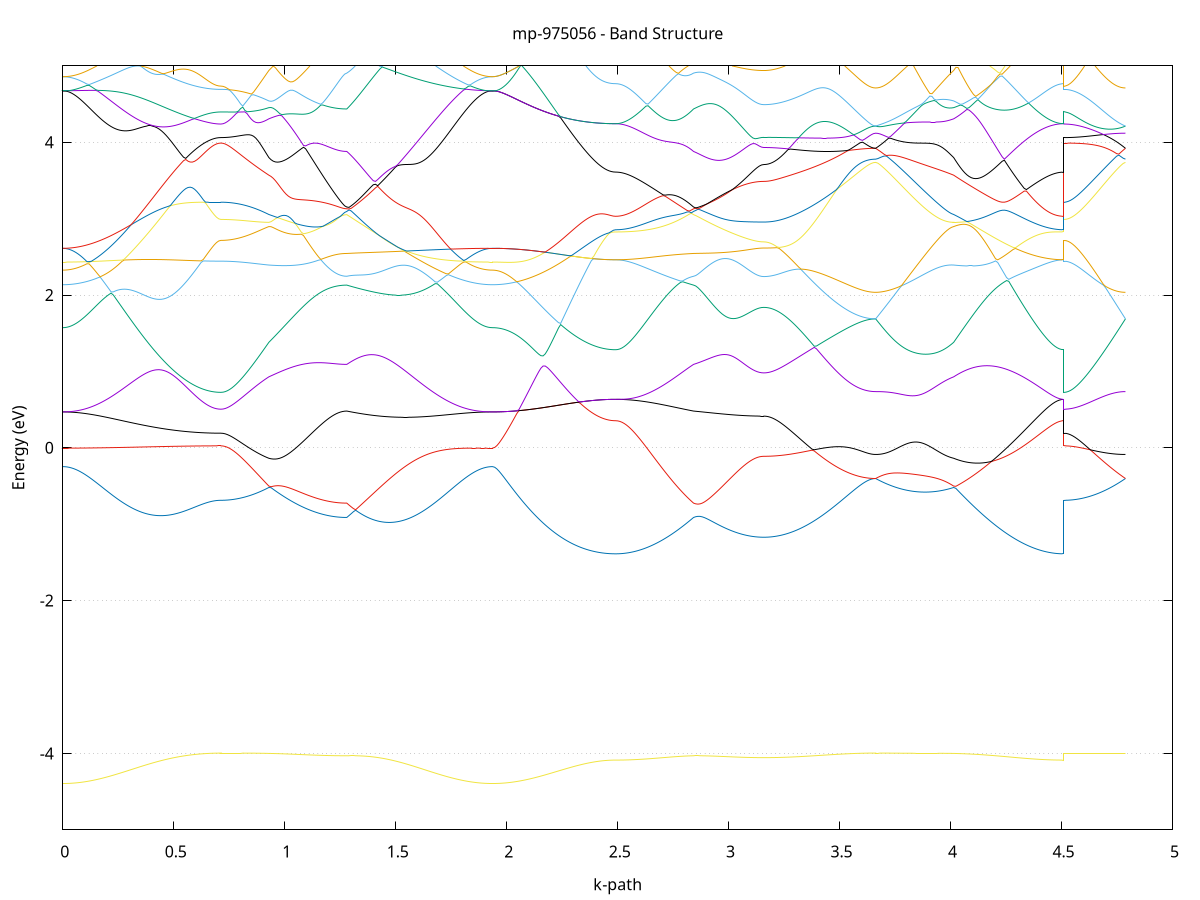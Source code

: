 set title 'mp-975056 - Band Structure'
set xlabel 'k-path'
set ylabel 'Energy (eV)'
set grid y
set yrange [-5:5]
set terminal png size 800,600
set output 'mp-975056_bands_gnuplot.png'
plot '-' using 1:2 with lines notitle, '-' using 1:2 with lines notitle, '-' using 1:2 with lines notitle, '-' using 1:2 with lines notitle, '-' using 1:2 with lines notitle, '-' using 1:2 with lines notitle, '-' using 1:2 with lines notitle, '-' using 1:2 with lines notitle, '-' using 1:2 with lines notitle, '-' using 1:2 with lines notitle, '-' using 1:2 with lines notitle, '-' using 1:2 with lines notitle, '-' using 1:2 with lines notitle, '-' using 1:2 with lines notitle, '-' using 1:2 with lines notitle, '-' using 1:2 with lines notitle, '-' using 1:2 with lines notitle, '-' using 1:2 with lines notitle, '-' using 1:2 with lines notitle, '-' using 1:2 with lines notitle, '-' using 1:2 with lines notitle, '-' using 1:2 with lines notitle, '-' using 1:2 with lines notitle, '-' using 1:2 with lines notitle, '-' using 1:2 with lines notitle, '-' using 1:2 with lines notitle, '-' using 1:2 with lines notitle, '-' using 1:2 with lines notitle, '-' using 1:2 with lines notitle, '-' using 1:2 with lines notitle, '-' using 1:2 with lines notitle, '-' using 1:2 with lines notitle, '-' using 1:2 with lines notitle, '-' using 1:2 with lines notitle, '-' using 1:2 with lines notitle, '-' using 1:2 with lines notitle, '-' using 1:2 with lines notitle, '-' using 1:2 with lines notitle, '-' using 1:2 with lines notitle, '-' using 1:2 with lines notitle, '-' using 1:2 with lines notitle, '-' using 1:2 with lines notitle, '-' using 1:2 with lines notitle, '-' using 1:2 with lines notitle, '-' using 1:2 with lines notitle, '-' using 1:2 with lines notitle, '-' using 1:2 with lines notitle, '-' using 1:2 with lines notitle
0.000000 -28.727452
0.009896 -28.727452
0.019792 -28.727452
0.029689 -28.727452
0.039585 -28.727452
0.049481 -28.727352
0.059377 -28.727352
0.069274 -28.727352
0.079170 -28.727352
0.089066 -28.727352
0.098962 -28.727352
0.108859 -28.727352
0.118755 -28.727352
0.128651 -28.727252
0.138547 -28.727252
0.148444 -28.727252
0.158340 -28.727252
0.168236 -28.727252
0.178132 -28.727152
0.188029 -28.727152
0.197925 -28.727152
0.207821 -28.727152
0.217717 -28.727052
0.227614 -28.727052
0.237510 -28.727052
0.247406 -28.727052
0.257302 -28.726952
0.267199 -28.726952
0.277095 -28.726952
0.286991 -28.726852
0.296887 -28.726852
0.306783 -28.726852
0.316680 -28.726852
0.326576 -28.726752
0.336472 -28.726752
0.346368 -28.726752
0.356265 -28.726652
0.366161 -28.726652
0.376057 -28.726652
0.385953 -28.726552
0.395850 -28.726552
0.405746 -28.726552
0.415642 -28.726452
0.425538 -28.726452
0.435435 -28.726452
0.445331 -28.726452
0.455227 -28.726352
0.465123 -28.726352
0.475020 -28.726352
0.484916 -28.726252
0.494812 -28.726252
0.504708 -28.726252
0.514605 -28.726252
0.524501 -28.726152
0.534397 -28.726152
0.544293 -28.726152
0.554190 -28.726152
0.564086 -28.726152
0.573982 -28.726052
0.583878 -28.726052
0.593774 -28.726052
0.603671 -28.726052
0.613567 -28.726052
0.623463 -28.726052
0.633359 -28.726052
0.643256 -28.725952
0.653152 -28.725952
0.663048 -28.725952
0.672944 -28.725952
0.682841 -28.725952
0.692737 -28.725952
0.702633 -28.725952
0.712529 -28.725952
0.712529 -28.725952
0.722346 -28.725952
0.732162 -28.725952
0.741978 -28.725952
0.751794 -28.725952
0.761610 -28.725952
0.771427 -28.725952
0.781243 -28.725952
0.791059 -28.725952
0.800875 -28.725952
0.810691 -28.725952
0.820508 -28.725952
0.830324 -28.725952
0.840140 -28.725952
0.849956 -28.725952
0.859773 -28.725952
0.869589 -28.725952
0.879405 -28.725952
0.889221 -28.725952
0.899037 -28.725952
0.908854 -28.725952
0.918670 -28.725952
0.928486 -28.725952
0.928486 -28.725952
0.938240 -28.725952
0.947993 -28.725952
0.957747 -28.725952
0.967500 -28.725952
0.977254 -28.725952
0.987008 -28.725952
0.996761 -28.725952
1.006515 -28.726052
1.016268 -28.726052
1.026022 -28.726052
1.035776 -28.726052
1.045529 -28.726052
1.055283 -28.726052
1.065037 -28.726052
1.074790 -28.726052
1.084544 -28.726052
1.094297 -28.726052
1.104051 -28.726052
1.113805 -28.726052
1.123558 -28.726052
1.133312 -28.726052
1.143065 -28.726052
1.152819 -28.726052
1.162573 -28.726052
1.172326 -28.726052
1.182080 -28.726052
1.191833 -28.726052
1.201587 -28.726052
1.211341 -28.726152
1.221094 -28.726152
1.230848 -28.726152
1.240602 -28.726152
1.250355 -28.726152
1.260109 -28.726152
1.269862 -28.726152
1.279616 -28.726152
1.279616 -28.726152
1.289564 -28.726152
1.299511 -28.726152
1.309459 -28.726152
1.319406 -28.726152
1.329354 -28.726152
1.339301 -28.726152
1.349249 -28.726152
1.359196 -28.726252
1.369144 -28.726252
1.379092 -28.726252
1.389039 -28.726252
1.398987 -28.726252
1.408934 -28.726252
1.418882 -28.726352
1.428829 -28.726352
1.438777 -28.726352
1.448724 -28.726352
1.458672 -28.726352
1.468620 -28.726452
1.478567 -28.726452
1.488515 -28.726452
1.498462 -28.726452
1.508410 -28.726552
1.518357 -28.726552
1.528305 -28.726552
1.538252 -28.726552
1.548200 -28.726652
1.558148 -28.726652
1.568095 -28.726652
1.578043 -28.726752
1.587990 -28.726752
1.597938 -28.726752
1.607885 -28.726752
1.617833 -28.726852
1.627780 -28.726852
1.637728 -28.726852
1.647676 -28.726952
1.657623 -28.726952
1.667571 -28.726952
1.677518 -28.726952
1.687466 -28.727052
1.697413 -28.727052
1.707361 -28.727052
1.717308 -28.727052
1.727256 -28.727152
1.737204 -28.727152
1.747151 -28.727152
1.757099 -28.727152
1.767046 -28.727252
1.776994 -28.727252
1.786941 -28.727252
1.796889 -28.727252
1.806836 -28.727252
1.816784 -28.727352
1.826732 -28.727352
1.836679 -28.727352
1.846627 -28.727352
1.856574 -28.727352
1.866522 -28.727352
1.876469 -28.727352
1.886417 -28.727352
1.896364 -28.727452
1.906312 -28.727452
1.916260 -28.727452
1.926207 -28.727452
1.936155 -28.727452
1.936155 -28.727452
1.946061 -28.727452
1.955967 -28.727452
1.965874 -28.727452
1.975780 -28.727352
1.985686 -28.727352
1.995593 -28.727352
2.005499 -28.727352
2.015405 -28.727352
2.025311 -28.727352
2.035218 -28.727352
2.045124 -28.727252
2.055030 -28.727252
2.064937 -28.727252
2.074843 -28.727252
2.084749 -28.727152
2.094656 -28.727152
2.104562 -28.727152
2.114468 -28.727052
2.124374 -28.727052
2.134281 -28.727052
2.144187 -28.726952
2.154093 -28.726952
2.164000 -28.726952
2.173906 -28.726852
2.183812 -28.726852
2.193719 -28.726852
2.203625 -28.726752
2.213531 -28.726752
2.223437 -28.726652
2.233344 -28.726652
2.243250 -28.726652
2.253156 -28.726552
2.263063 -28.726552
2.272969 -28.726552
2.282875 -28.726452
2.292782 -28.726452
2.302688 -28.726452
2.312594 -28.726352
2.322501 -28.726352
2.332407 -28.726352
2.342313 -28.726252
2.352219 -28.726252
2.362126 -28.726252
2.372032 -28.726152
2.381938 -28.726152
2.391845 -28.726152
2.401751 -28.726152
2.411657 -28.726152
2.421564 -28.726152
2.431470 -28.726052
2.441376 -28.726052
2.451282 -28.726052
2.461189 -28.726052
2.471095 -28.726052
2.481001 -28.726052
2.490908 -28.726052
2.490908 -28.726052
2.500661 -28.726052
2.510415 -28.726052
2.520168 -28.726052
2.529922 -28.726052
2.539676 -28.726052
2.549429 -28.726052
2.559183 -28.726052
2.568937 -28.726052
2.578690 -28.726052
2.588444 -28.726052
2.598197 -28.726052
2.607951 -28.726052
2.617705 -28.726052
2.627458 -28.726052
2.637212 -28.726052
2.646965 -28.726052
2.656719 -28.726052
2.666473 -28.726052
2.676226 -28.726052
2.685980 -28.726052
2.695733 -28.726052
2.705487 -28.726052
2.715241 -28.726052
2.724994 -28.726052
2.734748 -28.726052
2.744502 -28.726052
2.754255 -28.726052
2.764009 -28.726052
2.773762 -28.726052
2.783516 -28.726052
2.793270 -28.726052
2.803023 -28.726052
2.812777 -28.726052
2.822530 -28.726052
2.832284 -28.726052
2.842038 -28.726152
2.842038 -28.726152
2.851932 -28.726152
2.861827 -28.726152
2.871722 -28.726152
2.881617 -28.726152
2.891512 -28.726152
2.901406 -28.726152
2.911301 -28.726152
2.921196 -28.726152
2.931091 -28.726152
2.940985 -28.726152
2.950880 -28.726152
2.960775 -28.726252
2.970670 -28.726252
2.980565 -28.726252
2.990459 -28.726252
3.000354 -28.726252
3.010249 -28.726252
3.020144 -28.726252
3.030038 -28.726252
3.039933 -28.726252
3.049828 -28.726252
3.059723 -28.726252
3.069617 -28.726352
3.079512 -28.726352
3.089407 -28.726352
3.099302 -28.726352
3.109197 -28.726352
3.119091 -28.726352
3.128986 -28.726352
3.138881 -28.726352
3.148776 -28.726352
3.158670 -28.726352
3.158670 -28.726352
3.168550 -28.726352
3.178429 -28.726352
3.188308 -28.726352
3.198187 -28.726352
3.208066 -28.726352
3.217945 -28.726352
3.227824 -28.726352
3.237703 -28.726352
3.247582 -28.726352
3.257462 -28.726352
3.267341 -28.726252
3.277220 -28.726252
3.287099 -28.726252
3.296978 -28.726252
3.306857 -28.726252
3.316736 -28.726252
3.326615 -28.726252
3.336494 -28.726252
3.346373 -28.726252
3.356253 -28.726252
3.366132 -28.726252
3.376011 -28.726152
3.385890 -28.726152
3.395769 -28.726152
3.405648 -28.726152
3.415527 -28.726152
3.425406 -28.726152
3.435285 -28.726152
3.445165 -28.726152
3.455044 -28.726052
3.464923 -28.726052
3.474802 -28.726052
3.484681 -28.726052
3.494560 -28.726052
3.504439 -28.726052
3.514318 -28.726052
3.524197 -28.726052
3.534076 -28.726052
3.543956 -28.726052
3.553835 -28.726052
3.563714 -28.725952
3.573593 -28.725952
3.583472 -28.725952
3.593351 -28.725952
3.603230 -28.725952
3.613109 -28.725952
3.622988 -28.725952
3.632868 -28.725952
3.642747 -28.725952
3.652626 -28.725952
3.662505 -28.725952
3.662505 -28.725952
3.672270 -28.725952
3.682034 -28.725952
3.691799 -28.725952
3.701564 -28.725952
3.711329 -28.725952
3.721094 -28.725952
3.730858 -28.725952
3.740623 -28.725952
3.750388 -28.725952
3.760153 -28.725952
3.769917 -28.725952
3.779682 -28.725952
3.789447 -28.725952
3.799212 -28.725952
3.808977 -28.725952
3.818741 -28.725952
3.828506 -28.725952
3.838271 -28.725952
3.848036 -28.725952
3.857801 -28.725952
3.867565 -28.725952
3.877330 -28.725952
3.887095 -28.725952
3.896860 -28.725952
3.906624 -28.725952
3.916389 -28.725952
3.926154 -28.725952
3.935919 -28.725952
3.945684 -28.725952
3.955448 -28.725952
3.965213 -28.725952
3.974978 -28.725952
3.984743 -28.725952
3.994508 -28.725952
4.004272 -28.725952
4.014037 -28.725952
4.014037 -28.725952
4.023969 -28.725952
4.033900 -28.725952
4.043832 -28.725952
4.053763 -28.725952
4.063694 -28.725952
4.073626 -28.725952
4.083557 -28.725952
4.093489 -28.725952
4.103420 -28.725952
4.113352 -28.725952
4.123283 -28.725952
4.133215 -28.726052
4.143146 -28.726052
4.153078 -28.726052
4.163009 -28.726052
4.172940 -28.726052
4.182872 -28.726052
4.192803 -28.726052
4.202735 -28.726052
4.212666 -28.726052
4.222598 -28.726052
4.232529 -28.726052
4.242461 -28.726052
4.252392 -28.726052
4.262324 -28.726052
4.272255 -28.726052
4.282186 -28.726052
4.292118 -28.726052
4.302049 -28.726052
4.311981 -28.726052
4.321912 -28.726052
4.331844 -28.726052
4.341775 -28.726052
4.351707 -28.726052
4.361638 -28.726052
4.371570 -28.726052
4.381501 -28.726052
4.391432 -28.726052
4.401364 -28.726052
4.411295 -28.726052
4.421227 -28.726052
4.431158 -28.726052
4.441090 -28.726052
4.451021 -28.726052
4.460953 -28.726052
4.470884 -28.726052
4.480816 -28.726052
4.490747 -28.726052
4.500678 -28.726052
4.510610 -28.726052
4.510610 -28.725952
4.520516 -28.725952
4.530423 -28.725952
4.540329 -28.725952
4.550235 -28.725952
4.560141 -28.725952
4.570048 -28.725952
4.579954 -28.725952
4.589860 -28.725952
4.599767 -28.725952
4.609673 -28.725952
4.619579 -28.725952
4.629486 -28.725952
4.639392 -28.725952
4.649298 -28.725952
4.659204 -28.725952
4.669111 -28.725952
4.679017 -28.725952
4.688923 -28.725952
4.698830 -28.725952
4.708736 -28.725952
4.718642 -28.725952
4.728549 -28.725952
4.738455 -28.725952
4.748361 -28.725952
4.758268 -28.725952
4.768174 -28.725952
4.778080 -28.725952
4.787986 -28.725952
e
0.000000 -28.426252
0.009896 -28.426252
0.019792 -28.426252
0.029689 -28.426252
0.039585 -28.426252
0.049481 -28.426152
0.059377 -28.426152
0.069274 -28.426152
0.079170 -28.426052
0.089066 -28.426052
0.098962 -28.425952
0.108859 -28.425852
0.118755 -28.425852
0.128651 -28.425752
0.138547 -28.425652
0.148444 -28.425552
0.158340 -28.425452
0.168236 -28.425352
0.178132 -28.425252
0.188029 -28.425152
0.197925 -28.425052
0.207821 -28.424852
0.217717 -28.424752
0.227614 -28.424652
0.237510 -28.424552
0.247406 -28.424352
0.257302 -28.424252
0.267199 -28.424052
0.277095 -28.423952
0.286991 -28.423852
0.296887 -28.423652
0.306783 -28.423552
0.316680 -28.423352
0.326576 -28.423152
0.336472 -28.423052
0.346368 -28.422852
0.356265 -28.422752
0.366161 -28.422552
0.376057 -28.422452
0.385953 -28.422252
0.395850 -28.422152
0.405746 -28.421952
0.415642 -28.421852
0.425538 -28.421652
0.435435 -28.421552
0.445331 -28.421352
0.455227 -28.421252
0.465123 -28.421152
0.475020 -28.420952
0.484916 -28.420852
0.494812 -28.420752
0.504708 -28.420552
0.514605 -28.420452
0.524501 -28.420352
0.534397 -28.420252
0.544293 -28.420152
0.554190 -28.420052
0.564086 -28.419952
0.573982 -28.419852
0.583878 -28.419752
0.593774 -28.419652
0.603671 -28.419552
0.613567 -28.419552
0.623463 -28.419452
0.633359 -28.419452
0.643256 -28.419352
0.653152 -28.419352
0.663048 -28.419252
0.672944 -28.419252
0.682841 -28.419252
0.692737 -28.419252
0.702633 -28.419252
0.712529 -28.419152
0.712529 -28.419152
0.722346 -28.419152
0.732162 -28.419152
0.741978 -28.419152
0.751794 -28.419152
0.761610 -28.419052
0.771427 -28.419052
0.781243 -28.419152
0.791059 -28.419252
0.800875 -28.419252
0.810691 -28.419352
0.820508 -28.419452
0.830324 -28.419552
0.840140 -28.419652
0.849956 -28.419752
0.859773 -28.419852
0.869589 -28.419952
0.879405 -28.420052
0.889221 -28.420152
0.899037 -28.420352
0.908854 -28.420452
0.918670 -28.420652
0.928486 -28.420752
0.928486 -28.420752
0.938240 -28.420852
0.947993 -28.420952
0.957747 -28.421052
0.967500 -28.421152
0.977254 -28.421252
0.987008 -28.421352
0.996761 -28.421452
1.006515 -28.421552
1.016268 -28.421652
1.026022 -28.421752
1.035776 -28.421852
1.045529 -28.421852
1.055283 -28.421952
1.065037 -28.422052
1.074790 -28.422152
1.084544 -28.422152
1.094297 -28.422252
1.104051 -28.422352
1.113805 -28.422352
1.123558 -28.422452
1.133312 -28.422452
1.143065 -28.422552
1.152819 -28.422552
1.162573 -28.422652
1.172326 -28.422652
1.182080 -28.422752
1.191833 -28.422752
1.201587 -28.422752
1.211341 -28.422852
1.221094 -28.422852
1.230848 -28.422852
1.240602 -28.422852
1.250355 -28.422852
1.260109 -28.422852
1.269862 -28.422852
1.279616 -28.422852
1.279616 -28.422852
1.289564 -28.422652
1.299511 -28.422452
1.309459 -28.422152
1.319406 -28.421952
1.329354 -28.421652
1.339301 -28.421452
1.349249 -28.421152
1.359196 -28.420952
1.369144 -28.420652
1.379092 -28.420452
1.389039 -28.420152
1.398987 -28.419852
1.408934 -28.419652
1.418882 -28.419352
1.428829 -28.419152
1.438777 -28.419052
1.448724 -28.419252
1.458672 -28.419552
1.468620 -28.419752
1.478567 -28.419952
1.488515 -28.420252
1.498462 -28.420452
1.508410 -28.420652
1.518357 -28.420952
1.528305 -28.421152
1.538252 -28.421352
1.548200 -28.421552
1.558148 -28.421752
1.568095 -28.422052
1.578043 -28.422252
1.587990 -28.422452
1.597938 -28.422652
1.607885 -28.422852
1.617833 -28.423052
1.627780 -28.423252
1.637728 -28.423352
1.647676 -28.423552
1.657623 -28.423752
1.667571 -28.423952
1.677518 -28.424052
1.687466 -28.424252
1.697413 -28.424352
1.707361 -28.424552
1.717308 -28.424652
1.727256 -28.424852
1.737204 -28.424952
1.747151 -28.425052
1.757099 -28.425152
1.767046 -28.425352
1.776994 -28.425452
1.786941 -28.425552
1.796889 -28.425652
1.806836 -28.425752
1.816784 -28.425752
1.826732 -28.425852
1.836679 -28.425952
1.846627 -28.425952
1.856574 -28.426052
1.866522 -28.426152
1.876469 -28.426152
1.886417 -28.426152
1.896364 -28.426252
1.906312 -28.426252
1.916260 -28.426252
1.926207 -28.426252
1.936155 -28.426252
1.936155 -28.426252
1.946061 -28.426252
1.955967 -28.426252
1.965874 -28.426252
1.975780 -28.426252
1.985686 -28.426252
1.995593 -28.426352
2.005499 -28.426352
2.015405 -28.426352
2.025311 -28.426352
2.035218 -28.426352
2.045124 -28.426352
2.055030 -28.426352
2.064937 -28.426452
2.074843 -28.426452
2.084749 -28.426452
2.094656 -28.426552
2.104562 -28.426552
2.114468 -28.426552
2.124374 -28.426552
2.134281 -28.426652
2.144187 -28.426652
2.154093 -28.426652
2.164000 -28.426752
2.173906 -28.426752
2.183812 -28.426752
2.193719 -28.426852
2.203625 -28.426852
2.213531 -28.426852
2.223437 -28.426952
2.233344 -28.426952
2.243250 -28.426952
2.253156 -28.427052
2.263063 -28.427052
2.272969 -28.427052
2.282875 -28.427152
2.292782 -28.427152
2.302688 -28.427152
2.312594 -28.427252
2.322501 -28.427252
2.332407 -28.427252
2.342313 -28.427252
2.352219 -28.427352
2.362126 -28.427352
2.372032 -28.427352
2.381938 -28.427352
2.391845 -28.427452
2.401751 -28.427452
2.411657 -28.427452
2.421564 -28.427452
2.431470 -28.427452
2.441376 -28.427452
2.451282 -28.427452
2.461189 -28.427452
2.471095 -28.427452
2.481001 -28.427552
2.490908 -28.427552
2.490908 -28.427552
2.500661 -28.427552
2.510415 -28.427452
2.520168 -28.427452
2.529922 -28.427452
2.539676 -28.427452
2.549429 -28.427352
2.559183 -28.427352
2.568937 -28.427252
2.578690 -28.427152
2.588444 -28.427152
2.598197 -28.427052
2.607951 -28.426952
2.617705 -28.426852
2.627458 -28.426752
2.637212 -28.426652
2.646965 -28.426552
2.656719 -28.426352
2.666473 -28.426252
2.676226 -28.426152
2.685980 -28.425952
2.695733 -28.425852
2.705487 -28.425652
2.715241 -28.425552
2.724994 -28.425352
2.734748 -28.425152
2.744502 -28.424952
2.754255 -28.424752
2.764009 -28.424652
2.773762 -28.424452
2.783516 -28.424152
2.793270 -28.423952
2.803023 -28.423752
2.812777 -28.423552
2.822530 -28.423352
2.832284 -28.423152
2.842038 -28.422852
2.842038 -28.422852
2.851932 -28.422752
2.861827 -28.422652
2.871722 -28.422552
2.881617 -28.422452
2.891512 -28.422352
2.901406 -28.422152
2.911301 -28.422052
2.921196 -28.421952
2.931091 -28.421852
2.940985 -28.421752
2.950880 -28.421552
2.960775 -28.421452
2.970670 -28.421352
2.980565 -28.421252
2.990459 -28.421052
3.000354 -28.420952
3.010249 -28.420852
3.020144 -28.420752
3.030038 -28.420552
3.039933 -28.420452
3.049828 -28.420352
3.059723 -28.420252
3.069617 -28.420052
3.079512 -28.419952
3.089407 -28.419852
3.099302 -28.419752
3.109197 -28.419552
3.119091 -28.419452
3.128986 -28.419352
3.138881 -28.419252
3.148776 -28.419152
3.158670 -28.419152
3.158670 -28.419152
3.168550 -28.419152
3.178429 -28.419152
3.188308 -28.419152
3.198187 -28.419152
3.208066 -28.419152
3.217945 -28.419152
3.227824 -28.419152
3.237703 -28.419152
3.247582 -28.419152
3.257462 -28.419152
3.267341 -28.419152
3.277220 -28.419152
3.287099 -28.419152
3.296978 -28.419152
3.306857 -28.419152
3.316736 -28.419152
3.326615 -28.419152
3.336494 -28.419152
3.346373 -28.419152
3.356253 -28.419152
3.366132 -28.419152
3.376011 -28.419152
3.385890 -28.419152
3.395769 -28.419152
3.405648 -28.419152
3.415527 -28.419152
3.425406 -28.419152
3.435285 -28.419052
3.445165 -28.419052
3.455044 -28.419052
3.464923 -28.419052
3.474802 -28.419052
3.484681 -28.419052
3.494560 -28.419052
3.504439 -28.419052
3.514318 -28.419052
3.524197 -28.419052
3.534076 -28.419052
3.543956 -28.419052
3.553835 -28.419052
3.563714 -28.419052
3.573593 -28.419052
3.583472 -28.419052
3.593351 -28.419052
3.603230 -28.419052
3.613109 -28.419052
3.622988 -28.419052
3.632868 -28.419052
3.642747 -28.419052
3.652626 -28.419052
3.662505 -28.419052
3.662505 -28.419052
3.672270 -28.419052
3.682034 -28.419052
3.691799 -28.419052
3.701564 -28.419052
3.711329 -28.419052
3.721094 -28.419052
3.730858 -28.419052
3.740623 -28.419152
3.750388 -28.419152
3.760153 -28.419152
3.769917 -28.419152
3.779682 -28.419252
3.789447 -28.419252
3.799212 -28.419252
3.808977 -28.419352
3.818741 -28.419352
3.828506 -28.419352
3.838271 -28.419452
3.848036 -28.419452
3.857801 -28.419552
3.867565 -28.419652
3.877330 -28.419652
3.887095 -28.419752
3.896860 -28.419752
3.906624 -28.419852
3.916389 -28.419952
3.926154 -28.419952
3.935919 -28.420052
3.945684 -28.420152
3.955448 -28.420252
3.965213 -28.420352
3.974978 -28.420352
3.984743 -28.420452
3.994508 -28.420552
4.004272 -28.420652
4.014037 -28.420752
4.014037 -28.420752
4.023969 -28.420952
4.033900 -28.421052
4.043832 -28.421252
4.053763 -28.421352
4.063694 -28.421552
4.073626 -28.421752
4.083557 -28.421952
4.093489 -28.422052
4.103420 -28.422252
4.113352 -28.422452
4.123283 -28.422652
4.133215 -28.422852
4.143146 -28.423052
4.153078 -28.423252
4.163009 -28.423352
4.172940 -28.423552
4.182872 -28.423752
4.192803 -28.423952
4.202735 -28.424152
4.212666 -28.424352
4.222598 -28.424552
4.232529 -28.424652
4.242461 -28.424852
4.252392 -28.425052
4.262324 -28.425152
4.272255 -28.425352
4.282186 -28.425552
4.292118 -28.425652
4.302049 -28.425852
4.311981 -28.425952
4.321912 -28.426152
4.331844 -28.426252
4.341775 -28.426352
4.351707 -28.426552
4.361638 -28.426652
4.371570 -28.426752
4.381501 -28.426852
4.391432 -28.426952
4.401364 -28.427052
4.411295 -28.427152
4.421227 -28.427152
4.431158 -28.427252
4.441090 -28.427352
4.451021 -28.427352
4.460953 -28.427452
4.470884 -28.427452
4.480816 -28.427452
4.490747 -28.427452
4.500678 -28.427552
4.510610 -28.427552
4.510610 -28.419152
4.520516 -28.419152
4.530423 -28.419152
4.540329 -28.419152
4.550235 -28.419152
4.560141 -28.419152
4.570048 -28.419152
4.579954 -28.419152
4.589860 -28.419152
4.599767 -28.419152
4.609673 -28.419152
4.619579 -28.419152
4.629486 -28.419152
4.639392 -28.419152
4.649298 -28.419152
4.659204 -28.419152
4.669111 -28.419152
4.679017 -28.419152
4.688923 -28.419152
4.698830 -28.419152
4.708736 -28.419152
4.718642 -28.419152
4.728549 -28.419152
4.738455 -28.419152
4.748361 -28.419052
4.758268 -28.419052
4.768174 -28.419052
4.778080 -28.419052
4.787986 -28.419052
e
0.000000 -28.410552
0.009896 -28.410652
0.019792 -28.410652
0.029689 -28.410652
0.039585 -28.410652
0.049481 -28.410752
0.059377 -28.410752
0.069274 -28.410752
0.079170 -28.410852
0.089066 -28.410952
0.098962 -28.410952
0.108859 -28.411052
0.118755 -28.411152
0.128651 -28.411252
0.138547 -28.411352
0.148444 -28.411452
0.158340 -28.411552
0.168236 -28.411652
0.178132 -28.411852
0.188029 -28.411952
0.197925 -28.412052
0.207821 -28.412252
0.217717 -28.412352
0.227614 -28.412552
0.237510 -28.412652
0.247406 -28.412852
0.257302 -28.413052
0.267199 -28.413152
0.277095 -28.413352
0.286991 -28.413552
0.296887 -28.413652
0.306783 -28.413852
0.316680 -28.414052
0.326576 -28.414252
0.336472 -28.414452
0.346368 -28.414552
0.356265 -28.414752
0.366161 -28.414952
0.376057 -28.415152
0.385953 -28.415352
0.395850 -28.415552
0.405746 -28.415652
0.415642 -28.415852
0.425538 -28.416052
0.435435 -28.416152
0.445331 -28.416352
0.455227 -28.416552
0.465123 -28.416752
0.475020 -28.416852
0.484916 -28.417052
0.494812 -28.417152
0.504708 -28.417352
0.514605 -28.417452
0.524501 -28.417552
0.534397 -28.417752
0.544293 -28.417852
0.554190 -28.417952
0.564086 -28.418052
0.573982 -28.418152
0.583878 -28.418252
0.593774 -28.418352
0.603671 -28.418452
0.613567 -28.418552
0.623463 -28.418652
0.633359 -28.418652
0.643256 -28.418752
0.653152 -28.418852
0.663048 -28.418852
0.672944 -28.418852
0.682841 -28.418952
0.692737 -28.418952
0.702633 -28.418952
0.712529 -28.418952
0.712529 -28.418952
0.722346 -28.418952
0.732162 -28.418952
0.741978 -28.418952
0.751794 -28.419052
0.761610 -28.419052
0.771427 -28.419052
0.781243 -28.419052
0.791059 -28.418952
0.800875 -28.418852
0.810691 -28.418852
0.820508 -28.418752
0.830324 -28.418652
0.840140 -28.418552
0.849956 -28.418452
0.859773 -28.418352
0.869589 -28.418252
0.879405 -28.418152
0.889221 -28.417952
0.899037 -28.417852
0.908854 -28.417752
0.918670 -28.417552
0.928486 -28.417452
0.928486 -28.417452
0.938240 -28.417352
0.947993 -28.417252
0.957747 -28.417152
0.967500 -28.417052
0.977254 -28.416952
0.987008 -28.416852
0.996761 -28.416752
1.006515 -28.416652
1.016268 -28.416552
1.026022 -28.416452
1.035776 -28.416352
1.045529 -28.416352
1.055283 -28.416252
1.065037 -28.416152
1.074790 -28.416052
1.084544 -28.416052
1.094297 -28.415952
1.104051 -28.415852
1.113805 -28.415852
1.123558 -28.415752
1.133312 -28.415652
1.143065 -28.415652
1.152819 -28.415552
1.162573 -28.415552
1.172326 -28.415552
1.182080 -28.415452
1.191833 -28.415452
1.201587 -28.415352
1.211341 -28.415352
1.221094 -28.415352
1.230848 -28.415352
1.240602 -28.415352
1.250355 -28.415252
1.260109 -28.415252
1.269862 -28.415252
1.279616 -28.415252
1.279616 -28.415252
1.289564 -28.415452
1.299511 -28.415752
1.309459 -28.415952
1.319406 -28.416152
1.329354 -28.416452
1.339301 -28.416652
1.349249 -28.416852
1.359196 -28.417152
1.369144 -28.417352
1.379092 -28.417652
1.389039 -28.417852
1.398987 -28.418052
1.408934 -28.418352
1.418882 -28.418552
1.428829 -28.418852
1.438777 -28.418852
1.448724 -28.418552
1.458672 -28.418352
1.468620 -28.418052
1.478567 -28.417752
1.488515 -28.417552
1.498462 -28.417252
1.508410 -28.417052
1.518357 -28.416752
1.528305 -28.416552
1.538252 -28.416252
1.548200 -28.416052
1.558148 -28.415752
1.568095 -28.415552
1.578043 -28.415352
1.587990 -28.415052
1.597938 -28.414852
1.607885 -28.414652
1.617833 -28.414452
1.627780 -28.414152
1.637728 -28.413952
1.647676 -28.413752
1.657623 -28.413552
1.667571 -28.413352
1.677518 -28.413152
1.687466 -28.412952
1.697413 -28.412852
1.707361 -28.412652
1.717308 -28.412452
1.727256 -28.412352
1.737204 -28.412152
1.747151 -28.412052
1.757099 -28.411852
1.767046 -28.411752
1.776994 -28.411652
1.786941 -28.411452
1.796889 -28.411352
1.806836 -28.411252
1.816784 -28.411152
1.826732 -28.411052
1.836679 -28.410952
1.846627 -28.410952
1.856574 -28.410852
1.866522 -28.410752
1.876469 -28.410752
1.886417 -28.410652
1.896364 -28.410652
1.906312 -28.410652
1.916260 -28.410652
1.926207 -28.410652
1.936155 -28.410652
1.936155 -28.410552
1.946061 -28.410652
1.955967 -28.410652
1.965874 -28.410652
1.975780 -28.410652
1.985686 -28.410652
1.995593 -28.410652
2.005499 -28.410652
2.015405 -28.410652
2.025311 -28.410652
2.035218 -28.410652
2.045124 -28.410652
2.055030 -28.410652
2.064937 -28.410652
2.074843 -28.410652
2.084749 -28.410652
2.094656 -28.410652
2.104562 -28.410652
2.114468 -28.410652
2.124374 -28.410652
2.134281 -28.410652
2.144187 -28.410652
2.154093 -28.410652
2.164000 -28.410652
2.173906 -28.410652
2.183812 -28.410652
2.193719 -28.410752
2.203625 -28.410752
2.213531 -28.410752
2.223437 -28.410752
2.233344 -28.410752
2.243250 -28.410752
2.253156 -28.410752
2.263063 -28.410752
2.272969 -28.410752
2.282875 -28.410752
2.292782 -28.410752
2.302688 -28.410752
2.312594 -28.410752
2.322501 -28.410752
2.332407 -28.410752
2.342313 -28.410752
2.352219 -28.410752
2.362126 -28.410752
2.372032 -28.410852
2.381938 -28.410852
2.391845 -28.410852
2.401751 -28.410852
2.411657 -28.410852
2.421564 -28.410852
2.431470 -28.410852
2.441376 -28.410852
2.451282 -28.410852
2.461189 -28.410852
2.471095 -28.410852
2.481001 -28.410852
2.490908 -28.410852
2.490908 -28.410852
2.500661 -28.410852
2.510415 -28.410852
2.520168 -28.410852
2.529922 -28.410852
2.539676 -28.410952
2.549429 -28.410952
2.559183 -28.411052
2.568937 -28.411052
2.578690 -28.411152
2.588444 -28.411252
2.598197 -28.411252
2.607951 -28.411352
2.617705 -28.411452
2.627458 -28.411552
2.637212 -28.411652
2.646965 -28.411752
2.656719 -28.411952
2.666473 -28.412052
2.676226 -28.412152
2.685980 -28.412352
2.695733 -28.412452
2.705487 -28.412652
2.715241 -28.412752
2.724994 -28.412952
2.734748 -28.413152
2.744502 -28.413252
2.754255 -28.413452
2.764009 -28.413652
2.773762 -28.413852
2.783516 -28.414052
2.793270 -28.414252
2.803023 -28.414452
2.812777 -28.414652
2.822530 -28.414852
2.832284 -28.415052
2.842038 -28.415252
2.842038 -28.415252
2.851932 -28.415352
2.861827 -28.415452
2.871722 -28.415552
2.881617 -28.415752
2.891512 -28.415852
2.901406 -28.415952
2.911301 -28.416052
2.921196 -28.416152
2.931091 -28.416252
2.940985 -28.416352
2.950880 -28.416452
2.960775 -28.416552
2.970670 -28.416652
2.980565 -28.416852
2.990459 -28.416952
3.000354 -28.417052
3.010249 -28.417152
3.020144 -28.417252
3.030038 -28.417352
3.039933 -28.417452
3.049828 -28.417652
3.059723 -28.417752
3.069617 -28.417852
3.079512 -28.417952
3.089407 -28.418052
3.099302 -28.418152
3.109197 -28.418352
3.119091 -28.418452
3.128986 -28.418552
3.138881 -28.418652
3.148776 -28.418752
3.158670 -28.418752
3.158670 -28.418752
3.168550 -28.418752
3.178429 -28.418752
3.188308 -28.418752
3.198187 -28.418752
3.208066 -28.418752
3.217945 -28.418752
3.227824 -28.418752
3.237703 -28.418752
3.247582 -28.418752
3.257462 -28.418752
3.267341 -28.418752
3.277220 -28.418852
3.287099 -28.418852
3.296978 -28.418852
3.306857 -28.418852
3.316736 -28.418852
3.326615 -28.418852
3.336494 -28.418852
3.346373 -28.418852
3.356253 -28.418852
3.366132 -28.418852
3.376011 -28.418852
3.385890 -28.418852
3.395769 -28.418952
3.405648 -28.418952
3.415527 -28.418952
3.425406 -28.418952
3.435285 -28.418952
3.445165 -28.418952
3.455044 -28.418952
3.464923 -28.418952
3.474802 -28.418952
3.484681 -28.418952
3.494560 -28.418952
3.504439 -28.419052
3.514318 -28.419052
3.524197 -28.419052
3.534076 -28.419052
3.543956 -28.419052
3.553835 -28.419052
3.563714 -28.419052
3.573593 -28.419052
3.583472 -28.419052
3.593351 -28.419052
3.603230 -28.419052
3.613109 -28.419052
3.622988 -28.419052
3.632868 -28.419052
3.642747 -28.419052
3.652626 -28.419052
3.662505 -28.419052
3.662505 -28.419052
3.672270 -28.419052
3.682034 -28.419052
3.691799 -28.419052
3.701564 -28.419052
3.711329 -28.419052
3.721094 -28.419052
3.730858 -28.419052
3.740623 -28.419052
3.750388 -28.419052
3.760153 -28.418952
3.769917 -28.418952
3.779682 -28.418952
3.789447 -28.418852
3.799212 -28.418852
3.808977 -28.418852
3.818741 -28.418752
3.828506 -28.418752
3.838271 -28.418652
3.848036 -28.418652
3.857801 -28.418552
3.867565 -28.418552
3.877330 -28.418452
3.887095 -28.418452
3.896860 -28.418352
3.906624 -28.418352
3.916389 -28.418252
3.926154 -28.418152
3.935919 -28.418052
3.945684 -28.418052
3.955448 -28.417952
3.965213 -28.417852
3.974978 -28.417752
3.984743 -28.417752
3.994508 -28.417652
4.004272 -28.417552
4.014037 -28.417452
4.014037 -28.417452
4.023969 -28.417252
4.033900 -28.417152
4.043832 -28.416952
4.053763 -28.416852
4.063694 -28.416652
4.073626 -28.416452
4.083557 -28.416252
4.093489 -28.416152
4.103420 -28.415952
4.113352 -28.415752
4.123283 -28.415552
4.133215 -28.415452
4.143146 -28.415252
4.153078 -28.415052
4.163009 -28.414852
4.172940 -28.414652
4.182872 -28.414452
4.192803 -28.414352
4.202735 -28.414152
4.212666 -28.413952
4.222598 -28.413752
4.232529 -28.413652
4.242461 -28.413452
4.252392 -28.413252
4.262324 -28.413052
4.272255 -28.412952
4.282186 -28.412752
4.292118 -28.412652
4.302049 -28.412452
4.311981 -28.412352
4.321912 -28.412152
4.331844 -28.412052
4.341775 -28.411952
4.351707 -28.411852
4.361638 -28.411652
4.371570 -28.411552
4.381501 -28.411452
4.391432 -28.411352
4.401364 -28.411352
4.411295 -28.411252
4.421227 -28.411152
4.431158 -28.411052
4.441090 -28.411052
4.451021 -28.410952
4.460953 -28.410952
4.470884 -28.410852
4.480816 -28.410852
4.490747 -28.410852
4.500678 -28.410852
4.510610 -28.410852
4.510610 -28.418952
4.520516 -28.418952
4.530423 -28.418952
4.540329 -28.418952
4.550235 -28.418952
4.560141 -28.418952
4.570048 -28.418952
4.579954 -28.418952
4.589860 -28.418952
4.599767 -28.418952
4.609673 -28.418952
4.619579 -28.418952
4.629486 -28.418952
4.639392 -28.418952
4.649298 -28.418952
4.659204 -28.418952
4.669111 -28.418952
4.679017 -28.418952
4.688923 -28.419052
4.698830 -28.419052
4.708736 -28.419052
4.718642 -28.419052
4.728549 -28.419052
4.738455 -28.419052
4.748361 -28.419052
4.758268 -28.419052
4.768174 -28.419052
4.778080 -28.419052
4.787986 -28.419052
e
0.000000 -13.023652
0.009896 -13.023652
0.019792 -13.023652
0.029689 -13.023652
0.039585 -13.023752
0.049481 -13.023852
0.059377 -13.023952
0.069274 -13.024052
0.079170 -13.024152
0.089066 -13.024352
0.098962 -13.024452
0.108859 -13.024652
0.118755 -13.024852
0.128651 -13.025052
0.138547 -13.025252
0.148444 -13.025552
0.158340 -13.025752
0.168236 -13.026052
0.178132 -13.026352
0.188029 -13.026652
0.197925 -13.026952
0.207821 -13.027252
0.217717 -13.027652
0.227614 -13.027952
0.237510 -13.028352
0.247406 -13.028752
0.257302 -13.029152
0.267199 -13.029552
0.277095 -13.030052
0.286991 -13.030452
0.296887 -13.030852
0.306783 -13.031352
0.316680 -13.031852
0.326576 -13.032252
0.336472 -13.032752
0.346368 -13.033252
0.356265 -13.033752
0.366161 -13.034252
0.376057 -13.034752
0.385953 -13.035252
0.395850 -13.035752
0.405746 -13.036252
0.415642 -13.036752
0.425538 -13.037252
0.435435 -13.037752
0.445331 -13.038252
0.455227 -13.038752
0.465123 -13.039252
0.475020 -13.039652
0.484916 -13.040152
0.494812 -13.040552
0.504708 -13.041052
0.514605 -13.041452
0.524501 -13.041852
0.534397 -13.042252
0.544293 -13.042652
0.554190 -13.043052
0.564086 -13.043352
0.573982 -13.043752
0.583878 -13.044052
0.593774 -13.044352
0.603671 -13.044552
0.613567 -13.044852
0.623463 -13.045052
0.633359 -13.045252
0.643256 -13.045452
0.653152 -13.045652
0.663048 -13.045752
0.672944 -13.045852
0.682841 -13.045952
0.692737 -13.046052
0.702633 -13.046052
0.712529 -13.046052
0.712529 -13.046052
0.722346 -13.046052
0.732162 -13.045952
0.741978 -13.045752
0.751794 -13.045452
0.761610 -13.045152
0.771427 -13.044652
0.781243 -13.044152
0.791059 -13.043652
0.800875 -13.042952
0.810691 -13.042252
0.820508 -13.041452
0.830324 -13.040652
0.840140 -13.039752
0.849956 -13.038752
0.859773 -13.037752
0.869589 -13.036652
0.879405 -13.035552
0.889221 -13.034352
0.899037 -13.033152
0.908854 -13.031852
0.918670 -13.030552
0.928486 -13.029252
0.928486 -13.029252
0.938240 -13.028252
0.947993 -13.027352
0.957747 -13.026352
0.967500 -13.025352
0.977254 -13.024352
0.987008 -13.023252
0.996761 -13.022252
1.006515 -13.021252
1.016268 -13.020252
1.026022 -13.019252
1.035776 -13.018252
1.045529 -13.017252
1.055283 -13.016252
1.065037 -13.015352
1.074790 -13.014452
1.084544 -13.013452
1.094297 -13.012652
1.104051 -13.011752
1.113805 -13.010952
1.123558 -13.010152
1.133312 -13.009352
1.143065 -13.008652
1.152819 -13.007952
1.162573 -13.007352
1.172326 -13.006752
1.182080 -13.006252
1.191833 -13.005752
1.201587 -13.005252
1.211341 -13.004852
1.221094 -13.004452
1.230848 -13.004152
1.240602 -13.003952
1.250355 -13.003752
1.260109 -13.003652
1.269862 -13.003552
1.279616 -13.003552
1.279616 -13.003552
1.289564 -13.004552
1.299511 -13.005552
1.309459 -13.006552
1.319406 -13.007652
1.329354 -13.008652
1.339301 -13.009552
1.349249 -13.010552
1.359196 -13.011552
1.369144 -13.012452
1.379092 -13.013352
1.389039 -13.014252
1.398987 -13.015152
1.408934 -13.015952
1.418882 -13.016752
1.428829 -13.017552
1.438777 -13.018352
1.448724 -13.019052
1.458672 -13.019752
1.468620 -13.020452
1.478567 -13.021052
1.488515 -13.021652
1.498462 -13.022152
1.508410 -13.022752
1.518357 -13.023152
1.528305 -13.023652
1.538252 -13.024052
1.548200 -13.024452
1.558148 -13.024752
1.568095 -13.025152
1.578043 -13.025352
1.587990 -13.025652
1.597938 -13.025852
1.607885 -13.026052
1.617833 -13.026152
1.627780 -13.026252
1.637728 -13.026352
1.647676 -13.026452
1.657623 -13.026452
1.667571 -13.026452
1.677518 -13.026452
1.687466 -13.026352
1.697413 -13.026352
1.707361 -13.026252
1.717308 -13.026152
1.727256 -13.026052
1.737204 -13.025952
1.747151 -13.025752
1.757099 -13.025652
1.767046 -13.025452
1.776994 -13.025352
1.786941 -13.025152
1.796889 -13.025052
1.806836 -13.024852
1.816784 -13.024652
1.826732 -13.024552
1.836679 -13.024352
1.846627 -13.024252
1.856574 -13.024152
1.866522 -13.024052
1.876469 -13.023952
1.886417 -13.023852
1.896364 -13.023752
1.906312 -13.023652
1.916260 -13.023652
1.926207 -13.023652
1.936155 -13.023652
1.936155 -13.023652
1.946061 -13.023552
1.955967 -13.023552
1.965874 -13.023352
1.975780 -13.023152
1.985686 -13.022852
1.995593 -13.022552
2.005499 -13.022152
2.015405 -13.021752
2.025311 -13.021252
2.035218 -13.020652
2.045124 -13.020052
2.055030 -13.019452
2.064937 -13.018652
2.074843 -13.017952
2.084749 -13.017152
2.094656 -13.016252
2.104562 -13.015352
2.114468 -13.014452
2.124374 -13.013452
2.134281 -13.012452
2.144187 -13.011352
2.154093 -13.010352
2.164000 -13.009152
2.173906 -13.008052
2.183812 -13.006852
2.193719 -13.005652
2.203625 -13.004452
2.213531 -13.003252
2.223437 -13.002052
2.233344 -13.000852
2.243250 -12.999552
2.253156 -12.998352
2.263063 -12.997152
2.272969 -12.995852
2.282875 -12.994652
2.292782 -12.993452
2.302688 -12.992352
2.312594 -12.991152
2.322501 -12.990052
2.332407 -12.988952
2.342313 -12.987952
2.352219 -12.986952
2.362126 -12.986052
2.372032 -12.985152
2.381938 -12.984252
2.391845 -12.983552
2.401751 -12.982752
2.411657 -12.982152
2.421564 -12.981552
2.431470 -12.981052
2.441376 -12.980652
2.451282 -12.980252
2.461189 -12.979952
2.471095 -12.979752
2.481001 -12.979652
2.490908 -12.979552
2.490908 -12.979552
2.500661 -12.979652
2.510415 -12.979652
2.520168 -12.979852
2.529922 -12.979952
2.539676 -12.980152
2.549429 -12.980452
2.559183 -12.980752
2.568937 -12.981052
2.578690 -12.981452
2.588444 -12.981852
2.598197 -12.982352
2.607951 -12.982852
2.617705 -12.983452
2.627458 -12.983952
2.637212 -12.984652
2.646965 -12.985252
2.656719 -12.985952
2.666473 -12.986752
2.676226 -12.987452
2.685980 -12.988252
2.695733 -12.989052
2.705487 -12.989952
2.715241 -12.990852
2.724994 -12.991652
2.734748 -12.992652
2.744502 -12.993552
2.754255 -12.994452
2.764009 -12.995452
2.773762 -12.996452
2.783516 -12.997452
2.793270 -12.998452
2.803023 -12.999452
2.812777 -13.000452
2.822530 -13.001452
2.832284 -13.002452
2.842038 -13.003552
2.842038 -13.003552
2.851932 -13.004052
2.861827 -13.004552
2.871722 -13.005152
2.881617 -13.005752
2.891512 -13.006352
2.901406 -13.006952
2.911301 -13.007552
2.921196 -13.008252
2.931091 -13.008852
2.940985 -13.009552
2.950880 -13.010152
2.960775 -13.010852
2.970670 -13.011452
2.980565 -13.012152
2.990459 -13.012752
3.000354 -13.013352
3.010249 -13.013852
3.020144 -13.014452
3.030038 -13.014952
3.039933 -13.015452
3.049828 -13.015952
3.059723 -13.016352
3.069617 -13.016752
3.079512 -13.017152
3.089407 -13.017452
3.099302 -13.017752
3.109197 -13.017952
3.119091 -13.018152
3.128986 -13.018352
3.138881 -13.018452
3.148776 -13.018552
3.158670 -13.018552
3.158670 -13.018552
3.168550 -13.018552
3.178429 -13.018652
3.188308 -13.018752
3.198187 -13.018952
3.208066 -13.019252
3.217945 -13.019452
3.227824 -13.019852
3.237703 -13.020252
3.247582 -13.020652
3.257462 -13.021152
3.267341 -13.021652
3.277220 -13.022152
3.287099 -13.022752
3.296978 -13.023452
3.306857 -13.024152
3.316736 -13.024852
3.326615 -13.025552
3.336494 -13.026252
3.346373 -13.027052
3.356253 -13.027852
3.366132 -13.028752
3.376011 -13.029552
3.385890 -13.030352
3.395769 -13.031252
3.405648 -13.032152
3.415527 -13.032952
3.425406 -13.033852
3.435285 -13.034652
3.445165 -13.035552
3.455044 -13.036352
3.464923 -13.037152
3.474802 -13.037952
3.484681 -13.038752
3.494560 -13.039552
3.504439 -13.040252
3.514318 -13.040952
3.524197 -13.041652
3.534076 -13.042252
3.543956 -13.042852
3.553835 -13.043452
3.563714 -13.043952
3.573593 -13.044352
3.583472 -13.044852
3.593351 -13.045152
3.603230 -13.045552
3.613109 -13.045852
3.622988 -13.046052
3.632868 -13.046252
3.642747 -13.046352
3.652626 -13.046452
3.662505 -13.046452
3.662505 -13.046452
3.672270 -13.046452
3.682034 -13.046452
3.691799 -13.046352
3.701564 -13.046252
3.711329 -13.046152
3.721094 -13.046052
3.730858 -13.045852
3.740623 -13.045652
3.750388 -13.045452
3.760153 -13.045252
3.769917 -13.044952
3.779682 -13.044652
3.789447 -13.044252
3.799212 -13.043952
3.808977 -13.043552
3.818741 -13.043052
3.828506 -13.042652
3.838271 -13.042152
3.848036 -13.041552
3.857801 -13.041052
3.867565 -13.040452
3.877330 -13.039852
3.887095 -13.039252
3.896860 -13.038552
3.906624 -13.037852
3.916389 -13.037152
3.926154 -13.036452
3.935919 -13.035652
3.945684 -13.034852
3.955448 -13.034152
3.965213 -13.033352
3.974978 -13.032552
3.984743 -13.031652
3.994508 -13.030852
4.004272 -13.030052
4.014037 -13.029252
4.014037 -13.029252
4.023969 -13.027852
4.033900 -13.026452
4.043832 -13.025052
4.053763 -13.023552
4.063694 -13.022152
4.073626 -13.020652
4.083557 -13.019152
4.093489 -13.017652
4.103420 -13.016152
4.113352 -13.014652
4.123283 -13.013152
4.133215 -13.011652
4.143146 -13.010252
4.153078 -13.008752
4.163009 -13.007352
4.172940 -13.005852
4.182872 -13.004452
4.192803 -13.003152
4.202735 -13.001752
4.212666 -13.000452
4.222598 -12.999152
4.232529 -12.997852
4.242461 -12.996652
4.252392 -12.995452
4.262324 -12.994252
4.272255 -12.993152
4.282186 -12.992152
4.292118 -12.991052
4.302049 -12.990052
4.311981 -12.989152
4.321912 -12.988152
4.331844 -12.987352
4.341775 -12.986452
4.351707 -12.985752
4.361638 -12.984952
4.371570 -12.984252
4.381501 -12.983652
4.391432 -12.983052
4.401364 -12.982552
4.411295 -12.981952
4.421227 -12.981552
4.431158 -12.981152
4.441090 -12.980752
4.451021 -12.980452
4.460953 -12.980152
4.470884 -12.979952
4.480816 -12.979852
4.490747 -12.979652
4.500678 -12.979652
4.510610 -12.979552
4.510610 -13.046052
4.520516 -13.046052
4.530423 -13.046052
4.540329 -13.046052
4.550235 -13.046152
4.560141 -13.046152
4.570048 -13.046152
4.579954 -13.046152
4.589860 -13.046152
4.599767 -13.046152
4.609673 -13.046152
4.619579 -13.046252
4.629486 -13.046252
4.639392 -13.046252
4.649298 -13.046252
4.659204 -13.046252
4.669111 -13.046352
4.679017 -13.046352
4.688923 -13.046352
4.698830 -13.046352
4.708736 -13.046352
4.718642 -13.046452
4.728549 -13.046452
4.738455 -13.046452
4.748361 -13.046452
4.758268 -13.046452
4.768174 -13.046452
4.778080 -13.046452
4.787986 -13.046452
e
0.000000 -12.868552
0.009896 -12.868652
0.019792 -12.868652
0.029689 -12.868852
0.039585 -12.868952
0.049481 -12.869152
0.059377 -12.869452
0.069274 -12.869752
0.079170 -12.870152
0.089066 -12.870552
0.098962 -12.871052
0.108859 -12.871552
0.118755 -12.872052
0.128651 -12.872652
0.138547 -12.873252
0.148444 -12.873952
0.158340 -12.874652
0.168236 -12.875352
0.178132 -12.876152
0.188029 -12.876952
0.197925 -12.877752
0.207821 -12.878652
0.217717 -12.879552
0.227614 -12.880452
0.237510 -12.881352
0.247406 -12.882352
0.257302 -12.883352
0.267199 -12.884352
0.277095 -12.885352
0.286991 -12.886352
0.296887 -12.887452
0.306783 -12.888452
0.316680 -12.889552
0.326576 -12.890552
0.336472 -12.891652
0.346368 -12.892752
0.356265 -12.893852
0.366161 -12.894852
0.376057 -12.895952
0.385953 -12.897052
0.395850 -12.898052
0.405746 -12.899152
0.415642 -12.900152
0.425538 -12.901152
0.435435 -12.902152
0.445331 -12.903152
0.455227 -12.904052
0.465123 -12.905052
0.475020 -12.905952
0.484916 -12.906852
0.494812 -12.907752
0.504708 -12.908552
0.514605 -12.909352
0.524501 -12.910152
0.534397 -12.910852
0.544293 -12.911652
0.554190 -12.912252
0.564086 -12.912952
0.573982 -12.913552
0.583878 -12.914152
0.593774 -12.914652
0.603671 -12.915152
0.613567 -12.915552
0.623463 -12.916052
0.633359 -12.916352
0.643256 -12.916752
0.653152 -12.916952
0.663048 -12.917252
0.672944 -12.917452
0.682841 -12.917552
0.692737 -12.917752
0.702633 -12.917752
0.712529 -12.917752
0.712529 -12.917752
0.722346 -12.917852
0.732162 -12.917852
0.741978 -12.917852
0.751794 -12.917852
0.761610 -12.917952
0.771427 -12.917952
0.781243 -12.918052
0.791059 -12.918152
0.800875 -12.918252
0.810691 -12.918252
0.820508 -12.918352
0.830324 -12.918452
0.840140 -12.918552
0.849956 -12.918652
0.859773 -12.918752
0.869589 -12.918952
0.879405 -12.919052
0.889221 -12.919152
0.899037 -12.919252
0.908854 -12.919352
0.918670 -12.919452
0.928486 -12.919452
0.928486 -12.919452
0.938240 -12.919552
0.947993 -12.919552
0.957747 -12.919552
0.967500 -12.919452
0.977254 -12.919352
0.987008 -12.919252
0.996761 -12.919152
1.006515 -12.918952
1.016268 -12.918652
1.026022 -12.918452
1.035776 -12.918152
1.045529 -12.917752
1.055283 -12.917452
1.065037 -12.916952
1.074790 -12.916552
1.084544 -12.916052
1.094297 -12.915552
1.104051 -12.914952
1.113805 -12.914452
1.123558 -12.913752
1.133312 -12.913152
1.143065 -12.912452
1.152819 -12.911752
1.162573 -12.910952
1.172326 -12.910252
1.182080 -12.909452
1.191833 -12.908652
1.201587 -12.907852
1.211341 -12.906952
1.221094 -12.906152
1.230848 -12.905252
1.240602 -12.904452
1.250355 -12.903652
1.260109 -12.903052
1.269862 -12.902552
1.279616 -12.902352
1.279616 -12.902352
1.289564 -12.901852
1.299511 -12.901252
1.309459 -12.900752
1.319406 -12.900252
1.329354 -12.899752
1.339301 -12.899152
1.349249 -12.898652
1.359196 -12.898152
1.369144 -12.897552
1.379092 -12.897052
1.389039 -12.896552
1.398987 -12.895952
1.408934 -12.895452
1.418882 -12.894852
1.428829 -12.894352
1.438777 -12.893752
1.448724 -12.893152
1.458672 -12.892652
1.468620 -12.892052
1.478567 -12.891452
1.488515 -12.890852
1.498462 -12.890252
1.508410 -12.889752
1.518357 -12.889052
1.528305 -12.888452
1.538252 -12.887852
1.548200 -12.887252
1.558148 -12.886652
1.568095 -12.885952
1.578043 -12.885352
1.587990 -12.884752
1.597938 -12.884052
1.607885 -12.883452
1.617833 -12.882752
1.627780 -12.882052
1.637728 -12.881452
1.647676 -12.880752
1.657623 -12.880152
1.667571 -12.879452
1.677518 -12.878852
1.687466 -12.878152
1.697413 -12.877552
1.707361 -12.876952
1.717308 -12.876352
1.727256 -12.875752
1.737204 -12.875152
1.747151 -12.874552
1.757099 -12.874052
1.767046 -12.873452
1.776994 -12.872952
1.786941 -12.872452
1.796889 -12.872052
1.806836 -12.871552
1.816784 -12.871152
1.826732 -12.870752
1.836679 -12.870352
1.846627 -12.870052
1.856574 -12.869752
1.866522 -12.869452
1.876469 -12.869252
1.886417 -12.869052
1.896364 -12.868852
1.906312 -12.868752
1.916260 -12.868652
1.926207 -12.868652
1.936155 -12.868552
1.936155 -12.868552
1.946061 -12.868652
1.955967 -12.868752
1.965874 -12.869052
1.975780 -12.869352
1.985686 -12.869752
1.995593 -12.870252
2.005499 -12.870852
2.015405 -12.871452
2.025311 -12.872252
2.035218 -12.873052
2.045124 -12.873952
2.055030 -12.874852
2.064937 -12.875852
2.074843 -12.876852
2.084749 -12.877952
2.094656 -12.879152
2.104562 -12.880252
2.114468 -12.881452
2.124374 -12.882752
2.134281 -12.883952
2.144187 -12.885252
2.154093 -12.886552
2.164000 -12.887852
2.173906 -12.889052
2.183812 -12.890352
2.193719 -12.891652
2.203625 -12.892952
2.213531 -12.894252
2.223437 -12.895452
2.233344 -12.896652
2.243250 -12.897952
2.253156 -12.899052
2.263063 -12.900252
2.272969 -12.901352
2.282875 -12.902452
2.292782 -12.903552
2.302688 -12.904552
2.312594 -12.905552
2.322501 -12.906452
2.332407 -12.907352
2.342313 -12.908252
2.352219 -12.909052
2.362126 -12.909752
2.372032 -12.910452
2.381938 -12.911152
2.391845 -12.911752
2.401751 -12.912252
2.411657 -12.912752
2.421564 -12.913152
2.431470 -12.913552
2.441376 -12.913852
2.451282 -12.914152
2.461189 -12.914352
2.471095 -12.914552
2.481001 -12.914552
2.490908 -12.914652
2.490908 -12.914652
2.500661 -12.914652
2.510415 -12.914552
2.520168 -12.914552
2.529922 -12.914452
2.539676 -12.914352
2.549429 -12.914152
2.559183 -12.914052
2.568937 -12.913852
2.578690 -12.913652
2.588444 -12.913452
2.598197 -12.913152
2.607951 -12.912852
2.617705 -12.912552
2.627458 -12.912252
2.637212 -12.911952
2.646965 -12.911552
2.656719 -12.911252
2.666473 -12.910852
2.676226 -12.910452
2.685980 -12.910052
2.695733 -12.909652
2.705487 -12.909152
2.715241 -12.908752
2.724994 -12.908252
2.734748 -12.907852
2.744502 -12.907352
2.754255 -12.906852
2.764009 -12.906352
2.773762 -12.905852
2.783516 -12.905352
2.793270 -12.904852
2.803023 -12.904352
2.812777 -12.903852
2.822530 -12.903352
2.832284 -12.902852
2.842038 -12.902352
2.842038 -12.902352
2.851932 -12.902052
2.861827 -12.901752
2.871722 -12.901452
2.881617 -12.901152
2.891512 -12.900752
2.901406 -12.900452
2.911301 -12.900052
2.921196 -12.899652
2.931091 -12.899252
2.940985 -12.898852
2.950880 -12.898452
2.960775 -12.897952
2.970670 -12.897552
2.980565 -12.897152
2.990459 -12.896752
3.000354 -12.896352
3.010249 -12.895952
3.020144 -12.895552
3.030038 -12.895152
3.039933 -12.894752
3.049828 -12.894452
3.059723 -12.894152
3.069617 -12.893852
3.079512 -12.893552
3.089407 -12.893352
3.099302 -12.893152
3.109197 -12.892952
3.119091 -12.892752
3.128986 -12.892652
3.138881 -12.892552
3.148776 -12.892552
3.158670 -12.892552
3.158670 -12.892552
3.168550 -12.892552
3.178429 -12.892552
3.188308 -12.892452
3.198187 -12.892452
3.208066 -12.892452
3.217945 -12.892452
3.227824 -12.892452
3.237703 -12.892452
3.247582 -12.892452
3.257462 -12.892452
3.267341 -12.892452
3.277220 -12.892352
3.287099 -12.892352
3.296978 -12.892352
3.306857 -12.892352
3.316736 -12.892252
3.326615 -12.892252
3.336494 -12.892152
3.346373 -12.892152
3.356253 -12.892052
3.366132 -12.892052
3.376011 -12.891952
3.385890 -12.891952
3.395769 -12.891852
3.405648 -12.891752
3.415527 -12.891752
3.425406 -12.891652
3.435285 -12.891552
3.445165 -12.891452
3.455044 -12.891352
3.464923 -12.891352
3.474802 -12.891252
3.484681 -12.891152
3.494560 -12.891052
3.504439 -12.890952
3.514318 -12.890952
3.524197 -12.890852
3.534076 -12.890752
3.543956 -12.890652
3.553835 -12.890652
3.563714 -12.890552
3.573593 -12.890552
3.583472 -12.890452
3.593351 -12.890452
3.603230 -12.890352
3.613109 -12.890352
3.622988 -12.890352
3.632868 -12.890252
3.642747 -12.890252
3.652626 -12.890252
3.662505 -12.890252
3.662505 -12.890252
3.672270 -12.891552
3.682034 -12.892852
3.691799 -12.894052
3.701564 -12.895352
3.711329 -12.896552
3.721094 -12.897852
3.730858 -12.899052
3.740623 -12.900252
3.750388 -12.901452
3.760153 -12.902552
3.769917 -12.903652
3.779682 -12.904852
3.789447 -12.905852
3.799212 -12.906952
3.808977 -12.907952
3.818741 -12.908952
3.828506 -12.909852
3.838271 -12.910752
3.848036 -12.911652
3.857801 -12.912452
3.867565 -12.913252
3.877330 -12.913952
3.887095 -12.914652
3.896860 -12.915352
3.906624 -12.915952
3.916389 -12.916552
3.926154 -12.917052
3.935919 -12.917552
3.945684 -12.917952
3.955448 -12.918252
3.965213 -12.918652
3.974978 -12.918852
3.984743 -12.919152
3.994508 -12.919252
4.004272 -12.919452
4.014037 -12.919452
4.014037 -12.919452
4.023969 -12.919552
4.033900 -12.919652
4.043832 -12.919752
4.053763 -12.919752
4.063694 -12.919752
4.073626 -12.919852
4.083557 -12.919852
4.093489 -12.919852
4.103420 -12.919852
4.113352 -12.919852
4.123283 -12.919752
4.133215 -12.919752
4.143146 -12.919652
4.153078 -12.919652
4.163009 -12.919552
4.172940 -12.919452
4.182872 -12.919352
4.192803 -12.919252
4.202735 -12.919052
4.212666 -12.918952
4.222598 -12.918852
4.232529 -12.918652
4.242461 -12.918452
4.252392 -12.918352
4.262324 -12.918152
4.272255 -12.917952
4.282186 -12.917752
4.292118 -12.917552
4.302049 -12.917352
4.311981 -12.917152
4.321912 -12.916952
4.331844 -12.916752
4.341775 -12.916552
4.351707 -12.916352
4.361638 -12.916152
4.371570 -12.916052
4.381501 -12.915852
4.391432 -12.915652
4.401364 -12.915552
4.411295 -12.915352
4.421227 -12.915252
4.431158 -12.915152
4.441090 -12.915052
4.451021 -12.914952
4.460953 -12.914852
4.470884 -12.914752
4.480816 -12.914652
4.490747 -12.914652
4.500678 -12.914652
4.510610 -12.914652
4.510610 -12.917752
4.520516 -12.917752
4.530423 -12.917652
4.540329 -12.917452
4.550235 -12.917152
4.560141 -12.916752
4.570048 -12.916352
4.579954 -12.915852
4.589860 -12.915252
4.599767 -12.914552
4.609673 -12.913752
4.619579 -12.912952
4.629486 -12.912052
4.639392 -12.911052
4.649298 -12.910052
4.659204 -12.908952
4.669111 -12.907852
4.679017 -12.906552
4.688923 -12.905352
4.698830 -12.903952
4.708736 -12.902652
4.718642 -12.901152
4.728549 -12.899752
4.738455 -12.898252
4.748361 -12.896652
4.758268 -12.895152
4.768174 -12.893552
4.778080 -12.891852
4.787986 -12.890252
e
0.000000 -12.868552
0.009896 -12.868552
0.019792 -12.868552
0.029689 -12.868552
0.039585 -12.868552
0.049481 -12.868552
0.059377 -12.868552
0.069274 -12.868552
0.079170 -12.868552
0.089066 -12.868552
0.098962 -12.868452
0.108859 -12.868452
0.118755 -12.868452
0.128651 -12.868452
0.138547 -12.868352
0.148444 -12.868352
0.158340 -12.868352
0.168236 -12.868252
0.178132 -12.868252
0.188029 -12.868152
0.197925 -12.868152
0.207821 -12.868052
0.217717 -12.868052
0.227614 -12.867952
0.237510 -12.867852
0.247406 -12.867752
0.257302 -12.867652
0.267199 -12.867652
0.277095 -12.867552
0.286991 -12.867452
0.296887 -12.867252
0.306783 -12.867152
0.316680 -12.867052
0.326576 -12.866852
0.336472 -12.866752
0.346368 -12.866652
0.356265 -12.866452
0.366161 -12.866252
0.376057 -12.866052
0.385953 -12.865852
0.395850 -12.865652
0.405746 -12.865452
0.415642 -12.865252
0.425538 -12.865052
0.435435 -12.864852
0.445331 -12.864552
0.455227 -12.864352
0.465123 -12.864052
0.475020 -12.863852
0.484916 -12.863552
0.494812 -12.863252
0.504708 -12.862952
0.514605 -12.862652
0.524501 -12.862452
0.534397 -12.862152
0.544293 -12.861852
0.554190 -12.861552
0.564086 -12.861252
0.573982 -12.860952
0.583878 -12.860652
0.593774 -12.860452
0.603671 -12.860152
0.613567 -12.859952
0.623463 -12.859752
0.633359 -12.859452
0.643256 -12.859352
0.653152 -12.859152
0.663048 -12.858952
0.672944 -12.858852
0.682841 -12.858752
0.692737 -12.858652
0.702633 -12.858652
0.712529 -12.858652
0.712529 -12.858652
0.722346 -12.858652
0.732162 -12.858752
0.741978 -12.858752
0.751794 -12.858852
0.761610 -12.859052
0.771427 -12.859252
0.781243 -12.859452
0.791059 -12.859652
0.800875 -12.859952
0.810691 -12.860352
0.820508 -12.860652
0.830324 -12.861052
0.840140 -12.861452
0.849956 -12.861952
0.859773 -12.862452
0.869589 -12.862952
0.879405 -12.863452
0.889221 -12.864052
0.899037 -12.864752
0.908854 -12.865352
0.918670 -12.866052
0.928486 -12.866852
0.928486 -12.866852
0.938240 -12.867352
0.947993 -12.867952
0.957747 -12.868552
0.967500 -12.869152
0.977254 -12.869852
0.987008 -12.870552
0.996761 -12.871252
1.006515 -12.871952
1.016268 -12.872752
1.026022 -12.873552
1.035776 -12.874352
1.045529 -12.875252
1.055283 -12.876052
1.065037 -12.876952
1.074790 -12.877852
1.084544 -12.878752
1.094297 -12.879752
1.104051 -12.880652
1.113805 -12.881652
1.123558 -12.882652
1.133312 -12.883652
1.143065 -12.884652
1.152819 -12.885652
1.162573 -12.886652
1.172326 -12.887652
1.182080 -12.888752
1.191833 -12.889752
1.201587 -12.890752
1.211341 -12.891752
1.221094 -12.892752
1.230848 -12.893752
1.240602 -12.894652
1.250355 -12.895552
1.260109 -12.896252
1.269862 -12.896752
1.279616 -12.896952
1.279616 -12.896952
1.289564 -12.896152
1.299511 -12.895352
1.309459 -12.894552
1.319406 -12.893752
1.329354 -12.892952
1.339301 -12.892252
1.349249 -12.891452
1.359196 -12.890652
1.369144 -12.889852
1.379092 -12.889152
1.389039 -12.888352
1.398987 -12.887652
1.408934 -12.886952
1.418882 -12.886252
1.428829 -12.885452
1.438777 -12.884752
1.448724 -12.884152
1.458672 -12.883452
1.468620 -12.882752
1.478567 -12.882152
1.488515 -12.881552
1.498462 -12.880952
1.508410 -12.880352
1.518357 -12.879752
1.528305 -12.879152
1.538252 -12.878652
1.548200 -12.878052
1.558148 -12.877552
1.568095 -12.877052
1.578043 -12.876552
1.587990 -12.876152
1.597938 -12.875652
1.607885 -12.875252
1.617833 -12.874752
1.627780 -12.874352
1.637728 -12.873952
1.647676 -12.873652
1.657623 -12.873252
1.667571 -12.872952
1.677518 -12.872552
1.687466 -12.872252
1.697413 -12.871952
1.707361 -12.871652
1.717308 -12.871352
1.727256 -12.871152
1.737204 -12.870852
1.747151 -12.870652
1.757099 -12.870452
1.767046 -12.870252
1.776994 -12.870052
1.786941 -12.869852
1.796889 -12.869652
1.806836 -12.869552
1.816784 -12.869352
1.826732 -12.869252
1.836679 -12.869152
1.846627 -12.869052
1.856574 -12.868952
1.866522 -12.868852
1.876469 -12.868752
1.886417 -12.868752
1.896364 -12.868652
1.906312 -12.868652
1.916260 -12.868652
1.926207 -12.868552
1.936155 -12.868552
1.936155 -12.868552
1.946061 -12.868652
1.955967 -12.868752
1.965874 -12.869052
1.975780 -12.869352
1.985686 -12.869752
1.995593 -12.870252
2.005499 -12.870852
2.015405 -12.871452
2.025311 -12.872252
2.035218 -12.873052
2.045124 -12.873952
2.055030 -12.874852
2.064937 -12.875852
2.074843 -12.876852
2.084749 -12.877952
2.094656 -12.879152
2.104562 -12.880252
2.114468 -12.881452
2.124374 -12.882752
2.134281 -12.883952
2.144187 -12.885252
2.154093 -12.886552
2.164000 -12.887852
2.173906 -12.889052
2.183812 -12.890352
2.193719 -12.891652
2.203625 -12.892952
2.213531 -12.894252
2.223437 -12.895452
2.233344 -12.896652
2.243250 -12.897952
2.253156 -12.899052
2.263063 -12.900252
2.272969 -12.901352
2.282875 -12.902452
2.292782 -12.903552
2.302688 -12.904552
2.312594 -12.905552
2.322501 -12.906452
2.332407 -12.907352
2.342313 -12.908252
2.352219 -12.909052
2.362126 -12.909752
2.372032 -12.910452
2.381938 -12.911152
2.391845 -12.911752
2.401751 -12.912252
2.411657 -12.912752
2.421564 -12.913152
2.431470 -12.913552
2.441376 -12.913852
2.451282 -12.914152
2.461189 -12.914352
2.471095 -12.914552
2.481001 -12.914552
2.490908 -12.914652
2.490908 -12.914652
2.500661 -12.914652
2.510415 -12.914552
2.520168 -12.914452
2.529922 -12.914352
2.539676 -12.914252
2.549429 -12.914052
2.559183 -12.913852
2.568937 -12.913552
2.578690 -12.913252
2.588444 -12.912952
2.598197 -12.912652
2.607951 -12.912252
2.617705 -12.911852
2.627458 -12.911452
2.637212 -12.910952
2.646965 -12.910452
2.656719 -12.909952
2.666473 -12.909452
2.676226 -12.908852
2.685980 -12.908352
2.695733 -12.907752
2.705487 -12.907052
2.715241 -12.906452
2.724994 -12.905752
2.734748 -12.905152
2.744502 -12.904452
2.754255 -12.903752
2.764009 -12.902952
2.773762 -12.902252
2.783516 -12.901552
2.793270 -12.900752
2.803023 -12.900052
2.812777 -12.899252
2.822530 -12.898452
2.832284 -12.897752
2.842038 -12.896952
2.842038 -12.896952
2.851932 -12.896552
2.861827 -12.896152
2.871722 -12.895752
2.881617 -12.895252
2.891512 -12.894852
2.901406 -12.894352
2.911301 -12.893852
2.921196 -12.893352
2.931091 -12.892852
2.940985 -12.892352
2.950880 -12.891852
2.960775 -12.891352
2.970670 -12.890852
2.980565 -12.890352
2.990459 -12.889852
3.000354 -12.889352
3.010249 -12.888952
3.020144 -12.888452
3.030038 -12.888052
3.039933 -12.887652
3.049828 -12.887252
3.059723 -12.886952
3.069617 -12.886652
3.079512 -12.886352
3.089407 -12.886052
3.099302 -12.885852
3.109197 -12.885652
3.119091 -12.885452
3.128986 -12.885352
3.138881 -12.885252
3.148776 -12.885152
3.158670 -12.885152
3.158670 -12.885152
3.168550 -12.885152
3.178429 -12.885152
3.188308 -12.885252
3.198187 -12.885352
3.208066 -12.885352
3.217945 -12.885452
3.227824 -12.885552
3.237703 -12.885752
3.247582 -12.885852
3.257462 -12.886052
3.267341 -12.886152
3.277220 -12.886352
3.287099 -12.886552
3.296978 -12.886752
3.306857 -12.886952
3.316736 -12.887152
3.326615 -12.887352
3.336494 -12.887552
3.346373 -12.887752
3.356253 -12.887952
3.366132 -12.888152
3.376011 -12.888252
3.385890 -12.888452
3.395769 -12.888652
3.405648 -12.888852
3.415527 -12.888952
3.425406 -12.889152
3.435285 -12.889252
3.445165 -12.889452
3.455044 -12.889552
3.464923 -12.889652
3.474802 -12.889752
3.484681 -12.889852
3.494560 -12.889952
3.504439 -12.889952
3.514318 -12.890052
3.524197 -12.890052
3.534076 -12.890152
3.543956 -12.890152
3.553835 -12.890152
3.563714 -12.890252
3.573593 -12.890252
3.583472 -12.890252
3.593351 -12.890252
3.603230 -12.890252
3.613109 -12.890252
3.622988 -12.890252
3.632868 -12.890252
3.642747 -12.890252
3.652626 -12.890252
3.662505 -12.890252
3.662505 -12.890252
3.672270 -12.888952
3.682034 -12.887652
3.691799 -12.886352
3.701564 -12.885052
3.711329 -12.883852
3.721094 -12.882552
3.730858 -12.881252
3.740623 -12.880052
3.750388 -12.878752
3.760153 -12.877652
3.769917 -12.876452
3.779682 -12.875352
3.789447 -12.874252
3.799212 -12.873152
3.808977 -12.872252
3.818741 -12.871252
3.828506 -12.870352
3.838271 -12.869552
3.848036 -12.868852
3.857801 -12.868152
3.867565 -12.867452
3.877330 -12.866952
3.887095 -12.866452
3.896860 -12.866052
3.906624 -12.865752
3.916389 -12.865452
3.926154 -12.865252
3.935919 -12.865152
3.945684 -12.865152
3.955448 -12.865152
3.965213 -12.865252
3.974978 -12.865452
3.984743 -12.865752
3.994508 -12.866052
4.004272 -12.866352
4.014037 -12.866852
4.014037 -12.866852
4.023969 -12.867652
4.033900 -12.868452
4.043832 -12.869252
4.053763 -12.870152
4.063694 -12.871052
4.073626 -12.872052
4.083557 -12.873052
4.093489 -12.874052
4.103420 -12.875152
4.113352 -12.876152
4.123283 -12.877352
4.133215 -12.878452
4.143146 -12.879652
4.153078 -12.880852
4.163009 -12.882052
4.172940 -12.883252
4.182872 -12.884552
4.192803 -12.885752
4.202735 -12.887052
4.212666 -12.888352
4.222598 -12.889652
4.232529 -12.890952
4.242461 -12.892252
4.252392 -12.893552
4.262324 -12.894852
4.272255 -12.896152
4.282186 -12.897352
4.292118 -12.898652
4.302049 -12.899852
4.311981 -12.901052
4.321912 -12.902252
4.331844 -12.903352
4.341775 -12.904452
4.351707 -12.905552
4.361638 -12.906552
4.371570 -12.907552
4.381501 -12.908452
4.391432 -12.909352
4.401364 -12.910152
4.411295 -12.910952
4.421227 -12.911552
4.431158 -12.912252
4.441090 -12.912752
4.451021 -12.913252
4.460953 -12.913652
4.470884 -12.914052
4.480816 -12.914252
4.490747 -12.914452
4.500678 -12.914552
4.510610 -12.914652
4.510610 -12.858652
4.520516 -12.858652
4.530423 -12.858852
4.540329 -12.859152
4.550235 -12.859452
4.560141 -12.859952
4.570048 -12.860552
4.579954 -12.861252
4.589860 -12.862052
4.599767 -12.862852
4.609673 -12.863852
4.619579 -12.864852
4.629486 -12.865952
4.639392 -12.867152
4.649298 -12.868452
4.659204 -12.869752
4.669111 -12.871152
4.679017 -12.872552
4.688923 -12.874052
4.698830 -12.875552
4.708736 -12.877152
4.718642 -12.878752
4.728549 -12.880352
4.738455 -12.881952
4.748361 -12.883652
4.758268 -12.885252
4.768174 -12.886952
4.778080 -12.888652
4.787986 -12.890252
e
0.000000 -12.695852
0.009896 -12.695852
0.019792 -12.695852
0.029689 -12.695752
0.039585 -12.695752
0.049481 -12.695652
0.059377 -12.695452
0.069274 -12.695352
0.079170 -12.695152
0.089066 -12.694952
0.098962 -12.694752
0.108859 -12.694552
0.118755 -12.694252
0.128651 -12.693952
0.138547 -12.693652
0.148444 -12.693252
0.158340 -12.692952
0.168236 -12.692552
0.178132 -12.692052
0.188029 -12.691652
0.197925 -12.691152
0.207821 -12.690652
0.217717 -12.690052
0.227614 -12.689552
0.237510 -12.688952
0.247406 -12.688252
0.257302 -12.687652
0.267199 -12.686952
0.277095 -12.686252
0.286991 -12.685452
0.296887 -12.684652
0.306783 -12.683852
0.316680 -12.683052
0.326576 -12.682252
0.336472 -12.681352
0.346368 -12.680452
0.356265 -12.679452
0.366161 -12.678552
0.376057 -12.677552
0.385953 -12.676552
0.395850 -12.675552
0.405746 -12.674452
0.415642 -12.673452
0.425538 -12.672352
0.435435 -12.671352
0.445331 -12.670252
0.455227 -12.669152
0.465123 -12.668752
0.475020 -12.672852
0.484916 -12.676752
0.494812 -12.680652
0.504708 -12.684452
0.514605 -12.688052
0.524501 -12.691552
0.534397 -12.694952
0.544293 -12.698152
0.554190 -12.701252
0.564086 -12.704252
0.573982 -12.707052
0.583878 -12.709752
0.593774 -12.712152
0.603671 -12.714452
0.613567 -12.716652
0.623463 -12.718552
0.633359 -12.720252
0.643256 -12.721852
0.653152 -12.723252
0.663048 -12.724352
0.672944 -12.725352
0.682841 -12.726052
0.692737 -12.726552
0.702633 -12.726952
0.712529 -12.727052
0.712529 -12.727052
0.722346 -12.726952
0.732162 -12.726852
0.741978 -12.726652
0.751794 -12.726352
0.761610 -12.726052
0.771427 -12.725652
0.781243 -12.725152
0.791059 -12.724552
0.800875 -12.723852
0.810691 -12.723152
0.820508 -12.722352
0.830324 -12.721552
0.840140 -12.720652
0.849956 -12.719652
0.859773 -12.718552
0.869589 -12.717452
0.879405 -12.716352
0.889221 -12.715152
0.899037 -12.713852
0.908854 -12.712552
0.918670 -12.711152
0.928486 -12.709752
0.928486 -12.709752
0.938240 -12.708652
0.947993 -12.707552
0.957747 -12.706252
0.967500 -12.704852
0.977254 -12.703452
0.987008 -12.701852
0.996761 -12.700152
1.006515 -12.698452
1.016268 -12.696652
1.026022 -12.694752
1.035776 -12.692852
1.045529 -12.690852
1.055283 -12.688752
1.065037 -12.686652
1.074790 -12.684452
1.084544 -12.682252
1.094297 -12.679952
1.104051 -12.677652
1.113805 -12.675352
1.123558 -12.673052
1.133312 -12.670652
1.143065 -12.668352
1.152819 -12.665952
1.162573 -12.663652
1.172326 -12.661352
1.182080 -12.659152
1.191833 -12.656952
1.201587 -12.654852
1.211341 -12.652852
1.221094 -12.650952
1.230848 -12.649252
1.240602 -12.647752
1.250355 -12.646552
1.260109 -12.645652
1.269862 -12.645052
1.279616 -12.644852
1.279616 -12.644852
1.289564 -12.643952
1.299511 -12.642952
1.309459 -12.641852
1.319406 -12.640752
1.329354 -12.639452
1.339301 -12.638052
1.349249 -12.636552
1.359196 -12.635052
1.369144 -12.633352
1.379092 -12.631652
1.389039 -12.629752
1.398987 -12.627852
1.408934 -12.625852
1.418882 -12.623852
1.428829 -12.621652
1.438777 -12.619452
1.448724 -12.618152
1.458672 -12.620652
1.468620 -12.623252
1.478567 -12.625752
1.488515 -12.628352
1.498462 -12.630852
1.508410 -12.633352
1.518357 -12.635752
1.528305 -12.638252
1.538252 -12.640652
1.548200 -12.643052
1.558148 -12.645452
1.568095 -12.647752
1.578043 -12.650052
1.587990 -12.652352
1.597938 -12.654552
1.607885 -12.656752
1.617833 -12.658952
1.627780 -12.661052
1.637728 -12.663052
1.647676 -12.665152
1.657623 -12.667052
1.667571 -12.668952
1.677518 -12.670852
1.687466 -12.672652
1.697413 -12.674352
1.707361 -12.676052
1.717308 -12.677652
1.727256 -12.679252
1.737204 -12.680752
1.747151 -12.682152
1.757099 -12.683552
1.767046 -12.684852
1.776994 -12.686052
1.786941 -12.687252
1.796889 -12.688352
1.806836 -12.689352
1.816784 -12.690352
1.826732 -12.691252
1.836679 -12.692052
1.846627 -12.692752
1.856574 -12.693352
1.866522 -12.693952
1.876469 -12.694452
1.886417 -12.694952
1.896364 -12.695252
1.906312 -12.695552
1.916260 -12.695752
1.926207 -12.695852
1.936155 -12.695852
1.936155 -12.695852
1.946061 -12.695852
1.955967 -12.695652
1.965874 -12.695352
1.975780 -12.694952
1.985686 -12.694452
1.995593 -12.693852
2.005499 -12.693152
2.015405 -12.692352
2.025311 -12.691452
2.035218 -12.690452
2.045124 -12.689352
2.055030 -12.688252
2.064937 -12.687052
2.074843 -12.685752
2.084749 -12.684352
2.094656 -12.682952
2.104562 -12.681452
2.114468 -12.679952
2.124374 -12.678352
2.134281 -12.676752
2.144187 -12.675152
2.154093 -12.673452
2.164000 -12.671752
2.173906 -12.670052
2.183812 -12.668352
2.193719 -12.666652
2.203625 -12.664952
2.213531 -12.663252
2.223437 -12.661452
2.233344 -12.659852
2.243250 -12.658152
2.253156 -12.656452
2.263063 -12.654852
2.272969 -12.653252
2.282875 -12.651652
2.292782 -12.650152
2.302688 -12.648652
2.312594 -12.647152
2.322501 -12.645752
2.332407 -12.644452
2.342313 -12.643152
2.352219 -12.641952
2.362126 -12.640752
2.372032 -12.639652
2.381938 -12.638652
2.391845 -12.637652
2.401751 -12.636852
2.411657 -12.636052
2.421564 -12.635352
2.431470 -12.634752
2.441376 -12.634252
2.451282 -12.633752
2.461189 -12.633452
2.471095 -12.633252
2.481001 -12.633052
2.490908 -12.633052
2.490908 -12.633052
2.500661 -12.633052
2.510415 -12.633352
2.520168 -12.633652
2.529922 -12.634152
2.539676 -12.634652
2.549429 -12.635352
2.559183 -12.636052
2.568937 -12.636852
2.578690 -12.637652
2.588444 -12.638552
2.598197 -12.639352
2.607951 -12.640252
2.617705 -12.641152
2.627458 -12.641952
2.637212 -12.642752
2.646965 -12.643552
2.656719 -12.644352
2.666473 -12.645052
2.676226 -12.645652
2.685980 -12.646252
2.695733 -12.646752
2.705487 -12.647252
2.715241 -12.647652
2.724994 -12.647952
2.734748 -12.648152
2.744502 -12.648352
2.754255 -12.648352
2.764009 -12.648352
2.773762 -12.648252
2.783516 -12.648052
2.793270 -12.647752
2.803023 -12.647352
2.812777 -12.646852
2.822530 -12.646252
2.832284 -12.645652
2.842038 -12.644852
2.842038 -12.644852
2.851932 -12.644452
2.861827 -12.643952
2.871722 -12.643352
2.881617 -12.642852
2.891512 -12.642152
2.901406 -12.641452
2.911301 -12.640752
2.921196 -12.639952
2.931091 -12.639152
2.940985 -12.638252
2.950880 -12.637352
2.960775 -12.636452
2.970670 -12.635452
2.980565 -12.634452
2.990459 -12.633552
3.000354 -12.632552
3.010249 -12.631452
3.020144 -12.630452
3.030038 -12.629452
3.039933 -12.628452
3.049828 -12.627552
3.059723 -12.626552
3.069617 -12.625652
3.079512 -12.624852
3.089407 -12.624052
3.099302 -12.623352
3.109197 -12.622652
3.119091 -12.622152
3.128986 -12.621652
3.138881 -12.621352
3.148776 -12.621152
3.158670 -12.621052
3.158670 -12.621052
3.168550 -12.621352
3.178429 -12.621952
3.188308 -12.623052
3.198187 -12.624552
3.208066 -12.626252
3.217945 -12.628352
3.227824 -12.630552
3.237703 -12.633052
3.247582 -12.635552
3.257462 -12.638252
3.267341 -12.641052
3.277220 -12.643852
3.287099 -12.646852
3.296978 -12.649752
3.306857 -12.652752
3.316736 -12.655752
3.326615 -12.658752
3.336494 -12.661852
3.346373 -12.664852
3.356253 -12.667852
3.366132 -12.670852
3.376011 -12.673852
3.385890 -12.676752
3.395769 -12.679652
3.405648 -12.682452
3.415527 -12.685252
3.425406 -12.688052
3.435285 -12.690652
3.445165 -12.693352
3.455044 -12.695852
3.464923 -12.698352
3.474802 -12.700652
3.484681 -12.702952
3.494560 -12.705152
3.504439 -12.707252
3.514318 -12.709352
3.524197 -12.711252
3.534076 -12.712952
3.543956 -12.714652
3.553835 -12.716252
3.563714 -12.717652
3.573593 -12.718952
3.583472 -12.720152
3.593351 -12.721252
3.603230 -12.722152
3.613109 -12.722952
3.622988 -12.723552
3.632868 -12.724052
3.642747 -12.724452
3.652626 -12.724652
3.662505 -12.724652
3.662505 -12.724652
3.672270 -12.724652
3.682034 -12.724652
3.691799 -12.724552
3.701564 -12.724352
3.711329 -12.724252
3.721094 -12.724052
3.730858 -12.723752
3.740623 -12.723552
3.750388 -12.723252
3.760153 -12.723052
3.769917 -12.722752
3.779682 -12.722452
3.789447 -12.722052
3.799212 -12.721752
3.808977 -12.721352
3.818741 -12.721052
3.828506 -12.720652
3.838271 -12.720252
3.848036 -12.719852
3.857801 -12.719452
3.867565 -12.719052
3.877330 -12.718552
3.887095 -12.718152
3.896860 -12.717652
3.906624 -12.717152
3.916389 -12.716652
3.926154 -12.716052
3.935919 -12.715552
3.945684 -12.714952
3.955448 -12.714252
3.965213 -12.713652
3.974978 -12.712952
3.984743 -12.712152
3.994508 -12.711452
4.004272 -12.710552
4.014037 -12.709752
4.014037 -12.709752
4.023969 -12.708252
4.033900 -12.706752
4.043832 -12.705252
4.053763 -12.703652
4.063694 -12.702052
4.073626 -12.700352
4.083557 -12.698652
4.093489 -12.696952
4.103420 -12.695252
4.113352 -12.693452
4.123283 -12.691652
4.133215 -12.689952
4.143146 -12.688152
4.153078 -12.686252
4.163009 -12.684452
4.172940 -12.682652
4.182872 -12.680752
4.192803 -12.678952
4.202735 -12.677052
4.212666 -12.675252
4.222598 -12.673352
4.232529 -12.671552
4.242461 -12.669652
4.252392 -12.667852
4.262324 -12.665952
4.272255 -12.664152
4.282186 -12.662352
4.292118 -12.660552
4.302049 -12.658752
4.311981 -12.657052
4.321912 -12.655252
4.331844 -12.653552
4.341775 -12.651852
4.351707 -12.650152
4.361638 -12.648552
4.371570 -12.646952
4.381501 -12.645352
4.391432 -12.643852
4.401364 -12.642352
4.411295 -12.640952
4.421227 -12.639652
4.431158 -12.638352
4.441090 -12.637252
4.451021 -12.636152
4.460953 -12.635252
4.470884 -12.634452
4.480816 -12.633852
4.490747 -12.633352
4.500678 -12.633152
4.510610 -12.633052
4.510610 -12.727052
4.520516 -12.727052
4.530423 -12.726952
4.540329 -12.726952
4.550235 -12.726852
4.560141 -12.726852
4.570048 -12.726752
4.579954 -12.726652
4.589860 -12.726552
4.599767 -12.726452
4.609673 -12.726352
4.619579 -12.726252
4.629486 -12.726152
4.639392 -12.725952
4.649298 -12.725852
4.659204 -12.725752
4.669111 -12.725652
4.679017 -12.725452
4.688923 -12.725352
4.698830 -12.725252
4.708736 -12.725152
4.718642 -12.725052
4.728549 -12.724952
4.738455 -12.724852
4.748361 -12.724852
4.758268 -12.724752
4.768174 -12.724752
4.778080 -12.724652
4.787986 -12.724652
e
0.000000 -12.695852
0.009896 -12.695752
0.019792 -12.695552
0.029689 -12.695152
0.039585 -12.694552
0.049481 -12.693752
0.059377 -12.692852
0.069274 -12.691752
0.079170 -12.690552
0.089066 -12.689052
0.098962 -12.687552
0.108859 -12.685852
0.118755 -12.683952
0.128651 -12.681952
0.138547 -12.679752
0.148444 -12.677452
0.158340 -12.674952
0.168236 -12.672452
0.178132 -12.669652
0.188029 -12.666852
0.197925 -12.663952
0.207821 -12.660852
0.217717 -12.657652
0.227614 -12.654452
0.237510 -12.651052
0.247406 -12.647552
0.257302 -12.644052
0.267199 -12.640452
0.277095 -12.636752
0.286991 -12.632952
0.296887 -12.629152
0.306783 -12.625252
0.316680 -12.621352
0.326576 -12.617452
0.336472 -12.613452
0.346368 -12.615652
0.356265 -12.620252
0.366161 -12.624752
0.376057 -12.629352
0.385953 -12.633952
0.395850 -12.638452
0.405746 -12.642952
0.415642 -12.647352
0.425538 -12.651752
0.435435 -12.656152
0.445331 -12.660452
0.455227 -12.664652
0.465123 -12.668052
0.475020 -12.667052
0.484916 -12.665952
0.494812 -12.664852
0.504708 -12.663752
0.514605 -12.662752
0.524501 -12.661752
0.534397 -12.660652
0.544293 -12.659752
0.554190 -12.658752
0.564086 -12.657852
0.573982 -12.656952
0.583878 -12.656052
0.593774 -12.655252
0.603671 -12.654452
0.613567 -12.653752
0.623463 -12.653152
0.633359 -12.652552
0.643256 -12.651952
0.653152 -12.651452
0.663048 -12.651052
0.672944 -12.650752
0.682841 -12.650452
0.692737 -12.650252
0.702633 -12.650152
0.712529 -12.650152
0.712529 -12.650152
0.722346 -12.650152
0.732162 -12.649952
0.741978 -12.649752
0.751794 -12.649452
0.761610 -12.649052
0.771427 -12.648552
0.781243 -12.647952
0.791059 -12.647252
0.800875 -12.646452
0.810691 -12.645652
0.820508 -12.644752
0.830324 -12.643652
0.840140 -12.642552
0.849956 -12.641352
0.859773 -12.640052
0.869589 -12.638752
0.879405 -12.637252
0.889221 -12.635752
0.899037 -12.634152
0.908854 -12.632452
0.918670 -12.630652
0.928486 -12.628852
0.928486 -12.628852
0.938240 -12.627552
0.947993 -12.626152
0.957747 -12.624852
0.967500 -12.623452
0.977254 -12.622152
0.987008 -12.620752
0.996761 -12.619352
1.006515 -12.617952
1.016268 -12.616452
1.026022 -12.615052
1.035776 -12.613552
1.045529 -12.612052
1.055283 -12.610552
1.065037 -12.609052
1.074790 -12.607552
1.084544 -12.605952
1.094297 -12.604352
1.104051 -12.602752
1.113805 -12.601052
1.123558 -12.599452
1.133312 -12.597752
1.143065 -12.596052
1.152819 -12.594352
1.162573 -12.592552
1.172326 -12.591852
1.182080 -12.593852
1.191833 -12.595752
1.201587 -12.597652
1.211341 -12.599452
1.221094 -12.601152
1.230848 -12.602652
1.240602 -12.603952
1.250355 -12.605152
1.260109 -12.605952
1.269862 -12.606452
1.279616 -12.606652
1.279616 -12.606652
1.289564 -12.605252
1.299511 -12.603652
1.309459 -12.602152
1.319406 -12.600552
1.329354 -12.598952
1.339301 -12.597352
1.349249 -12.595652
1.359196 -12.595152
1.369144 -12.597652
1.379092 -12.600152
1.389039 -12.602752
1.398987 -12.605252
1.408934 -12.607852
1.418882 -12.610452
1.428829 -12.612952
1.438777 -12.615552
1.448724 -12.617252
1.458672 -12.614952
1.468620 -12.612552
1.478567 -12.610052
1.488515 -12.610652
1.498462 -12.613352
1.508410 -12.616052
1.518357 -12.618852
1.528305 -12.621552
1.538252 -12.624352
1.548200 -12.627052
1.558148 -12.629852
1.568095 -12.632552
1.578043 -12.635252
1.587990 -12.638052
1.597938 -12.640652
1.607885 -12.643352
1.617833 -12.646052
1.627780 -12.648652
1.637728 -12.651152
1.647676 -12.653752
1.657623 -12.656252
1.667571 -12.658652
1.677518 -12.661152
1.687466 -12.663452
1.697413 -12.665752
1.707361 -12.668052
1.717308 -12.670152
1.727256 -12.672352
1.737204 -12.674352
1.747151 -12.676352
1.757099 -12.678252
1.767046 -12.680052
1.776994 -12.681752
1.786941 -12.683352
1.796889 -12.684952
1.806836 -12.686452
1.816784 -12.687752
1.826732 -12.689052
1.836679 -12.690252
1.846627 -12.691252
1.856574 -12.692252
1.866522 -12.693052
1.876469 -12.693852
1.886417 -12.694452
1.896364 -12.694952
1.906312 -12.695352
1.916260 -12.695652
1.926207 -12.695852
1.936155 -12.695852
1.936155 -12.695852
1.946061 -12.695852
1.955967 -12.695652
1.965874 -12.695352
1.975780 -12.694952
1.985686 -12.694452
1.995593 -12.693852
2.005499 -12.693152
2.015405 -12.692352
2.025311 -12.691452
2.035218 -12.690452
2.045124 -12.689352
2.055030 -12.688252
2.064937 -12.687052
2.074843 -12.685752
2.084749 -12.684352
2.094656 -12.682952
2.104562 -12.681452
2.114468 -12.679952
2.124374 -12.678352
2.134281 -12.676752
2.144187 -12.675152
2.154093 -12.673452
2.164000 -12.671752
2.173906 -12.670052
2.183812 -12.668352
2.193719 -12.666652
2.203625 -12.664952
2.213531 -12.663252
2.223437 -12.661452
2.233344 -12.659852
2.243250 -12.658152
2.253156 -12.656452
2.263063 -12.654852
2.272969 -12.653252
2.282875 -12.651652
2.292782 -12.650152
2.302688 -12.648652
2.312594 -12.647152
2.322501 -12.645752
2.332407 -12.644452
2.342313 -12.643152
2.352219 -12.641952
2.362126 -12.640752
2.372032 -12.639652
2.381938 -12.638652
2.391845 -12.637652
2.401751 -12.636852
2.411657 -12.636052
2.421564 -12.635352
2.431470 -12.634752
2.441376 -12.634252
2.451282 -12.633752
2.461189 -12.633452
2.471095 -12.633252
2.481001 -12.633052
2.490908 -12.633052
2.490908 -12.633052
2.500661 -12.633052
2.510415 -12.632952
2.520168 -12.632852
2.529922 -12.632652
2.539676 -12.632552
2.549429 -12.632252
2.559183 -12.632052
2.568937 -12.631752
2.578690 -12.631352
2.588444 -12.630952
2.598197 -12.630552
2.607951 -12.630052
2.617705 -12.629552
2.627458 -12.628952
2.637212 -12.628452
2.646965 -12.627752
2.656719 -12.627052
2.666473 -12.626352
2.676226 -12.625652
2.685980 -12.624852
2.695733 -12.623952
2.705487 -12.623052
2.715241 -12.622152
2.724994 -12.621252
2.734748 -12.620252
2.744502 -12.619152
2.754255 -12.618052
2.764009 -12.616952
2.773762 -12.615852
2.783516 -12.614652
2.793270 -12.613352
2.803023 -12.612152
2.812777 -12.610852
2.822530 -12.609452
2.832284 -12.608052
2.842038 -12.606652
2.842038 -12.606652
2.851932 -12.606052
2.861827 -12.605452
2.871722 -12.604952
2.881617 -12.604652
2.891512 -12.604452
2.901406 -12.604252
2.911301 -12.604252
2.921196 -12.604352
2.931091 -12.604652
2.940985 -12.604952
2.950880 -12.605352
2.960775 -12.605852
2.970670 -12.606452
2.980565 -12.607052
2.990459 -12.607652
3.000354 -12.608252
3.010249 -12.608952
3.020144 -12.609552
3.030038 -12.610252
3.039933 -12.610852
3.049828 -12.611452
3.059723 -12.611952
3.069617 -12.612552
3.079512 -12.612952
3.089407 -12.613452
3.099302 -12.613852
3.109197 -12.614152
3.119091 -12.614352
3.128986 -12.614652
3.138881 -12.614752
3.148776 -12.614852
3.158670 -12.614852
3.158670 -12.614852
3.168550 -12.615052
3.178429 -12.615552
3.188308 -12.616252
3.198187 -12.617252
3.208066 -12.618352
3.217945 -12.619652
3.227824 -12.620952
3.237703 -12.622352
3.247582 -12.623752
3.257462 -12.625152
3.267341 -12.626552
3.277220 -12.627952
3.287099 -12.629352
3.296978 -12.630652
3.306857 -12.631952
3.316736 -12.633252
3.326615 -12.634452
3.336494 -12.635652
3.346373 -12.636752
3.356253 -12.637852
3.366132 -12.638952
3.376011 -12.639852
3.385890 -12.640852
3.395769 -12.641752
3.405648 -12.642652
3.415527 -12.643452
3.425406 -12.644252
3.435285 -12.644952
3.445165 -12.645652
3.455044 -12.646252
3.464923 -12.646852
3.474802 -12.647452
3.484681 -12.647952
3.494560 -12.648452
3.504439 -12.648852
3.514318 -12.649252
3.524197 -12.649652
3.534076 -12.650052
3.543956 -12.650352
3.553835 -12.650652
3.563714 -12.650852
3.573593 -12.651152
3.583472 -12.651352
3.593351 -12.651552
3.603230 -12.651652
3.613109 -12.651752
3.622988 -12.651952
3.632868 -12.651952
3.642747 -12.652052
3.652626 -12.652052
3.662505 -12.652052
3.662505 -12.652052
3.672270 -12.652052
3.682034 -12.652052
3.691799 -12.651952
3.701564 -12.651952
3.711329 -12.651852
3.721094 -12.651652
3.730858 -12.651452
3.740623 -12.651252
3.750388 -12.651052
3.760153 -12.650752
3.769917 -12.650352
3.779682 -12.649952
3.789447 -12.649552
3.799212 -12.649052
3.808977 -12.648552
3.818741 -12.647952
3.828506 -12.647352
3.838271 -12.646652
3.848036 -12.645952
3.857801 -12.645152
3.867565 -12.644352
3.877330 -12.643552
3.887095 -12.642652
3.896860 -12.641752
3.906624 -12.640752
3.916389 -12.639752
3.926154 -12.638752
3.935919 -12.637752
3.945684 -12.636652
3.955448 -12.635552
3.965213 -12.634452
3.974978 -12.633352
3.984743 -12.632252
3.994508 -12.631152
4.004272 -12.629952
4.014037 -12.628852
4.014037 -12.628852
4.023969 -12.626852
4.033900 -12.624852
4.043832 -12.622752
4.053763 -12.620652
4.063694 -12.618452
4.073626 -12.616152
4.083557 -12.613852
4.093489 -12.611452
4.103420 -12.609052
4.113352 -12.606552
4.123283 -12.604052
4.133215 -12.601452
4.143146 -12.598852
4.153078 -12.596252
4.163009 -12.593652
4.172940 -12.590952
4.182872 -12.588252
4.192803 -12.590152
4.202735 -12.592652
4.212666 -12.595052
4.222598 -12.597452
4.232529 -12.599752
4.242461 -12.602052
4.252392 -12.604152
4.262324 -12.606352
4.272255 -12.608352
4.282186 -12.610352
4.292118 -12.612252
4.302049 -12.614052
4.311981 -12.615852
4.321912 -12.617452
4.331844 -12.619052
4.341775 -12.620552
4.351707 -12.621952
4.361638 -12.623352
4.371570 -12.624552
4.381501 -12.625752
4.391432 -12.626752
4.401364 -12.627752
4.411295 -12.628652
4.421227 -12.629552
4.431158 -12.630252
4.441090 -12.630952
4.451021 -12.631452
4.460953 -12.631952
4.470884 -12.632352
4.480816 -12.632652
4.490747 -12.632852
4.500678 -12.632952
4.510610 -12.633052
4.510610 -12.650152
4.520516 -12.650152
4.530423 -12.650152
4.540329 -12.650152
4.550235 -12.650252
4.560141 -12.650252
4.570048 -12.650352
4.579954 -12.650452
4.589860 -12.650552
4.599767 -12.650552
4.609673 -12.650652
4.619579 -12.650752
4.629486 -12.650852
4.639392 -12.650952
4.649298 -12.651152
4.659204 -12.651252
4.669111 -12.651352
4.679017 -12.651452
4.688923 -12.651552
4.698830 -12.651652
4.708736 -12.651752
4.718642 -12.651752
4.728549 -12.651852
4.738455 -12.651952
4.748361 -12.651952
4.758268 -12.652052
4.768174 -12.652052
4.778080 -12.652052
4.787986 -12.652052
e
0.000000 -12.542252
0.009896 -12.542252
0.019792 -12.542152
0.029689 -12.542152
0.039585 -12.542152
0.049481 -12.542152
0.059377 -12.542052
0.069274 -12.542052
0.079170 -12.541952
0.089066 -12.541952
0.098962 -12.541852
0.108859 -12.541752
0.118755 -12.541652
0.128651 -12.541552
0.138547 -12.541352
0.148444 -12.541252
0.158340 -12.541052
0.168236 -12.542852
0.178132 -12.545952
0.188029 -12.549352
0.197925 -12.552752
0.207821 -12.556352
0.217717 -12.560052
0.227614 -12.563852
0.237510 -12.567752
0.247406 -12.571852
0.257302 -12.575952
0.267199 -12.580152
0.277095 -12.584352
0.286991 -12.588752
0.296887 -12.593052
0.306783 -12.597552
0.316680 -12.602052
0.326576 -12.606552
0.336472 -12.611052
0.346368 -12.609452
0.356265 -12.605452
0.366161 -12.601452
0.376057 -12.597452
0.385953 -12.593452
0.395850 -12.589452
0.405746 -12.585552
0.415642 -12.581652
0.425538 -12.577752
0.435435 -12.573952
0.445331 -12.570152
0.455227 -12.566452
0.465123 -12.562752
0.475020 -12.559252
0.484916 -12.555752
0.494812 -12.552352
0.504708 -12.549052
0.514605 -12.545852
0.524501 -12.542752
0.534397 -12.541452
0.544293 -12.542152
0.554190 -12.542752
0.564086 -12.543452
0.573982 -12.544052
0.583878 -12.544652
0.593774 -12.545152
0.603671 -12.545752
0.613567 -12.546252
0.623463 -12.546752
0.633359 -12.547152
0.643256 -12.547552
0.653152 -12.547852
0.663048 -12.548152
0.672944 -12.548452
0.682841 -12.548652
0.692737 -12.548752
0.702633 -12.548852
0.712529 -12.548852
0.712529 -12.548852
0.722346 -12.548852
0.732162 -12.548852
0.741978 -12.548752
0.751794 -12.548652
0.761610 -12.548552
0.771427 -12.548452
0.781243 -12.548352
0.791059 -12.548252
0.800875 -12.548052
0.810691 -12.547852
0.820508 -12.547652
0.830324 -12.547452
0.840140 -12.547152
0.849956 -12.546952
0.859773 -12.546652
0.869589 -12.546352
0.879405 -12.546052
0.889221 -12.545652
0.899037 -12.545352
0.908854 -12.545052
0.918670 -12.544652
0.928486 -12.544252
0.928486 -12.544252
0.938240 -12.544652
0.947993 -12.546352
0.957747 -12.548152
0.967500 -12.549952
0.977254 -12.551752
0.987008 -12.553652
0.996761 -12.555552
1.006515 -12.557452
1.016268 -12.559352
1.026022 -12.561352
1.035776 -12.563252
1.045529 -12.565252
1.055283 -12.567252
1.065037 -12.569252
1.074790 -12.571352
1.084544 -12.573352
1.094297 -12.575452
1.104051 -12.577452
1.113805 -12.579552
1.123558 -12.581552
1.133312 -12.583652
1.143065 -12.585752
1.152819 -12.587752
1.162573 -12.589852
1.172326 -12.590852
1.182080 -12.589052
1.191833 -12.587352
1.201587 -12.585652
1.211341 -12.583852
1.221094 -12.582252
1.230848 -12.580652
1.240602 -12.579152
1.250355 -12.577752
1.260109 -12.576752
1.269862 -12.575952
1.279616 -12.575752
1.279616 -12.575752
1.289564 -12.578052
1.299511 -12.580452
1.309459 -12.582752
1.319406 -12.585252
1.329354 -12.587652
1.339301 -12.590152
1.349249 -12.592652
1.359196 -12.593952
1.369144 -12.592252
1.379092 -12.590552
1.389039 -12.588752
1.398987 -12.587052
1.408934 -12.589552
1.418882 -12.592052
1.428829 -12.594652
1.438777 -12.597252
1.448724 -12.599852
1.458672 -12.602552
1.468620 -12.605252
1.478567 -12.607952
1.488515 -12.607652
1.498462 -12.605052
1.508410 -12.602552
1.518357 -12.599952
1.528305 -12.597352
1.538252 -12.594752
1.548200 -12.592052
1.558148 -12.589452
1.568095 -12.586752
1.578043 -12.584052
1.587990 -12.581452
1.597938 -12.578852
1.607885 -12.576252
1.617833 -12.573652
1.627780 -12.571052
1.637728 -12.568552
1.647676 -12.566152
1.657623 -12.563752
1.667571 -12.561452
1.677518 -12.559252
1.687466 -12.557152
1.697413 -12.555052
1.707361 -12.553152
1.717308 -12.551452
1.727256 -12.549852
1.737204 -12.548352
1.747151 -12.547052
1.757099 -12.545952
1.767046 -12.545052
1.776994 -12.544252
1.786941 -12.543652
1.796889 -12.543252
1.806836 -12.542852
1.816784 -12.542552
1.826732 -12.542452
1.836679 -12.542252
1.846627 -12.542252
1.856574 -12.542152
1.866522 -12.542152
1.876469 -12.542152
1.886417 -12.542152
1.896364 -12.542152
1.906312 -12.542152
1.916260 -12.542152
1.926207 -12.542252
1.936155 -12.542252
1.936155 -12.542252
1.946061 -12.542152
1.955967 -12.542152
1.965874 -12.542152
1.975780 -12.542052
1.985686 -12.541952
1.995593 -12.541752
2.005499 -12.541652
2.015405 -12.541452
2.025311 -12.541252
2.035218 -12.541052
2.045124 -12.540852
2.055030 -12.540552
2.064937 -12.540252
2.074843 -12.539952
2.084749 -12.539652
2.094656 -12.539352
2.104562 -12.538952
2.114468 -12.538652
2.124374 -12.538252
2.134281 -12.539752
2.144187 -12.541452
2.154093 -12.543252
2.164000 -12.545152
2.173906 -12.547052
2.183812 -12.548952
2.193719 -12.550852
2.203625 -12.552852
2.213531 -12.554852
2.223437 -12.556852
2.233344 -12.558852
2.243250 -12.560852
2.253156 -12.562752
2.263063 -12.564752
2.272969 -12.566752
2.282875 -12.568652
2.292782 -12.570552
2.302688 -12.572352
2.312594 -12.574152
2.322501 -12.575952
2.332407 -12.577552
2.342313 -12.579252
2.352219 -12.580752
2.362126 -12.582252
2.372032 -12.583652
2.381938 -12.584852
2.391845 -12.586052
2.401751 -12.587152
2.411657 -12.588152
2.421564 -12.589052
2.431470 -12.589852
2.441376 -12.590552
2.451282 -12.591052
2.461189 -12.591552
2.471095 -12.591852
2.481001 -12.592052
2.490908 -12.592052
2.490908 -12.592052
2.500661 -12.591952
2.510415 -12.591652
2.520168 -12.591252
2.529922 -12.590552
2.539676 -12.589752
2.549429 -12.588852
2.559183 -12.587752
2.568937 -12.586552
2.578690 -12.585252
2.588444 -12.583952
2.598197 -12.582452
2.607951 -12.580952
2.617705 -12.579452
2.627458 -12.577852
2.637212 -12.576252
2.646965 -12.574652
2.656719 -12.572952
2.666473 -12.571352
2.676226 -12.569652
2.685980 -12.567952
2.695733 -12.566352
2.705487 -12.564652
2.715241 -12.563052
2.724994 -12.561352
2.734748 -12.559752
2.744502 -12.558152
2.754255 -12.556952
2.764009 -12.558852
2.773762 -12.560852
2.783516 -12.562852
2.793270 -12.564852
2.803023 -12.566952
2.812777 -12.569052
2.822530 -12.571252
2.832284 -12.573452
2.842038 -12.575752
2.842038 -12.575752
2.851932 -12.576752
2.861827 -12.577752
2.871722 -12.578752
2.881617 -12.579552
2.891512 -12.580252
2.901406 -12.580952
2.911301 -12.581452
2.921196 -12.581852
2.931091 -12.582152
2.940985 -12.582352
2.950880 -12.582452
2.960775 -12.582552
2.970670 -12.582552
2.980565 -12.582452
2.990459 -12.582352
3.000354 -12.582152
3.010249 -12.581952
3.020144 -12.581752
3.030038 -12.581552
3.039933 -12.581552
3.049828 -12.582552
3.059723 -12.583452
3.069617 -12.584352
3.079512 -12.585252
3.089407 -12.586052
3.099302 -12.586752
3.109197 -12.587352
3.119091 -12.587952
3.128986 -12.588352
3.138881 -12.588652
3.148776 -12.588852
3.158670 -12.588952
3.158670 -12.588952
3.168550 -12.588752
3.178429 -12.588152
3.188308 -12.587252
3.198187 -12.585952
3.208066 -12.584552
3.217945 -12.582852
3.227824 -12.581052
3.237703 -12.579152
3.247582 -12.577152
3.257462 -12.575052
3.267341 -12.572952
3.277220 -12.570752
3.287099 -12.568552
3.296978 -12.566252
3.306857 -12.564052
3.316736 -12.562352
3.326615 -12.560952
3.336494 -12.559552
3.346373 -12.558152
3.356253 -12.556752
3.366132 -12.555352
3.376011 -12.553852
3.385890 -12.552452
3.395769 -12.550952
3.405648 -12.549552
3.415527 -12.548052
3.425406 -12.546652
3.435285 -12.545152
3.445165 -12.543752
3.455044 -12.542252
3.464923 -12.540852
3.474802 -12.539452
3.484681 -12.538052
3.494560 -12.536652
3.504439 -12.535352
3.514318 -12.534052
3.524197 -12.532752
3.534076 -12.531552
3.543956 -12.530352
3.553835 -12.529252
3.563714 -12.528152
3.573593 -12.527152
3.583472 -12.526152
3.593351 -12.525252
3.603230 -12.524552
3.613109 -12.523852
3.622988 -12.523252
3.632868 -12.522752
3.642747 -12.522352
3.652626 -12.522152
3.662505 -12.522052
3.662505 -12.522052
3.672270 -12.523152
3.682034 -12.524252
3.691799 -12.525452
3.701564 -12.526552
3.711329 -12.527752
3.721094 -12.528952
3.730858 -12.530052
3.740623 -12.531252
3.750388 -12.532352
3.760153 -12.533452
3.769917 -12.534552
3.779682 -12.535552
3.789447 -12.536552
3.799212 -12.537552
3.808977 -12.538452
3.818741 -12.539352
3.828506 -12.540252
3.838271 -12.540952
3.848036 -12.541752
3.857801 -12.542352
3.867565 -12.542952
3.877330 -12.543552
3.887095 -12.544052
3.896860 -12.544452
3.906624 -12.544752
3.916389 -12.545052
3.926154 -12.545252
3.935919 -12.545352
3.945684 -12.545452
3.955448 -12.545452
3.965213 -12.545352
3.974978 -12.545252
3.984743 -12.545052
3.994508 -12.544852
4.004272 -12.544552
4.014037 -12.544252
4.014037 -12.544252
4.023969 -12.545352
4.033900 -12.547852
4.043832 -12.550452
4.053763 -12.553052
4.063694 -12.555652
4.073626 -12.558352
4.083557 -12.561052
4.093489 -12.563752
4.103420 -12.566452
4.113352 -12.569152
4.123283 -12.571852
4.133215 -12.574552
4.143146 -12.577252
4.153078 -12.579852
4.163009 -12.582552
4.172940 -12.585052
4.182872 -12.587652
4.192803 -12.585652
4.202735 -12.582952
4.212666 -12.580252
4.222598 -12.577552
4.232529 -12.574952
4.242461 -12.572352
4.252392 -12.569752
4.262324 -12.567152
4.272255 -12.564652
4.282186 -12.562152
4.292118 -12.562652
4.302049 -12.564552
4.311981 -12.566452
4.321912 -12.568352
4.331844 -12.570152
4.341775 -12.571952
4.351707 -12.573752
4.361638 -12.575552
4.371570 -12.577252
4.381501 -12.578952
4.391432 -12.580552
4.401364 -12.582152
4.411295 -12.583652
4.421227 -12.585052
4.431158 -12.586352
4.441090 -12.587552
4.451021 -12.588752
4.460953 -12.589652
4.470884 -12.590552
4.480816 -12.591152
4.490747 -12.591652
4.500678 -12.591952
4.510610 -12.592052
4.510610 -12.548852
4.520516 -12.548852
4.530423 -12.548652
4.540329 -12.548452
4.550235 -12.548152
4.560141 -12.547652
4.570048 -12.547252
4.579954 -12.546652
4.589860 -12.545952
4.599767 -12.545252
4.609673 -12.544352
4.619579 -12.543552
4.629486 -12.542552
4.639392 -12.541552
4.649298 -12.540452
4.659204 -12.539352
4.669111 -12.538152
4.679017 -12.536952
4.688923 -12.535652
4.698830 -12.534452
4.708736 -12.533052
4.718642 -12.531752
4.728549 -12.530352
4.738455 -12.529052
4.748361 -12.527652
4.758268 -12.526252
4.768174 -12.524852
4.778080 -12.523452
4.787986 -12.522052
e
0.000000 -12.520752
0.009896 -12.520752
0.019792 -12.520752
0.029689 -12.520852
0.039585 -12.520852
0.049481 -12.520852
0.059377 -12.520952
0.069274 -12.521052
0.079170 -12.521452
0.089066 -12.523052
0.098962 -12.524952
0.108859 -12.526952
0.118755 -12.529252
0.128651 -12.531552
0.138547 -12.534152
0.148444 -12.536852
0.158340 -12.539752
0.168236 -12.540852
0.178132 -12.540652
0.188029 -12.540452
0.197925 -12.540152
0.207821 -12.539852
0.217717 -12.539552
0.227614 -12.539252
0.237510 -12.538952
0.247406 -12.538552
0.257302 -12.538152
0.267199 -12.537752
0.277095 -12.537352
0.286991 -12.536852
0.296887 -12.536452
0.306783 -12.535952
0.316680 -12.535452
0.326576 -12.534852
0.336472 -12.534352
0.346368 -12.533752
0.356265 -12.533152
0.366161 -12.532552
0.376057 -12.531952
0.385953 -12.531352
0.395850 -12.531852
0.405746 -12.532452
0.415642 -12.533152
0.425538 -12.533752
0.435435 -12.534452
0.445331 -12.535152
0.455227 -12.535852
0.465123 -12.536552
0.475020 -12.537252
0.484916 -12.537952
0.494812 -12.538652
0.504708 -12.539352
0.514605 -12.540052
0.524501 -12.540752
0.534397 -12.539852
0.544293 -12.536952
0.554190 -12.534252
0.564086 -12.531652
0.573982 -12.529252
0.583878 -12.526952
0.593774 -12.524852
0.603671 -12.522852
0.613567 -12.521052
0.623463 -12.519352
0.633359 -12.517852
0.643256 -12.516552
0.653152 -12.515352
0.663048 -12.514452
0.672944 -12.513752
0.682841 -12.513552
0.692737 -12.513352
0.702633 -12.513352
0.712529 -12.513252
0.712529 -12.513252
0.722346 -12.513352
0.732162 -12.513552
0.741978 -12.513852
0.751794 -12.514352
0.761610 -12.514952
0.771427 -12.515752
0.781243 -12.516552
0.791059 -12.517552
0.800875 -12.518752
0.810691 -12.519952
0.820508 -12.521352
0.830324 -12.522752
0.840140 -12.524352
0.849956 -12.526052
0.859773 -12.527852
0.869589 -12.529752
0.879405 -12.531752
0.889221 -12.533852
0.899037 -12.536052
0.908854 -12.538252
0.918670 -12.540552
0.928486 -12.542952
0.928486 -12.542952
0.938240 -12.543952
0.947993 -12.543652
0.957747 -12.543352
0.967500 -12.542952
0.977254 -12.542652
0.987008 -12.542252
0.996761 -12.541852
1.006515 -12.541452
1.016268 -12.541052
1.026022 -12.540652
1.035776 -12.540252
1.045529 -12.539852
1.055283 -12.539452
1.065037 -12.539152
1.074790 -12.538752
1.084544 -12.538552
1.094297 -12.538352
1.104051 -12.538252
1.113805 -12.538452
1.123558 -12.538952
1.133312 -12.539852
1.143065 -12.541052
1.152819 -12.542452
1.162573 -12.543952
1.172326 -12.545552
1.182080 -12.547152
1.191833 -12.548852
1.201587 -12.550552
1.211341 -12.552252
1.221094 -12.553852
1.230848 -12.555452
1.240602 -12.556952
1.250355 -12.558352
1.260109 -12.559452
1.269862 -12.560152
1.279616 -12.560352
1.279616 -12.560352
1.289564 -12.562352
1.299511 -12.564352
1.309459 -12.566352
1.319406 -12.568452
1.329354 -12.570652
1.339301 -12.572852
1.349249 -12.575052
1.359196 -12.577352
1.369144 -12.579752
1.379092 -12.582052
1.389039 -12.584552
1.398987 -12.586952
1.408934 -12.585252
1.418882 -12.583352
1.428829 -12.581552
1.438777 -12.579752
1.448724 -12.577852
1.458672 -12.575952
1.468620 -12.574052
1.478567 -12.572252
1.488515 -12.570352
1.498462 -12.568452
1.508410 -12.566552
1.518357 -12.564652
1.528305 -12.562752
1.538252 -12.560852
1.548200 -12.559052
1.558148 -12.557152
1.568095 -12.555352
1.578043 -12.553452
1.587990 -12.551652
1.597938 -12.549852
1.607885 -12.548152
1.617833 -12.546352
1.627780 -12.544652
1.637728 -12.542952
1.647676 -12.541352
1.657623 -12.539652
1.667571 -12.538152
1.677518 -12.536552
1.687466 -12.535052
1.697413 -12.533552
1.707361 -12.532152
1.717308 -12.530752
1.727256 -12.529452
1.737204 -12.528152
1.747151 -12.526952
1.757099 -12.525752
1.767046 -12.524952
1.776994 -12.524252
1.786941 -12.523552
1.796889 -12.522752
1.806836 -12.521952
1.816784 -12.521452
1.826732 -12.521352
1.836679 -12.521252
1.846627 -12.521152
1.856574 -12.521052
1.866522 -12.521052
1.876469 -12.520952
1.886417 -12.520852
1.896364 -12.520852
1.906312 -12.520852
1.916260 -12.520752
1.926207 -12.520752
1.936155 -12.520752
1.936155 -12.520752
1.946061 -12.520852
1.955967 -12.520952
1.965874 -12.521252
1.975780 -12.521552
1.985686 -12.522052
1.995593 -12.522652
2.005499 -12.523252
2.015405 -12.524052
2.025311 -12.524852
2.035218 -12.525852
2.045124 -12.526852
2.055030 -12.527952
2.064937 -12.529152
2.074843 -12.530452
2.084749 -12.531852
2.094656 -12.533252
2.104562 -12.534852
2.114468 -12.536352
2.124374 -12.538052
2.134281 -12.537852
2.144187 -12.537452
2.154093 -12.537052
2.164000 -12.536652
2.173906 -12.536252
2.183812 -12.535852
2.193719 -12.535452
2.203625 -12.534952
2.213531 -12.534552
2.223437 -12.534152
2.233344 -12.533752
2.243250 -12.533252
2.253156 -12.532852
2.263063 -12.532452
2.272969 -12.532052
2.282875 -12.531652
2.292782 -12.531252
2.302688 -12.530852
2.312594 -12.530452
2.322501 -12.530152
2.332407 -12.529752
2.342313 -12.529452
2.352219 -12.529152
2.362126 -12.528852
2.372032 -12.528552
2.381938 -12.528352
2.391845 -12.528452
2.401751 -12.528752
2.411657 -12.529052
2.421564 -12.529252
2.431470 -12.529452
2.441376 -12.529652
2.451282 -12.529852
2.461189 -12.529952
2.471095 -12.530052
2.481001 -12.530052
2.490908 -12.530152
2.490908 -12.530152
2.500661 -12.530152
2.510415 -12.530252
2.520168 -12.530452
2.529922 -12.530752
2.539676 -12.531052
2.549429 -12.531552
2.559183 -12.532052
2.568937 -12.532552
2.578690 -12.533252
2.588444 -12.533952
2.598197 -12.534752
2.607951 -12.535652
2.617705 -12.536652
2.627458 -12.537652
2.637212 -12.538752
2.646965 -12.539952
2.656719 -12.541152
2.666473 -12.542452
2.676226 -12.543852
2.685980 -12.545252
2.695733 -12.546752
2.705487 -12.548352
2.715241 -12.549952
2.724994 -12.551652
2.734748 -12.553352
2.744502 -12.555152
2.754255 -12.556652
2.764009 -12.555052
2.773762 -12.553552
2.783516 -12.552052
2.793270 -12.551752
2.803023 -12.553452
2.812777 -12.555052
2.822530 -12.556752
2.832284 -12.558552
2.842038 -12.560352
2.842038 -12.560352
2.851932 -12.561352
2.861827 -12.562252
2.871722 -12.563252
2.881617 -12.564252
2.891512 -12.565352
2.901406 -12.566352
2.911301 -12.567452
2.921196 -12.568452
2.931091 -12.569552
2.940985 -12.570652
2.950880 -12.571752
2.960775 -12.572852
2.970670 -12.573952
2.980565 -12.575052
2.990459 -12.576152
3.000354 -12.577252
3.010249 -12.578352
3.020144 -12.579452
3.030038 -12.580452
3.039933 -12.581452
3.049828 -12.581252
3.059723 -12.581052
3.069617 -12.580852
3.079512 -12.580652
3.089407 -12.580552
3.099302 -12.580352
3.109197 -12.580252
3.119091 -12.580152
3.128986 -12.580152
3.138881 -12.580052
3.148776 -12.580052
3.158670 -12.580052
3.158670 -12.580052
3.168550 -12.579852
3.178429 -12.579452
3.188308 -12.578752
3.198187 -12.577852
3.208066 -12.576752
3.217945 -12.575652
3.227824 -12.574352
3.237703 -12.573052
3.247582 -12.571752
3.257462 -12.570452
3.267341 -12.569052
3.277220 -12.567752
3.287099 -12.566352
3.296978 -12.565052
3.306857 -12.563652
3.316736 -12.561752
3.326615 -12.559552
3.336494 -12.557252
3.346373 -12.555052
3.356253 -12.552852
3.366132 -12.550652
3.376011 -12.548552
3.385890 -12.546352
3.395769 -12.544352
3.405648 -12.542252
3.415527 -12.540252
3.425406 -12.538352
3.435285 -12.536452
3.445165 -12.534552
3.455044 -12.532852
3.464923 -12.531052
3.474802 -12.529452
3.484681 -12.527852
3.494560 -12.526452
3.504439 -12.525052
3.514318 -12.523852
3.524197 -12.522752
3.534076 -12.521952
3.543956 -12.521452
3.553835 -12.521252
3.563714 -12.521252
3.573593 -12.521352
3.583472 -12.521452
3.593351 -12.521652
3.603230 -12.521752
3.613109 -12.521852
3.622988 -12.521952
3.632868 -12.521952
3.642747 -12.522052
3.652626 -12.522052
3.662505 -12.522052
3.662505 -12.522052
3.672270 -12.521052
3.682034 -12.519952
3.691799 -12.518952
3.701564 -12.517952
3.711329 -12.517052
3.721094 -12.516152
3.730858 -12.515252
3.740623 -12.514352
3.750388 -12.514752
3.760153 -12.515152
3.769917 -12.515752
3.779682 -12.516252
3.789447 -12.516852
3.799212 -12.517552
3.808977 -12.518252
3.818741 -12.518952
3.828506 -12.519752
3.838271 -12.520552
3.848036 -12.521452
3.857801 -12.522352
3.867565 -12.523352
3.877330 -12.524352
3.887095 -12.525452
3.896860 -12.526552
3.906624 -12.527652
3.916389 -12.528852
3.926154 -12.530152
3.935919 -12.531352
3.945684 -12.532652
3.955448 -12.534052
3.965213 -12.535452
3.974978 -12.536852
3.984743 -12.538352
3.994508 -12.539852
4.004272 -12.541352
4.014037 -12.542952
4.014037 -12.542952
4.023969 -12.543852
4.033900 -12.543452
4.043832 -12.543052
4.053763 -12.542652
4.063694 -12.542152
4.073626 -12.541752
4.083557 -12.541252
4.093489 -12.540852
4.103420 -12.540352
4.113352 -12.539852
4.123283 -12.539452
4.133215 -12.538952
4.143146 -12.538452
4.153078 -12.537952
4.163009 -12.538052
4.172940 -12.539852
4.182872 -12.541752
4.192803 -12.543652
4.202735 -12.545452
4.212666 -12.547352
4.222598 -12.549252
4.232529 -12.551252
4.242461 -12.553152
4.252392 -12.555052
4.262324 -12.556952
4.272255 -12.558852
4.282186 -12.560752
4.292118 -12.559752
4.302049 -12.557352
4.311981 -12.555052
4.321912 -12.552852
4.331844 -12.550652
4.341775 -12.548552
4.351707 -12.546652
4.361638 -12.544752
4.371570 -12.542952
4.381501 -12.541252
4.391432 -12.539652
4.401364 -12.538152
4.411295 -12.536752
4.421227 -12.535552
4.431158 -12.534452
4.441090 -12.533452
4.451021 -12.532552
4.460953 -12.531852
4.470884 -12.531152
4.480816 -12.530752
4.490747 -12.530352
4.500678 -12.530152
4.510610 -12.530152
4.510610 -12.513252
4.520516 -12.513252
4.530423 -12.513252
4.540329 -12.513252
4.550235 -12.513252
4.560141 -12.513252
4.570048 -12.513252
4.579954 -12.513252
4.589860 -12.513252
4.599767 -12.513152
4.609673 -12.513152
4.619579 -12.513152
4.629486 -12.513152
4.639392 -12.513152
4.649298 -12.513152
4.659204 -12.513052
4.669111 -12.513052
4.679017 -12.513052
4.688923 -12.513052
4.698830 -12.512952
4.708736 -12.512952
4.718642 -12.513052
4.728549 -12.514252
4.738455 -12.515452
4.748361 -12.516752
4.758268 -12.518052
4.768174 -12.519352
4.778080 -12.520752
4.787986 -12.522052
e
0.000000 -12.515052
0.009896 -12.515152
0.019792 -12.515452
0.029689 -12.515952
0.039585 -12.516652
0.049481 -12.517552
0.059377 -12.518652
0.069274 -12.519952
0.079170 -12.521052
0.089066 -12.521152
0.098962 -12.521252
0.108859 -12.521452
0.118755 -12.521552
0.128651 -12.521652
0.138547 -12.521852
0.148444 -12.521952
0.158340 -12.522152
0.168236 -12.522352
0.178132 -12.522552
0.188029 -12.522852
0.197925 -12.523052
0.207821 -12.523352
0.217717 -12.523652
0.227614 -12.523952
0.237510 -12.524252
0.247406 -12.524552
0.257302 -12.524952
0.267199 -12.525252
0.277095 -12.525652
0.286991 -12.526052
0.296887 -12.526552
0.306783 -12.526952
0.316680 -12.527452
0.326576 -12.527952
0.336472 -12.528452
0.346368 -12.528952
0.356265 -12.529552
0.366161 -12.530052
0.376057 -12.530652
0.385953 -12.531252
0.395850 -12.530652
0.405746 -12.530052
0.415642 -12.529352
0.425538 -12.528652
0.435435 -12.528052
0.445331 -12.527352
0.455227 -12.526652
0.465123 -12.525952
0.475020 -12.525252
0.484916 -12.524552
0.494812 -12.523852
0.504708 -12.523152
0.514605 -12.522452
0.524501 -12.521752
0.534397 -12.521052
0.544293 -12.520352
0.554190 -12.519752
0.564086 -12.519052
0.573982 -12.518452
0.583878 -12.517852
0.593774 -12.517252
0.603671 -12.516652
0.613567 -12.516152
0.623463 -12.515652
0.633359 -12.515152
0.643256 -12.514752
0.653152 -12.514352
0.663048 -12.514052
0.672944 -12.513552
0.682841 -12.512952
0.692737 -12.512552
0.702633 -12.512252
0.712529 -12.512152
0.712529 -12.512152
0.722346 -12.512152
0.732162 -12.512152
0.741978 -12.512252
0.751794 -12.512252
0.761610 -12.512352
0.771427 -12.512452
0.781243 -12.512552
0.791059 -12.512652
0.800875 -12.512852
0.810691 -12.512952
0.820508 -12.513152
0.830324 -12.513352
0.840140 -12.513552
0.849956 -12.513752
0.859773 -12.513952
0.869589 -12.514252
0.879405 -12.514452
0.889221 -12.514752
0.899037 -12.515052
0.908854 -12.515352
0.918670 -12.515652
0.928486 -12.515952
0.928486 -12.515952
0.938240 -12.516252
0.947993 -12.516552
0.957747 -12.516952
0.967500 -12.517952
0.977254 -12.518952
0.987008 -12.520052
0.996761 -12.521052
1.006515 -12.522152
1.016268 -12.523252
1.026022 -12.524352
1.035776 -12.525452
1.045529 -12.526552
1.055283 -12.527652
1.065037 -12.528752
1.074790 -12.529852
1.084544 -12.530952
1.094297 -12.531952
1.104051 -12.533052
1.113805 -12.534052
1.123558 -12.535052
1.133312 -12.536052
1.143065 -12.536952
1.152819 -12.537852
1.162573 -12.538652
1.172326 -12.539452
1.182080 -12.540152
1.191833 -12.540852
1.201587 -12.541452
1.211341 -12.541952
1.221094 -12.542452
1.230848 -12.542852
1.240602 -12.543252
1.250355 -12.543452
1.260109 -12.543652
1.269862 -12.543752
1.279616 -12.543852
1.279616 -12.543852
1.289564 -12.542552
1.299511 -12.541352
1.309459 -12.540152
1.319406 -12.539052
1.329354 -12.537952
1.339301 -12.536952
1.349249 -12.535952
1.359196 -12.535052
1.369144 -12.534152
1.379092 -12.533252
1.389039 -12.532552
1.398987 -12.531752
1.408934 -12.531052
1.418882 -12.530452
1.428829 -12.530252
1.438777 -12.530052
1.448724 -12.529852
1.458672 -12.529652
1.468620 -12.529352
1.478567 -12.529152
1.488515 -12.528852
1.498462 -12.528652
1.508410 -12.528352
1.518357 -12.528152
1.528305 -12.527852
1.538252 -12.527652
1.548200 -12.527352
1.558148 -12.527052
1.568095 -12.526852
1.578043 -12.526552
1.587990 -12.526252
1.597938 -12.526352
1.607885 -12.526452
1.617833 -12.526552
1.627780 -12.526652
1.637728 -12.526752
1.647676 -12.526852
1.657623 -12.526952
1.667571 -12.527052
1.677518 -12.527052
1.687466 -12.527152
1.697413 -12.527152
1.707361 -12.527052
1.717308 -12.526952
1.727256 -12.526752
1.737204 -12.526452
1.747151 -12.526052
1.757099 -12.525552
1.767046 -12.524652
1.776994 -12.523552
1.786941 -12.522552
1.796889 -12.521752
1.806836 -12.521652
1.816784 -12.521052
1.826732 -12.520252
1.836679 -12.519452
1.846627 -12.518652
1.856574 -12.517952
1.866522 -12.517252
1.876469 -12.516652
1.886417 -12.516152
1.896364 -12.515752
1.906312 -12.515452
1.916260 -12.515152
1.926207 -12.515052
1.936155 -12.515052
1.936155 -12.515052
1.946061 -12.515052
1.955967 -12.515052
1.965874 -12.515052
1.975780 -12.515152
1.985686 -12.515252
1.995593 -12.515352
2.005499 -12.515452
2.015405 -12.515552
2.025311 -12.515652
2.035218 -12.515852
2.045124 -12.516052
2.055030 -12.516152
2.064937 -12.516452
2.074843 -12.516652
2.084749 -12.516852
2.094656 -12.517152
2.104562 -12.517352
2.114468 -12.517652
2.124374 -12.517952
2.134281 -12.518252
2.144187 -12.518552
2.154093 -12.518952
2.164000 -12.519252
2.173906 -12.519652
2.183812 -12.520052
2.193719 -12.520352
2.203625 -12.520752
2.213531 -12.521152
2.223437 -12.521652
2.233344 -12.522052
2.243250 -12.522452
2.253156 -12.522852
2.263063 -12.523352
2.272969 -12.523752
2.282875 -12.524152
2.292782 -12.524652
2.302688 -12.525052
2.312594 -12.525452
2.322501 -12.525852
2.332407 -12.526252
2.342313 -12.526652
2.352219 -12.527052
2.362126 -12.527452
2.372032 -12.527852
2.381938 -12.528152
2.391845 -12.528452
2.401751 -12.528752
2.411657 -12.529052
2.421564 -12.529252
2.431470 -12.529452
2.441376 -12.529652
2.451282 -12.529852
2.461189 -12.529952
2.471095 -12.530052
2.481001 -12.530052
2.490908 -12.530152
2.490908 -12.530152
2.500661 -12.530152
2.510415 -12.530152
2.520168 -12.530252
2.529922 -12.530452
2.539676 -12.530552
2.549429 -12.530752
2.559183 -12.531052
2.568937 -12.531252
2.578690 -12.531652
2.588444 -12.531952
2.598197 -12.532352
2.607951 -12.532852
2.617705 -12.533352
2.627458 -12.533852
2.637212 -12.534452
2.646965 -12.535152
2.656719 -12.535752
2.666473 -12.536552
2.676226 -12.537352
2.685980 -12.538252
2.695733 -12.539152
2.705487 -12.540152
2.715241 -12.541152
2.724994 -12.542252
2.734748 -12.543452
2.744502 -12.544752
2.754255 -12.545952
2.764009 -12.547352
2.773762 -12.548752
2.783516 -12.550252
2.793270 -12.550552
2.803023 -12.549152
2.812777 -12.547752
2.822530 -12.546452
2.832284 -12.545052
2.842038 -12.543852
2.842038 -12.543852
2.851932 -12.543352
2.861827 -12.543052
2.871722 -12.543052
2.881617 -12.543252
2.891512 -12.543652
2.901406 -12.544152
2.911301 -12.544752
2.921196 -12.545352
2.931091 -12.546052
2.940985 -12.546752
2.950880 -12.547552
2.960775 -12.548252
2.970670 -12.549052
2.980565 -12.549752
2.990459 -12.550552
3.000354 -12.551252
3.010249 -12.551952
3.020144 -12.552652
3.030038 -12.553252
3.039933 -12.553852
3.049828 -12.554452
3.059723 -12.554952
3.069617 -12.555452
3.079512 -12.555952
3.089407 -12.556352
3.099302 -12.556652
3.109197 -12.557052
3.119091 -12.557252
3.128986 -12.557452
3.138881 -12.557552
3.148776 -12.557652
3.158670 -12.557752
3.158670 -12.557752
3.168550 -12.557652
3.178429 -12.557352
3.188308 -12.556952
3.198187 -12.556352
3.208066 -12.555652
3.217945 -12.554752
3.227824 -12.553752
3.237703 -12.552552
3.247582 -12.551252
3.257462 -12.549852
3.267341 -12.548352
3.277220 -12.546752
3.287099 -12.545152
3.296978 -12.543452
3.306857 -12.541752
3.316736 -12.540052
3.326615 -12.538352
3.336494 -12.536752
3.346373 -12.535052
3.356253 -12.533452
3.366132 -12.531852
3.376011 -12.530252
3.385890 -12.528752
3.395769 -12.527352
3.405648 -12.525952
3.415527 -12.524652
3.425406 -12.523352
3.435285 -12.522252
3.445165 -12.521052
3.455044 -12.520052
3.464923 -12.519052
3.474802 -12.518152
3.484681 -12.518052
3.494560 -12.518352
3.504439 -12.518552
3.514318 -12.518752
3.524197 -12.518852
3.534076 -12.518752
3.543956 -12.518352
3.553835 -12.517652
3.563714 -12.516952
3.573593 -12.516252
3.583472 -12.515552
3.593351 -12.514852
3.603230 -12.514252
3.613109 -12.513752
3.622988 -12.513352
3.632868 -12.513052
3.642747 -12.512852
3.652626 -12.512752
3.662505 -12.512752
3.662505 -12.512752
3.672270 -12.512752
3.682034 -12.512852
3.691799 -12.512952
3.701564 -12.513152
3.711329 -12.513352
3.721094 -12.513652
3.730858 -12.513952
3.740623 -12.514352
3.750388 -12.513552
3.760153 -12.512852
3.769917 -12.512652
3.779682 -12.512652
3.789447 -12.512752
3.799212 -12.512752
3.808977 -12.512852
3.818741 -12.512952
3.828506 -12.513052
3.838271 -12.513152
3.848036 -12.513252
3.857801 -12.513352
3.867565 -12.513452
3.877330 -12.513552
3.887095 -12.513752
3.896860 -12.513852
3.906624 -12.513952
3.916389 -12.514152
3.926154 -12.514352
3.935919 -12.514452
3.945684 -12.514652
3.955448 -12.514852
3.965213 -12.514952
3.974978 -12.515152
3.984743 -12.515352
3.994508 -12.515552
4.004272 -12.515752
4.014037 -12.515952
4.014037 -12.515952
4.023969 -12.516252
4.033900 -12.516852
4.043832 -12.518252
4.053763 -12.519652
4.063694 -12.521152
4.073626 -12.522752
4.083557 -12.524352
4.093489 -12.525952
4.103420 -12.527552
4.113352 -12.529252
4.123283 -12.530952
4.133215 -12.532652
4.143146 -12.534452
4.153078 -12.536252
4.163009 -12.537452
4.172940 -12.537052
4.182872 -12.536552
4.192803 -12.536052
4.202735 -12.535552
4.212666 -12.535152
4.222598 -12.534652
4.232529 -12.534252
4.242461 -12.533752
4.252392 -12.533352
4.262324 -12.532852
4.272255 -12.532452
4.282186 -12.532052
4.292118 -12.531652
4.302049 -12.531252
4.311981 -12.530852
4.321912 -12.530552
4.331844 -12.530152
4.341775 -12.529852
4.351707 -12.529552
4.361638 -12.529252
4.371570 -12.529052
4.381501 -12.528852
4.391432 -12.528952
4.401364 -12.529152
4.411295 -12.529252
4.421227 -12.529452
4.431158 -12.529552
4.441090 -12.529652
4.451021 -12.529852
4.460953 -12.529852
4.470884 -12.529952
4.480816 -12.530052
4.490747 -12.530052
4.500678 -12.530052
4.510610 -12.530152
4.510610 -12.512152
4.520516 -12.512152
4.530423 -12.512152
4.540329 -12.512152
4.550235 -12.512152
4.560141 -12.512152
4.570048 -12.512152
4.579954 -12.512152
4.589860 -12.512252
4.599767 -12.512252
4.609673 -12.512252
4.619579 -12.512252
4.629486 -12.512252
4.639392 -12.512252
4.649298 -12.512352
4.659204 -12.512352
4.669111 -12.512352
4.679017 -12.512352
4.688923 -12.512452
4.698830 -12.512452
4.708736 -12.512452
4.718642 -12.512952
4.728549 -12.512952
4.738455 -12.512852
4.748361 -12.512852
4.758268 -12.512852
4.768174 -12.512752
4.778080 -12.512752
4.787986 -12.512752
e
0.000000 -12.515052
0.009896 -12.514952
0.019792 -12.514952
0.029689 -12.514852
0.039585 -12.514652
0.049481 -12.514552
0.059377 -12.514352
0.069274 -12.514052
0.079170 -12.513852
0.089066 -12.513552
0.098962 -12.513152
0.108859 -12.512852
0.118755 -12.512452
0.128651 -12.512052
0.138547 -12.511552
0.148444 -12.511152
0.158340 -12.510652
0.168236 -12.510252
0.178132 -12.509752
0.188029 -12.509252
0.197925 -12.508752
0.207821 -12.508252
0.217717 -12.507752
0.227614 -12.507252
0.237510 -12.506652
0.247406 -12.506152
0.257302 -12.505652
0.267199 -12.505152
0.277095 -12.504652
0.286991 -12.504252
0.296887 -12.503752
0.306783 -12.503252
0.316680 -12.502852
0.326576 -12.502352
0.336472 -12.501952
0.346368 -12.501552
0.356265 -12.501152
0.366161 -12.500852
0.376057 -12.500452
0.385953 -12.500152
0.395850 -12.499852
0.405746 -12.499552
0.415642 -12.499252
0.425538 -12.499052
0.435435 -12.498852
0.445331 -12.498652
0.455227 -12.498452
0.465123 -12.498252
0.475020 -12.498152
0.484916 -12.498052
0.494812 -12.497952
0.504708 -12.497952
0.514605 -12.497852
0.524501 -12.497852
0.534397 -12.497852
0.544293 -12.497852
0.554190 -12.497952
0.564086 -12.498052
0.573982 -12.498052
0.583878 -12.498152
0.593774 -12.498252
0.603671 -12.498352
0.613567 -12.498552
0.623463 -12.498652
0.633359 -12.498752
0.643256 -12.498852
0.653152 -12.499052
0.663048 -12.499152
0.672944 -12.499252
0.682841 -12.499352
0.692737 -12.499352
0.702633 -12.499352
0.712529 -12.499452
0.712529 -12.499452
0.722346 -12.499452
0.732162 -12.499552
0.741978 -12.499652
0.751794 -12.499952
0.761610 -12.500252
0.771427 -12.500552
0.781243 -12.500952
0.791059 -12.501452
0.800875 -12.501952
0.810691 -12.502552
0.820508 -12.503252
0.830324 -12.503952
0.840140 -12.504752
0.849956 -12.505552
0.859773 -12.506452
0.869589 -12.507352
0.879405 -12.508352
0.889221 -12.509452
0.899037 -12.510552
0.908854 -12.511652
0.918670 -12.512852
0.928486 -12.514152
0.928486 -12.514152
0.938240 -12.515052
0.947993 -12.516052
0.957747 -12.516952
0.967500 -12.517552
0.977254 -12.518152
0.987008 -12.518752
0.996761 -12.519552
1.006515 -12.520352
1.016268 -12.521252
1.026022 -12.522252
1.035776 -12.523252
1.045529 -12.524352
1.055283 -12.525552
1.065037 -12.526752
1.074790 -12.527952
1.084544 -12.529152
1.094297 -12.530352
1.104051 -12.531452
1.113805 -12.532452
1.123558 -12.533152
1.133312 -12.533452
1.143065 -12.533552
1.152819 -12.533552
1.162573 -12.533452
1.172326 -12.533252
1.182080 -12.533052
1.191833 -12.532852
1.201587 -12.532752
1.211341 -12.532552
1.221094 -12.532352
1.230848 -12.532252
1.240602 -12.532152
1.250355 -12.532052
1.260109 -12.531952
1.269862 -12.531952
1.279616 -12.531952
1.279616 -12.531952
1.289564 -12.531952
1.299511 -12.531952
1.309459 -12.531852
1.319406 -12.531852
1.329354 -12.531752
1.339301 -12.531652
1.349249 -12.531552
1.359196 -12.531452
1.369144 -12.531252
1.379092 -12.531152
1.389039 -12.530952
1.398987 -12.530852
1.408934 -12.530652
1.418882 -12.530452
1.428829 -12.529852
1.438777 -12.529352
1.448724 -12.528852
1.458672 -12.528352
1.468620 -12.527952
1.478567 -12.527652
1.488515 -12.527252
1.498462 -12.527052
1.508410 -12.526752
1.518357 -12.526652
1.528305 -12.526452
1.538252 -12.526352
1.548200 -12.526252
1.558148 -12.526252
1.568095 -12.526252
1.578043 -12.526252
1.587990 -12.526252
1.597938 -12.526052
1.607885 -12.525752
1.617833 -12.525452
1.627780 -12.525252
1.637728 -12.524952
1.647676 -12.524752
1.657623 -12.524452
1.667571 -12.524252
1.677518 -12.524052
1.687466 -12.523752
1.697413 -12.523552
1.707361 -12.523352
1.717308 -12.523152
1.727256 -12.522952
1.737204 -12.522752
1.747151 -12.522552
1.757099 -12.522352
1.767046 -12.522252
1.776994 -12.522052
1.786941 -12.521852
1.796889 -12.521652
1.806836 -12.520752
1.816784 -12.519852
1.826732 -12.519152
1.836679 -12.518452
1.846627 -12.517752
1.856574 -12.517152
1.866522 -12.516652
1.876469 -12.516252
1.886417 -12.515852
1.896364 -12.515552
1.906312 -12.515352
1.916260 -12.515152
1.926207 -12.515052
1.936155 -12.515052
1.936155 -12.515052
1.946061 -12.515052
1.955967 -12.515052
1.965874 -12.515052
1.975780 -12.515152
1.985686 -12.515252
1.995593 -12.515352
2.005499 -12.515452
2.015405 -12.515552
2.025311 -12.515652
2.035218 -12.515852
2.045124 -12.516052
2.055030 -12.516152
2.064937 -12.516452
2.074843 -12.516652
2.084749 -12.516852
2.094656 -12.517152
2.104562 -12.517352
2.114468 -12.517652
2.124374 -12.517952
2.134281 -12.518252
2.144187 -12.518552
2.154093 -12.518952
2.164000 -12.519252
2.173906 -12.519652
2.183812 -12.520052
2.193719 -12.520352
2.203625 -12.520752
2.213531 -12.521152
2.223437 -12.521652
2.233344 -12.522052
2.243250 -12.522452
2.253156 -12.522852
2.263063 -12.523352
2.272969 -12.523752
2.282875 -12.524152
2.292782 -12.524652
2.302688 -12.525052
2.312594 -12.525452
2.322501 -12.525852
2.332407 -12.526252
2.342313 -12.526652
2.352219 -12.527052
2.362126 -12.527452
2.372032 -12.527852
2.381938 -12.528152
2.391845 -12.528052
2.401751 -12.527852
2.411657 -12.527652
2.421564 -12.527452
2.431470 -12.527352
2.441376 -12.527152
2.451282 -12.527052
2.461189 -12.526952
2.471095 -12.526952
2.481001 -12.526952
2.490908 -12.526852
2.490908 -12.526852
2.500661 -12.526952
2.510415 -12.526952
2.520168 -12.526952
2.529922 -12.527052
2.539676 -12.527152
2.549429 -12.527252
2.559183 -12.527352
2.568937 -12.527552
2.578690 -12.527652
2.588444 -12.527852
2.598197 -12.528052
2.607951 -12.528252
2.617705 -12.528452
2.627458 -12.528752
2.637212 -12.528952
2.646965 -12.529152
2.656719 -12.529452
2.666473 -12.529652
2.676226 -12.529852
2.685980 -12.530052
2.695733 -12.530252
2.705487 -12.530452
2.715241 -12.530652
2.724994 -12.530852
2.734748 -12.531052
2.744502 -12.531152
2.754255 -12.531352
2.764009 -12.531452
2.773762 -12.531552
2.783516 -12.531652
2.793270 -12.531752
2.803023 -12.531852
2.812777 -12.531852
2.822530 -12.531952
2.832284 -12.531952
2.842038 -12.531952
2.842038 -12.531952
2.851932 -12.531852
2.861827 -12.531452
2.871722 -12.530952
2.881617 -12.530152
2.891512 -12.529252
2.901406 -12.528252
2.911301 -12.527152
2.921196 -12.526052
2.931091 -12.524852
2.940985 -12.523752
2.950880 -12.522652
2.960775 -12.521552
2.970670 -12.520452
2.980565 -12.519452
2.990459 -12.518452
3.000354 -12.517452
3.010249 -12.516552
3.020144 -12.515652
3.030038 -12.514852
3.039933 -12.514052
3.049828 -12.513352
3.059723 -12.512652
3.069617 -12.512052
3.079512 -12.511552
3.089407 -12.511052
3.099302 -12.510652
3.109197 -12.510252
3.119091 -12.509952
3.128986 -12.509752
3.138881 -12.509652
3.148776 -12.509552
3.158670 -12.509452
3.158670 -12.509452
3.168550 -12.509452
3.178429 -12.509552
3.188308 -12.509552
3.198187 -12.509652
3.208066 -12.509752
3.217945 -12.509852
3.227824 -12.510052
3.237703 -12.510152
3.247582 -12.510352
3.257462 -12.510552
3.267341 -12.510752
3.277220 -12.511052
3.287099 -12.511252
3.296978 -12.511552
3.306857 -12.511852
3.316736 -12.512152
3.326615 -12.512452
3.336494 -12.512752
3.346373 -12.513052
3.356253 -12.513452
3.366132 -12.513752
3.376011 -12.514152
3.385890 -12.514452
3.395769 -12.514852
3.405648 -12.515252
3.415527 -12.515552
3.425406 -12.515952
3.435285 -12.516352
3.445165 -12.516652
3.455044 -12.517052
3.464923 -12.517352
3.474802 -12.517752
3.484681 -12.517352
3.494560 -12.516552
3.504439 -12.515852
3.514318 -12.515252
3.524197 -12.514752
3.534076 -12.514252
3.543956 -12.513852
3.553835 -12.513552
3.563714 -12.513252
3.573593 -12.513052
3.583472 -12.512852
3.593351 -12.512752
3.603230 -12.512752
3.613109 -12.512752
3.622988 -12.512752
3.632868 -12.512752
3.642747 -12.512752
3.652626 -12.512752
3.662505 -12.512652
3.662505 -12.512652
3.672270 -12.512652
3.682034 -12.512652
3.691799 -12.512652
3.701564 -12.512652
3.711329 -12.512552
3.721094 -12.512552
3.730858 -12.512552
3.740623 -12.512552
3.750388 -12.512552
3.760153 -12.512652
3.769917 -12.512152
3.779682 -12.511552
3.789447 -12.510952
3.799212 -12.510352
3.808977 -12.509852
3.818741 -12.509452
3.828506 -12.509152
3.838271 -12.508852
3.848036 -12.508652
3.857801 -12.508452
3.867565 -12.508352
3.877330 -12.508352
3.887095 -12.508352
3.896860 -12.508452
3.906624 -12.508552
3.916389 -12.508852
3.926154 -12.509052
3.935919 -12.509452
3.945684 -12.509852
3.955448 -12.510252
3.965213 -12.510852
3.974978 -12.511352
3.984743 -12.512052
3.994508 -12.512652
4.004272 -12.513352
4.014037 -12.514152
4.014037 -12.514152
4.023969 -12.515452
4.033900 -12.516552
4.043832 -12.516952
4.053763 -12.517252
4.063694 -12.517652
4.073626 -12.518052
4.083557 -12.518352
4.093489 -12.518752
4.103420 -12.519152
4.113352 -12.519552
4.123283 -12.519952
4.133215 -12.520352
4.143146 -12.520652
4.153078 -12.521052
4.163009 -12.521452
4.172940 -12.521852
4.182872 -12.522252
4.192803 -12.522652
4.202735 -12.523052
4.212666 -12.523452
4.222598 -12.523752
4.232529 -12.524152
4.242461 -12.524552
4.252392 -12.524852
4.262324 -12.525252
4.272255 -12.525552
4.282186 -12.525952
4.292118 -12.526252
4.302049 -12.526552
4.311981 -12.526852
4.321912 -12.527152
4.331844 -12.527452
4.341775 -12.527752
4.351707 -12.527952
4.361638 -12.528152
4.371570 -12.528352
4.381501 -12.528452
4.391432 -12.528352
4.401364 -12.528152
4.411295 -12.527952
4.421227 -12.527752
4.431158 -12.527552
4.441090 -12.527352
4.451021 -12.527252
4.460953 -12.527152
4.470884 -12.527052
4.480816 -12.526952
4.490747 -12.526952
4.500678 -12.526952
4.510610 -12.526852
4.510610 -12.499452
4.520516 -12.499452
4.530423 -12.499552
4.540329 -12.499752
4.550235 -12.499952
4.560141 -12.500252
4.570048 -12.500552
4.579954 -12.501052
4.589860 -12.501552
4.599767 -12.502052
4.609673 -12.502652
4.619579 -12.503352
4.629486 -12.504052
4.639392 -12.504852
4.649298 -12.505752
4.659204 -12.506652
4.669111 -12.507552
4.679017 -12.508552
4.688923 -12.509652
4.698830 -12.510752
4.708736 -12.511852
4.718642 -12.512452
4.728549 -12.512552
4.738455 -12.512552
4.748361 -12.512552
4.758268 -12.512652
4.768174 -12.512652
4.778080 -12.512652
4.787986 -12.512652
e
0.000000 -4.394552
0.009896 -4.394252
0.019792 -4.393552
0.029689 -4.392452
0.039585 -4.390852
0.049481 -4.388752
0.059377 -4.386252
0.069274 -4.383352
0.079170 -4.379952
0.089066 -4.376152
0.098962 -4.371952
0.108859 -4.367352
0.118755 -4.362352
0.128651 -4.356952
0.138547 -4.351252
0.148444 -4.345052
0.158340 -4.338652
0.168236 -4.331852
0.178132 -4.324752
0.188029 -4.317352
0.197925 -4.309752
0.207821 -4.301852
0.217717 -4.293752
0.227614 -4.285352
0.237510 -4.276852
0.247406 -4.268152
0.257302 -4.259252
0.267199 -4.250352
0.277095 -4.241252
0.286991 -4.232152
0.296887 -4.222952
0.306783 -4.213652
0.316680 -4.204452
0.326576 -4.195252
0.336472 -4.186052
0.346368 -4.176852
0.356265 -4.167852
0.366161 -4.158852
0.376057 -4.150052
0.385953 -4.141452
0.395850 -4.132852
0.405746 -4.124552
0.415642 -4.116452
0.425538 -4.108452
0.435435 -4.100752
0.445331 -4.093352
0.455227 -4.086152
0.465123 -4.079152
0.475020 -4.072452
0.484916 -4.066052
0.494812 -4.059952
0.504708 -4.054052
0.514605 -4.048552
0.524501 -4.043252
0.534397 -4.038352
0.544293 -4.033652
0.554190 -4.029252
0.564086 -4.025152
0.573982 -4.021352
0.583878 -4.017852
0.593774 -4.014652
0.603671 -4.011652
0.613567 -4.008952
0.623463 -4.006552
0.633359 -4.004452
0.643256 -4.002552
0.653152 -4.000952
0.663048 -3.999552
0.672944 -3.998452
0.682841 -3.997552
0.692737 -3.996952
0.702633 -3.996652
0.712529 -3.996452
0.712529 -3.996452
0.722346 -3.996452
0.732162 -3.996452
0.741978 -3.996452
0.751794 -3.996452
0.761610 -3.996452
0.771427 -3.996452
0.781243 -3.996552
0.791059 -3.996552
0.800875 -3.996552
0.810691 -3.996652
0.820508 -3.996752
0.830324 -3.996852
0.840140 -3.996952
0.849956 -3.997152
0.859773 -3.997352
0.869589 -3.997652
0.879405 -3.997952
0.889221 -3.998352
0.899037 -3.998752
0.908854 -3.999252
0.918670 -3.999852
0.928486 -4.000552
0.928486 -4.000552
0.938240 -4.001052
0.947993 -4.001752
0.957747 -4.002452
0.967500 -4.003252
0.977254 -4.004152
0.987008 -4.005152
0.996761 -4.006152
1.006515 -4.007252
1.016268 -4.008352
1.026022 -4.009452
1.035776 -4.010652
1.045529 -4.011852
1.055283 -4.013152
1.065037 -4.014352
1.074790 -4.015552
1.084544 -4.016752
1.094297 -4.017952
1.104051 -4.019152
1.113805 -4.020352
1.123558 -4.021452
1.133312 -4.022552
1.143065 -4.023552
1.152819 -4.024552
1.162573 -4.025452
1.172326 -4.026352
1.182080 -4.027152
1.191833 -4.027952
1.201587 -4.028552
1.211341 -4.029152
1.221094 -4.029752
1.230848 -4.030152
1.240602 -4.030552
1.250355 -4.030852
1.260109 -4.031052
1.269862 -4.031152
1.279616 -4.031252
1.279616 -4.031252
1.289564 -4.030752
1.299511 -4.030552
1.309459 -4.030552
1.319406 -4.030952
1.329354 -4.031652
1.339301 -4.032652
1.349249 -4.034052
1.359196 -4.035752
1.369144 -4.037852
1.379092 -4.040252
1.389039 -4.043152
1.398987 -4.046352
1.408934 -4.050052
1.418882 -4.054052
1.428829 -4.058452
1.438777 -4.063252
1.448724 -4.068452
1.458672 -4.073952
1.468620 -4.079952
1.478567 -4.086252
1.488515 -4.092852
1.498462 -4.099852
1.508410 -4.107052
1.518357 -4.114652
1.528305 -4.122552
1.538252 -4.130652
1.548200 -4.138952
1.558148 -4.147552
1.568095 -4.156252
1.578043 -4.165152
1.587990 -4.174152
1.597938 -4.183352
1.607885 -4.192552
1.617833 -4.201852
1.627780 -4.211252
1.637728 -4.220552
1.647676 -4.229852
1.657623 -4.239152
1.667571 -4.248352
1.677518 -4.257452
1.687466 -4.266452
1.697413 -4.275252
1.707361 -4.283952
1.717308 -4.292352
1.727256 -4.300652
1.737204 -4.308652
1.747151 -4.316452
1.757099 -4.323852
1.767046 -4.331052
1.776994 -4.337952
1.786941 -4.344552
1.796889 -4.350652
1.806836 -4.356552
1.816784 -4.361952
1.826732 -4.367052
1.836679 -4.371752
1.846627 -4.375952
1.856574 -4.379852
1.866522 -4.383252
1.876469 -4.386252
1.886417 -4.388752
1.896364 -4.390852
1.906312 -4.392452
1.916260 -4.393552
1.926207 -4.394252
1.936155 -4.394552
1.936155 -4.394552
1.946061 -4.394252
1.955967 -4.393652
1.965874 -4.392552
1.975780 -4.390952
1.985686 -4.388952
1.995593 -4.386552
2.005499 -4.383652
2.015405 -4.380452
2.025311 -4.376752
2.035218 -4.372652
2.045124 -4.368152
2.055030 -4.363352
2.064937 -4.358152
2.074843 -4.352552
2.084749 -4.346652
2.094656 -4.340452
2.104562 -4.333852
2.114468 -4.327052
2.124374 -4.319952
2.134281 -4.312552
2.144187 -4.304952
2.154093 -4.297152
2.164000 -4.289152
2.173906 -4.281052
2.183812 -4.272752
2.193719 -4.264352
2.203625 -4.255852
2.213531 -4.247252
2.223437 -4.238652
2.233344 -4.230052
2.243250 -4.221452
2.253156 -4.212952
2.263063 -4.204452
2.272969 -4.196052
2.282875 -4.187852
2.292782 -4.179752
2.302688 -4.171752
2.312594 -4.164052
2.322501 -4.156652
2.332407 -4.149452
2.342313 -4.142452
2.352219 -4.135852
2.362126 -4.129652
2.372032 -4.123752
2.381938 -4.118252
2.391845 -4.113152
2.401751 -4.108452
2.411657 -4.104152
2.421564 -4.100352
2.431470 -4.097052
2.441376 -4.094252
2.451282 -4.091952
2.461189 -4.090152
2.471095 -4.088852
2.481001 -4.088052
2.490908 -4.087752
2.490908 -4.087752
2.500661 -4.087652
2.510415 -4.087452
2.520168 -4.087052
2.529922 -4.086552
2.539676 -4.085752
2.549429 -4.084952
2.559183 -4.083952
2.568937 -4.082752
2.578690 -4.081452
2.588444 -4.080052
2.598197 -4.078452
2.607951 -4.076852
2.617705 -4.075052
2.627458 -4.073152
2.637212 -4.071152
2.646965 -4.069152
2.656719 -4.066952
2.666473 -4.064752
2.676226 -4.062552
2.685980 -4.060252
2.695733 -4.057952
2.705487 -4.055652
2.715241 -4.053352
2.724994 -4.051052
2.734748 -4.048752
2.744502 -4.046552
2.754255 -4.044452
2.764009 -4.042452
2.773762 -4.040452
2.783516 -4.038652
2.793270 -4.036952
2.803023 -4.035452
2.812777 -4.034052
2.822530 -4.032952
2.832284 -4.031952
2.842038 -4.031252
2.842038 -4.031252
2.851932 -4.031052
2.861827 -4.031052
2.871722 -4.031252
2.881617 -4.031552
2.891512 -4.032152
2.901406 -4.032752
2.911301 -4.033552
2.921196 -4.034452
2.931091 -4.035452
2.940985 -4.036552
2.950880 -4.037652
2.960775 -4.038852
2.970670 -4.040052
2.980565 -4.041252
2.990459 -4.042552
3.000354 -4.043752
3.010249 -4.044952
3.020144 -4.046252
3.030038 -4.047352
3.039933 -4.048452
3.049828 -4.049552
3.059723 -4.050552
3.069617 -4.051452
3.079512 -4.052352
3.089407 -4.053152
3.099302 -4.053752
3.109197 -4.054352
3.119091 -4.054852
3.128986 -4.055252
3.138881 -4.055452
3.148776 -4.055652
3.158670 -4.055752
3.158670 -4.055752
3.168550 -4.055652
3.178429 -4.055452
3.188308 -4.055252
3.198187 -4.054852
3.208066 -4.054352
3.217945 -4.053752
3.227824 -4.053052
3.237703 -4.052352
3.247582 -4.051452
3.257462 -4.050452
3.267341 -4.049352
3.277220 -4.048252
3.287099 -4.046952
3.296978 -4.045652
3.306857 -4.044252
3.316736 -4.042852
3.326615 -4.041252
3.336494 -4.039752
3.346373 -4.038052
3.356253 -4.036352
3.366132 -4.034652
3.376011 -4.032852
3.385890 -4.031152
3.395769 -4.029252
3.405648 -4.027452
3.415527 -4.025652
3.425406 -4.023752
3.435285 -4.021952
3.445165 -4.020152
3.455044 -4.018352
3.464923 -4.016552
3.474802 -4.014752
3.484681 -4.013052
3.494560 -4.011452
3.504439 -4.009852
3.514318 -4.008252
3.524197 -4.006852
3.534076 -4.005452
3.543956 -4.004052
3.553835 -4.002852
3.563714 -4.001652
3.573593 -4.000652
3.583472 -3.999652
3.593351 -3.998852
3.603230 -3.998052
3.613109 -3.997452
3.622988 -3.996852
3.632868 -3.996452
3.642747 -3.996152
3.652626 -3.996052
3.662505 -3.995952
3.662505 -3.995952
3.672270 -3.995952
3.682034 -3.996052
3.691799 -3.996152
3.701564 -3.996252
3.711329 -3.996352
3.721094 -3.996552
3.730858 -3.996752
3.740623 -3.996952
3.750388 -3.997152
3.760153 -3.997352
3.769917 -3.997552
3.779682 -3.997652
3.789447 -3.997852
3.799212 -3.998052
3.808977 -3.998152
3.818741 -3.998352
3.828506 -3.998452
3.838271 -3.998552
3.848036 -3.998652
3.857801 -3.998652
3.867565 -3.998752
3.877330 -3.998752
3.887095 -3.998852
3.896860 -3.998852
3.906624 -3.998852
3.916389 -3.998952
3.926154 -3.998952
3.935919 -3.998952
3.945684 -3.999052
3.955448 -3.999152
3.965213 -3.999252
3.974978 -3.999352
3.984743 -3.999552
3.994508 -3.999852
4.004272 -4.000152
4.014037 -4.000552
4.014037 -4.000552
4.023969 -4.001252
4.033900 -4.002152
4.043832 -4.003052
4.053763 -4.004052
4.063694 -4.005152
4.073626 -4.006452
4.083557 -4.007752
4.093489 -4.009152
4.103420 -4.010652
4.113352 -4.012252
4.123283 -4.013952
4.133215 -4.015852
4.143146 -4.017752
4.153078 -4.019752
4.163009 -4.021852
4.172940 -4.023952
4.182872 -4.026252
4.192803 -4.028552
4.202735 -4.030952
4.212666 -4.033352
4.222598 -4.035852
4.232529 -4.038352
4.242461 -4.040952
4.252392 -4.043452
4.262324 -4.046052
4.272255 -4.048652
4.282186 -4.051252
4.292118 -4.053852
4.302049 -4.056352
4.311981 -4.058852
4.321912 -4.061352
4.331844 -4.063752
4.341775 -4.066052
4.351707 -4.068352
4.361638 -4.070452
4.371570 -4.072552
4.381501 -4.074552
4.391432 -4.076352
4.401364 -4.078152
4.411295 -4.079752
4.421227 -4.081252
4.431158 -4.082552
4.441090 -4.083752
4.451021 -4.084852
4.460953 -4.085752
4.470884 -4.086452
4.480816 -4.087052
4.490747 -4.087452
4.500678 -4.087652
4.510610 -4.087752
4.510610 -3.996452
4.520516 -3.996452
4.530423 -3.996452
4.540329 -3.996452
4.550235 -3.996452
4.560141 -3.996452
4.570048 -3.996452
4.579954 -3.996452
4.589860 -3.996352
4.599767 -3.996352
4.609673 -3.996352
4.619579 -3.996352
4.629486 -3.996252
4.639392 -3.996252
4.649298 -3.996252
4.659204 -3.996152
4.669111 -3.996152
4.679017 -3.996152
4.688923 -3.996052
4.698830 -3.996052
4.708736 -3.996052
4.718642 -3.996052
4.728549 -3.996052
4.738455 -3.995952
4.748361 -3.995952
4.758268 -3.995952
4.768174 -3.995952
4.778080 -3.995952
4.787986 -3.995952
e
0.000000 -0.245952
0.009896 -0.247052
0.019792 -0.250352
0.029689 -0.255752
0.039585 -0.263352
0.049481 -0.272852
0.059377 -0.284352
0.069274 -0.297552
0.079170 -0.312452
0.089066 -0.328752
0.098962 -0.346452
0.108859 -0.365352
0.118755 -0.385152
0.128651 -0.405852
0.138547 -0.427252
0.148444 -0.449252
0.158340 -0.471552
0.168236 -0.494152
0.178132 -0.516852
0.188029 -0.539652
0.197925 -0.562252
0.207821 -0.584752
0.217717 -0.606852
0.227614 -0.628652
0.237510 -0.649852
0.247406 -0.670552
0.257302 -0.690652
0.267199 -0.709952
0.277095 -0.728552
0.286991 -0.746352
0.296887 -0.763252
0.306783 -0.779252
0.316680 -0.794252
0.326576 -0.808152
0.336472 -0.821152
0.346368 -0.832952
0.356265 -0.843752
0.366161 -0.853352
0.376057 -0.861852
0.385953 -0.869052
0.395850 -0.875152
0.405746 -0.880152
0.415642 -0.883852
0.425538 -0.886352
0.435435 -0.887752
0.445331 -0.887952
0.455227 -0.886952
0.465123 -0.884852
0.475020 -0.881652
0.484916 -0.877352
0.494812 -0.872052
0.504708 -0.865752
0.514605 -0.858552
0.524501 -0.850452
0.534397 -0.841652
0.544293 -0.832052
0.554190 -0.821952
0.564086 -0.811252
0.573982 -0.800152
0.583878 -0.788852
0.593774 -0.777352
0.603671 -0.765852
0.613567 -0.754552
0.623463 -0.743552
0.633359 -0.733052
0.643256 -0.723152
0.653152 -0.714252
0.663048 -0.706252
0.672944 -0.699452
0.682841 -0.694052
0.692737 -0.690052
0.702633 -0.687652
0.712529 -0.686852
0.712529 -0.686852
0.722346 -0.686452
0.732162 -0.685452
0.741978 -0.683652
0.751794 -0.681152
0.761610 -0.677952
0.771427 -0.674052
0.781243 -0.669352
0.791059 -0.664052
0.800875 -0.658052
0.810691 -0.651352
0.820508 -0.643952
0.830324 -0.635852
0.840140 -0.627152
0.849956 -0.617752
0.859773 -0.607652
0.869589 -0.596852
0.879405 -0.585452
0.889221 -0.573452
0.899037 -0.560752
0.908854 -0.547452
0.918670 -0.533552
0.928486 -0.519052
0.928486 -0.519052
0.938240 -0.521752
0.947993 -0.542252
0.957747 -0.562352
0.967500 -0.582052
0.977254 -0.601252
0.987008 -0.620052
0.996761 -0.638352
1.006515 -0.656052
1.016268 -0.673352
1.026022 -0.690152
1.035776 -0.706352
1.045529 -0.721952
1.055283 -0.737052
1.065037 -0.751652
1.074790 -0.765552
1.084544 -0.778852
1.094297 -0.791652
1.104051 -0.803752
1.113805 -0.815252
1.123558 -0.826152
1.133312 -0.836452
1.143065 -0.846052
1.152819 -0.855052
1.162573 -0.863352
1.172326 -0.871052
1.182080 -0.878052
1.191833 -0.884452
1.201587 -0.890152
1.211341 -0.895152
1.221094 -0.899552
1.230848 -0.903252
1.240602 -0.906252
1.250355 -0.908652
1.260109 -0.910352
1.269862 -0.911352
1.279616 -0.911652
1.279616 -0.911652
1.289564 -0.886952
1.299511 -0.861852
1.309459 -0.836452
1.319406 -0.816452
1.329354 -0.836552
1.339301 -0.855352
1.349249 -0.872852
1.359196 -0.889052
1.369144 -0.903952
1.379092 -0.917452
1.389039 -0.929652
1.398987 -0.940352
1.408934 -0.949752
1.418882 -0.957752
1.428829 -0.964252
1.438777 -0.969452
1.448724 -0.973252
1.458672 -0.975652
1.468620 -0.976652
1.478567 -0.976252
1.488515 -0.974452
1.498462 -0.971352
1.508410 -0.966952
1.518357 -0.961252
1.528305 -0.954152
1.538252 -0.945852
1.548200 -0.936352
1.558148 -0.925552
1.568095 -0.913652
1.578043 -0.900552
1.587990 -0.886452
1.597938 -0.871152
1.607885 -0.854952
1.617833 -0.837752
1.627780 -0.819552
1.637728 -0.800552
1.647676 -0.780652
1.657623 -0.760052
1.667571 -0.738752
1.677518 -0.716752
1.687466 -0.694252
1.697413 -0.671152
1.707361 -0.647652
1.717308 -0.623852
1.727256 -0.599752
1.737204 -0.575452
1.747151 -0.551152
1.757099 -0.526852
1.767046 -0.502652
1.776994 -0.478752
1.786941 -0.455252
1.796889 -0.432252
1.806836 -0.409952
1.816784 -0.388452
1.826732 -0.367952
1.836679 -0.348452
1.846627 -0.330352
1.856574 -0.313552
1.866522 -0.298352
1.876469 -0.284852
1.886417 -0.273252
1.896364 -0.263552
1.906312 -0.255852
1.916260 -0.250352
1.926207 -0.247052
1.936155 -0.245952
1.936155 -0.245952
1.946061 -0.254252
1.955967 -0.276252
1.965874 -0.306552
1.975780 -0.341252
1.985686 -0.378052
1.995593 -0.415852
2.005499 -0.454052
2.015405 -0.492052
2.025311 -0.529852
2.035218 -0.567152
2.045124 -0.603852
2.055030 -0.639852
2.064937 -0.675252
2.074843 -0.709752
2.084749 -0.743552
2.094656 -0.776552
2.104562 -0.808752
2.114468 -0.840052
2.124374 -0.870452
2.134281 -0.900052
2.144187 -0.928652
2.154093 -0.956452
2.164000 -0.983352
2.173906 -1.009352
2.183812 -1.034352
2.193719 -1.058452
2.203625 -1.081752
2.213531 -1.104052
2.223437 -1.125452
2.233344 -1.145852
2.243250 -1.165452
2.253156 -1.184152
2.263063 -1.201852
2.272969 -1.218752
2.282875 -1.234752
2.292782 -1.249852
2.302688 -1.264052
2.312594 -1.277352
2.322501 -1.289952
2.332407 -1.301652
2.342313 -1.312452
2.352219 -1.322552
2.362126 -1.331852
2.372032 -1.340352
2.381938 -1.348052
2.391845 -1.355052
2.401751 -1.361352
2.411657 -1.366952
2.421564 -1.371852
2.431470 -1.376052
2.441376 -1.379552
2.451282 -1.382452
2.461189 -1.384652
2.471095 -1.386252
2.481001 -1.387152
2.490908 -1.387552
2.490908 -1.387552
2.500661 -1.387152
2.510415 -1.385952
2.520168 -1.383952
2.529922 -1.381152
2.539676 -1.377552
2.549429 -1.373252
2.559183 -1.368052
2.568937 -1.362152
2.578690 -1.355452
2.588444 -1.347952
2.598197 -1.339652
2.607951 -1.330652
2.617705 -1.320952
2.627458 -1.310352
2.637212 -1.299152
2.646965 -1.287152
2.656719 -1.274352
2.666473 -1.260952
2.676226 -1.246752
2.685980 -1.231952
2.695733 -1.216452
2.705487 -1.200252
2.715241 -1.183352
2.724994 -1.165852
2.734748 -1.147752
2.744502 -1.128952
2.754255 -1.109652
2.764009 -1.089752
2.773762 -1.069252
2.783516 -1.048152
2.793270 -1.026652
2.803023 -1.004552
2.812777 -0.981952
2.822530 -0.958952
2.832284 -0.935552
2.842038 -0.911652
2.842038 -0.911652
2.851932 -0.901852
2.861827 -0.896852
2.871722 -0.897652
2.881617 -0.903952
2.891512 -0.914252
2.901406 -0.927052
2.911301 -0.941352
2.921196 -0.956452
2.931091 -0.971652
2.940985 -0.986952
2.950880 -1.001952
2.960775 -1.016552
2.970670 -1.030752
2.980565 -1.044452
2.990459 -1.057552
3.000354 -1.070052
3.010249 -1.081952
3.020144 -1.093052
3.030038 -1.103552
3.039933 -1.113352
3.049828 -1.122352
3.059723 -1.130652
3.069617 -1.138152
3.079512 -1.144852
3.089407 -1.150852
3.099302 -1.156052
3.109197 -1.160452
3.119091 -1.164052
3.128986 -1.166852
3.138881 -1.168852
3.148776 -1.170052
3.158670 -1.170452
3.158670 -1.170452
3.168550 -1.170052
3.178429 -1.168852
3.188308 -1.166752
3.198187 -1.163752
3.208066 -1.159952
3.217945 -1.155352
3.227824 -1.149952
3.237703 -1.143652
3.247582 -1.136552
3.257462 -1.128652
3.267341 -1.119952
3.277220 -1.110352
3.287099 -1.100052
3.296978 -1.088952
3.306857 -1.077052
3.316736 -1.064352
3.326615 -1.050952
3.336494 -1.036752
3.346373 -1.021852
3.356253 -1.006252
3.366132 -0.989952
3.376011 -0.972952
3.385890 -0.955252
3.395769 -0.936852
3.405648 -0.917952
3.415527 -0.898352
3.425406 -0.878152
3.435285 -0.857452
3.445165 -0.836152
3.455044 -0.814452
3.464923 -0.792152
3.474802 -0.769552
3.484681 -0.746552
3.494560 -0.723152
3.504439 -0.699552
3.514318 -0.675652
3.524197 -0.651752
3.534076 -0.627652
3.543956 -0.603652
3.553835 -0.579852
3.563714 -0.556352
3.573593 -0.533252
3.583472 -0.510852
3.593351 -0.489452
3.603230 -0.469252
3.613109 -0.450752
3.622988 -0.434452
3.632868 -0.420752
3.642747 -0.410352
3.652626 -0.403852
3.662505 -0.401652
3.662505 -0.401652
3.672270 -0.416652
3.682034 -0.431052
3.691799 -0.444852
3.701564 -0.457952
3.711329 -0.470452
3.721094 -0.482252
3.730858 -0.493452
3.740623 -0.503952
3.750388 -0.513852
3.760153 -0.522952
3.769917 -0.531452
3.779682 -0.539252
3.789447 -0.546452
3.799212 -0.552852
3.808977 -0.558552
3.818741 -0.563652
3.828506 -0.568052
3.838271 -0.571652
3.848036 -0.574652
3.857801 -0.576952
3.867565 -0.578552
3.877330 -0.579352
3.887095 -0.579552
3.896860 -0.579052
3.906624 -0.577852
3.916389 -0.575952
3.926154 -0.573352
3.935919 -0.570052
3.945684 -0.566052
3.955448 -0.561352
3.965213 -0.556052
3.974978 -0.549952
3.984743 -0.543252
3.994508 -0.535852
4.004272 -0.527752
4.014037 -0.519052
4.014037 -0.519052
4.023969 -0.531052
4.033900 -0.561052
4.043832 -0.590852
4.053763 -0.620252
4.063694 -0.649452
4.073626 -0.678252
4.083557 -0.706752
4.093489 -0.734852
4.103420 -0.762552
4.113352 -0.789952
4.123283 -0.816752
4.133215 -0.843252
4.143146 -0.869252
4.153078 -0.894752
4.163009 -0.919752
4.172940 -0.944252
4.182872 -0.968352
4.192803 -0.991752
4.202735 -1.014652
4.212666 -1.037052
4.222598 -1.058852
4.232529 -1.080052
4.242461 -1.100652
4.252392 -1.120652
4.262324 -1.139952
4.272255 -1.158652
4.282186 -1.176652
4.292118 -1.194052
4.302049 -1.210752
4.311981 -1.226752
4.321912 -1.242052
4.331844 -1.256652
4.341775 -1.270552
4.351707 -1.283652
4.361638 -1.296052
4.371570 -1.307652
4.381501 -1.318552
4.391432 -1.328652
4.401364 -1.337952
4.411295 -1.346552
4.421227 -1.354252
4.431158 -1.361252
4.441090 -1.367352
4.451021 -1.372652
4.460953 -1.377252
4.470884 -1.380952
4.480816 -1.383852
4.490747 -1.385852
4.500678 -1.387152
4.510610 -1.387552
4.510610 -0.686852
4.520516 -0.686452
4.530423 -0.685352
4.540329 -0.683452
4.550235 -0.680852
4.560141 -0.677452
4.570048 -0.673352
4.579954 -0.668452
4.589860 -0.662852
4.599767 -0.656552
4.609673 -0.649452
4.619579 -0.641652
4.629486 -0.633152
4.639392 -0.623852
4.649298 -0.613852
4.659204 -0.603152
4.669111 -0.591752
4.679017 -0.579552
4.688923 -0.566752
4.698830 -0.553252
4.708736 -0.539052
4.718642 -0.524152
4.728549 -0.508552
4.738455 -0.492352
4.748361 -0.475452
4.758268 -0.457952
4.768174 -0.439852
4.778080 -0.421052
4.787986 -0.401652
e
0.000000 -0.003952
0.009896 -0.003952
0.019792 -0.003952
0.029689 -0.003852
0.039585 -0.003752
0.049481 -0.003652
0.059377 -0.003452
0.069274 -0.003252
0.079170 -0.003052
0.089066 -0.002852
0.098962 -0.002552
0.108859 -0.002252
0.118755 -0.001952
0.128651 -0.001652
0.138547 -0.001252
0.148444 -0.000852
0.158340 -0.000452
0.168236 -0.000052
0.178132 0.000348
0.188029 0.000848
0.197925 0.001348
0.207821 0.001848
0.217717 0.002348
0.227614 0.002848
0.237510 0.003448
0.247406 0.003948
0.257302 0.004548
0.267199 0.005148
0.277095 0.005748
0.286991 0.006348
0.296887 0.006948
0.306783 0.007548
0.316680 0.008148
0.326576 0.008848
0.336472 0.009448
0.346368 0.010148
0.356265 0.010748
0.366161 0.011348
0.376057 0.012048
0.385953 0.012648
0.395850 0.013348
0.405746 0.013948
0.415642 0.014548
0.425538 0.015148
0.435435 0.015848
0.445331 0.016448
0.455227 0.017048
0.465123 0.017648
0.475020 0.018148
0.484916 0.018748
0.494812 0.019348
0.504708 0.019848
0.514605 0.020348
0.524501 0.020848
0.534397 0.021348
0.544293 0.021848
0.554190 0.022248
0.564086 0.022648
0.573982 0.023048
0.583878 0.023448
0.593774 0.023848
0.603671 0.024148
0.613567 0.024448
0.623463 0.024748
0.633359 0.024948
0.643256 0.025148
0.653152 0.025348
0.663048 0.025548
0.672944 0.025648
0.682841 0.025748
0.692737 0.025848
0.702633 0.025948
0.712529 0.025948
0.712529 0.025948
0.722346 0.023748
0.732162 0.017248
0.741978 0.006848
0.751794 -0.007252
0.761610 -0.024552
0.771427 -0.044552
0.781243 -0.066852
0.791059 -0.091052
0.800875 -0.116752
0.810691 -0.143652
0.820508 -0.171452
0.830324 -0.200152
0.840140 -0.229352
0.849956 -0.259052
0.859773 -0.289052
0.869589 -0.319252
0.879405 -0.349552
0.889221 -0.379952
0.899037 -0.410252
0.908854 -0.440652
0.918670 -0.470852
0.928486 -0.500852
0.928486 -0.500852
0.938240 -0.509652
0.947993 -0.502452
0.957747 -0.497752
0.967500 -0.495852
0.977254 -0.496452
0.987008 -0.499652
0.996761 -0.505052
1.006515 -0.512152
1.016268 -0.520852
1.026022 -0.530552
1.035776 -0.541052
1.045529 -0.552052
1.055283 -0.563352
1.065037 -0.574852
1.074790 -0.586352
1.084544 -0.597752
1.094297 -0.608852
1.104051 -0.619752
1.113805 -0.630252
1.123558 -0.640352
1.133312 -0.649952
1.143065 -0.659152
1.152819 -0.667752
1.162573 -0.675852
1.172326 -0.683352
1.182080 -0.690252
1.191833 -0.696552
1.201587 -0.702252
1.211341 -0.707252
1.221094 -0.711652
1.230848 -0.715352
1.240602 -0.718452
1.250355 -0.720752
1.260109 -0.722452
1.269862 -0.723552
1.279616 -0.723852
1.279616 -0.723852
1.289564 -0.748752
1.299511 -0.772552
1.309459 -0.795152
1.319406 -0.810752
1.329354 -0.784752
1.339301 -0.758452
1.349249 -0.732052
1.359196 -0.705452
1.369144 -0.678752
1.379092 -0.651952
1.389039 -0.625152
1.398987 -0.598352
1.408934 -0.571552
1.418882 -0.544952
1.428829 -0.518452
1.438777 -0.492252
1.448724 -0.466252
1.458672 -0.440552
1.468620 -0.415352
1.478567 -0.390452
1.488515 -0.366052
1.498462 -0.342252
1.508410 -0.319052
1.518357 -0.296552
1.528305 -0.274652
1.538252 -0.253552
1.548200 -0.233252
1.558148 -0.213752
1.568095 -0.195152
1.578043 -0.177452
1.587990 -0.160652
1.597938 -0.144852
1.607885 -0.130052
1.617833 -0.116152
1.627780 -0.103252
1.637728 -0.091252
1.647676 -0.080252
1.657623 -0.070252
1.667571 -0.061052
1.677518 -0.052852
1.687466 -0.045352
1.697413 -0.038752
1.707361 -0.032852
1.717308 -0.027752
1.727256 -0.023252
1.737204 -0.019352
1.747151 -0.016052
1.757099 -0.013252
1.767046 -0.010952
1.776994 -0.009052
1.786941 -0.007552
1.796889 -0.006352
1.806836 -0.005352
1.816784 -0.004652
1.826732 -0.004252
1.836679 -0.003852
1.846627 -0.003652
1.856574 -0.003652
1.866522 -0.003552
1.876469 -0.003652
1.886417 -0.003752
1.896364 -0.003752
1.906312 -0.003852
1.916260 -0.003952
1.926207 -0.003952
1.936155 -0.003952
1.936155 -0.003952
1.946061 0.005048
1.955967 0.029348
1.965874 0.063548
1.975780 0.103548
1.985686 0.147248
1.995593 0.193448
2.005499 0.241548
2.015405 0.290948
2.025311 0.341648
2.035218 0.393248
2.045124 0.445748
2.055030 0.486648
2.064937 0.489348
2.074843 0.492348
2.084749 0.495448
2.094656 0.498748
2.104562 0.502248
2.114468 0.505848
2.124374 0.509548
2.134281 0.513548
2.144187 0.517548
2.154093 0.521648
2.164000 0.525948
2.173906 0.530248
2.183812 0.534648
2.193719 0.539148
2.203625 0.543748
2.213531 0.548248
2.223437 0.552848
2.233344 0.557548
2.243250 0.562148
2.253156 0.566748
2.263063 0.571248
2.272969 0.575848
2.282875 0.580248
2.292782 0.584648
2.302688 0.588948
2.312594 0.593048
2.322501 0.597148
2.332407 0.580748
2.342313 0.554948
2.352219 0.530448
2.362126 0.507348
2.372032 0.485548
2.381938 0.465348
2.391845 0.446648
2.401751 0.429548
2.411657 0.414048
2.421564 0.400348
2.431470 0.388348
2.441376 0.378148
2.451282 0.369748
2.461189 0.363148
2.471095 0.358448
2.481001 0.355648
2.490908 0.354648
2.490908 0.354648
2.500661 0.352348
2.510415 0.345348
2.520168 0.333848
2.529922 0.318048
2.539676 0.298448
2.549429 0.275248
2.559183 0.249048
2.568937 0.220248
2.578690 0.189248
2.588444 0.156448
2.598197 0.122248
2.607951 0.086948
2.617705 0.050848
2.627458 0.014048
2.637212 -0.023252
2.646965 -0.060752
2.656719 -0.098352
2.666473 -0.135952
2.676226 -0.173452
2.685980 -0.210652
2.695733 -0.247652
2.705487 -0.284252
2.715241 -0.320352
2.724994 -0.355952
2.734748 -0.390952
2.744502 -0.425352
2.754255 -0.459052
2.764009 -0.491952
2.773762 -0.524152
2.783516 -0.555452
2.793270 -0.585952
2.803023 -0.615552
2.812777 -0.644152
2.822530 -0.671752
2.832284 -0.698352
2.842038 -0.723852
2.842038 -0.723852
2.851932 -0.733552
2.861827 -0.737052
2.871722 -0.733452
2.881617 -0.723152
2.891512 -0.707552
2.901406 -0.688152
2.911301 -0.666152
2.921196 -0.642252
2.931091 -0.616952
2.940985 -0.590652
2.950880 -0.563552
2.960775 -0.535852
2.970670 -0.507652
2.980565 -0.479152
2.990459 -0.450452
3.000354 -0.421752
3.010249 -0.393152
3.020144 -0.364752
3.030038 -0.336752
3.039933 -0.309352
3.049828 -0.282752
3.059723 -0.257052
3.069617 -0.232652
3.079512 -0.209652
3.089407 -0.188352
3.099302 -0.169052
3.109197 -0.152052
3.119091 -0.137652
3.128986 -0.126152
3.138881 -0.117752
3.148776 -0.112652
3.158670 -0.110852
3.158670 -0.110852
3.168550 -0.110652
3.178429 -0.110052
3.188308 -0.109152
3.198187 -0.107752
3.208066 -0.105952
3.217945 -0.103852
3.227824 -0.101352
3.237703 -0.098452
3.247582 -0.095252
3.257462 -0.091752
3.267341 -0.087852
3.277220 -0.083752
3.287099 -0.079252
3.296978 -0.074552
3.306857 -0.069652
3.316736 -0.064552
3.326615 -0.059152
3.336494 -0.053652
3.346373 -0.048052
3.356253 -0.042352
3.366132 -0.036652
3.376011 -0.030952
3.385890 -0.041052
3.395769 -0.064152
3.405648 -0.086852
3.415527 -0.108852
3.425406 -0.130352
3.435285 -0.151252
3.445165 -0.171352
3.455044 -0.190852
3.464923 -0.209652
3.474802 -0.227652
3.484681 -0.244852
3.494560 -0.261252
3.504439 -0.276852
3.514318 -0.291652
3.524197 -0.305552
3.534076 -0.318552
3.543956 -0.330652
3.553835 -0.341852
3.563714 -0.352152
3.573593 -0.361452
3.583472 -0.369852
3.593351 -0.377252
3.603230 -0.383752
3.613109 -0.389152
3.622988 -0.393652
3.632868 -0.397152
3.642747 -0.399652
3.652626 -0.401152
3.662505 -0.401652
3.662505 -0.401652
3.672270 -0.386952
3.682034 -0.373652
3.691799 -0.361952
3.701564 -0.352052
3.711329 -0.344052
3.721094 -0.337852
3.730858 -0.333352
3.740623 -0.330452
3.750388 -0.328952
3.760153 -0.328652
3.769917 -0.329252
3.779682 -0.330552
3.789447 -0.332452
3.799212 -0.334952
3.808977 -0.337752
3.818741 -0.340752
3.828506 -0.344152
3.838271 -0.347652
3.848036 -0.351352
3.857801 -0.355152
3.867565 -0.359252
3.877330 -0.363552
3.887095 -0.368152
3.896860 -0.373052
3.906624 -0.378452
3.916389 -0.384252
3.926154 -0.390852
3.935919 -0.398152
3.945684 -0.406452
3.955448 -0.415852
3.965213 -0.426452
3.974978 -0.438452
3.984743 -0.451952
3.994508 -0.466852
4.004272 -0.483152
4.014037 -0.500852
4.014037 -0.500852
4.023969 -0.503752
4.033900 -0.487852
4.043832 -0.471352
4.053763 -0.454252
4.063694 -0.436552
4.073626 -0.418352
4.083557 -0.399452
4.093489 -0.380152
4.103420 -0.360252
4.113352 -0.339752
4.123283 -0.318852
4.133215 -0.297352
4.143146 -0.275352
4.153078 -0.252852
4.163009 -0.229952
4.172940 -0.206452
4.182872 -0.182552
4.192803 -0.171652
4.202735 -0.163252
4.212666 -0.153852
4.222598 -0.143352
4.232529 -0.131852
4.242461 -0.119452
4.252392 -0.106052
4.262324 -0.091852
4.272255 -0.076652
4.282186 -0.060652
4.292118 -0.043852
4.302049 -0.026352
4.311981 -0.008052
4.321912 0.010848
4.331844 0.030448
4.341775 0.050548
4.351707 0.071148
4.361638 0.092248
4.371570 0.113648
4.381501 0.135348
4.391432 0.157248
4.401364 0.179248
4.411295 0.201248
4.421227 0.222948
4.431158 0.244248
4.441090 0.265048
4.451021 0.284848
4.460953 0.303348
4.470884 0.320048
4.480816 0.334248
4.490747 0.345248
4.500678 0.352248
4.510610 0.354648
4.510610 0.025948
4.520516 0.025448
4.530423 0.024048
4.540329 0.021648
4.550235 0.018448
4.560141 0.014448
4.570048 0.009848
4.579954 0.004648
4.589860 -0.000952
4.599767 -0.006952
4.609673 -0.013052
4.619579 -0.019452
4.629486 -0.025752
4.639392 -0.050952
4.649298 -0.076652
4.659204 -0.102252
4.669111 -0.127652
4.679017 -0.152852
4.688923 -0.177652
4.698830 -0.202252
4.708736 -0.226352
4.718642 -0.250052
4.728549 -0.273252
4.738455 -0.295952
4.748361 -0.318252
4.758268 -0.339952
4.768174 -0.361052
4.778080 -0.381652
4.787986 -0.401652
e
0.000000 0.470148
0.009896 0.469948
0.019792 0.469348
0.029689 0.468348
0.039585 0.466848
0.049481 0.464948
0.059377 0.462748
0.069274 0.460148
0.079170 0.457148
0.089066 0.453748
0.098962 0.450048
0.108859 0.446048
0.118755 0.441748
0.128651 0.437248
0.138547 0.432448
0.148444 0.427348
0.158340 0.422048
0.168236 0.416648
0.178132 0.410948
0.188029 0.405148
0.197925 0.399248
0.207821 0.393248
0.217717 0.387148
0.227614 0.380948
0.237510 0.374648
0.247406 0.368448
0.257302 0.362148
0.267199 0.355748
0.277095 0.349448
0.286991 0.343148
0.296887 0.336948
0.306783 0.330748
0.316680 0.324648
0.326576 0.318548
0.336472 0.312548
0.346368 0.306648
0.356265 0.300848
0.366161 0.295148
0.376057 0.289548
0.385953 0.284048
0.395850 0.278748
0.405746 0.273548
0.415642 0.268448
0.425538 0.263548
0.435435 0.258748
0.445331 0.254048
0.455227 0.249548
0.465123 0.245248
0.475020 0.241048
0.484916 0.237048
0.494812 0.233248
0.504708 0.229548
0.514605 0.226048
0.524501 0.222648
0.534397 0.219448
0.544293 0.216448
0.554190 0.213648
0.564086 0.210948
0.573982 0.208448
0.583878 0.206148
0.593774 0.203948
0.603671 0.201948
0.613567 0.200148
0.623463 0.198548
0.633359 0.197048
0.643256 0.195748
0.653152 0.194648
0.663048 0.193648
0.672944 0.192848
0.682841 0.192248
0.692737 0.191848
0.702633 0.191548
0.712529 0.191448
0.712529 0.191448
0.722346 0.189348
0.732162 0.182948
0.741978 0.172948
0.751794 0.160048
0.761610 0.144948
0.771427 0.128248
0.781243 0.110548
0.791059 0.092048
0.800875 0.073248
0.810691 0.054348
0.820508 0.035548
0.830324 0.016948
0.840140 -0.001352
0.849956 -0.019152
0.859773 -0.036352
0.869589 -0.053052
0.879405 -0.068952
0.889221 -0.084152
0.899037 -0.098652
0.908854 -0.112252
0.918670 -0.124952
0.928486 -0.136752
0.928486 -0.136752
0.938240 -0.143352
0.947993 -0.146852
0.957747 -0.147052
0.967500 -0.143652
0.977254 -0.136752
0.987008 -0.126552
0.996761 -0.113252
1.006515 -0.097252
1.016268 -0.078952
1.026022 -0.058752
1.035776 -0.036852
1.045529 -0.013652
1.055283 0.010548
1.065037 0.035648
1.074790 0.061548
1.084544 0.087848
1.094297 0.114648
1.104051 0.141648
1.113805 0.168648
1.123558 0.195748
1.133312 0.222648
1.143065 0.249148
1.152819 0.275248
1.162573 0.300648
1.172326 0.325248
1.182080 0.348848
1.191833 0.371348
1.201587 0.392248
1.211341 0.411648
1.221094 0.429048
1.230848 0.444348
1.240602 0.457248
1.250355 0.467548
1.260109 0.475048
1.269862 0.479648
1.279616 0.481248
1.279616 0.481248
1.289564 0.475648
1.299511 0.470148
1.309459 0.464848
1.319406 0.459648
1.329354 0.454648
1.339301 0.449748
1.349249 0.445148
1.359196 0.440648
1.369144 0.436448
1.379092 0.432348
1.389039 0.428548
1.398987 0.424848
1.408934 0.421548
1.418882 0.418348
1.428829 0.415448
1.438777 0.412748
1.448724 0.410348
1.458672 0.408148
1.468620 0.406248
1.478567 0.404548
1.488515 0.403048
1.498462 0.401948
1.508410 0.400948
1.518357 0.400248
1.528305 0.399848
1.538252 0.399648
1.548200 0.399648
1.558148 0.399948
1.568095 0.400448
1.578043 0.401148
1.587990 0.402048
1.597938 0.403148
1.607885 0.404548
1.617833 0.406048
1.627780 0.407648
1.637728 0.409548
1.647676 0.411548
1.657623 0.413648
1.667571 0.415948
1.677518 0.418348
1.687466 0.420848
1.697413 0.423348
1.707361 0.426048
1.717308 0.428748
1.727256 0.431448
1.737204 0.434248
1.747151 0.436948
1.757099 0.439748
1.767046 0.442448
1.776994 0.445148
1.786941 0.447848
1.796889 0.450348
1.806836 0.452848
1.816784 0.455148
1.826732 0.457448
1.836679 0.459448
1.846627 0.461448
1.856574 0.463148
1.866522 0.464748
1.876469 0.466148
1.886417 0.467348
1.896364 0.468348
1.906312 0.469148
1.916260 0.469748
1.926207 0.470048
1.936155 0.470148
1.936155 0.470148
1.946061 0.470348
1.955967 0.470648
1.965874 0.471248
1.975780 0.472048
1.985686 0.473148
1.995593 0.474348
2.005499 0.475848
2.015405 0.477648
2.025311 0.479548
2.035218 0.481648
2.045124 0.484048
2.055030 0.486648
2.064937 0.489348
2.074843 0.492348
2.084749 0.495448
2.094656 0.498748
2.104562 0.502248
2.114468 0.505848
2.124374 0.509548
2.134281 0.513548
2.144187 0.517548
2.154093 0.521648
2.164000 0.525948
2.173906 0.530248
2.183812 0.534648
2.193719 0.539148
2.203625 0.543748
2.213531 0.548248
2.223437 0.552848
2.233344 0.557548
2.243250 0.562148
2.253156 0.566748
2.263063 0.571248
2.272969 0.575848
2.282875 0.580248
2.292782 0.584648
2.302688 0.588948
2.312594 0.593048
2.322501 0.597148
2.332407 0.601048
2.342313 0.604848
2.352219 0.608448
2.362126 0.611848
2.372032 0.615048
2.381938 0.618048
2.391845 0.620848
2.401751 0.623448
2.411657 0.625748
2.421564 0.627848
2.431470 0.629648
2.441376 0.631148
2.451282 0.632448
2.461189 0.633448
2.471095 0.634148
2.481001 0.634648
2.490908 0.634748
2.490908 0.634748
2.500661 0.634548
2.510415 0.634048
2.520168 0.633248
2.529922 0.632048
2.539676 0.630548
2.549429 0.628648
2.559183 0.626448
2.568937 0.624048
2.578690 0.621248
2.588444 0.618148
2.598197 0.614748
2.607951 0.611148
2.617705 0.607248
2.627458 0.603148
2.637212 0.598748
2.646965 0.594148
2.656719 0.589348
2.666473 0.584348
2.676226 0.579248
2.685980 0.573948
2.695733 0.568448
2.705487 0.562848
2.715241 0.557248
2.724994 0.551448
2.734748 0.545648
2.744502 0.539748
2.754255 0.533748
2.764009 0.527848
2.773762 0.521848
2.783516 0.515948
2.793270 0.509948
2.803023 0.504048
2.812777 0.498248
2.822530 0.492448
2.832284 0.486748
2.842038 0.481248
2.842038 0.481248
2.851932 0.478448
2.861827 0.475648
2.871722 0.472848
2.881617 0.469948
2.891512 0.466948
2.901406 0.464048
2.911301 0.461148
2.921196 0.458148
2.931091 0.455248
2.940985 0.452348
2.950880 0.449548
2.960775 0.446748
2.970670 0.443948
2.980565 0.441348
2.990459 0.438748
3.000354 0.436248
3.010249 0.433848
3.020144 0.431548
3.030038 0.429448
3.039933 0.427348
3.049828 0.425448
3.059723 0.423748
3.069617 0.422048
3.079512 0.420648
3.089407 0.419348
3.099302 0.418148
3.109197 0.417248
3.119091 0.416448
3.128986 0.415848
3.138881 0.415348
3.148776 0.415048
3.158670 0.415048
3.158670 0.415048
3.168550 0.413248
3.178429 0.408248
3.188308 0.399948
3.198187 0.388748
3.208066 0.374848
3.217945 0.358648
3.227824 0.340548
3.237703 0.320748
3.247582 0.299548
3.257462 0.277248
3.267341 0.254048
3.277220 0.230148
3.287099 0.205748
3.296978 0.180948
3.306857 0.155948
3.316736 0.130848
3.326615 0.105648
3.336494 0.080548
3.346373 0.055648
3.356253 0.030948
3.366132 0.006548
3.376011 -0.017452
3.385890 -0.025252
3.395769 -0.019752
3.405648 -0.014352
3.415527 -0.009152
3.425406 -0.004352
3.435285 0.000148
3.445165 0.004248
3.455044 0.007748
3.464923 0.010748
3.474802 0.012948
3.484681 0.014448
3.494560 0.014948
3.504439 0.014648
3.514318 0.013248
3.524197 0.010748
3.534076 0.007048
3.543956 0.002248
3.553835 -0.003752
3.563714 -0.010752
3.573593 -0.018852
3.583472 -0.027852
3.593351 -0.037452
3.603230 -0.047352
3.613109 -0.057252
3.622988 -0.066652
3.632868 -0.074852
3.642747 -0.081352
3.652626 -0.085552
3.662505 -0.086952
3.662505 -0.086952
3.672270 -0.086252
3.682034 -0.083852
3.691799 -0.079752
3.701564 -0.073652
3.711329 -0.065752
3.721094 -0.055952
3.730858 -0.044552
3.740623 -0.031852
3.750388 -0.018252
3.760153 -0.004152
3.769917 0.010148
3.779682 0.024148
3.789447 0.037248
3.799212 0.049148
3.808977 0.059448
3.818741 0.067548
3.828506 0.073148
3.838271 0.075948
3.848036 0.075848
3.857801 0.072648
3.867565 0.066548
3.877330 0.057648
3.887095 0.046348
3.896860 0.032948
3.906624 0.017948
3.916389 0.001748
3.926154 -0.015152
3.935919 -0.032252
3.945684 -0.049252
3.955448 -0.065652
3.965213 -0.081152
3.974978 -0.095452
3.984743 -0.108252
3.994508 -0.119452
4.004272 -0.128952
4.014037 -0.136752
4.014037 -0.136752
4.023969 -0.147752
4.033900 -0.157752
4.043832 -0.166852
4.053763 -0.174752
4.063694 -0.181752
4.073626 -0.187552
4.083557 -0.192352
4.093489 -0.195952
4.103420 -0.198552
4.113352 -0.199952
4.123283 -0.200352
4.133215 -0.199552
4.143146 -0.197652
4.153078 -0.194652
4.163009 -0.190552
4.172940 -0.185352
4.182872 -0.179052
4.192803 -0.158152
4.202735 -0.133352
4.212666 -0.108052
4.222598 -0.082452
4.232529 -0.056352
4.242461 -0.029852
4.252392 -0.002952
4.262324 0.024348
4.272255 0.051948
4.282186 0.079848
4.292118 0.108148
4.302049 0.136648
4.311981 0.165448
4.321912 0.194548
4.331844 0.223748
4.341775 0.253148
4.351707 0.282648
4.361638 0.312148
4.371570 0.341648
4.381501 0.370948
4.391432 0.400048
4.401364 0.428748
4.411295 0.456948
4.421227 0.484348
4.431158 0.510748
4.441090 0.535748
4.451021 0.559048
4.460953 0.580248
4.470884 0.598748
4.480816 0.613948
4.490747 0.625248
4.500678 0.632348
4.510610 0.634748
4.510610 0.191448
4.520516 0.189148
4.530423 0.182248
4.540329 0.171248
4.550235 0.156648
4.560141 0.139148
4.570048 0.119248
4.579954 0.097548
4.589860 0.074448
4.599767 0.050348
4.609673 0.025548
4.619579 0.000248
4.629486 -0.025252
4.639392 -0.032152
4.649298 -0.038352
4.659204 -0.044352
4.669111 -0.050152
4.679017 -0.055652
4.688923 -0.060752
4.698830 -0.065552
4.708736 -0.069852
4.718642 -0.073752
4.728549 -0.077252
4.738455 -0.080152
4.748361 -0.082652
4.758268 -0.084552
4.768174 -0.085852
4.778080 -0.086652
4.787986 -0.086952
e
0.000000 0.470148
0.009896 0.470548
0.019792 0.471548
0.029689 0.473348
0.039585 0.475848
0.049481 0.479148
0.059377 0.483248
0.069274 0.488148
0.079170 0.493948
0.089066 0.500548
0.098962 0.508148
0.108859 0.516648
0.118755 0.526048
0.128651 0.536448
0.138547 0.547648
0.148444 0.559848
0.158340 0.572948
0.168236 0.586848
0.178132 0.601548
0.188029 0.617148
0.197925 0.633448
0.207821 0.650448
0.217717 0.668148
0.227614 0.686548
0.237510 0.705448
0.247406 0.724948
0.257302 0.744748
0.267199 0.765048
0.277095 0.785648
0.286991 0.806348
0.296887 0.827248
0.306783 0.848048
0.316680 0.868648
0.326576 0.888948
0.336472 0.908748
0.346368 0.927848
0.356265 0.945948
0.366161 0.962848
0.376057 0.978348
0.385953 0.991948
0.395850 1.003548
0.405746 1.012548
0.415642 1.018948
0.425538 1.022248
0.435435 1.022348
0.445331 1.018948
0.455227 1.012248
0.465123 1.002148
0.475020 0.988848
0.484916 0.972548
0.494812 0.953548
0.504708 0.932348
0.514605 0.909048
0.524501 0.884148
0.534397 0.858048
0.544293 0.830948
0.554190 0.803348
0.564086 0.775348
0.573982 0.747548
0.583878 0.719948
0.593774 0.692948
0.603671 0.666848
0.613567 0.641948
0.623463 0.618348
0.633359 0.596348
0.643256 0.576348
0.653152 0.558348
0.663048 0.542748
0.672944 0.529648
0.682841 0.519248
0.692737 0.511748
0.702633 0.507248
0.712529 0.505648
0.712529 0.505648
0.722346 0.508148
0.732162 0.515148
0.741978 0.526348
0.751794 0.540948
0.761610 0.558148
0.771427 0.577448
0.781243 0.598148
0.791059 0.620048
0.800875 0.642748
0.810691 0.665848
0.820508 0.689348
0.830324 0.712848
0.840140 0.736448
0.849956 0.759748
0.859773 0.782948
0.869589 0.805648
0.879405 0.827948
0.889221 0.849648
0.899037 0.870648
0.908854 0.891048
0.918670 0.910548
0.928486 0.929248
0.928486 0.929248
0.938240 0.942148
0.947993 0.954948
0.957747 0.967748
0.967500 0.980348
0.977254 0.992648
0.987008 1.004748
0.996761 1.016448
1.006515 1.027648
1.016268 1.038448
1.026022 1.048648
1.035776 1.058248
1.045529 1.067148
1.055283 1.075448
1.065037 1.082948
1.074790 1.089648
1.084544 1.095548
1.094297 1.100748
1.104051 1.105048
1.113805 1.108648
1.123558 1.111248
1.133312 1.113148
1.143065 1.114248
1.152819 1.114648
1.162573 1.114348
1.172326 1.113448
1.182080 1.111948
1.191833 1.109948
1.201587 1.107648
1.211341 1.105048
1.221094 1.102348
1.230848 1.099748
1.240602 1.097348
1.250355 1.095248
1.260109 1.093648
1.269862 1.092648
1.279616 1.092248
1.279616 1.092248
1.289564 1.110948
1.299511 1.128748
1.309459 1.145548
1.319406 1.161048
1.329354 1.175148
1.339301 1.187548
1.349249 1.198148
1.359196 1.206848
1.369144 1.213348
1.379092 1.217648
1.389039 1.219648
1.398987 1.219148
1.408934 1.216348
1.418882 1.211248
1.428829 1.203848
1.438777 1.194348
1.448724 1.182848
1.458672 1.169548
1.468620 1.154548
1.478567 1.138048
1.488515 1.120348
1.498462 1.101448
1.508410 1.081548
1.518357 1.060948
1.528305 1.039648
1.538252 1.017748
1.548200 0.995548
1.558148 0.973048
1.568095 0.950448
1.578043 0.927748
1.587990 0.904948
1.597938 0.882348
1.607885 0.859948
1.617833 0.837748
1.627780 0.815848
1.637728 0.794348
1.647676 0.773248
1.657623 0.752648
1.667571 0.732448
1.677518 0.712948
1.687466 0.693948
1.697413 0.675548
1.707361 0.657848
1.717308 0.640948
1.727256 0.624648
1.737204 0.609148
1.747151 0.594448
1.757099 0.580548
1.767046 0.567448
1.776994 0.555148
1.786941 0.543748
1.796889 0.533248
1.806836 0.523648
1.816784 0.514848
1.826732 0.506948
1.836679 0.499948
1.846627 0.493748
1.856574 0.488348
1.866522 0.483848
1.876469 0.479948
1.886417 0.476848
1.896364 0.474348
1.906312 0.472548
1.916260 0.471248
1.926207 0.470448
1.936155 0.470148
1.936155 0.470148
1.946061 0.470348
1.955967 0.470648
1.965874 0.471248
1.975780 0.472048
1.985686 0.473148
1.995593 0.474348
2.005499 0.475848
2.015405 0.477648
2.025311 0.479548
2.035218 0.481748
2.045124 0.484048
2.055030 0.499048
2.064937 0.553048
2.074843 0.607648
2.084749 0.662848
2.094656 0.718548
2.104562 0.774448
2.114468 0.830648
2.124374 0.886648
2.134281 0.941848
2.144187 0.994948
2.154093 1.041748
2.164000 1.071048
2.173906 1.070348
2.183812 1.049648
2.193719 1.021248
2.203625 0.989848
2.213531 0.957048
2.223437 0.923648
2.233344 0.890048
2.243250 0.856448
2.253156 0.823148
2.263063 0.790248
2.272969 0.757848
2.282875 0.726148
2.292782 0.695148
2.302688 0.665048
2.312594 0.635848
2.322501 0.607748
2.332407 0.601048
2.342313 0.604848
2.352219 0.608448
2.362126 0.611848
2.372032 0.615048
2.381938 0.618048
2.391845 0.620848
2.401751 0.623448
2.411657 0.625748
2.421564 0.627848
2.431470 0.629648
2.441376 0.631148
2.451282 0.632448
2.461189 0.633448
2.471095 0.634148
2.481001 0.634648
2.490908 0.634748
2.490908 0.634748
2.500661 0.634848
2.510415 0.635048
2.520168 0.635748
2.529922 0.636848
2.539676 0.638848
2.549429 0.641748
2.559183 0.645648
2.568937 0.650548
2.578690 0.656548
2.588444 0.663648
2.598197 0.671748
2.607951 0.680948
2.617705 0.690948
2.627458 0.702048
2.637212 0.713948
2.646965 0.726648
2.656719 0.740248
2.666473 0.754648
2.676226 0.769748
2.685980 0.785548
2.695733 0.802148
2.705487 0.819248
2.715241 0.836948
2.724994 0.855248
2.734748 0.874048
2.744502 0.893248
2.754255 0.912748
2.764009 0.932648
2.773762 0.952748
2.783516 0.973048
2.793270 0.993348
2.803023 1.013648
2.812777 1.033848
2.822530 1.053848
2.832284 1.073248
2.842038 1.092248
2.842038 1.092248
2.851932 1.101748
2.861827 1.111848
2.871722 1.122448
2.881617 1.133448
2.891512 1.144748
2.901406 1.156248
2.911301 1.167648
2.921196 1.178948
2.931091 1.189648
2.940985 1.199448
2.950880 1.208048
2.960775 1.215048
2.970670 1.219748
2.980565 1.221648
2.990459 1.220348
3.000354 1.215448
3.010249 1.206748
3.020144 1.194548
3.030038 1.179148
3.039933 1.161248
3.049828 1.141448
3.059723 1.120648
3.069617 1.099348
3.079512 1.078348
3.089407 1.058248
3.099302 1.039448
3.109197 1.022648
3.119091 1.008248
3.128986 0.996548
3.138881 0.988048
3.148776 0.982748
3.158670 0.980948
3.158670 0.980948
3.168550 0.982348
3.178429 0.986348
3.188308 0.992848
3.198187 1.001648
3.208066 1.012348
3.217945 1.024748
3.227824 1.038548
3.237703 1.053448
3.247582 1.069248
3.257462 1.085648
3.267341 1.102548
3.277220 1.119848
3.287099 1.137448
3.296978 1.155148
3.306857 1.172948
3.316736 1.190848
3.326615 1.208648
3.336494 1.226548
3.346373 1.244348
3.356253 1.262048
3.366132 1.279848
3.376011 1.297448
3.385890 1.315048
3.395769 1.296248
3.405648 1.262748
3.415527 1.229248
3.425406 1.196048
3.435285 1.163148
3.445165 1.130748
3.455044 1.098848
3.464923 1.067748
3.474802 1.037348
3.484681 1.007948
3.494560 0.979548
3.504439 0.952348
3.514318 0.926448
3.524197 0.901948
3.534076 0.878948
3.543956 0.857548
3.553835 0.837748
3.563714 0.819748
3.573593 0.803548
3.583472 0.789048
3.593351 0.776448
3.603230 0.765548
3.613109 0.756448
3.622988 0.749048
3.632868 0.743348
3.642747 0.739348
3.652626 0.736848
3.662505 0.736048
3.662505 0.736048
3.672270 0.735948
3.682034 0.735448
3.691799 0.734448
3.701564 0.732948
3.711329 0.730948
3.721094 0.728248
3.730858 0.724848
3.740623 0.720748
3.750388 0.716148
3.760153 0.710948
3.769917 0.705348
3.779682 0.699648
3.789447 0.694148
3.799212 0.689048
3.808977 0.684848
3.818741 0.682048
3.828506 0.680848
3.838271 0.681748
3.848036 0.685048
3.857801 0.690848
3.867565 0.699148
3.877330 0.709748
3.887095 0.722548
3.896860 0.737248
3.906624 0.753348
3.916389 0.770548
3.926154 0.788448
3.935919 0.806648
3.945684 0.824848
3.955448 0.842548
3.965213 0.859548
3.974978 0.875748
3.984743 0.890848
3.994508 0.904748
4.004272 0.917648
4.014037 0.929248
4.014037 0.929248
4.023969 0.947248
4.033900 0.964248
4.043832 0.980148
4.053763 0.994948
4.063694 1.008548
4.073626 1.020948
4.083557 1.032148
4.093489 1.042048
4.103420 1.050648
4.113352 1.057948
4.123283 1.063948
4.133215 1.068648
4.143146 1.072048
4.153078 1.074048
4.163009 1.074848
4.172940 1.074348
4.182872 1.072548
4.192803 1.069548
4.202735 1.065448
4.212666 1.060148
4.222598 1.053648
4.232529 1.046148
4.242461 1.037648
4.252392 1.028048
4.262324 1.017648
4.272255 1.006148
4.282186 0.993848
4.292118 0.980748
4.302049 0.966848
4.311981 0.952148
4.321912 0.936848
4.331844 0.920748
4.341775 0.904048
4.351707 0.886848
4.361638 0.869048
4.371570 0.850848
4.381501 0.832248
4.391432 0.813248
4.401364 0.794048
4.411295 0.774748
4.421227 0.755448
4.431158 0.736248
4.441090 0.717548
4.451021 0.699548
4.460953 0.682548
4.470884 0.667148
4.480816 0.653848
4.490747 0.643648
4.500678 0.637048
4.510610 0.634748
4.510610 0.505648
4.520516 0.506448
4.530423 0.508848
4.540329 0.512848
4.550235 0.518148
4.560141 0.524948
4.570048 0.532948
4.579954 0.542048
4.589860 0.552048
4.599767 0.562848
4.609673 0.574348
4.619579 0.586348
4.629486 0.598748
4.639392 0.611348
4.649298 0.624048
4.659204 0.636648
4.669111 0.648948
4.679017 0.661048
4.688923 0.672548
4.698830 0.683548
4.708736 0.693748
4.718642 0.703148
4.728549 0.711448
4.738455 0.718748
4.748361 0.724848
4.758268 0.729748
4.768174 0.733248
4.778080 0.735348
4.787986 0.736048
e
0.000000 1.572948
0.009896 1.574548
0.019792 1.579348
0.029689 1.587148
0.039585 1.597948
0.049481 1.611648
0.059377 1.627948
0.069274 1.646648
0.079170 1.667648
0.089066 1.690548
0.098962 1.715148
0.108859 1.741148
0.118755 1.768248
0.128651 1.796248
0.138547 1.824648
0.148444 1.853248
0.158340 1.881548
0.168236 1.909348
0.178132 1.936148
0.188029 1.961548
0.197925 1.985148
0.207821 2.006448
0.217717 2.025248
0.227614 2.000848
0.237510 1.960148
0.247406 1.919348
0.257302 1.878548
0.267199 1.837648
0.277095 1.796848
0.286991 1.756148
0.296887 1.715748
0.306783 1.675548
0.316680 1.635648
0.326576 1.596148
0.336472 1.557148
0.346368 1.518548
0.356265 1.480448
0.366161 1.443048
0.376057 1.406148
0.385953 1.369948
0.395850 1.334448
0.405746 1.299648
0.415642 1.265648
0.425538 1.232448
0.435435 1.200048
0.445331 1.168548
0.455227 1.137948
0.465123 1.108248
0.475020 1.079448
0.484916 1.051748
0.494812 1.024948
0.504708 0.999248
0.514605 0.974548
0.524501 0.950948
0.534397 0.928448
0.544293 0.907048
0.554190 0.886748
0.564086 0.867648
0.573982 0.849648
0.583878 0.832848
0.593774 0.817248
0.603671 0.802848
0.613567 0.789648
0.623463 0.777648
0.633359 0.766948
0.643256 0.757448
0.653152 0.749148
0.663048 0.742148
0.672944 0.736448
0.682841 0.731948
0.692737 0.728848
0.702633 0.726848
0.712529 0.726248
0.712529 0.726248
0.722346 0.728748
0.732162 0.736048
0.741978 0.747848
0.751794 0.763948
0.761610 0.783748
0.771427 0.806848
0.781243 0.832748
0.791059 0.861148
0.800875 0.891548
0.810691 0.923648
0.820508 0.957348
0.830324 0.992248
0.840140 1.028248
0.849956 1.065248
0.859773 1.102948
0.869589 1.141448
0.879405 1.180448
0.889221 1.219848
0.899037 1.259748
0.908854 1.300048
0.918670 1.340448
0.928486 1.381148
0.928486 1.381148
0.938240 1.409948
0.947993 1.439148
0.957747 1.468548
0.967500 1.498348
0.977254 1.528248
0.987008 1.558348
0.996761 1.588548
1.006515 1.618748
1.016268 1.649048
1.026022 1.679148
1.035776 1.709148
1.045529 1.738948
1.055283 1.768348
1.065037 1.797348
1.074790 1.825748
1.084544 1.853448
1.094297 1.880448
1.104051 1.906448
1.113805 1.931448
1.123558 1.955148
1.133312 1.977548
1.143065 1.998548
1.152819 2.017948
1.162573 2.035748
1.172326 2.051948
1.182080 2.066348
1.191833 2.079248
1.201587 2.090448
1.211341 2.100148
1.221094 2.108348
1.230848 2.115148
1.240602 2.120548
1.250355 2.124748
1.260109 2.127748
1.269862 2.129448
1.279616 2.130048
1.279616 2.130048
1.289564 2.121648
1.299511 2.113448
1.309459 2.105348
1.319406 2.097548
1.329354 2.089748
1.339301 2.082248
1.349249 2.074848
1.359196 2.067648
1.369144 2.060648
1.379092 2.053848
1.389039 2.047348
1.398987 2.040948
1.408934 2.034948
1.418882 2.029148
1.428829 2.023748
1.438777 2.018648
1.448724 2.014048
1.458672 2.009948
1.468620 2.006248
1.478567 2.003248
1.488515 2.000848
1.498462 1.999148
1.508410 1.998248
1.518357 1.998248
1.528305 1.999048
1.538252 2.000948
1.548200 2.003748
1.558148 2.007648
1.568095 2.012748
1.578043 2.018948
1.587990 2.026448
1.597938 2.035148
1.607885 2.045048
1.617833 2.056248
1.627780 2.068648
1.637728 2.082348
1.647676 2.097248
1.657623 2.113348
1.667571 2.130548
1.677518 2.148848
1.687466 2.147448
1.697413 2.120948
1.707361 2.093648
1.717308 2.065748
1.727256 2.037148
1.737204 2.008048
1.747151 1.978448
1.757099 1.948548
1.767046 1.918448
1.776994 1.888148
1.786941 1.858048
1.796889 1.828248
1.806836 1.798948
1.816784 1.770448
1.826732 1.742848
1.836679 1.716548
1.846627 1.691648
1.856574 1.668548
1.866522 1.647348
1.876469 1.628448
1.886417 1.612048
1.896364 1.598248
1.906312 1.587348
1.916260 1.579348
1.926207 1.574648
1.936155 1.572948
1.936155 1.572948
1.946061 1.572248
1.955967 1.569848
1.965874 1.565948
1.975780 1.560448
1.985686 1.553348
1.995593 1.544448
2.005499 1.533948
2.015405 1.521748
2.025311 1.507748
2.035218 1.492048
2.045124 1.474548
2.055030 1.455348
2.064937 1.434448
2.074843 1.411948
2.084749 1.387948
2.094656 1.362648
2.104562 1.336148
2.114468 1.308648
2.124374 1.280648
2.134281 1.252848
2.144187 1.226748
2.154093 1.206348
2.164000 1.203348
2.173906 1.230148
2.183812 1.276848
2.193719 1.331248
2.203625 1.388748
2.213531 1.447748
2.223437 1.507648
2.233344 1.568048
2.243250 1.613648
2.253156 1.589048
2.263063 1.565348
2.272969 1.542348
2.282875 1.520248
2.292782 1.499048
2.302688 1.478648
2.312594 1.459248
2.322501 1.440748
2.332407 1.423248
2.342313 1.406648
2.352219 1.391148
2.362126 1.376548
2.372032 1.363048
2.381938 1.350548
2.391845 1.339148
2.401751 1.328748
2.411657 1.319448
2.421564 1.311148
2.431470 1.304048
2.441376 1.297948
2.451282 1.292948
2.461189 1.289148
2.471095 1.286348
2.481001 1.284748
2.490908 1.284148
2.490908 1.284148
2.500661 1.286948
2.510415 1.295148
2.520168 1.308448
2.529922 1.326448
2.539676 1.348448
2.549429 1.374048
2.559183 1.402648
2.568937 1.433648
2.578690 1.466648
2.588444 1.501148
2.598197 1.536848
2.607951 1.573448
2.617705 1.610648
2.627458 1.648348
2.637212 1.686048
2.646965 1.723948
2.656719 1.761548
2.666473 1.798848
2.676226 1.835648
2.685980 1.871748
2.695733 1.907148
2.705487 1.941648
2.715241 1.975048
2.724994 2.007248
2.734748 2.038048
2.744502 2.067348
2.754255 2.094948
2.764009 2.120648
2.773762 2.144348
2.783516 2.165848
2.793270 2.173848
2.803023 2.164748
2.812777 2.155748
2.822530 2.147048
2.832284 2.138448
2.842038 2.130048
2.842038 2.130048
2.851932 2.118548
2.861827 2.096148
2.871722 2.067948
2.881617 2.036648
2.891512 2.003748
2.901406 1.969848
2.911301 1.935648
2.921196 1.901648
2.931091 1.868348
2.940985 1.836248
2.950880 1.805948
2.960775 1.777948
2.970670 1.752848
2.980565 1.731548
2.990459 1.714348
3.000354 1.701848
3.010249 1.694248
3.020144 1.691448
3.030038 1.693148
3.039933 1.698848
3.049828 1.707848
3.059723 1.719448
3.069617 1.733148
3.079512 1.748048
3.089407 1.763848
3.099302 1.779648
3.109197 1.794948
3.119091 1.809048
3.128986 1.821148
3.138881 1.830448
3.148776 1.836448
3.158670 1.838448
3.158670 1.838448
3.168550 1.837148
3.178429 1.833248
3.188308 1.826848
3.198187 1.817848
3.208066 1.806548
3.217945 1.792848
3.227824 1.776948
3.237703 1.758948
3.247582 1.739048
3.257462 1.717348
3.267341 1.693948
3.277220 1.668948
3.287099 1.642548
3.296978 1.614948
3.306857 1.586248
3.316736 1.556448
3.326615 1.525748
3.336494 1.494348
3.346373 1.462348
3.356253 1.429748
3.366132 1.396748
3.376011 1.363448
3.385890 1.329848
3.395769 1.332548
3.405648 1.349948
3.415527 1.367348
3.425406 1.384648
3.435285 1.401848
3.445165 1.418948
3.455044 1.435948
3.464923 1.452748
3.474802 1.469548
3.484681 1.486048
3.494560 1.502448
3.504439 1.518648
3.514318 1.534548
3.524197 1.550148
3.534076 1.565448
3.543956 1.580348
3.553835 1.594648
3.563714 1.608548
3.573593 1.621648
3.583472 1.634048
3.593351 1.645548
3.603230 1.656048
3.613109 1.665348
3.622988 1.673248
3.632868 1.679548
3.642747 1.684248
3.652626 1.687148
3.662505 1.688148
3.662505 1.688148
3.672270 1.652948
3.682034 1.617948
3.691799 1.583248
3.701564 1.549348
3.711329 1.516448
3.721094 1.484848
3.730858 1.454548
3.740623 1.425848
3.750388 1.398948
3.760153 1.373948
3.769917 1.350848
3.779682 1.329848
3.789447 1.310848
3.799212 1.293948
3.808977 1.279048
3.818741 1.266148
3.828506 1.255148
3.838271 1.246048
3.848036 1.238648
3.857801 1.232848
3.867565 1.228748
3.877330 1.226248
3.887095 1.225348
3.896860 1.225948
3.906624 1.228248
3.916389 1.232248
3.926154 1.237948
3.935919 1.245548
3.945684 1.255148
3.955448 1.266848
3.965213 1.280548
3.974978 1.296548
3.984743 1.314648
3.994508 1.334848
4.004272 1.357048
4.014037 1.381148
4.014037 1.381148
4.023969 1.422448
4.033900 1.463748
4.043832 1.505048
4.053763 1.546248
4.063694 1.587348
4.073626 1.628148
4.083557 1.668548
4.093489 1.708648
4.103420 1.748148
4.113352 1.787148
4.123283 1.825248
4.133215 1.862448
4.143146 1.898748
4.153078 1.933748
4.163009 1.967348
4.172940 1.999448
4.182872 2.029848
4.192803 2.058448
4.202735 2.085048
4.212666 2.109648
4.222598 2.132248
4.232529 2.152948
4.242461 2.172048
4.252392 2.189348
4.262324 2.179948
4.272255 2.131048
4.282186 2.082548
4.292118 2.034348
4.302049 1.986548
4.311981 1.939248
4.321912 1.892548
4.331844 1.846448
4.341775 1.801048
4.351707 1.756348
4.361638 1.712448
4.371570 1.669548
4.381501 1.627648
4.391432 1.586848
4.401364 1.547348
4.411295 1.509248
4.421227 1.472948
4.431158 1.438548
4.441090 1.406448
4.451021 1.376948
4.460953 1.350548
4.470884 1.327848
4.480816 1.309248
4.490747 1.295548
4.500678 1.287048
4.510610 1.284148
4.510610 0.726248
4.520516 0.729048
4.530423 0.737448
4.540329 0.750848
4.550235 0.768848
4.560141 0.790748
4.570048 0.815948
4.579954 0.843948
4.589860 0.874248
4.599767 0.906548
4.609673 0.940548
4.619579 0.975848
4.629486 1.012548
4.639392 1.050148
4.649298 1.088848
4.659204 1.128248
4.669111 1.168448
4.679017 1.209348
4.688923 1.250748
4.698830 1.292848
4.708736 1.335348
4.718642 1.378248
4.728549 1.421648
4.738455 1.465348
4.748361 1.509448
4.758268 1.553748
4.768174 1.598348
4.778080 1.643148
4.787986 1.688148
e
0.000000 2.135248
0.009896 2.135548
0.019792 2.136648
0.029689 2.138448
0.039585 2.140848
0.049481 2.144048
0.059377 2.147848
0.069274 2.152448
0.079170 2.157748
0.089066 2.163648
0.098962 2.170348
0.108859 2.177648
0.118755 2.185748
0.128651 2.194648
0.138547 2.204348
0.148444 2.214848
0.158340 2.226248
0.168236 2.235848
0.178132 2.198248
0.188029 2.159848
0.197925 2.120848
0.207821 2.081248
0.217717 2.041148
0.227614 2.041248
0.237510 2.054348
0.247406 2.064348
0.257302 2.071348
0.267199 2.075448
0.277095 2.076748
0.286991 2.075448
0.296887 2.071748
0.306783 2.065848
0.316680 2.057948
0.326576 2.048448
0.336472 2.037548
0.346368 2.025548
0.356265 2.013048
0.366161 2.000248
0.376057 1.987648
0.385953 1.975748
0.395850 1.965048
0.405746 1.955948
0.415642 1.949048
0.425538 1.944648
0.435435 1.943148
0.445331 1.944848
0.455227 1.949948
0.465123 1.958548
0.475020 1.970448
0.484916 1.985748
0.494812 2.004148
0.504708 2.025448
0.514605 2.049448
0.524501 2.075848
0.534397 2.104448
0.544293 2.135048
0.554190 2.167348
0.564086 2.201148
0.573982 2.236448
0.583878 2.272848
0.593774 2.310248
0.603671 2.348648
0.613567 2.387648
0.623463 2.427248
0.633359 2.446448
0.643256 2.445848
0.653152 2.445248
0.663048 2.444648
0.672944 2.444248
0.682841 2.443948
0.692737 2.443648
0.702633 2.443548
0.712529 2.443448
0.712529 2.443448
0.722346 2.443348
0.732162 2.442848
0.741978 2.442148
0.751794 2.441148
0.761610 2.439848
0.771427 2.438248
0.781243 2.436448
0.791059 2.434348
0.800875 2.432148
0.810691 2.429648
0.820508 2.426948
0.830324 2.424148
0.840140 2.421148
0.849956 2.418048
0.859773 2.414848
0.869589 2.411648
0.879405 2.408348
0.889221 2.405148
0.899037 2.401848
0.908854 2.398748
0.918670 2.395648
0.928486 2.392848
0.928486 2.392848
0.938240 2.390948
0.947993 2.389248
0.957747 2.387848
0.967500 2.386648
0.977254 2.385848
0.987008 2.385248
0.996761 2.385048
1.006515 2.385248
1.016268 2.385748
1.026022 2.386748
1.035776 2.388248
1.045529 2.390248
1.055283 2.392848
1.065037 2.396048
1.074790 2.399848
1.084544 2.404348
1.094297 2.409548
1.104051 2.415548
1.113805 2.422348
1.123558 2.429948
1.133312 2.438248
1.143065 2.447248
1.152819 2.456748
1.162573 2.462948
1.172326 2.430348
1.182080 2.399948
1.191833 2.371948
1.201587 2.346348
1.211341 2.323448
1.221094 2.303248
1.230848 2.285948
1.240602 2.271548
1.250355 2.260348
1.260109 2.252248
1.269862 2.247348
1.279616 2.245748
1.279616 2.245748
1.289564 2.251448
1.299511 2.255548
1.309459 2.258248
1.319406 2.259948
1.329354 2.261048
1.339301 2.261848
1.349249 2.262848
1.359196 2.264348
1.369144 2.266548
1.379092 2.269848
1.389039 2.274148
1.398987 2.279748
1.408934 2.286648
1.418882 2.294748
1.428829 2.303948
1.438777 2.313948
1.448724 2.324648
1.458672 2.335648
1.468620 2.346648
1.478567 2.357148
1.488515 2.366948
1.498462 2.375548
1.508410 2.382448
1.518357 2.387548
1.528305 2.390348
1.538252 2.390748
1.548200 2.388548
1.558148 2.383848
1.568095 2.376548
1.578043 2.366748
1.587990 2.354748
1.597938 2.340548
1.607885 2.324548
1.617833 2.306748
1.627780 2.287448
1.637728 2.266848
1.647676 2.244948
1.657623 2.222048
1.667571 2.198048
1.677518 2.173148
1.687466 2.168048
1.697413 2.188348
1.707361 2.209348
1.717308 2.231148
1.727256 2.253548
1.737204 2.266848
1.747151 2.254848
1.757099 2.243348
1.767046 2.232248
1.776994 2.221748
1.786941 2.211748
1.796889 2.202248
1.806836 2.193348
1.816784 2.184948
1.826732 2.177248
1.836679 2.170048
1.846627 2.163548
1.856574 2.157748
1.866522 2.152448
1.876469 2.147948
1.886417 2.144048
1.896364 2.140948
1.906312 2.138448
1.916260 2.136648
1.926207 2.135648
1.936155 2.135248
1.936155 2.135248
1.946061 2.135548
1.955967 2.136448
1.965874 2.138048
1.975780 2.140248
1.985686 2.143048
1.995593 2.146448
2.005499 2.150548
2.015405 2.155148
2.025311 2.160448
2.035218 2.166348
2.045124 2.172948
2.055030 2.148748
2.064937 2.122448
2.074843 2.095148
2.084749 2.067148
2.094656 2.038548
2.104562 2.009448
2.114468 1.980048
2.124374 1.950548
2.134281 1.920848
2.144187 1.891148
2.154093 1.861648
2.164000 1.832348
2.173906 1.803248
2.183812 1.774648
2.193719 1.746348
2.203625 1.718648
2.213531 1.691448
2.223437 1.664848
2.233344 1.638848
2.243250 1.628748
2.253156 1.689648
2.263063 1.750548
2.272969 1.811448
2.282875 1.872248
2.292782 1.932848
2.302688 1.993048
2.312594 2.052948
2.322501 2.112348
2.332407 2.171148
2.342313 2.229248
2.352219 2.286548
2.362126 2.342848
2.372032 2.398048
2.381938 2.451948
2.391845 2.475648
2.401751 2.473148
2.411657 2.470848
2.421564 2.468748
2.431470 2.466948
2.441376 2.465448
2.451282 2.464148
2.461189 2.463248
2.471095 2.462548
2.481001 2.462048
2.490908 2.461948
2.490908 2.461948
2.500661 2.461148
2.510415 2.458948
2.520168 2.455348
2.529922 2.450448
2.539676 2.444348
2.549429 2.437148
2.559183 2.428948
2.568937 2.420048
2.578690 2.410448
2.588444 2.400248
2.598197 2.389548
2.607951 2.378648
2.617705 2.367348
2.627458 2.355948
2.637212 2.344448
2.646965 2.332948
2.656719 2.321348
2.666473 2.309848
2.676226 2.298448
2.685980 2.287048
2.695733 2.275848
2.705487 2.264848
2.715241 2.253948
2.724994 2.243248
2.734748 2.232748
2.744502 2.222448
2.754255 2.212348
2.764009 2.202448
2.773762 2.192648
2.783516 2.183148
2.793270 2.185048
2.803023 2.201848
2.812777 2.216348
2.822530 2.228348
2.832284 2.238148
2.842038 2.245748
2.842038 2.245748
2.851932 2.255348
2.861827 2.273948
2.871722 2.296448
2.881617 2.320248
2.891512 2.344148
2.901406 2.367348
2.911301 2.389248
2.921196 2.409648
2.931091 2.428048
2.940985 2.444048
2.950880 2.457248
2.960775 2.467448
2.970670 2.474348
2.980565 2.477748
2.990459 2.477548
3.000354 2.473848
3.010249 2.466748
3.020144 2.456448
3.030038 2.443448
3.039933 2.428048
3.049828 2.410648
3.059723 2.391748
3.069617 2.371948
3.079512 2.351548
3.089407 2.331248
3.099302 2.311448
3.109197 2.292848
3.119091 2.276048
3.128986 2.261948
3.138881 2.251048
3.148776 2.244248
3.158670 2.241848
3.158670 2.241848
3.168550 2.242648
3.178429 2.245048
3.188308 2.249048
3.198187 2.254448
3.208066 2.261048
3.217945 2.268848
3.227824 2.277548
3.237703 2.286848
3.247582 2.296348
3.257462 2.305748
3.267341 2.314648
3.277220 2.322548
3.287099 2.329248
3.296978 2.334448
3.306857 2.337948
3.316736 2.339648
3.326615 2.333448
3.336494 2.303648
3.346373 2.273948
3.356253 2.244448
3.366132 2.215248
3.376011 2.186348
3.385890 2.157848
3.395769 2.129648
3.405648 2.102048
3.415527 2.074948
3.425406 2.048348
3.435285 2.022348
3.445165 1.997048
3.455044 1.972448
3.464923 1.948548
3.474802 1.925448
3.484681 1.903048
3.494560 1.881648
3.504439 1.861048
3.514318 1.841348
3.524197 1.822748
3.534076 1.805048
3.543956 1.788548
3.553835 1.773048
3.563714 1.758748
3.573593 1.745648
3.583472 1.733848
3.593351 1.723348
3.603230 1.714048
3.613109 1.706248
3.622988 1.699748
3.632868 1.694648
3.642747 1.691048
3.652626 1.688848
3.662505 1.688148
3.662505 1.688148
3.672270 1.723348
3.682034 1.758848
3.691799 1.794648
3.701564 1.830748
3.711329 1.867048
3.721094 1.903548
3.730858 1.940248
3.740623 1.977248
3.750388 2.014248
3.760153 2.051448
3.769917 2.088648
3.779682 2.122248
3.789447 2.134848
3.799212 2.148048
3.808977 2.161848
3.818741 2.176048
3.828506 2.190648
3.838271 2.205548
3.848036 2.220648
3.857801 2.235948
3.867565 2.251248
3.877330 2.266548
3.887095 2.281648
3.896860 2.296448
3.906624 2.310848
3.916389 2.324648
3.926154 2.337648
3.935919 2.349748
3.945684 2.360648
3.955448 2.370248
3.965213 2.378448
3.974978 2.384948
3.984743 2.389748
3.994508 2.392648
4.004272 2.393648
4.014037 2.392848
4.014037 2.392848
4.023969 2.390048
4.033900 2.387548
4.043832 2.385348
4.053763 2.383548
4.063694 2.382048
4.073626 2.380948
4.083557 2.380448
4.093489 2.380448
4.103420 2.381148
4.113352 2.382648
4.123283 2.384948
4.133215 2.388148
4.143146 2.392348
4.153078 2.397748
4.163009 2.404448
4.172940 2.412648
4.182872 2.422248
4.192803 2.433548
4.202735 2.446448
4.212666 2.425948
4.222598 2.376848
4.232529 2.327548
4.242461 2.278248
4.252392 2.228948
4.262324 2.205448
4.272255 2.220348
4.282186 2.234348
4.292118 2.247648
4.302049 2.260448
4.311981 2.272748
4.321912 2.284848
4.331844 2.296848
4.341775 2.308648
4.351707 2.320448
4.361638 2.332148
4.371570 2.343948
4.381501 2.355648
4.391432 2.367348
4.401364 2.378848
4.411295 2.390248
4.421227 2.401348
4.431158 2.412148
4.441090 2.422248
4.451021 2.431748
4.460953 2.440248
4.470884 2.447648
4.480816 2.453748
4.490747 2.458248
4.500678 2.460948
4.510610 2.461948
4.510610 2.443448
4.520516 2.441448
4.530423 2.435348
4.540329 2.425548
4.550235 2.412548
4.560141 2.396848
4.570048 2.378948
4.579954 2.359448
4.589860 2.338848
4.599767 2.317348
4.609673 2.295348
4.619579 2.273148
4.629486 2.251048
4.639392 2.229148
4.649298 2.207648
4.659204 2.186848
4.669111 2.166848
4.679017 2.147748
4.688923 2.129748
4.698830 2.094048
4.708736 2.049448
4.718642 2.004548
4.728549 1.959448
4.738455 1.914248
4.748361 1.868948
4.758268 1.823648
4.768174 1.778448
4.778080 1.733248
4.787986 1.688148
e
0.000000 2.326148
0.009896 2.326848
0.019792 2.328948
0.029689 2.332448
0.039585 2.337348
0.049481 2.343648
0.059377 2.351348
0.069274 2.360348
0.079170 2.370748
0.089066 2.382448
0.098962 2.395448
0.108859 2.409648
0.118755 2.407448
0.128651 2.375748
0.138547 2.342648
0.148444 2.308148
0.158340 2.272548
0.168236 2.238648
0.178132 2.252248
0.188029 2.267148
0.197925 2.283448
0.207821 2.301348
0.217717 2.320848
0.227614 2.342048
0.237510 2.364848
0.247406 2.389248
0.257302 2.414948
0.267199 2.441848
0.277095 2.458548
0.286991 2.459648
0.296887 2.460748
0.306783 2.461648
0.316680 2.462548
0.326576 2.463348
0.336472 2.464048
0.346368 2.464548
0.356265 2.465048
0.366161 2.465348
0.376057 2.465548
0.385953 2.465648
0.395850 2.465648
0.405746 2.465548
0.415642 2.465348
0.425538 2.464948
0.435435 2.464548
0.445331 2.464048
0.455227 2.463348
0.465123 2.462648
0.475020 2.461848
0.484916 2.461048
0.494812 2.460148
0.504708 2.459148
0.514605 2.458148
0.524501 2.457148
0.534397 2.456048
0.544293 2.455048
0.554190 2.453948
0.564086 2.452948
0.573982 2.451848
0.583878 2.450848
0.593774 2.449848
0.603671 2.448948
0.613567 2.448048
0.623463 2.447248
0.633359 2.467248
0.643256 2.507248
0.653152 2.546948
0.663048 2.585948
0.672944 2.623348
0.682841 2.657948
0.692737 2.687248
0.702633 2.707948
0.712529 2.715548
0.712529 2.715548
0.722346 2.715948
0.732162 2.717348
0.741978 2.719648
0.751794 2.722748
0.761610 2.726848
0.771427 2.731748
0.781243 2.737548
0.791059 2.744148
0.800875 2.751548
0.810691 2.759848
0.820508 2.768748
0.830324 2.778448
0.840140 2.788848
0.849956 2.799848
0.859773 2.811348
0.869589 2.823248
0.879405 2.835548
0.889221 2.848048
0.899037 2.860648
0.908854 2.873048
0.918670 2.885048
0.928486 2.896348
0.928486 2.896348
0.938240 2.894848
0.947993 2.883048
0.957747 2.869148
0.967500 2.855348
0.977254 2.842648
0.987008 2.831148
0.996761 2.821048
1.006515 2.812448
1.016268 2.805448
1.026022 2.800048
1.035776 2.796248
1.045529 2.794048
1.055283 2.793548
1.065037 2.794548
1.074790 2.796948
1.084544 2.778848
1.094297 2.736248
1.104051 2.693748
1.113805 2.652048
1.123558 2.611348
1.133312 2.571848
1.143065 2.533848
1.152819 2.497448
1.162573 2.466748
1.172326 2.476848
1.182080 2.487048
1.191833 2.496848
1.201587 2.506248
1.211341 2.514848
1.221094 2.522548
1.230848 2.529148
1.240602 2.534648
1.250355 2.538848
1.260109 2.541848
1.269862 2.543748
1.279616 2.544348
1.279616 2.544348
1.289564 2.545748
1.299511 2.547148
1.309459 2.548548
1.319406 2.549848
1.329354 2.551048
1.339301 2.552148
1.349249 2.553348
1.359196 2.554448
1.369144 2.555548
1.379092 2.556648
1.389039 2.557648
1.398987 2.558748
1.408934 2.559848
1.418882 2.560948
1.428829 2.561948
1.438777 2.563048
1.448724 2.564148
1.458672 2.565348
1.468620 2.566448
1.478567 2.567648
1.488515 2.568748
1.498462 2.569948
1.508410 2.571248
1.518357 2.572448
1.528305 2.573648
1.538252 2.574948
1.548200 2.557548
1.558148 2.540248
1.568095 2.523048
1.578043 2.505948
1.587990 2.489148
1.597938 2.472448
1.607885 2.455948
1.617833 2.439648
1.627780 2.423648
1.637728 2.407848
1.647676 2.392248
1.657623 2.377048
1.667571 2.362048
1.677518 2.347348
1.687466 2.333048
1.697413 2.319048
1.707361 2.305348
1.717308 2.292148
1.727256 2.279248
1.737204 2.276448
1.747151 2.299748
1.757099 2.323248
1.767046 2.346848
1.776994 2.370348
1.786941 2.393348
1.796889 2.415248
1.806836 2.432048
1.816784 2.432748
1.826732 2.415248
1.836679 2.399348
1.846627 2.385148
1.856574 2.372548
1.866522 2.361548
1.876469 2.352048
1.886417 2.344048
1.896364 2.337548
1.906312 2.332548
1.916260 2.328948
1.926207 2.326848
1.936155 2.326148
1.936155 2.326148
1.946061 2.324748
1.955967 2.320448
1.965874 2.313448
1.975780 2.303748
1.985686 2.291548
1.995593 2.276948
2.005499 2.260048
2.015405 2.241148
2.025311 2.220348
2.035218 2.197848
2.045124 2.173948
2.055030 2.180048
2.064937 2.187748
2.074843 2.196148
2.084749 2.205048
2.094656 2.214548
2.104562 2.224748
2.114468 2.235448
2.124374 2.246748
2.134281 2.258648
2.144187 2.271048
2.154093 2.284048
2.164000 2.297648
2.173906 2.311748
2.183812 2.326348
2.193719 2.341548
2.203625 2.357248
2.213531 2.373348
2.223437 2.390048
2.233344 2.407148
2.243250 2.424748
2.253156 2.442748
2.263063 2.461148
2.272969 2.479848
2.282875 2.498948
2.292782 2.510548
2.302688 2.506548
2.312594 2.502548
2.322501 2.498648
2.332407 2.494848
2.342313 2.491248
2.352219 2.487748
2.362126 2.484448
2.372032 2.481348
2.381938 2.478348
2.391845 2.475648
2.401751 2.473148
2.411657 2.470848
2.421564 2.468748
2.431470 2.466948
2.441376 2.465448
2.451282 2.464148
2.461189 2.463248
2.471095 2.462548
2.481001 2.462048
2.490908 2.461948
2.490908 2.461948
2.500661 2.462048
2.510415 2.462548
2.520168 2.463248
2.529922 2.464148
2.539676 2.465448
2.549429 2.466948
2.559183 2.468748
2.568937 2.470748
2.578690 2.472948
2.588444 2.475348
2.598197 2.477948
2.607951 2.480748
2.617705 2.483648
2.627458 2.486648
2.637212 2.489748
2.646965 2.492948
2.656719 2.496248
2.666473 2.499448
2.676226 2.502748
2.685980 2.505948
2.695733 2.509148
2.705487 2.512248
2.715241 2.515348
2.724994 2.518348
2.734748 2.521148
2.744502 2.523848
2.754255 2.526448
2.764009 2.528948
2.773762 2.531248
2.783516 2.533548
2.793270 2.535648
2.803023 2.537548
2.812777 2.539448
2.822530 2.541148
2.832284 2.542748
2.842038 2.544348
2.842038 2.544348
2.851932 2.545048
2.861827 2.545648
2.871722 2.546248
2.881617 2.546748
2.891512 2.547348
2.901406 2.547948
2.911301 2.548648
2.921196 2.549448
2.931091 2.550348
2.940985 2.551448
2.950880 2.552748
2.960775 2.554148
2.970670 2.555748
2.980565 2.557648
2.990459 2.559748
3.000354 2.562048
3.010249 2.564648
3.020144 2.567548
3.030038 2.570648
3.039933 2.573948
3.049828 2.577548
3.059723 2.581348
3.069617 2.585448
3.079512 2.589548
3.089407 2.593848
3.099302 2.598248
3.109197 2.602448
3.119091 2.606448
3.128986 2.610048
3.138881 2.612848
3.148776 2.614748
3.158670 2.615448
3.158670 2.615448
3.168550 2.615548
3.178429 2.615848
3.188308 2.616348
3.198187 2.617148
3.208066 2.618448
3.217945 2.620348
3.227824 2.610048
3.237703 2.586948
3.247582 2.562148
3.257462 2.535948
3.267341 2.508748
3.277220 2.480548
3.287099 2.451848
3.296978 2.422548
3.306857 2.393048
3.316736 2.363248
3.326615 2.339548
3.336494 2.337848
3.346373 2.334648
3.356253 2.330148
3.366132 2.324348
3.376011 2.317548
3.385890 2.309748
3.395769 2.301248
3.405648 2.291948
3.415527 2.282048
3.425406 2.271648
3.435285 2.260848
3.445165 2.249548
3.455044 2.238048
3.464923 2.226148
3.474802 2.214048
3.484681 2.201848
3.494560 2.189448
3.504439 2.177048
3.514318 2.164648
3.524197 2.152248
3.534076 2.139948
3.543956 2.127748
3.553835 2.115948
3.563714 2.104348
3.573593 2.093248
3.583472 2.082748
3.593351 2.072848
3.603230 2.063848
3.613109 2.055748
3.622988 2.048848
3.632868 2.043248
3.642747 2.039048
3.652626 2.036548
3.662505 2.035648
3.662505 2.035648
3.672270 2.036548
3.682034 2.039048
3.691799 2.042848
3.701564 2.047948
3.711329 2.054048
3.721094 2.061248
3.730858 2.069348
3.740623 2.078348
3.750388 2.088248
3.760153 2.098848
3.769917 2.110148
3.779682 2.126048
3.789447 2.163348
3.799212 2.200748
3.808977 2.238148
3.818741 2.275448
3.828506 2.312648
3.838271 2.349848
3.848036 2.386748
3.857801 2.423548
3.867565 2.460048
3.877330 2.496248
3.887095 2.532148
3.896860 2.567648
3.906624 2.602548
3.916389 2.636948
3.926154 2.670648
3.935919 2.703548
3.945684 2.735448
3.955448 2.766248
3.965213 2.795448
3.974978 2.822748
3.984743 2.847648
3.994508 2.869148
4.004272 2.885948
4.014037 2.896348
4.014037 2.896348
4.023969 2.906748
4.033900 2.915448
4.043832 2.922048
4.053763 2.925848
4.063694 2.925948
4.073626 2.921648
4.083557 2.912348
4.093489 2.897548
4.103420 2.877148
4.113352 2.851348
4.123283 2.820648
4.133215 2.785648
4.143146 2.747248
4.153078 2.705948
4.163009 2.662448
4.172940 2.617148
4.182872 2.570548
4.192803 2.522948
4.202735 2.474648
4.212666 2.461148
4.222598 2.477348
4.232529 2.495048
4.242461 2.513948
4.252392 2.533848
4.262324 2.554548
4.272255 2.575648
4.282186 2.596848
4.292118 2.610548
4.302049 2.597848
4.311981 2.585748
4.321912 2.574048
4.331844 2.562948
4.341775 2.552348
4.351707 2.542248
4.361638 2.532748
4.371570 2.523748
4.381501 2.515348
4.391432 2.507548
4.401364 2.500348
4.411295 2.493748
4.421227 2.487748
4.431158 2.482348
4.441090 2.477648
4.451021 2.473448
4.460953 2.469948
4.470884 2.467048
4.480816 2.464848
4.490747 2.463248
4.500678 2.462248
4.510610 2.461948
4.510610 2.715548
4.520516 2.712148
4.530423 2.702348
4.540329 2.686648
4.550235 2.665748
4.560141 2.640648
4.570048 2.611948
4.579954 2.580448
4.589860 2.546548
4.599767 2.510648
4.609673 2.473248
4.619579 2.434348
4.629486 2.394348
4.639392 2.353448
4.649298 2.311648
4.659204 2.269148
4.669111 2.226048
4.679017 2.182448
4.688923 2.138448
4.698830 2.112948
4.708736 2.097548
4.718642 2.083648
4.728549 2.071248
4.738455 2.060648
4.748361 2.051748
4.758268 2.044748
4.768174 2.039748
4.778080 2.036648
4.787986 2.035648
e
0.000000 2.431748
0.009896 2.431748
0.019792 2.431848
0.029689 2.432048
0.039585 2.432348
0.049481 2.432748
0.059377 2.433248
0.069274 2.433748
0.079170 2.434448
0.089066 2.435148
0.098962 2.435948
0.108859 2.436848
0.118755 2.425248
0.128651 2.438848
0.138547 2.439948
0.148444 2.441148
0.158340 2.442448
0.168236 2.443748
0.178132 2.445048
0.188029 2.446448
0.197925 2.447848
0.207821 2.449248
0.217717 2.450648
0.227614 2.452048
0.237510 2.453448
0.247406 2.454748
0.257302 2.456048
0.267199 2.457348
0.277095 2.469848
0.286991 2.498648
0.296887 2.528148
0.306783 2.558348
0.316680 2.589048
0.326576 2.620148
0.336472 2.651848
0.346368 2.683948
0.356265 2.716448
0.366161 2.749348
0.376057 2.782748
0.385953 2.816548
0.395850 2.850648
0.405746 2.885248
0.415642 2.920248
0.425538 2.955548
0.435435 2.991248
0.445331 3.027148
0.455227 3.063348
0.465123 3.099748
0.475020 3.136148
0.484916 3.169048
0.494812 3.176648
0.504708 3.183348
0.514605 3.189248
0.524501 3.194448
0.534397 3.198848
0.544293 3.202548
0.554190 3.205648
0.564086 3.208248
0.573982 3.210348
0.583878 3.211948
0.593774 3.213148
0.603671 3.214148
0.613567 3.214748
0.623463 3.215148
0.633359 3.215448
0.643256 3.205448
0.653152 3.164348
0.663048 3.123848
0.672944 3.084948
0.682841 3.049148
0.692737 3.018748
0.702633 2.997548
0.712529 2.989748
0.712529 2.989748
0.722346 2.989548
0.732162 2.989148
0.741978 2.988348
0.751794 2.987348
0.761610 2.985948
0.771427 2.984448
0.781243 2.982548
0.791059 2.980548
0.800875 2.978348
0.810691 2.975948
0.820508 2.973448
0.830324 2.970848
0.840140 2.968248
0.849956 2.965648
0.859773 2.963148
0.869589 2.960648
0.879405 2.958448
0.889221 2.956348
0.899037 2.954648
0.908854 2.953248
0.918670 2.952248
0.928486 2.951748
0.928486 2.951748
0.938240 2.960448
0.947993 2.978748
0.957747 2.998048
0.967500 3.014348
0.977254 3.004348
0.987008 2.994448
0.996761 2.984648
1.006515 2.974948
1.016268 2.965548
1.026022 2.956348
1.035776 2.947448
1.045529 2.938948
1.055283 2.905948
1.065037 2.864948
1.074790 2.822848
1.084544 2.802248
1.094297 2.807748
1.104051 2.814948
1.113805 2.823648
1.123558 2.833548
1.133312 2.844848
1.143065 2.857248
1.152819 2.870648
1.162573 2.885048
1.172326 2.900148
1.182080 2.908048
1.191833 2.917748
1.201587 2.930048
1.211341 2.944948
1.221094 2.962348
1.230848 2.982448
1.240602 3.004948
1.250355 3.028348
1.260109 3.040648
1.269862 3.049448
1.279616 3.052648
1.279616 3.052648
1.289564 3.033948
1.299511 3.015248
1.309459 2.996548
1.319406 2.977948
1.329354 2.959248
1.339301 2.940548
1.349249 2.921948
1.359196 2.903348
1.369144 2.884748
1.379092 2.866148
1.389039 2.847548
1.398987 2.829048
1.408934 2.810548
1.418882 2.792048
1.428829 2.772748
1.438777 2.751648
1.448724 2.731448
1.458672 2.712048
1.468620 2.693548
1.478567 2.675948
1.488515 2.659248
1.498462 2.643348
1.508410 2.628148
1.518357 2.610348
1.528305 2.592648
1.538252 2.575048
1.548200 2.576148
1.558148 2.564948
1.568095 2.554448
1.578043 2.544748
1.587990 2.535548
1.597938 2.527048
1.607885 2.519048
1.617833 2.511648
1.627780 2.504748
1.637728 2.498248
1.647676 2.492348
1.657623 2.486748
1.667571 2.481648
1.677518 2.476948
1.687466 2.472548
1.697413 2.468548
1.707361 2.464748
1.717308 2.461348
1.727256 2.458248
1.737204 2.455348
1.747151 2.452748
1.757099 2.450448
1.767046 2.448348
1.776994 2.446548
1.786941 2.445148
1.796889 2.444748
1.806836 2.449148
1.816784 2.436348
1.826732 2.436448
1.836679 2.435848
1.846627 2.435048
1.856574 2.434448
1.866522 2.433748
1.876469 2.433248
1.886417 2.432748
1.896364 2.432348
1.906312 2.432048
1.916260 2.431848
1.926207 2.431748
1.936155 2.431748
1.936155 2.431748
1.946061 2.431548
1.955967 2.431148
1.965874 2.430548
1.975780 2.429848
1.985686 2.429048
1.995593 2.428348
2.005499 2.427948
2.015405 2.427848
2.025311 2.428248
2.035218 2.429348
2.045124 2.431348
2.055030 2.434148
2.064937 2.438148
2.074843 2.443148
2.084749 2.449448
2.094656 2.456948
2.104562 2.465748
2.114468 2.475848
2.124374 2.487248
2.134281 2.500048
2.144187 2.514048
2.154093 2.529348
2.164000 2.545748
2.173906 2.560648
2.183812 2.556648
2.193719 2.552648
2.203625 2.548548
2.213531 2.544348
2.223437 2.540148
2.233344 2.535948
2.243250 2.531648
2.253156 2.527448
2.263063 2.523148
2.272969 2.518948
2.282875 2.514748
2.292782 2.510548
2.302688 2.506548
2.312594 2.502548
2.322501 2.498648
2.332407 2.494848
2.342313 2.491248
2.352219 2.487748
2.362126 2.484448
2.372032 2.481348
2.381938 2.478348
2.391845 2.504448
2.401751 2.555248
2.411657 2.604148
2.421564 2.650748
2.431470 2.694848
2.441376 2.735748
2.451282 2.772948
2.461189 2.805248
2.471095 2.820648
2.481001 2.824648
2.490908 2.826048
2.490908 2.826048
2.500661 2.826148
2.510415 2.826448
2.520168 2.826948
2.529922 2.827748
2.539676 2.828748
2.549429 2.830048
2.559183 2.831548
2.568937 2.833448
2.578690 2.835548
2.588444 2.837948
2.598197 2.840748
2.607951 2.843848
2.617705 2.847348
2.627458 2.851348
2.637212 2.855748
2.646965 2.860648
2.656719 2.866048
2.666473 2.872048
2.676226 2.878548
2.685980 2.885648
2.695733 2.893348
2.705487 2.901748
2.715241 2.910848
2.724994 2.920548
2.734748 2.931048
2.744502 2.942248
2.754255 2.954148
2.764009 2.966848
2.773762 2.980248
2.783516 2.994348
2.793270 3.009248
2.803023 3.024948
2.812777 3.041348
2.822530 3.058448
2.832284 3.071048
2.842038 3.052648
2.842038 3.052648
2.851932 3.040548
2.861827 3.025948
2.871722 3.010748
2.881617 2.995548
2.891512 2.980448
2.901406 2.965548
2.911301 2.950948
2.921196 2.936548
2.931091 2.922448
2.940985 2.908448
2.950880 2.894848
2.960775 2.881448
2.970670 2.868248
2.980565 2.855348
2.990459 2.842748
3.000354 2.830348
3.010249 2.818248
3.020144 2.806348
3.030038 2.794848
3.039933 2.783648
3.049828 2.772748
3.059723 2.762248
3.069617 2.752148
3.079512 2.742548
3.089407 2.733348
3.099302 2.724848
3.109197 2.717048
3.119091 2.710148
3.128986 2.704248
3.138881 2.699748
3.148776 2.696848
3.158670 2.695948
3.158670 2.695948
3.168550 2.693948
3.178429 2.688148
3.188308 2.678748
3.198187 2.665848
3.208066 2.649948
3.217945 2.631148
3.227824 2.623048
3.237703 2.626748
3.247582 2.631848
3.257462 2.638548
3.267341 2.647248
3.277220 2.658348
3.287099 2.672048
3.296978 2.688448
3.306857 2.707848
3.316736 2.730248
3.326615 2.755348
3.336494 2.783048
3.346373 2.813248
3.356253 2.845648
3.366132 2.879948
3.376011 2.915948
3.385890 2.953448
3.395769 2.992248
3.405648 3.032148
3.415527 3.072948
3.425406 3.114548
3.435285 3.156648
3.445165 3.199048
3.455044 3.241748
3.464923 3.284348
3.474802 3.326848
3.484681 3.368948
3.494560 3.398848
3.504439 3.420748
3.514318 3.442948
3.524197 3.465348
3.534076 3.488048
3.543956 3.510948
3.553835 3.533948
3.563714 3.557048
3.573593 3.580248
3.583472 3.603248
3.593351 3.625948
3.603230 3.648248
3.613109 3.669648
3.622988 3.689848
3.632868 3.707948
3.642747 3.722748
3.652626 3.732848
3.662505 3.736448
3.662505 3.736448
3.672270 3.726748
3.682034 3.706648
3.691799 3.682948
3.701564 3.657548
3.711329 3.631048
3.721094 3.603748
3.730858 3.575848
3.740623 3.547548
3.750388 3.518948
3.760153 3.490048
3.769917 3.461048
3.779682 3.431948
3.789447 3.402848
3.799212 3.373848
3.808977 3.345048
3.818741 3.316448
3.828506 3.288248
3.838271 3.260348
3.848036 3.232948
3.857801 3.206048
3.867565 3.179948
3.877330 3.154448
3.887095 3.129948
3.896860 3.106348
3.906624 3.083948
3.916389 3.062748
3.926154 3.042948
3.935919 3.024748
3.945684 3.008148
3.955448 2.993548
3.965213 2.980948
3.974978 2.970548
3.984743 2.962348
3.994508 2.956548
4.004272 2.953048
4.014037 2.951748
4.014037 2.951748
4.023969 2.951748
4.033900 2.952448
4.043832 2.953748
4.053763 2.955748
4.063694 2.958448
4.073626 2.961448
4.083557 2.944848
4.093489 2.928048
4.103420 2.911148
4.113352 2.894148
4.123283 2.877048
4.133215 2.859948
4.143146 2.842848
4.153078 2.825748
4.163009 2.808748
4.172940 2.791948
4.182872 2.775248
4.192803 2.758748
4.202735 2.742448
4.212666 2.726448
4.222598 2.710748
4.232529 2.695248
4.242461 2.680148
4.252392 2.665448
4.262324 2.651048
4.272255 2.637148
4.282186 2.623548
4.292118 2.617948
4.302049 2.638748
4.311981 2.659048
4.321912 2.678548
4.331844 2.697248
4.341775 2.714948
4.351707 2.731548
4.361638 2.746948
4.371570 2.761048
4.381501 2.773948
4.391432 2.785348
4.401364 2.795348
4.411295 2.803948
4.421227 2.811048
4.431158 2.816748
4.441090 2.820948
4.451021 2.823848
4.460953 2.825648
4.470884 2.826448
4.480816 2.826548
4.490747 2.826348
4.500678 2.826148
4.510610 2.826048
4.510610 2.989748
4.520516 2.992148
4.530423 2.999448
4.540329 3.011248
4.550235 3.027048
4.560141 3.046348
4.570048 3.068548
4.579954 3.093348
4.589860 3.120148
4.599767 3.148648
4.609673 3.178548
4.619579 3.209548
4.629486 3.241548
4.639392 3.274148
4.649298 3.307448
4.659204 3.341048
4.669111 3.375048
4.679017 3.409148
4.688923 3.443248
4.698830 3.477148
4.708736 3.510948
4.718642 3.544248
4.728549 3.577048
4.738455 3.609148
4.748361 3.640248
4.758268 3.670248
4.768174 3.698348
4.778080 3.723248
4.787986 3.736448
e
0.000000 2.611648
0.009896 2.610148
0.019792 2.605448
0.029689 2.597648
0.039585 2.586848
0.049481 2.573048
0.059377 2.556548
0.069274 2.537348
0.079170 2.515748
0.089066 2.491748
0.098962 2.465548
0.108859 2.437448
0.118755 2.437848
0.128651 2.441948
0.138547 2.459848
0.148444 2.478948
0.158340 2.499148
0.168236 2.520548
0.178132 2.542948
0.188029 2.566348
0.197925 2.590848
0.207821 2.616248
0.217717 2.642648
0.227614 2.669948
0.237510 2.698048
0.247406 2.727048
0.257302 2.756848
0.267199 2.787348
0.277095 2.818648
0.286991 2.850548
0.296887 2.883148
0.306783 2.916348
0.316680 2.935648
0.326576 2.952348
0.336472 2.968948
0.346368 2.985548
0.356265 3.001948
0.366161 3.018048
0.376057 3.033948
0.385953 3.049348
0.395850 3.064348
0.405746 3.078848
0.415642 3.092748
0.425538 3.105948
0.435435 3.118548
0.445331 3.130248
0.455227 3.141248
0.465123 3.151348
0.475020 3.160648
0.484916 3.172548
0.494812 3.208548
0.504708 3.244148
0.514605 3.278848
0.524501 3.312248
0.534397 3.343348
0.544293 3.370948
0.554190 3.393348
0.564086 3.407848
0.573982 3.411948
0.583878 3.404048
0.593774 3.384948
0.603671 3.357148
0.613567 3.323548
0.623463 3.286048
0.633359 3.246348
0.643256 3.215548
0.653152 3.215648
0.663048 3.215548
0.672944 3.215548
0.682841 3.215448
0.692737 3.215448
0.702633 3.215348
0.712529 3.215348
0.712529 3.215348
0.722346 3.215048
0.732162 3.214048
0.741978 3.212448
0.751794 3.210148
0.761610 3.207148
0.771427 3.203448
0.781243 3.199148
0.791059 3.194148
0.800875 3.188548
0.810691 3.182148
0.820508 3.175048
0.830324 3.167348
0.840140 3.158948
0.849956 3.149848
0.859773 3.140048
0.869589 3.129648
0.879405 3.118548
0.889221 3.106948
0.899037 3.094648
0.908854 3.081748
0.918670 3.068448
0.928486 3.054548
0.928486 3.054548
0.938240 3.044548
0.947993 3.034548
0.957747 3.024448
0.967500 3.015448
0.977254 3.029648
0.987008 3.039548
0.996761 3.043548
1.006515 3.040248
1.016268 3.028448
1.026022 3.007748
1.035776 2.979048
1.045529 2.944548
1.055283 2.930848
1.065037 2.923248
1.074790 2.916248
1.084544 2.909848
1.094297 2.904148
1.104051 2.899348
1.113805 2.895448
1.123558 2.892648
1.133312 2.891048
1.143065 2.890848
1.152819 2.892248
1.162573 2.895448
1.172326 2.900648
1.182080 2.915948
1.191833 2.932248
1.201587 2.948848
1.211341 2.965548
1.221094 2.982148
1.230848 2.998448
1.240602 3.014048
1.250355 3.029548
1.260109 3.055548
1.269862 3.080748
1.279616 3.094848
1.279616 3.094848
1.289564 3.114448
1.299511 3.100848
1.309459 3.074348
1.319406 3.047648
1.329354 3.020748
1.339301 2.993948
1.349249 2.967348
1.359196 2.941048
1.369144 2.915148
1.379092 2.889748
1.389039 2.864948
1.398987 2.840848
1.408934 2.817348
1.418882 2.794648
1.428829 2.773648
1.438777 2.755248
1.448724 2.736948
1.458672 2.718648
1.468620 2.700348
1.478567 2.682248
1.488515 2.664148
1.498462 2.646148
1.508410 2.628248
1.518357 2.614048
1.528305 2.600648
1.538252 2.587948
1.548200 2.576248
1.558148 2.577548
1.568095 2.578848
1.578043 2.580148
1.587990 2.581448
1.597938 2.582748
1.607885 2.584048
1.617833 2.585348
1.627780 2.586748
1.637728 2.588048
1.647676 2.589348
1.657623 2.590648
1.667571 2.591848
1.677518 2.593148
1.687466 2.594348
1.697413 2.595548
1.707361 2.596748
1.717308 2.597948
1.727256 2.599048
1.737204 2.600148
1.747151 2.601148
1.757099 2.574048
1.767046 2.546248
1.776994 2.520148
1.786941 2.495648
1.796889 2.472948
1.806836 2.452048
1.816784 2.465448
1.826732 2.485248
1.836679 2.504848
1.846627 2.523448
1.856574 2.540748
1.866522 2.556548
1.876469 2.570648
1.886417 2.582848
1.896364 2.593048
1.906312 2.601148
1.916260 2.606948
1.926207 2.610548
1.936155 2.611648
1.936155 2.611648
1.946061 2.611548
1.955967 2.611348
1.965874 2.610848
1.975780 2.610148
1.985686 2.609348
1.995593 2.608248
2.005499 2.607048
2.015405 2.605648
2.025311 2.604048
2.035218 2.602248
2.045124 2.600348
2.055030 2.598248
2.064937 2.595948
2.074843 2.593448
2.084749 2.590848
2.094656 2.588048
2.104562 2.585048
2.114468 2.581948
2.124374 2.578748
2.134281 2.575348
2.144187 2.571848
2.154093 2.568248
2.164000 2.564448
2.173906 2.560648
2.183812 2.556648
2.193719 2.552648
2.203625 2.548548
2.213531 2.544348
2.223437 2.540148
2.233344 2.535948
2.243250 2.531648
2.253156 2.527448
2.263063 2.523148
2.272969 2.518948
2.282875 2.514748
2.292782 2.518448
2.302688 2.538048
2.312594 2.557948
2.322501 2.577948
2.332407 2.598148
2.342313 2.618248
2.352219 2.638348
2.362126 2.658248
2.372032 2.677948
2.381938 2.697148
2.391845 2.715848
2.401751 2.733848
2.411657 2.750848
2.421564 2.766848
2.431470 2.781348
2.441376 2.794248
2.451282 2.805248
2.461189 2.814148
2.471095 2.831148
2.481001 2.848448
2.490908 2.854648
2.490908 2.854648
2.500661 2.855148
2.510415 2.856748
2.520168 2.859248
2.529922 2.862748
2.539676 2.867248
2.549429 2.872648
2.559183 2.878848
2.568937 2.885948
2.578690 2.893748
2.588444 2.902248
2.598197 2.911348
2.607951 2.920848
2.617705 2.930748
2.627458 2.940848
2.637212 2.951148
2.646965 2.961248
2.656719 2.971348
2.666473 2.981048
2.676226 2.990248
2.685980 2.999048
2.695733 3.007148
2.705487 3.014548
2.715241 3.021348
2.724994 3.027448
2.734748 3.033048
2.744502 3.038348
2.754255 3.043448
2.764009 3.048648
2.773762 3.054348
2.783516 3.060648
2.793270 3.068048
2.803023 3.076748
2.812777 3.087048
2.822530 3.089448
2.832284 3.076248
2.842038 3.094848
2.842038 3.094848
2.851932 3.107448
2.861827 3.123148
2.871722 3.115748
2.881617 3.103648
2.891512 3.091448
2.901406 3.079248
2.911301 3.067148
2.921196 3.055148
2.931091 3.043448
2.940985 3.032148
2.950880 3.021348
2.960775 3.011248
2.970670 3.002048
2.980565 2.993848
2.990459 2.986748
3.000354 2.980748
3.010249 2.975748
3.020144 2.971648
3.030038 2.968448
3.039933 2.965848
3.049828 2.963748
3.059723 2.962148
3.069617 2.960748
3.079512 2.959648
3.089407 2.958648
3.099302 2.957848
3.109197 2.957148
3.119091 2.956648
3.128986 2.956248
3.138881 2.955848
3.148776 2.955748
3.158670 2.955648
3.158670 2.955648
3.168550 2.956148
3.178429 2.957648
3.188308 2.960048
3.198187 2.963548
3.208066 2.968048
3.217945 2.973548
3.227824 2.980048
3.237703 2.987548
3.247582 2.995848
3.257462 3.005048
3.267341 3.015048
3.277220 3.025748
3.287099 3.037248
3.296978 3.049348
3.306857 3.062048
3.316736 3.075348
3.326615 3.089248
3.336494 3.103748
3.346373 3.118748
3.356253 3.134148
3.366132 3.150148
3.376011 3.166648
3.385890 3.183648
3.395769 3.201048
3.405648 3.218948
3.415527 3.237248
3.425406 3.256048
3.435285 3.275248
3.445165 3.294848
3.455044 3.314848
3.464923 3.335348
3.474802 3.356148
3.484681 3.377348
3.494560 3.410348
3.504439 3.450948
3.514318 3.490248
3.524197 3.528148
3.534076 3.564248
3.543956 3.598148
3.553835 3.629548
3.563714 3.658048
3.573593 3.683448
3.583472 3.705548
3.593351 3.724348
3.603230 3.740048
3.613109 3.752648
3.622988 3.762548
3.632868 3.769948
3.642747 3.774948
3.652626 3.777948
3.662505 3.778948
3.662505 3.778948
3.672270 3.786148
3.682034 3.798848
3.691799 3.810748
3.701564 3.819948
3.711329 3.819148
3.721094 3.796348
3.730858 3.772748
3.740623 3.748548
3.750388 3.723648
3.760153 3.698148
3.769917 3.672148
3.779682 3.645848
3.789447 3.619148
3.799212 3.592248
3.808977 3.565048
3.818741 3.537848
3.828506 3.510448
3.838271 3.483148
3.848036 3.455748
3.857801 3.428548
3.867565 3.401348
3.877330 3.374348
3.887095 3.347448
3.896860 3.320848
3.906624 3.294448
3.916389 3.268348
3.926154 3.242548
3.935919 3.217148
3.945684 3.192348
3.955448 3.168048
3.965213 3.144448
3.974978 3.121948
3.984743 3.100848
3.994508 3.081748
4.004272 3.065848
4.014037 3.054548
4.014037 3.054548
4.023969 3.039948
4.033900 3.025048
4.043832 3.009648
4.053763 2.993848
4.063694 2.977848
4.073626 2.962048
4.083557 2.966448
4.093489 2.971648
4.103420 2.977848
4.113352 2.984848
4.123283 2.992748
4.133215 3.001648
4.143146 3.011248
4.153078 3.021748
4.163009 3.032948
4.172940 3.044848
4.182872 3.057148
4.192803 3.069648
4.202735 3.082148
4.212666 3.093748
4.222598 3.103548
4.232529 3.109848
4.242461 3.111048
4.252392 3.106648
4.262324 3.097948
4.272255 3.086548
4.282186 3.073648
4.292118 3.059848
4.302049 3.045648
4.311981 3.031348
4.321912 3.017048
4.331844 3.002848
4.341775 2.988948
4.351707 2.975348
4.361638 2.962248
4.371570 2.949648
4.381501 2.937548
4.391432 2.926048
4.401364 2.915248
4.411295 2.905248
4.421227 2.896048
4.431158 2.887548
4.441090 2.880048
4.451021 2.873448
4.460953 2.867748
4.470884 2.863048
4.480816 2.859448
4.490747 2.856748
4.500678 2.855148
4.510610 2.854648
4.510610 3.215348
4.520516 3.218148
4.530423 3.226448
4.540329 3.239548
4.550235 3.256748
4.560141 3.277148
4.570048 3.300148
4.579954 3.325148
4.589860 3.351548
4.599767 3.379048
4.609673 3.407448
4.619579 3.436348
4.629486 3.465648
4.639392 3.495348
4.649298 3.525148
4.659204 3.555048
4.669111 3.585048
4.679017 3.615048
4.688923 3.644848
4.698830 3.674548
4.708736 3.704048
4.718642 3.733148
4.728549 3.761948
4.738455 3.790248
4.748361 3.818048
4.758268 3.831548
4.768174 3.810948
4.778080 3.790648
4.787986 3.778948
e
0.000000 2.611648
0.009896 2.612048
0.019792 2.613148
0.029689 2.615048
0.039585 2.617648
0.049481 2.620948
0.059377 2.625048
0.069274 2.629848
0.079170 2.635248
0.089066 2.641448
0.098962 2.648348
0.108859 2.655848
0.118755 2.664048
0.128651 2.672848
0.138547 2.682248
0.148444 2.692348
0.158340 2.702948
0.168236 2.714248
0.178132 2.726048
0.188029 2.738348
0.197925 2.751248
0.207821 2.764548
0.217717 2.778348
0.227614 2.792648
0.237510 2.807348
0.247406 2.822448
0.257302 2.837848
0.267199 2.853648
0.277095 2.869648
0.286991 2.885948
0.296887 2.902348
0.306783 2.918948
0.316680 2.950148
0.326576 2.984348
0.336472 3.019148
0.346368 3.054348
0.356265 3.089948
0.366161 3.125848
0.376057 3.162048
0.385953 3.198548
0.395850 3.235148
0.405746 3.271848
0.415642 3.308648
0.425538 3.345448
0.435435 3.382148
0.445331 3.418648
0.455227 3.454948
0.465123 3.491048
0.475020 3.526748
0.484916 3.561948
0.494812 3.596648
0.504708 3.630748
0.514605 3.664148
0.524501 3.696748
0.534397 3.728548
0.544293 3.759348
0.554190 3.774548
0.564086 3.752748
0.573982 3.740948
0.583878 3.740648
0.593774 3.750848
0.603671 3.769148
0.613567 3.792648
0.623463 3.819048
0.633359 3.846648
0.643256 3.874248
0.653152 3.900748
0.663048 3.925348
0.672944 3.946948
0.682841 3.964848
0.692737 3.978348
0.702633 3.986748
0.712529 3.989548
0.712529 3.989548
0.722346 3.986248
0.732162 3.976848
0.741978 3.962648
0.751794 3.945148
0.761610 3.925548
0.771427 3.904648
0.781243 3.882948
0.791059 3.860848
0.800875 3.838548
0.810691 3.816348
0.820508 3.794248
0.830324 3.772248
0.840140 3.750648
0.849956 3.729248
0.859773 3.708148
0.869589 3.687448
0.879405 3.666948
0.889221 3.646848
0.899037 3.626948
0.908854 3.607448
0.918670 3.588248
0.928486 3.569248
0.928486 3.569248
0.938240 3.552548
0.947993 3.528648
0.957747 3.497848
0.967500 3.462248
0.977254 3.424348
0.987008 3.386548
0.996761 3.351048
1.006515 3.319848
1.016268 3.294948
1.026022 3.276748
1.035776 3.264848
1.045529 3.257448
1.055283 3.252948
1.065037 3.250048
1.074790 3.247948
1.084544 3.246048
1.094297 3.244048
1.104051 3.241848
1.113805 3.239248
1.123558 3.236148
1.133312 3.232548
1.143065 3.228548
1.152819 3.223848
1.162573 3.218748
1.172326 3.212948
1.182080 3.206648
1.191833 3.199748
1.201587 3.192148
1.211341 3.184048
1.221094 3.175248
1.230848 3.166048
1.240602 3.156448
1.250355 3.146948
1.260109 3.138248
1.269862 3.131648
1.279616 3.129148
1.279616 3.129148
1.289564 3.126948
1.299511 3.134848
1.309459 3.155948
1.319406 3.177748
1.329354 3.200248
1.339301 3.223348
1.349249 3.247148
1.359196 3.271648
1.369144 3.296648
1.379092 3.322348
1.389039 3.348648
1.398987 3.375548
1.408934 3.403048
1.418882 3.423548
1.428829 3.393448
1.438777 3.363848
1.448724 3.335448
1.458672 3.308248
1.468620 3.282748
1.478567 3.258948
1.488515 3.236948
1.498462 3.216948
1.508410 3.198848
1.518357 3.182548
1.528305 3.167948
1.538252 3.154548
1.548200 3.142048
1.558148 3.129748
1.568095 3.116948
1.578043 3.103048
1.587990 3.087248
1.597938 3.069148
1.607885 3.048348
1.617833 3.024748
1.627780 2.998548
1.637728 2.969748
1.647676 2.938948
1.657623 2.906448
1.667571 2.872648
1.677518 2.838048
1.687466 2.803148
1.697413 2.768148
1.707361 2.733448
1.717308 2.699348
1.727256 2.666148
1.737204 2.634148
1.747151 2.603348
1.757099 2.602148
1.767046 2.603148
1.776994 2.604048
1.786941 2.604948
1.796889 2.605748
1.806836 2.606548
1.816784 2.607348
1.826732 2.608048
1.836679 2.608648
1.846627 2.609248
1.856574 2.609748
1.866522 2.610148
1.876469 2.610548
1.886417 2.610948
1.896364 2.611148
1.906312 2.611448
1.916260 2.611548
1.926207 2.611648
1.936155 2.611648
1.936155 2.611648
1.946061 2.611648
1.955967 2.611348
1.965874 2.610848
1.975780 2.610148
1.985686 2.609348
1.995593 2.608248
2.005499 2.607048
2.015405 2.605648
2.025311 2.604048
2.035218 2.602348
2.045124 2.600348
2.055030 2.598248
2.064937 2.595948
2.074843 2.593448
2.084749 2.590848
2.094656 2.588048
2.104562 2.585048
2.114468 2.581948
2.124374 2.578748
2.134281 2.575348
2.144187 2.571848
2.154093 2.568248
2.164000 2.564448
2.173906 2.563348
2.183812 2.582048
2.193719 2.601848
2.203625 2.622548
2.213531 2.644148
2.223437 2.666648
2.233344 2.689748
2.243250 2.713548
2.253156 2.737848
2.263063 2.762648
2.272969 2.787648
2.282875 2.812848
2.292782 2.838048
2.302688 2.863048
2.312594 2.887648
2.322501 2.911748
2.332407 2.934948
2.342313 2.957148
2.352219 2.978048
2.362126 2.997248
2.372032 3.014648
2.381938 3.029748
2.391845 3.042348
2.401751 3.052248
2.411657 3.059048
2.421564 3.062648
2.431470 3.063148
2.441376 3.060548
2.451282 3.055148
2.461189 3.047848
2.471095 3.039948
2.481001 3.033448
2.490908 3.030948
2.490908 3.030948
2.500661 3.032048
2.510415 3.035248
2.520168 3.040448
2.529922 3.047748
2.539676 3.056748
2.549429 3.067448
2.559183 3.079648
2.568937 3.093148
2.578690 3.107748
2.588444 3.123248
2.598197 3.139448
2.607951 3.156248
2.617705 3.173348
2.627458 3.190448
2.637212 3.207548
2.646965 3.224248
2.656719 3.240248
2.666473 3.255448
2.676226 3.269548
2.685980 3.282148
2.695733 3.292948
2.705487 3.301748
2.715241 3.292048
2.724994 3.273648
2.734748 3.255148
2.744502 3.236748
2.754255 3.218348
2.764009 3.199848
2.773762 3.181448
2.783516 3.163048
2.793270 3.144548
2.803023 3.126148
2.812777 3.107848
2.822530 3.099048
2.832284 3.113148
2.842038 3.129148
2.842038 3.129148
2.851932 3.137048
2.861827 3.127848
2.871722 3.139748
2.881617 3.156748
2.891512 3.173948
2.901406 3.191248
2.911301 3.204348
2.921196 3.217548
2.931091 3.231348
2.940985 3.245648
2.950880 3.260648
2.960775 3.276248
2.970670 3.292548
2.980565 3.309648
2.990459 3.327648
3.000354 3.346648
3.010249 3.366748
3.020144 3.384248
3.030038 3.397448
3.039933 3.409948
3.049828 3.421648
3.059723 3.432648
3.069617 3.442648
3.079512 3.451848
3.089407 3.460048
3.099302 3.467248
3.109197 3.473448
3.119091 3.478548
3.128986 3.482548
3.138881 3.485348
3.148776 3.487148
3.158670 3.487748
3.158670 3.487748
3.168550 3.488648
3.178429 3.491448
3.188308 3.495848
3.198187 3.501648
3.208066 3.508448
3.217945 3.515948
3.227824 3.524048
3.237703 3.532348
3.247582 3.540948
3.257462 3.549648
3.267341 3.558548
3.277220 3.567548
3.287099 3.576648
3.296978 3.585848
3.306857 3.595348
3.316736 3.604848
3.326615 3.614648
3.336494 3.624548
3.346373 3.634648
3.356253 3.645048
3.366132 3.655648
3.376011 3.666448
3.385890 3.677448
3.395769 3.688848
3.405648 3.700448
3.415527 3.712348
3.425406 3.724548
3.435285 3.737148
3.445165 3.750048
3.455044 3.763348
3.464923 3.777048
3.474802 3.791248
3.484681 3.805748
3.494560 3.820748
3.504439 3.836148
3.514318 3.852048
3.524197 3.868448
3.534076 3.885348
3.543956 3.894648
3.553835 3.897748
3.563714 3.900948
3.573593 3.904148
3.583472 3.907348
3.593351 3.910348
3.603230 3.913048
3.613109 3.915448
3.622988 3.917348
3.632868 3.918948
3.642747 3.920048
3.652626 3.920648
3.662505 3.920848
3.662505 3.920848
3.672270 3.902048
3.682034 3.882548
3.691799 3.862248
3.701564 3.841048
3.711329 3.826248
3.721094 3.829748
3.730858 3.830548
3.740623 3.828948
3.750388 3.825348
3.760153 3.820048
3.769917 3.813448
3.779682 3.805748
3.789447 3.797248
3.799212 3.788248
3.808977 3.778848
3.818741 3.769248
3.828506 3.759348
3.838271 3.749548
3.848036 3.739648
3.857801 3.729748
3.867565 3.719948
3.877330 3.710248
3.887095 3.700548
3.896860 3.690948
3.906624 3.681348
3.916389 3.671748
3.926154 3.662148
3.935919 3.652548
3.945684 3.642748
3.955448 3.632948
3.965213 3.622948
3.974978 3.612748
3.984743 3.602248
3.994508 3.591548
4.004272 3.580548
4.014037 3.569248
4.014037 3.569248
4.023969 3.550248
4.033900 3.531548
4.043832 3.513048
4.053763 3.494748
4.063694 3.476648
4.073626 3.458748
4.083557 3.440948
4.093489 3.423348
4.103420 3.405948
4.113352 3.388548
4.123283 3.371448
4.133215 3.354348
4.143146 3.337448
4.153078 3.320848
4.163009 3.304348
4.172940 3.288248
4.182872 3.272548
4.192803 3.257448
4.202735 3.243448
4.212666 3.230948
4.222598 3.221048
4.232529 3.215448
4.242461 3.215648
4.252392 3.222048
4.262324 3.233248
4.272255 3.247848
4.282186 3.264448
4.292118 3.282448
4.302049 3.301348
4.311981 3.320748
4.321912 3.340548
4.331844 3.360548
4.341775 3.361148
4.351707 3.326648
4.361638 3.293448
4.371570 3.261648
4.381501 3.231448
4.391432 3.202748
4.401364 3.175948
4.411295 3.150948
4.421227 3.128048
4.431158 3.107448
4.441090 3.089148
4.451021 3.073248
4.460953 3.060048
4.470884 3.049348
4.480816 3.041148
4.490747 3.035448
4.500678 3.032048
4.510610 3.030948
4.510610 3.989548
4.520516 3.989548
4.530423 3.989248
4.540329 3.988848
4.550235 3.988248
4.560141 3.987448
4.570048 3.986448
4.579954 3.985148
4.589860 3.983448
4.599767 3.981548
4.609673 3.979148
4.619579 3.976248
4.629486 3.972748
4.639392 3.968748
4.649298 3.963848
4.659204 3.958248
4.669111 3.951648
4.679017 3.943948
4.688923 3.935048
4.698830 3.924948
4.708736 3.913348
4.718642 3.900148
4.728549 3.885448
4.738455 3.869148
4.748361 3.851148
4.758268 3.845048
4.768174 3.871248
4.778080 3.896648
4.787986 3.920848
e
0.000000 4.669248
0.009896 4.670048
0.019792 4.666448
0.029689 4.656648
0.039585 4.643248
0.049481 4.626648
0.059377 4.607248
0.069274 4.585348
0.079170 4.561448
0.089066 4.535948
0.098962 4.509148
0.108859 4.481548
0.118755 4.453348
0.128651 4.424948
0.138547 4.396548
0.148444 4.368548
0.158340 4.341248
0.168236 4.314848
0.178132 4.289648
0.188029 4.265948
0.197925 4.243848
0.207821 4.223748
0.217717 4.205648
0.227614 4.189948
0.237510 4.176648
0.247406 4.165948
0.257302 4.157948
0.267199 4.152548
0.277095 4.149848
0.286991 4.149648
0.296887 4.151948
0.306783 4.156248
0.316680 4.162548
0.326576 4.170248
0.336472 4.178848
0.346368 4.187848
0.356265 4.196648
0.366161 4.204448
0.376057 4.210448
0.385953 4.213948
0.395850 4.213948
0.405746 4.209948
0.415642 4.201548
0.425538 4.188248
0.435435 4.170348
0.445331 4.147948
0.455227 4.121548
0.465123 4.091748
0.475020 4.059048
0.484916 4.024048
0.494812 3.987448
0.504708 3.949648
0.514605 3.911548
0.524501 3.873748
0.534397 3.837348
0.544293 3.803648
0.554190 3.789148
0.564086 3.817848
0.573982 3.845348
0.583878 3.871648
0.593774 3.896648
0.603671 3.920148
0.613567 3.942248
0.623463 3.962848
0.633359 3.981848
0.643256 3.999048
0.653152 4.014548
0.663048 4.028148
0.672944 4.039648
0.682841 4.048948
0.692737 4.055748
0.702633 4.059848
0.712529 4.061248
0.712529 4.061248
0.722346 4.061648
0.732162 4.062748
0.741978 4.064448
0.751794 4.066848
0.761610 4.069948
0.771427 4.073648
0.781243 4.077748
0.791059 4.082348
0.800875 4.087048
0.810691 4.091648
0.820508 4.095748
0.830324 4.098348
0.840140 4.098048
0.849956 4.092448
0.859773 4.078548
0.869589 4.054348
0.879405 4.020748
0.889221 3.980748
0.899037 3.937048
0.908854 3.891548
0.918670 3.845448
0.928486 3.799748
0.928486 3.799748
0.938240 3.771948
0.947993 3.752848
0.957747 3.742548
0.967500 3.739748
0.977254 3.742748
0.987008 3.750248
0.996761 3.761348
1.006515 3.775248
1.016268 3.791648
1.026022 3.809948
1.035776 3.829848
1.045529 3.850848
1.055283 3.872348
1.065037 3.894048
1.074790 3.915048
1.084544 3.934748
1.094297 3.914348
1.104051 3.870148
1.113805 3.825648
1.123558 3.781048
1.133312 3.736448
1.143065 3.691848
1.152819 3.647448
1.162573 3.603348
1.172326 3.559548
1.182080 3.516148
1.191833 3.473248
1.201587 3.431048
1.211341 3.389548
1.221094 3.348748
1.230848 3.309148
1.240602 3.270548
1.250355 3.233548
1.260109 3.198748
1.269862 3.168148
1.279616 3.152348
1.279616 3.152348
1.289564 3.147548
1.299511 3.168148
1.309459 3.190548
1.319406 3.214848
1.329354 3.240748
1.339301 3.268048
1.349249 3.296548
1.359196 3.325848
1.369144 3.355848
1.379092 3.386148
1.389039 3.416148
1.398987 3.443948
1.408934 3.450248
1.418882 3.431048
1.428829 3.459548
1.438777 3.488648
1.448724 3.518248
1.458672 3.548348
1.468620 3.578848
1.478567 3.609848
1.488515 3.641348
1.498462 3.673148
1.508410 3.694148
1.518357 3.701248
1.528305 3.705648
1.538252 3.708048
1.548200 3.709048
1.558148 3.709448
1.568095 3.710248
1.578043 3.712348
1.587990 3.716548
1.597938 3.723548
1.607885 3.733848
1.617833 3.747648
1.627780 3.765148
1.637728 3.785948
1.647676 3.810048
1.657623 3.836948
1.667571 3.866448
1.677518 3.898048
1.687466 3.931548
1.697413 3.966648
1.707361 4.002948
1.717308 4.040248
1.727256 4.078348
1.737204 4.116948
1.747151 4.155948
1.757099 4.195048
1.767046 4.234048
1.776994 4.272948
1.786941 4.311348
1.796889 4.349048
1.806836 4.386048
1.816784 4.422048
1.826732 4.456648
1.836679 4.489848
1.846627 4.521248
1.856574 4.550548
1.866522 4.577548
1.876469 4.601848
1.886417 4.623148
1.896364 4.641148
1.906312 4.655548
1.916260 4.666048
1.926207 4.670048
1.936155 4.669248
1.936155 4.669248
1.946061 4.671548
1.955967 4.668248
1.965874 4.661048
1.975780 4.651748
1.985686 4.640848
1.995593 4.628948
2.005499 4.616248
2.015405 4.603048
2.025311 4.589548
2.035218 4.575748
2.045124 4.561948
2.055030 4.548148
2.064937 4.534448
2.074843 4.520848
2.084749 4.507448
2.094656 4.494248
2.104562 4.481248
2.114468 4.468548
2.124374 4.456148
2.134281 4.444048
2.144187 4.432348
2.154093 4.420848
2.164000 4.409748
2.173906 4.399048
2.183812 4.388748
2.193719 4.378748
2.203625 4.369148
2.213531 4.359948
2.223437 4.351048
2.233344 4.342648
2.243250 4.319948
2.253156 4.279248
2.263063 4.238748
2.272969 4.198648
2.282875 4.158848
2.292782 4.119648
2.302688 4.080848
2.312594 4.042748
2.322501 4.005348
2.332407 3.968748
2.342313 3.933048
2.352219 3.898348
2.362126 3.864648
2.372032 3.832248
2.381938 3.801248
2.391845 3.771748
2.401751 3.743948
2.411657 3.718048
2.421564 3.694448
2.431470 3.673148
2.441376 3.654448
2.451282 3.638748
2.461189 3.626248
2.471095 3.617048
2.481001 3.611448
2.490908 3.609648
2.490908 3.609648
2.500661 3.608548
2.510415 3.605348
2.520168 3.600048
2.529922 3.592948
2.539676 3.584048
2.549429 3.573548
2.559183 3.561748
2.568937 3.548748
2.578690 3.534648
2.588444 3.519848
2.598197 3.504248
2.607951 3.488048
2.617705 3.471348
2.627458 3.454348
2.637212 3.436948
2.646965 3.419248
2.656719 3.401448
2.666473 3.383448
2.676226 3.365348
2.685980 3.347048
2.695733 3.328748
2.705487 3.310448
2.715241 3.308248
2.724994 3.312148
2.734748 3.313248
2.744502 3.311348
2.754255 3.306548
2.764009 3.298748
2.773762 3.288048
2.783516 3.274648
2.793270 3.258848
2.803023 3.240848
2.812777 3.220948
2.822530 3.199348
2.832284 3.176348
2.842038 3.152348
2.842038 3.152348
2.851932 3.141048
2.861827 3.147648
2.871722 3.157648
2.881617 3.168348
2.891512 3.179748
2.901406 3.191748
2.911301 3.208648
2.921196 3.225848
2.931091 3.243048
2.940985 3.260048
2.950880 3.276848
2.960775 3.293348
2.970670 3.309648
2.980565 3.325548
2.990459 3.340948
3.000354 3.355948
3.010249 3.370348
3.020144 3.387948
3.030038 3.410348
3.039933 3.433848
3.049828 3.458348
3.059723 3.483848
3.069617 3.510248
3.079512 3.537248
3.089407 3.564648
3.099302 3.592148
3.109197 3.619248
3.119091 3.645248
3.128986 3.669148
3.138881 3.689248
3.148776 3.703148
3.158670 3.708248
3.158670 3.708248
3.168550 3.710048
3.178429 3.715348
3.188308 3.724148
3.198187 3.736448
3.208066 3.752148
3.217945 3.771048
3.227824 3.792848
3.237703 3.817448
3.247582 3.844248
3.257462 3.872948
3.267341 3.903248
3.277220 3.910948
3.287099 3.908148
3.296978 3.905248
3.306857 3.902448
3.316736 3.899648
3.326615 3.896948
3.336494 3.894348
3.346373 3.891948
3.356253 3.889648
3.366132 3.887448
3.376011 3.885548
3.385890 3.883848
3.395769 3.882448
3.405648 3.881248
3.415527 3.880248
3.425406 3.879548
3.435285 3.879148
3.445165 3.879048
3.455044 3.879248
3.464923 3.879748
3.474802 3.880548
3.484681 3.881648
3.494560 3.883048
3.504439 3.884848
3.514318 3.886848
3.524197 3.889148
3.534076 3.891848
3.543956 3.902648
3.553835 3.920548
3.563714 3.938848
3.573593 3.957448
3.583472 3.976248
3.593351 3.994248
3.603230 4.000848
3.613109 3.984948
3.622988 3.966248
3.632868 3.948748
3.642747 3.934248
3.652626 3.924448
3.662505 3.920848
3.662505 3.920848
3.672270 3.940148
3.682034 3.960748
3.691799 3.982548
3.701564 4.005448
3.711329 4.029348
3.721094 4.054048
3.730858 4.051648
3.740623 4.041448
3.750388 4.032148
3.760153 4.023848
3.769917 4.016648
3.779682 4.010348
3.789447 4.004948
3.799212 4.000448
3.808977 3.996848
3.818741 3.994048
3.828506 3.991948
3.838271 3.990448
3.848036 3.989548
3.857801 3.989048
3.867565 3.988748
3.877330 3.988548
3.887095 3.988148
3.896860 3.987348
3.906624 3.985548
3.916389 3.982348
3.926154 3.977248
3.935919 3.969548
3.945684 3.958748
3.955448 3.944448
3.965213 3.926648
3.974978 3.905348
3.984743 3.881248
3.994508 3.855048
4.004272 3.827548
4.014037 3.799748
4.014037 3.799748
4.023969 3.754748
4.033900 3.711648
4.043832 3.671148
4.053763 3.634148
4.063694 3.601348
4.073626 3.573748
4.083557 3.551948
4.093489 3.536348
4.103420 3.527148
4.113352 3.524148
4.123283 3.526748
4.133215 3.534248
4.143146 3.546048
4.153078 3.561448
4.163009 3.579648
4.172940 3.600148
4.182872 3.622548
4.192803 3.646448
4.202735 3.671548
4.212666 3.697448
4.222598 3.724148
4.232529 3.751148
4.242461 3.765148
4.252392 3.720748
4.262324 3.677048
4.272255 3.634148
4.282186 3.592248
4.292118 3.551148
4.302049 3.510948
4.311981 3.471848
4.321912 3.433848
4.331844 3.396848
4.341775 3.380648
4.351707 3.400648
4.361638 3.420548
4.371570 3.440148
4.381501 3.459348
4.391432 3.477948
4.401364 3.496048
4.411295 3.513248
4.421227 3.529648
4.431158 3.544948
4.441090 3.558948
4.451021 3.571648
4.460953 3.582748
4.470884 3.592148
4.480816 3.599648
4.490747 3.605148
4.500678 3.608548
4.510610 3.609648
4.510610 4.061248
4.520516 4.061448
4.530423 4.061948
4.540329 4.062748
4.550235 4.063848
4.560141 4.065248
4.570048 4.066948
4.579954 4.068948
4.589860 4.071148
4.599767 4.073648
4.609673 4.076248
4.619579 4.079148
4.629486 4.082148
4.639392 4.085248
4.649298 4.088348
4.659204 4.091648
4.669111 4.094848
4.679017 4.098048
4.688923 4.101148
4.698830 4.087548
4.708736 4.072948
4.718642 4.057648
4.728549 4.041448
4.738455 4.024248
4.748361 4.006048
4.758268 3.986548
4.768174 3.965848
4.778080 3.943948
4.787986 3.920848
e
0.000000 4.674548
0.009896 4.672448
0.019792 4.672448
0.029689 4.674948
0.039585 4.675248
0.049481 4.675748
0.059377 4.676148
0.069274 4.676648
0.079170 4.677248
0.089066 4.677748
0.098962 4.678348
0.108859 4.678748
0.118755 4.679148
0.128651 4.679448
0.138547 4.679548
0.148444 4.679448
0.158340 4.668848
0.168236 4.648148
0.178132 4.627048
0.188029 4.605548
0.197925 4.583748
0.207821 4.561748
0.217717 4.539748
0.227614 4.517748
0.237510 4.495848
0.247406 4.474048
0.257302 4.452648
0.267199 4.431548
0.277095 4.410948
0.286991 4.390848
0.296887 4.371348
0.306783 4.352548
0.316680 4.334448
0.326576 4.317248
0.336472 4.300948
0.346368 4.285648
0.356265 4.271448
0.366161 4.258348
0.376057 4.246448
0.385953 4.235848
0.395850 4.226548
0.405746 4.218648
0.415642 4.212148
0.425538 4.207148
0.435435 4.203648
0.445331 4.201648
0.455227 4.201048
0.465123 4.202048
0.475020 4.204448
0.484916 4.208248
0.494812 4.213348
0.504708 4.219648
0.514605 4.227248
0.524501 4.235748
0.534397 4.245148
0.544293 4.255348
0.554190 4.266148
0.564086 4.277448
0.573982 4.288948
0.583878 4.300648
0.593774 4.308748
0.603671 4.299848
0.613567 4.291248
0.623463 4.283048
0.633359 4.275248
0.643256 4.267948
0.653152 4.261148
0.663048 4.254948
0.672944 4.249448
0.682841 4.244948
0.692737 4.241548
0.702633 4.239448
0.712529 4.238648
0.712529 4.238648
0.722346 4.242648
0.732162 4.253948
0.741978 4.271248
0.751794 4.293048
0.761610 4.318348
0.771427 4.346148
0.781243 4.375848
0.791059 4.395848
0.800875 4.396148
0.810691 4.396848
0.820508 4.397948
0.830324 4.374848
0.840140 4.335148
0.849956 4.300748
0.859773 4.275048
0.869589 4.260248
0.879405 4.255548
0.889221 4.258348
0.899037 4.266248
0.908854 4.277548
0.918670 4.291248
0.928486 4.306848
0.928486 4.306848
0.938240 4.318148
0.947993 4.328748
0.957747 4.338448
0.967500 4.347148
0.977254 4.354648
0.987008 4.346048
0.996761 4.314048
1.006515 4.279948
1.016268 4.244148
1.026022 4.206748
1.035776 4.167948
1.045529 4.127848
1.055283 4.086648
1.065037 4.044548
1.074790 4.001748
1.084544 3.958348
1.094297 3.952448
1.104051 3.967248
1.113805 3.978548
1.123558 3.985748
1.133312 3.988848
1.143065 3.988148
1.152819 3.984048
1.162573 3.977148
1.172326 3.968148
1.182080 3.957748
1.191833 3.946548
1.201587 3.935148
1.211341 3.923948
1.221094 3.913348
1.230848 3.903848
1.240602 3.895548
1.250355 3.888848
1.260109 3.883848
1.269862 3.880848
1.279616 3.879848
1.279616 3.879848
1.289564 3.853748
1.299511 3.825448
1.309459 3.795348
1.319406 3.763848
1.329354 3.731148
1.339301 3.697648
1.349249 3.663548
1.359196 3.629248
1.369144 3.594948
1.379092 3.560848
1.389039 3.527448
1.398987 3.496648
1.408934 3.487748
1.418882 3.511948
1.428829 3.539448
1.438777 3.566348
1.448724 3.591848
1.458672 3.615448
1.468620 3.636748
1.478567 3.655448
1.488515 3.671348
1.498462 3.684248
1.508410 3.705448
1.518357 3.738048
1.528305 3.771048
1.538252 3.804348
1.548200 3.837948
1.558148 3.871848
1.568095 3.905948
1.578043 3.940348
1.587990 3.974848
1.597938 4.009548
1.607885 4.044348
1.617833 4.079248
1.627780 4.114248
1.637728 4.149148
1.647676 4.184048
1.657623 4.218748
1.667571 4.253448
1.677518 4.287848
1.687466 4.322048
1.697413 4.355848
1.707361 4.389348
1.717308 4.422348
1.727256 4.454848
1.737204 4.486748
1.747151 4.517848
1.757099 4.548348
1.767046 4.577848
1.776994 4.606448
1.786941 4.634048
1.796889 4.660548
1.806836 4.685648
1.816784 4.694548
1.826732 4.691348
1.836679 4.688448
1.846627 4.685848
1.856574 4.683448
1.866522 4.681348
1.876469 4.679548
1.886417 4.678048
1.896364 4.676748
1.906312 4.675748
1.916260 4.672448
1.926207 4.672348
1.936155 4.674548
1.936155 4.674548
1.946061 4.672948
1.955967 4.668248
1.965874 4.661048
1.975780 4.651748
1.985686 4.640948
1.995593 4.628948
2.005499 4.616248
2.015405 4.603048
2.025311 4.589548
2.035218 4.575748
2.045124 4.561948
2.055030 4.548148
2.064937 4.534448
2.074843 4.520848
2.084749 4.507448
2.094656 4.494248
2.104562 4.481248
2.114468 4.468548
2.124374 4.456148
2.134281 4.444048
2.144187 4.432348
2.154093 4.420848
2.164000 4.409748
2.173906 4.399048
2.183812 4.388748
2.193719 4.378748
2.203625 4.369148
2.213531 4.359948
2.223437 4.351048
2.233344 4.342648
2.243250 4.334548
2.253156 4.326848
2.263063 4.319548
2.272969 4.312548
2.282875 4.306048
2.292782 4.299748
2.302688 4.293948
2.312594 4.288448
2.322501 4.283348
2.332407 4.278548
2.342313 4.274048
2.352219 4.269948
2.362126 4.266048
2.372032 4.262548
2.381938 4.259448
2.391845 4.256548
2.401751 4.253948
2.411657 4.251648
2.421564 4.249548
2.431470 4.247848
2.441376 4.246348
2.451282 4.245148
2.461189 4.244248
2.471095 4.243648
2.481001 4.243248
2.490908 4.243048
2.490908 4.243048
2.500661 4.242148
2.510415 4.239348
2.520168 4.234748
2.529922 4.228348
2.539676 4.220348
2.549429 4.210948
2.559183 4.200148
2.568937 4.188248
2.578690 4.175448
2.588444 4.161948
2.598197 4.147848
2.607951 4.133548
2.617705 4.119048
2.627458 4.104848
2.637212 4.090948
2.646965 4.077648
2.656719 4.065148
2.666473 4.053648
2.676226 4.043148
2.685980 4.033848
2.695733 4.025748
2.705487 4.018948
2.715241 4.013248
2.724994 4.008448
2.734748 4.004248
2.744502 4.000448
2.754255 3.996448
2.764009 3.991748
2.773762 3.985948
2.783516 3.978448
2.793270 3.968748
2.803023 3.956548
2.812777 3.941548
2.822530 3.923748
2.832284 3.903048
2.842038 3.879848
2.842038 3.879848
2.851932 3.867248
2.861827 3.853648
2.871722 3.839448
2.881617 3.825348
2.891512 3.811848
2.901406 3.799248
2.911301 3.787948
2.921196 3.778448
2.931091 3.771048
2.940985 3.765848
2.950880 3.763248
2.960775 3.763348
2.970670 3.766148
2.980565 3.771548
2.990459 3.779648
3.000354 3.790248
3.010249 3.803048
3.020144 3.818048
3.030038 3.834748
3.039933 3.853048
3.049828 3.872448
3.059723 3.892848
3.069617 3.913548
3.079512 3.934148
3.089407 3.953848
3.099302 3.971148
3.109197 3.982548
3.119091 3.981148
3.128986 3.966648
3.138881 3.949448
3.148776 3.936348
3.158670 3.931448
3.158670 3.931448
3.168550 3.931248
3.178429 3.930748
3.188308 3.929948
3.198187 3.928748
3.208066 3.927348
3.217945 3.925548
3.227824 3.923548
3.237703 3.921348
3.247582 3.918948
3.257462 3.916448
3.267341 3.913748
3.277220 3.934648
3.287099 3.966648
3.296978 3.999048
3.306857 4.031348
3.316736 4.058048
3.326615 4.057548
3.336494 4.057048
3.346373 4.056548
3.356253 4.056148
3.366132 4.055648
3.376011 4.055248
3.385890 4.054848
3.395769 4.054548
3.405648 4.054348
3.415527 4.054148
3.425406 4.054048
3.435285 4.054048
3.445165 4.054248
3.455044 4.054548
3.464923 4.055248
3.474802 4.056148
3.484681 4.057448
3.494560 4.059248
3.504439 4.061648
3.514318 4.064748
3.524197 4.068748
3.534076 4.073748
3.543956 4.080148
3.553835 4.087948
3.563714 4.095748
3.573593 4.074548
3.583472 4.053448
3.593351 4.033548
3.603230 4.025648
3.613109 4.041048
3.622988 4.060448
3.632868 4.080048
3.642747 4.098348
3.652626 4.112848
3.662505 4.118748
3.662505 4.118748
3.672270 4.116248
3.682034 4.109048
3.691799 4.098648
3.701564 4.086748
3.711329 4.074648
3.721094 4.062848
3.730858 4.079448
3.740623 4.105548
3.750388 4.132148
3.760153 4.159148
3.769917 4.186548
3.779682 4.214348
3.789447 4.242548
3.799212 4.254548
3.808977 4.256848
3.818741 4.258848
3.828506 4.260448
3.838271 4.261748
3.848036 4.262848
3.857801 4.263748
3.867565 4.264348
3.877330 4.264748
3.887095 4.265048
3.896860 4.265148
3.906624 4.265048
3.916389 4.264948
3.926154 4.264948
3.935919 4.265248
3.945684 4.266048
3.955448 4.267748
3.965213 4.270648
3.974978 4.275048
3.984743 4.281048
3.994508 4.288448
4.004272 4.297148
4.014037 4.306848
4.014037 4.306848
4.023969 4.324248
4.033900 4.343048
4.043832 4.363048
4.053763 4.384248
4.063694 4.406648
4.073626 4.429948
4.083557 4.421048
4.093489 4.396948
4.103420 4.369648
4.113352 4.338648
4.123283 4.303948
4.133215 4.265648
4.143146 4.224248
4.153078 4.180748
4.163009 4.135548
4.172940 4.089348
4.182872 4.042648
4.192803 3.995748
4.202735 3.948848
4.212666 3.902248
4.222598 3.855948
4.232529 3.810248
4.242461 3.778548
4.252392 3.805948
4.262324 3.833348
4.272255 3.860648
4.282186 3.887548
4.292118 3.914048
4.302049 3.940148
4.311981 3.965548
4.321912 3.990248
4.331844 4.014148
4.341775 4.037148
4.351707 4.059248
4.361638 4.080448
4.371570 4.100448
4.381501 4.119348
4.391432 4.137048
4.401364 4.153548
4.411295 4.168748
4.421227 4.182548
4.431158 4.195148
4.441090 4.206248
4.451021 4.215948
4.460953 4.224148
4.470884 4.230948
4.480816 4.236248
4.490747 4.240048
4.500678 4.242348
4.510610 4.243048
4.510610 4.238648
4.520516 4.238148
4.530423 4.236648
4.540329 4.234148
4.550235 4.230648
4.560141 4.226248
4.570048 4.220848
4.579954 4.214648
4.589860 4.207648
4.599767 4.199848
4.609673 4.191348
4.619579 4.182148
4.629486 4.172248
4.639392 4.161848
4.649298 4.150848
4.659204 4.139348
4.669111 4.127248
4.679017 4.114548
4.688923 4.101348
4.698830 4.104048
4.708736 4.106848
4.718642 4.109448
4.728549 4.111848
4.738455 4.113848
4.748361 4.115548
4.758268 4.116948
4.768174 4.117948
4.778080 4.118548
4.787986 4.118748
e
0.000000 4.674548
0.009896 4.674548
0.019792 4.674748
0.029689 4.676248
0.039585 4.681448
0.049481 4.687948
0.059377 4.695548
0.069274 4.704048
0.079170 4.713248
0.089066 4.723148
0.098962 4.733448
0.108859 4.744148
0.118755 4.744948
0.128651 4.727148
0.138547 4.708448
0.148444 4.688948
0.158340 4.679148
0.168236 4.678548
0.178132 4.677648
0.188029 4.676448
0.197925 4.674748
0.207821 4.672748
0.217717 4.670148
0.227614 4.667148
0.237510 4.663648
0.247406 4.659548
0.257302 4.654948
0.267199 4.649748
0.277095 4.643848
0.286991 4.637448
0.296887 4.630548
0.306783 4.622948
0.316680 4.614848
0.326576 4.606148
0.336472 4.596948
0.346368 4.587348
0.356265 4.577248
0.366161 4.566748
0.376057 4.555848
0.385953 4.544748
0.395850 4.533248
0.405746 4.521648
0.415642 4.509748
0.425538 4.497848
0.435435 4.485748
0.445331 4.473648
0.455227 4.461548
0.465123 4.449448
0.475020 4.437448
0.484916 4.425548
0.494812 4.413848
0.504708 4.402248
0.514605 4.390848
0.524501 4.379648
0.534397 4.368648
0.544293 4.357948
0.554190 4.347548
0.564086 4.337348
0.573982 4.327548
0.583878 4.317948
0.593774 4.312348
0.603671 4.323748
0.613567 4.334848
0.623463 4.345448
0.633359 4.355348
0.643256 4.364448
0.653152 4.372548
0.663048 4.379748
0.672944 4.385648
0.682841 4.390448
0.692737 4.393848
0.702633 4.395948
0.712529 4.396648
0.712529 4.396648
0.722346 4.396548
0.732162 4.396448
0.741978 4.396248
0.751794 4.396048
0.761610 4.395848
0.771427 4.395748
0.781243 4.395648
0.791059 4.407248
0.800875 4.440048
0.810691 4.460348
0.820508 4.417148
0.830324 4.399548
0.840140 4.401548
0.849956 4.404248
0.859773 4.407548
0.869589 4.411648
0.879405 4.416448
0.889221 4.422048
0.899037 4.428548
0.908854 4.435848
0.918670 4.444148
0.928486 4.453348
0.928486 4.453348
0.938240 4.455148
0.947993 4.445548
0.957747 4.426948
0.967500 4.403148
0.977254 4.375948
0.987008 4.360848
0.996761 4.365748
1.006515 4.369248
1.016268 4.371448
1.026022 4.372348
1.035776 4.372148
1.045529 4.371248
1.055283 4.369748
1.065037 4.368148
1.074790 4.367148
1.084544 4.367348
1.094297 4.369548
1.104051 4.374548
1.113805 4.383148
1.123558 4.395748
1.133312 4.412748
1.143065 4.434048
1.152819 4.459148
1.162573 4.487748
1.172326 4.487148
1.182080 4.478348
1.191833 4.470248
1.201587 4.463048
1.211341 4.456748
1.221094 4.451248
1.230848 4.446548
1.240602 4.442748
1.250355 4.439848
1.260109 4.437648
1.269862 4.436448
1.279616 4.435948
1.279616 4.435948
1.289564 4.465748
1.299511 4.497148
1.309459 4.529848
1.319406 4.563748
1.329354 4.598648
1.339301 4.634248
1.349249 4.670548
1.359196 4.707148
1.369144 4.744048
1.379092 4.780948
1.389039 4.817648
1.398987 4.854048
1.408934 4.889848
1.418882 4.924848
1.428829 4.958748
1.438777 4.985648
1.448724 4.975348
1.458672 4.965048
1.468620 4.954548
1.478567 4.944148
1.488515 4.933648
1.498462 4.923248
1.508410 4.912948
1.518357 4.902748
1.528305 4.892648
1.538252 4.882748
1.548200 4.873048
1.558148 4.863448
1.568095 4.854048
1.578043 4.844848
1.587990 4.835848
1.597938 4.827148
1.607885 4.818548
1.617833 4.810248
1.627780 4.802148
1.637728 4.794348
1.647676 4.786748
1.657623 4.779348
1.667571 4.772148
1.677518 4.765248
1.687466 4.758648
1.697413 4.752248
1.707361 4.746048
1.717308 4.740148
1.727256 4.734448
1.737204 4.728948
1.747151 4.723848
1.757099 4.718848
1.767046 4.714148
1.776994 4.709748
1.786941 4.705548
1.796889 4.701548
1.806836 4.697948
1.816784 4.709548
1.826732 4.731948
1.836679 4.738348
1.846627 4.726548
1.856574 4.715548
1.866522 4.705448
1.876469 4.696348
1.886417 4.688448
1.896364 4.681748
1.906312 4.676348
1.916260 4.675048
1.926207 4.674648
1.936155 4.674548
1.936155 4.674548
1.946061 4.672948
1.955967 4.678448
1.965874 4.689748
1.975780 4.705448
1.985686 4.725548
1.995593 4.749648
2.005499 4.777748
2.015405 4.809548
2.025311 4.844948
2.035218 4.883648
2.045124 4.925348
2.055030 4.970048
2.064937 5.012148
2.074843 4.981248
2.084749 4.948148
2.094656 4.913748
2.104562 4.878248
2.114468 4.841748
2.124374 4.804248
2.134281 4.766048
2.144187 4.727048
2.154093 4.687548
2.164000 4.647548
2.173906 4.607148
2.183812 4.566448
2.193719 4.525448
2.203625 4.484348
2.213531 4.443148
2.223437 4.402048
2.233344 4.360948
2.243250 4.334548
2.253156 4.326848
2.263063 4.319548
2.272969 4.312548
2.282875 4.306048
2.292782 4.299748
2.302688 4.293948
2.312594 4.288448
2.322501 4.283348
2.332407 4.278548
2.342313 4.274048
2.352219 4.269948
2.362126 4.266148
2.372032 4.262548
2.381938 4.259448
2.391845 4.256548
2.401751 4.253948
2.411657 4.251648
2.421564 4.249548
2.431470 4.247848
2.441376 4.246348
2.451282 4.245148
2.461189 4.244248
2.471095 4.243648
2.481001 4.243248
2.490908 4.243048
2.490908 4.243048
2.500661 4.244548
2.510415 4.248948
2.520168 4.256248
2.529922 4.266248
2.539676 4.278748
2.549429 4.293548
2.559183 4.310548
2.568937 4.329448
2.578690 4.350048
2.588444 4.372148
2.598197 4.395648
2.607951 4.420348
2.617705 4.446048
2.627458 4.472748
2.637212 4.477948
2.646965 4.450748
2.656719 4.424548
2.666473 4.399448
2.676226 4.375948
2.685980 4.354248
2.695733 4.334948
2.705487 4.318248
2.715241 4.304448
2.724994 4.293848
2.734748 4.286848
2.744502 4.283448
2.754255 4.283848
2.764009 4.287948
2.773762 4.295748
2.783516 4.307148
2.793270 4.321748
2.803023 4.339548
2.812777 4.360148
2.822530 4.383248
2.832284 4.408548
2.842038 4.435948
2.842038 4.435948
2.851932 4.449848
2.861827 4.463448
2.871722 4.475948
2.881617 4.487048
2.891512 4.495948
2.901406 4.502348
2.911301 4.505848
2.921196 4.506048
2.931091 4.502748
2.940985 4.495648
2.950880 4.484948
2.960775 4.470648
2.970670 4.453048
2.980565 4.432348
2.990459 4.409048
3.000354 4.383548
3.010249 4.356148
3.020144 4.327148
3.030038 4.297048
3.039933 4.265948
3.049828 4.234248
3.059723 4.202248
3.069617 4.170148
3.079512 4.138448
3.089407 4.107648
3.099302 4.079248
3.109197 4.056548
3.119091 4.046548
3.128986 4.049648
3.138881 4.056648
3.148776 4.062148
3.158670 4.064048
3.158670 4.064048
3.168550 4.064048
3.178429 4.063948
3.188308 4.063748
3.198187 4.063548
3.208066 4.063148
3.217945 4.062848
3.227824 4.062448
3.237703 4.061948
3.247582 4.061548
3.257462 4.061048
3.267341 4.060548
3.277220 4.060048
3.287099 4.059548
3.296978 4.059048
3.306857 4.058548
3.316736 4.063048
3.326615 4.093848
3.336494 4.123348
3.346373 4.150948
3.356253 4.176448
3.366132 4.199348
3.376011 4.219448
3.385890 4.236348
3.395769 4.250048
3.405648 4.260448
3.415527 4.267448
3.425406 4.271348
3.435285 4.272148
3.445165 4.270148
3.455044 4.265448
3.464923 4.258248
3.474802 4.248848
3.484681 4.237448
3.494560 4.224148
3.504439 4.209248
3.514318 4.192948
3.524197 4.175348
3.534076 4.156648
3.543956 4.137048
3.553835 4.116648
3.563714 4.097448
3.573593 4.108548
3.583472 4.121248
3.593351 4.135348
3.603230 4.150348
3.613109 4.165548
3.622988 4.180048
3.632868 4.192848
3.642747 4.202948
3.652626 4.209448
3.662505 4.211648
3.662505 4.211648
3.672270 4.205048
3.682034 4.203648
3.691799 4.205948
3.701564 4.210348
3.711329 4.215648
3.721094 4.221248
3.730858 4.226748
3.740623 4.232048
3.750388 4.236848
3.760153 4.241348
3.769917 4.245248
3.779682 4.248848
3.789447 4.251848
3.799212 4.270948
3.808977 4.299748
3.818741 4.328748
3.828506 4.358048
3.838271 4.387548
3.848036 4.417148
3.857801 4.446548
3.867565 4.474648
3.877330 4.496748
3.887095 4.510948
3.896860 4.522148
3.906624 4.531748
3.916389 4.540148
3.926154 4.547248
3.935919 4.533248
3.945684 4.506948
3.955448 4.485648
3.965213 4.469448
3.974978 4.458048
3.984743 4.451148
3.994508 4.448248
4.004272 4.449148
4.014037 4.453348
4.014037 4.453348
4.023969 4.463648
4.033900 4.474948
4.043832 4.487148
4.053763 4.479948
4.063694 4.462048
4.073626 4.442548
4.083557 4.454448
4.093489 4.479848
4.103420 4.506348
4.113352 4.533848
4.123283 4.557848
4.133215 4.530948
4.143146 4.508348
4.153078 4.489448
4.163009 4.473548
4.172940 4.460348
4.182872 4.449248
4.192803 4.440148
4.202735 4.432848
4.212666 4.427348
4.222598 4.423348
4.232529 4.421048
4.242461 4.420348
4.252392 4.421148
4.262324 4.423548
4.272255 4.427548
4.282186 4.433248
4.292118 4.440348
4.302049 4.449048
4.311981 4.459348
4.321912 4.471148
4.331844 4.484448
4.341775 4.499048
4.351707 4.512748
4.361638 4.484848
4.371570 4.457848
4.381501 4.431948
4.391432 4.407148
4.401364 4.383548
4.411295 4.361348
4.421227 4.340648
4.431158 4.321448
4.441090 4.304048
4.451021 4.288548
4.460953 4.275048
4.470884 4.263848
4.480816 4.254848
4.490747 4.248348
4.500678 4.244448
4.510610 4.243048
4.510610 4.396648
4.520516 4.393848
4.530423 4.385948
4.540329 4.373948
4.550235 4.359048
4.560141 4.342548
4.570048 4.325248
4.579954 4.307748
4.589860 4.290648
4.599767 4.274148
4.609673 4.258548
4.619579 4.243948
4.629486 4.230548
4.639392 4.218448
4.649298 4.207548
4.659204 4.198048
4.669111 4.189948
4.679017 4.183248
4.688923 4.178048
4.698830 4.174248
4.708736 4.171948
4.718642 4.171148
4.728549 4.171848
4.738455 4.174248
4.748361 4.178248
4.758268 4.183948
4.768174 4.191348
4.778080 4.200548
4.787986 4.211648
e
0.000000 4.858248
0.009896 4.857448
0.019792 4.854848
0.029689 4.850648
0.039585 4.844648
0.049481 4.837148
0.059377 4.828048
0.069274 4.817548
0.079170 4.805448
0.089066 4.792148
0.098962 4.777548
0.108859 4.761748
0.118755 4.755048
0.128651 4.766248
0.138547 4.777548
0.148444 4.789048
0.158340 4.800648
0.168236 4.812548
0.178132 4.824548
0.188029 4.836748
0.197925 4.849148
0.207821 4.861748
0.217717 4.874548
0.227614 4.887548
0.237510 4.900648
0.247406 4.913848
0.257302 4.927048
0.267199 4.940048
0.277095 4.952748
0.286991 4.964848
0.296887 4.975948
0.306783 4.985448
0.316680 4.992948
0.326576 4.997848
0.336472 4.999848
0.346368 4.998848
0.356265 4.986048
0.366161 4.963348
0.376057 4.942648
0.385953 4.924448
0.395850 4.909548
0.405746 4.898348
0.415642 4.891048
0.425538 4.887648
0.435435 4.887948
0.445331 4.891448
0.455227 4.889748
0.465123 4.877148
0.475020 4.864548
0.484916 4.852148
0.494812 4.839848
0.504708 4.827948
0.514605 4.816348
0.524501 4.805048
0.534397 4.794148
0.544293 4.783748
0.554190 4.773748
0.564086 4.764248
0.573982 4.755248
0.583878 4.746848
0.593774 4.738948
0.603671 4.731648
0.613567 4.724948
0.623463 4.718848
0.633359 4.713348
0.643256 4.708448
0.653152 4.704148
0.663048 4.700548
0.672944 4.697648
0.682841 4.695348
0.692737 4.693648
0.702633 4.692648
0.712529 4.692348
0.712529 4.692348
0.722346 4.692048
0.732162 4.691148
0.741978 4.689548
0.751794 4.681248
0.761610 4.652948
0.771427 4.620248
0.781243 4.583948
0.791059 4.544648
0.800875 4.503148
0.810691 4.473948
0.820508 4.508948
0.830324 4.544848
0.840140 4.581648
0.849956 4.619148
0.859773 4.621648
0.869589 4.611948
0.879405 4.601648
0.889221 4.590748
0.899037 4.579248
0.908854 4.567148
0.918670 4.554448
0.928486 4.541248
0.928486 4.541248
0.938240 4.536248
0.947993 4.541848
0.957747 4.555248
0.967500 4.572848
0.977254 4.592448
0.987008 4.613048
0.996761 4.633948
1.006515 4.653948
1.016268 4.671148
1.026022 4.681648
1.035776 4.681148
1.045529 4.670948
1.055283 4.655748
1.065037 4.638848
1.074790 4.621648
1.084544 4.604748
1.094297 4.588448
1.104051 4.572848
1.113805 4.558048
1.123558 4.544148
1.133312 4.531048
1.143065 4.518848
1.152819 4.507448
1.162573 4.496848
1.172326 4.519148
1.182080 4.552948
1.191833 4.588648
1.201587 4.625948
1.211341 4.664548
1.221094 4.703948
1.230848 4.743948
1.240602 4.783948
1.250355 4.823448
1.260109 4.860748
1.269862 4.891748
1.279616 4.905448
1.279616 4.905448
1.289564 4.925448
1.299511 4.948948
1.309459 4.975348
1.319406 5.003948
1.329354 5.034148
1.339301 5.059048
1.349249 5.056248
1.359196 5.051848
1.369144 5.046248
1.379092 5.039548
1.389039 5.032048
1.398987 5.023648
1.408934 5.014748
1.418882 5.005448
1.428829 4.995648
1.438777 4.991248
1.448724 5.022248
1.458672 5.051448
1.468620 5.078448
1.478567 5.103248
1.488515 5.125648
1.498462 5.120348
1.508410 5.111048
1.518357 5.106448
1.528305 5.106748
1.538252 5.112048
1.548200 5.122348
1.558148 5.137548
1.568095 5.157348
1.578043 5.181248
1.587990 5.182548
1.597938 5.164648
1.607885 5.145748
1.617833 5.126148
1.627780 5.106048
1.637728 5.085748
1.647676 5.065348
1.657623 5.044848
1.667571 5.024548
1.677518 5.004348
1.687466 4.984448
1.697413 4.964748
1.707361 4.945448
1.717308 4.926548
1.727256 4.908048
1.737204 4.890048
1.747151 4.872448
1.757099 4.855348
1.767046 4.838748
1.776994 4.822748
1.786941 4.807248
1.796889 4.792248
1.806836 4.777848
1.816784 4.764048
1.826732 4.750848
1.836679 4.752848
1.846627 4.772148
1.856574 4.789648
1.866522 4.805348
1.876469 4.819148
1.886417 4.830948
1.896364 4.840748
1.906312 4.848348
1.916260 4.853848
1.926207 4.857148
1.936155 4.858248
1.936155 4.858248
1.946061 4.859948
1.955967 4.864848
1.965874 4.872448
1.975780 4.882348
1.985686 4.893848
1.995593 4.906748
2.005499 4.920448
2.015405 4.934848
2.025311 4.949848
2.035218 4.965048
2.045124 4.980648
2.055030 4.996348
2.064937 5.012148
2.074843 5.028048
2.084749 5.043948
2.094656 5.059848
2.104562 5.075748
2.114468 5.091548
2.124374 5.107248
2.134281 5.122948
2.144187 5.138548
2.154093 5.154048
2.164000 5.169448
2.173906 5.184848
2.183812 5.200048
2.193719 5.215248
2.203625 5.230348
2.213531 5.245448
2.223437 5.260448
2.233344 5.275348
2.243250 5.290248
2.253156 5.305148
2.263063 5.319948
2.272969 5.334748
2.282875 5.321148
2.292782 5.274748
2.302688 5.229048
2.312594 5.184148
2.322501 5.140348
2.332407 5.097948
2.342313 5.057248
2.352219 5.018448
2.362126 4.981848
2.372032 4.947748
2.381938 4.916248
2.391845 4.887748
2.401751 4.862248
2.411657 4.840048
2.421564 4.821048
2.431470 4.805248
2.441376 4.792548
2.451282 4.782748
2.461189 4.775548
2.471095 4.770648
2.481001 4.767848
2.490908 4.767048
2.490908 4.766948
2.500661 4.765148
2.510415 4.759848
2.520168 4.751148
2.529922 4.739148
2.539676 4.724148
2.549429 4.706548
2.559183 4.686448
2.568937 4.664248
2.578690 4.640248
2.588444 4.614848
2.598197 4.588348
2.607951 4.561148
2.617705 4.533348
2.627458 4.505548
2.637212 4.500248
2.646965 4.528348
2.656719 4.557048
2.666473 4.586248
2.676226 4.615748
2.685980 4.645448
2.695733 4.675348
2.705487 4.705248
2.715241 4.734948
2.724994 4.764448
2.734748 4.793548
2.744502 4.822048
2.754255 4.849748
2.764009 4.876648
2.773762 4.896448
2.783516 4.882948
2.793270 4.874248
2.803023 4.870548
2.812777 4.872048
2.822530 4.878548
2.832284 4.889748
2.842038 4.905448
2.842038 4.905448
2.851932 4.912748
2.861827 4.916948
2.871722 4.917948
2.881617 4.915448
2.891512 4.909748
2.901406 4.901348
2.911301 4.890748
2.921196 4.878648
2.931091 4.865748
2.940985 4.852248
2.950880 4.838548
2.960775 4.824748
2.970670 4.810848
2.980565 4.796648
2.990459 4.781848
3.000354 4.766348
3.010249 4.750048
3.020144 4.732648
3.030038 4.714148
3.039933 4.694648
3.049828 4.674248
3.059723 4.653048
3.069617 4.631348
3.079512 4.609448
3.089407 4.587648
3.099302 4.566648
3.109197 4.546848
3.119091 4.529048
3.128986 4.513848
3.138881 4.502248
3.148776 4.494948
3.158670 4.492348
3.158670 4.492348
3.168550 4.492848
3.178429 4.494348
3.188308 4.496748
3.198187 4.500048
3.208066 4.504248
3.217945 4.509348
3.227824 4.515348
3.237703 4.522048
3.247582 4.529648
3.257462 4.537848
3.267341 4.546848
3.277220 4.556448
3.287099 4.566648
3.296978 4.577348
3.306857 4.588748
3.316736 4.600548
3.326615 4.612848
3.336494 4.625448
3.346373 4.638548
3.356253 4.651648
3.366132 4.664748
3.376011 4.677448
3.385890 4.689248
3.395769 4.699448
3.405648 4.707448
3.415527 4.712548
3.425406 4.714148
3.435285 4.711748
3.445165 4.705348
3.455044 4.694948
3.464923 4.680948
3.474802 4.663748
3.484681 4.644048
3.494560 4.622048
3.504439 4.598448
3.514318 4.573548
3.524197 4.547548
3.534076 4.520948
3.543956 4.493748
3.553835 4.466348
3.563714 4.438748
3.573593 4.411148
3.583472 4.383848
3.593351 4.356748
3.603230 4.330048
3.613109 4.304048
3.622988 4.279048
3.632868 4.255448
3.642747 4.234348
3.652626 4.218148
3.662505 4.211648
3.662505 4.211648
3.672270 4.221148
3.682034 4.230848
3.691799 4.240948
3.701564 4.251448
3.711329 4.262548
3.721094 4.274248
3.730858 4.286848
3.740623 4.300148
3.750388 4.314248
3.760153 4.328848
3.769917 4.343948
3.779682 4.359348
3.789447 4.374948
3.799212 4.390548
3.808977 4.406148
3.818741 4.421448
3.828506 4.436548
3.838271 4.451348
3.848036 4.465648
3.857801 4.479948
3.867565 4.495048
3.877330 4.515748
3.887095 4.543548
3.896860 4.573748
3.906624 4.604648
3.916389 4.600048
3.926154 4.564448
3.935919 4.553048
3.945684 4.557448
3.955448 4.560248
3.965213 4.561448
3.974978 4.560948
3.984743 4.558648
3.994508 4.554548
4.004272 4.548748
4.014037 4.541248
4.014037 4.541248
4.023969 4.527148
4.033900 4.512248
4.043832 4.496548
4.053763 4.500448
4.063694 4.514648
4.073626 4.529948
4.083557 4.546148
4.093489 4.563248
4.103420 4.581348
4.113352 4.589448
4.123283 4.562348
4.133215 4.591948
4.143146 4.622448
4.153078 4.654048
4.163009 4.686748
4.172940 4.720348
4.182872 4.755148
4.192803 4.782948
4.202735 4.809148
4.212666 4.836048
4.222598 4.863548
4.232529 4.867348
4.242461 4.839948
4.252392 4.811548
4.262324 4.782348
4.272255 4.752548
4.282186 4.722348
4.292118 4.691848
4.302049 4.661248
4.311981 4.630748
4.321912 4.600548
4.331844 4.570648
4.341775 4.541348
4.351707 4.514948
4.361638 4.532148
4.371570 4.550248
4.381501 4.569348
4.391432 4.589148
4.401364 4.609448
4.411295 4.629948
4.421227 4.650448
4.431158 4.670548
4.441090 4.689848
4.451021 4.708048
4.460953 4.724548
4.470884 4.738948
4.480816 4.750848
4.490747 4.759648
4.500678 4.765148
4.510610 4.766948
4.510610 4.692348
4.520516 4.691248
4.530423 4.687848
4.540329 4.682248
4.550235 4.674548
4.560141 4.664748
4.570048 4.653048
4.579954 4.639348
4.589860 4.623948
4.599767 4.606948
4.609673 4.588548
4.619579 4.568748
4.629486 4.547848
4.639392 4.525948
4.649298 4.503248
4.659204 4.479848
4.669111 4.456048
4.679017 4.431948
4.688923 4.407748
4.698830 4.383848
4.708736 4.360148
4.718642 4.337148
4.728549 4.315048
4.738455 4.293948
4.748361 4.274248
4.758268 4.255948
4.768174 4.239348
4.778080 4.224648
4.787986 4.211648
e
0.000000 4.858248
0.009896 4.858948
0.019792 4.860848
0.029689 4.863948
0.039585 4.868448
0.049481 4.874148
0.059377 4.881248
0.069274 4.889548
0.079170 4.899048
0.089066 4.909848
0.098962 4.921648
0.108859 4.934448
0.118755 4.947948
0.128651 4.962148
0.138547 4.976748
0.148444 4.991448
0.158340 5.006148
0.168236 5.020448
0.178132 5.034348
0.188029 5.047448
0.197925 5.059648
0.207821 5.070848
0.217717 5.080848
0.227614 5.089548
0.237510 5.097048
0.247406 5.103248
0.257302 5.108248
0.267199 5.112248
0.277095 5.115348
0.286991 5.117948
0.296887 5.120548
0.306783 5.108748
0.316680 5.084648
0.326576 5.059948
0.336472 5.034848
0.346368 5.010048
0.356265 4.995148
0.366161 4.989248
0.376057 4.981548
0.385953 4.972448
0.395850 4.962248
0.405746 4.951248
0.415642 4.939548
0.425538 4.927448
0.435435 4.915048
0.445331 4.902448
0.455227 4.897548
0.465123 4.905548
0.475020 4.914548
0.484916 4.923948
0.494812 4.933148
0.504708 4.941548
0.514605 4.948548
0.524501 4.953848
0.534397 4.956948
0.544293 4.957748
0.554190 4.955948
0.564086 4.951348
0.573982 4.943948
0.583878 4.933748
0.593774 4.920848
0.603671 4.905548
0.613567 4.888048
0.623463 4.868948
0.633359 4.848748
0.643256 4.828048
0.653152 4.807648
0.663048 4.788248
0.672944 4.770748
0.682841 4.755948
0.692737 4.744748
0.702633 4.737648
0.712529 4.735248
0.712529 4.735248
0.722346 4.731748
0.732162 4.721248
0.741978 4.704248
0.751794 4.687348
0.761610 4.684548
0.771427 4.681048
0.781243 4.677048
0.791059 4.672348
0.800875 4.666948
0.810691 4.660948
0.820508 4.654348
0.830324 4.647148
0.840140 4.639248
0.849956 4.630748
0.859773 4.657548
0.869589 4.696448
0.879405 4.736048
0.889221 4.776248
0.899037 4.816748
0.908854 4.857648
0.918670 4.898748
0.928486 4.939648
0.928486 4.939648
0.938240 4.968548
0.947993 4.997448
0.957747 4.976748
0.967500 4.940948
0.977254 4.907048
0.987008 4.875348
0.996761 4.846348
1.006515 4.820948
1.016268 4.800948
1.026022 4.790048
1.035776 4.792448
1.045529 4.806848
1.055283 4.828348
1.065037 4.853448
1.074790 4.880748
1.084544 4.909448
1.094297 4.939048
1.104051 4.969448
1.113805 5.000448
1.123558 5.031948
1.133312 5.063648
1.143065 5.095648
1.152819 5.127648
1.162573 5.159648
1.172326 5.191348
1.182080 5.222648
1.191833 5.253148
1.201587 5.282748
1.211341 5.281548
1.221094 5.241148
1.230848 5.199848
1.240602 5.158248
1.250355 5.117548
1.260109 5.079248
1.269862 5.047748
1.279616 5.033848
1.279616 5.033848
1.289564 5.043948
1.299511 5.051548
1.309459 5.056648
1.319406 5.059548
1.329354 5.060248
1.339301 5.065348
1.349249 5.096748
1.359196 5.127548
1.369144 5.156948
1.379092 5.183848
1.389039 5.207248
1.398987 5.225448
1.408934 5.237048
1.418882 5.240748
1.428829 5.236248
1.438777 5.224848
1.448724 5.208348
1.458672 5.189148
1.468620 5.169248
1.478567 5.150348
1.488515 5.133648
1.498462 5.145448
1.508410 5.162848
1.518357 5.177748
1.528305 5.190348
1.538252 5.200548
1.548200 5.208148
1.558148 5.212248
1.568095 5.209548
1.578043 5.198348
1.587990 5.208948
1.597938 5.238648
1.607885 5.238648
1.617833 5.237548
1.627780 5.235348
1.637728 5.231848
1.647676 5.227048
1.657623 5.221048
1.667571 5.213548
1.677518 5.204748
1.687466 5.194548
1.697413 5.183048
1.707361 5.170148
1.717308 5.156048
1.727256 5.140748
1.737204 5.124448
1.747151 5.107248
1.757099 5.089248
1.767046 5.070748
1.776994 5.051848
1.786941 5.032748
1.796889 5.013748
1.806836 4.995148
1.816784 4.976948
1.826732 4.959448
1.836679 4.942948
1.846627 4.927548
1.856574 4.913448
1.866522 4.900848
1.876469 4.889648
1.886417 4.880148
1.896364 4.872348
1.906312 4.866148
1.916260 4.861848
1.926207 4.859148
1.936155 4.858248
1.936155 4.858248
1.946061 4.859948
1.955967 4.864848
1.965874 4.872448
1.975780 4.882348
1.985686 4.893848
1.995593 4.906748
2.005499 4.920448
2.015405 4.934848
2.025311 4.949848
2.035218 4.965048
2.045124 4.980648
2.055030 4.996348
2.064937 5.012848
2.074843 5.028048
2.084749 5.043948
2.094656 5.059848
2.104562 5.075748
2.114468 5.091548
2.124374 5.107248
2.134281 5.122948
2.144187 5.138548
2.154093 5.154048
2.164000 5.169448
2.173906 5.184848
2.183812 5.200048
2.193719 5.215248
2.203625 5.230348
2.213531 5.245448
2.223437 5.260448
2.233344 5.275348
2.243250 5.290248
2.253156 5.305148
2.263063 5.319948
2.272969 5.334748
2.282875 5.349548
2.292782 5.364348
2.302688 5.379148
2.312594 5.393948
2.322501 5.408748
2.332407 5.423448
2.342313 5.438048
2.352219 5.452648
2.362126 5.467048
2.372032 5.481248
2.381938 5.495248
2.391845 5.508848
2.401751 5.522048
2.411657 5.520048
2.421564 5.479148
2.431470 5.442048
2.441376 5.409148
2.451282 5.381148
2.461189 5.358648
2.471095 5.342148
2.481001 5.331948
2.490908 5.328648
2.490908 5.328548
2.500661 5.328848
2.510415 5.329548
2.520168 5.330648
2.529922 5.331948
2.539676 5.333448
2.549429 5.334748
2.559183 5.335548
2.568937 5.335748
2.578690 5.334748
2.588444 5.332148
2.598197 5.327648
2.607951 5.320648
2.617705 5.310648
2.627458 5.297348
2.637212 5.280448
2.646965 5.259948
2.656719 5.236048
2.666473 5.209148
2.676226 5.179748
2.685980 5.148548
2.695733 5.116148
2.705487 5.083448
2.715241 5.050948
2.724994 5.019248
2.734748 4.989148
2.744502 4.961248
2.754255 4.936048
2.764009 4.914248
2.773762 4.902348
2.783516 4.926748
2.793270 4.949548
2.803023 4.970648
2.812777 4.989848
2.822530 5.006848
2.832284 5.021548
2.842038 5.033848
2.842038 5.033848
2.851932 5.038948
2.861827 5.043148
2.871722 5.046548
2.881617 5.048948
2.891512 5.050448
2.901406 5.050848
2.911301 5.050248
2.921196 5.048748
2.931091 5.046248
2.940985 5.042948
2.950880 5.038848
2.960775 5.034048
2.970670 5.028648
2.980565 5.022848
2.990459 5.016648
3.000354 5.010148
3.010249 5.003548
3.020144 4.996848
3.030038 4.990248
3.039933 4.983748
3.049828 4.977448
3.059723 4.971348
3.069617 4.965748
3.079512 4.960448
3.089407 4.955648
3.099302 4.951448
3.109197 4.947748
3.119091 4.944748
3.128986 4.942348
3.138881 4.940548
3.148776 4.939548
3.158670 4.939148
3.158670 4.939148
3.168550 4.939848
3.178429 4.941948
3.188308 4.945348
3.198187 4.950048
3.208066 4.956048
3.217945 4.963148
3.227824 4.971448
3.237703 4.980748
3.247582 4.990948
3.257462 5.001948
3.267341 5.013648
3.277220 5.025948
3.287099 5.038548
3.296978 5.051548
3.306857 5.064648
3.316736 5.077648
3.326615 5.090448
3.336494 5.102848
3.346373 5.114648
3.356253 5.125648
3.366132 5.135648
3.376011 5.144348
3.385890 5.151548
3.395769 5.156948
3.405648 5.160248
3.415527 5.161148
3.425406 5.159348
3.435285 5.154548
3.445165 5.146748
3.455044 5.135848
3.464923 5.122148
3.474802 5.105748
3.484681 5.087048
3.494560 5.066448
3.504439 5.044348
3.514318 5.020848
3.524197 4.996348
3.534076 4.971048
3.543956 4.945248
3.553835 4.918948
3.563714 4.892648
3.573593 4.866448
3.583472 4.840648
3.593351 4.815648
3.603230 4.791848
3.613109 4.769848
3.622988 4.750248
3.632868 4.733848
3.642747 4.721348
3.652626 4.713448
3.662505 4.710848
3.662505 4.710848
3.672270 4.712948
3.682034 4.719148
3.691799 4.729248
3.701564 4.743048
3.711329 4.759948
3.721094 4.779648
3.730858 4.801548
3.740623 4.825248
3.750388 4.850248
3.760153 4.876148
3.769917 4.902548
3.779682 4.929048
3.789447 4.955248
3.799212 4.980948
3.808977 5.005848
3.818741 5.029548
3.828506 5.025248
3.838271 4.974648
3.848036 4.923848
3.857801 4.873248
3.867565 4.823248
3.877330 4.774448
3.887095 4.727248
3.896860 4.681948
3.906624 4.639448
3.916389 4.635848
3.926154 4.667148
3.935919 4.698648
3.945684 4.730148
3.955448 4.761648
3.965213 4.792948
3.974978 4.823948
3.984743 4.854448
3.994508 4.884348
4.004272 4.913048
4.014037 4.939648
4.014037 4.939648
4.023969 4.980648
4.033900 4.977548
4.043832 4.921048
4.053763 4.865848
4.063694 4.812448
4.073626 4.761048
4.083557 4.712448
4.093489 4.667248
4.103420 4.626048
4.113352 4.600348
4.123283 4.620248
4.133215 4.641048
4.143146 4.662748
4.153078 4.685248
4.163009 4.708548
4.172940 4.732548
4.182872 4.757448
4.192803 4.790948
4.202735 4.827848
4.212666 4.865748
4.222598 4.893648
4.232529 4.891648
4.242461 4.920248
4.252392 4.949348
4.262324 4.978948
4.272255 5.008948
4.282186 5.039348
4.292118 5.070048
4.302049 5.100948
4.311981 5.132048
4.321912 5.163348
4.331844 5.194648
4.341775 5.225848
4.351707 5.257048
4.361638 5.287848
4.371570 5.318448
4.381501 5.348448
4.391432 5.364448
4.401364 5.358748
4.411295 5.353548
4.421227 5.348848
4.431158 5.344648
4.441090 5.340948
4.451021 5.337648
4.460953 5.334948
4.470884 5.332648
4.480816 5.330848
4.490747 5.329648
4.500678 5.328848
4.510610 5.328548
4.510610 4.735248
4.520516 4.739648
4.530423 4.752148
4.540329 4.771948
4.550235 4.797548
4.560141 4.827848
4.570048 4.861948
4.579954 4.899048
4.589860 4.938648
4.599767 4.980448
4.609673 5.024048
4.619579 5.069148
4.629486 5.074648
4.639392 5.040048
4.649298 5.005548
4.659204 4.971448
4.669111 4.938248
4.679017 4.906248
4.688923 4.875648
4.698830 4.846848
4.708736 4.820148
4.718642 4.795848
4.728549 4.774048
4.738455 4.755248
4.748361 4.739548
4.758268 4.727048
4.768174 4.718048
4.778080 4.712648
4.787986 4.710848
e
0.000000 5.233648
0.009896 5.234048
0.019792 5.235248
0.029689 5.237148
0.039585 5.239648
0.049481 5.242748
0.059377 5.246148
0.069274 5.249848
0.079170 5.253648
0.089066 5.257448
0.098962 5.261148
0.108859 5.264748
0.118755 5.267948
0.128651 5.270848
0.138547 5.273148
0.148444 5.274848
0.158340 5.275748
0.168236 5.275648
0.178132 5.274548
0.188029 5.272148
0.197925 5.268348
0.207821 5.262948
0.217717 5.255948
0.227614 5.247048
0.237510 5.236348
0.247406 5.223648
0.257302 5.208948
0.267199 5.192348
0.277095 5.173848
0.286991 5.153648
0.296887 5.131848
0.306783 5.123648
0.316680 5.127948
0.326576 5.134148
0.336472 5.142648
0.346368 5.153448
0.356265 5.166548
0.366161 5.181648
0.376057 5.198248
0.385953 5.216248
0.395850 5.235248
0.405746 5.255148
0.415642 5.275848
0.425538 5.297248
0.435435 5.319248
0.445331 5.341848
0.455227 5.364848
0.465123 5.388348
0.475020 5.412148
0.484916 5.436448
0.494812 5.460948
0.504708 5.485848
0.514605 5.510848
0.524501 5.536148
0.534397 5.561548
0.544293 5.544048
0.554190 5.521348
0.564086 5.499448
0.573982 5.478648
0.583878 5.459148
0.593774 5.441248
0.603671 5.424848
0.613567 5.410248
0.623463 5.397448
0.633359 5.386348
0.643256 5.376848
0.653152 5.368848
0.663048 5.362248
0.672944 5.357048
0.682841 5.353048
0.692737 5.350348
0.702633 5.348648
0.712529 5.348148
0.712529 5.348148
0.722346 5.347748
0.732162 5.346848
0.741978 5.345348
0.751794 5.343148
0.761610 5.340448
0.771427 5.337148
0.781243 5.333348
0.791059 5.328948
0.800875 5.324148
0.810691 5.318848
0.820508 5.313248
0.830324 5.307148
0.840140 5.300748
0.849956 5.294048
0.859773 5.287048
0.869589 5.279848
0.879405 5.272448
0.889221 5.264948
0.899037 5.257448
0.908854 5.211148
0.918670 5.152148
0.928486 5.093648
0.928486 5.093648
0.938240 5.053348
0.947993 5.014348
0.957747 5.026348
0.967500 5.054748
0.977254 5.082348
0.987008 5.108448
0.996761 5.132048
1.006515 5.152548
1.016268 5.169448
1.026022 5.183648
1.035776 5.196348
1.045529 5.208448
1.055283 5.220648
1.065037 5.233548
1.074790 5.247148
1.084544 5.261548
1.094297 5.276848
1.104051 5.292948
1.113805 5.309648
1.123558 5.326748
1.133312 5.343948
1.143065 5.360648
1.152819 5.375848
1.162573 5.387248
1.172326 5.390248
1.182080 5.378848
1.191833 5.353548
1.201587 5.319748
1.211341 5.310848
1.221094 5.337248
1.230848 5.361248
1.240602 5.382248
1.250355 5.399648
1.260109 5.412748
1.269862 5.420848
1.279616 5.423648
1.279616 5.423648
1.289564 5.415348
1.299511 5.407148
1.309459 5.399348
1.319406 5.391848
1.329354 5.384648
1.339301 5.377748
1.349249 5.371248
1.359196 5.365148
1.369144 5.359548
1.379092 5.354248
1.389039 5.349348
1.398987 5.344948
1.408934 5.340848
1.418882 5.337048
1.428829 5.333548
1.438777 5.330248
1.448724 5.327048
1.458672 5.323648
1.468620 5.320048
1.478567 5.315948
1.488515 5.311148
1.498462 5.305348
1.508410 5.298348
1.518357 5.290048
1.528305 5.280348
1.538252 5.269448
1.548200 5.257548
1.558148 5.246248
1.568095 5.238748
1.578043 5.237148
1.587990 5.237948
1.597938 5.240048
1.607885 5.274048
1.617833 5.310648
1.627780 5.349248
1.637728 5.389648
1.647676 5.431448
1.657623 5.474248
1.667571 5.516248
1.677518 5.497348
1.687466 5.478748
1.697413 5.460648
1.707361 5.443148
1.717308 5.426048
1.727256 5.409648
1.737204 5.393848
1.747151 5.378648
1.757099 5.364148
1.767046 5.350348
1.776994 5.337248
1.786941 5.324848
1.796889 5.313248
1.806836 5.302448
1.816784 5.292348
1.826732 5.283048
1.836679 5.274548
1.846627 5.266748
1.856574 5.259848
1.866522 5.253748
1.876469 5.248448
1.886417 5.243948
1.896364 5.240248
1.906312 5.237348
1.916260 5.235348
1.926207 5.234048
1.936155 5.233648
1.936155 5.233648
1.946061 5.232248
1.955967 5.227948
1.965874 5.220748
1.975780 5.210848
1.985686 5.198148
1.995593 5.182848
2.005499 5.165148
2.015405 5.144948
2.025311 5.122448
2.035218 5.097948
2.045124 5.071348
2.055030 5.042948
2.064937 5.017448
2.074843 5.067348
2.084749 5.119548
2.094656 5.173748
2.104562 5.229848
2.114468 5.287648
2.124374 5.346948
2.134281 5.407548
2.144187 5.469248
2.154093 5.531848
2.164000 5.595048
2.173906 5.658648
2.183812 5.722348
2.193719 5.718748
2.203625 5.680148
2.213531 5.639248
2.223437 5.596548
2.233344 5.552448
2.243250 5.507248
2.253156 5.461148
2.263063 5.414548
2.272969 5.367848
2.282875 5.349548
2.292782 5.364348
2.302688 5.379148
2.312594 5.393948
2.322501 5.408748
2.332407 5.423448
2.342313 5.438048
2.352219 5.452648
2.362126 5.467048
2.372032 5.481248
2.381938 5.495248
2.391845 5.508848
2.401751 5.522048
2.411657 5.534648
2.421564 5.546448
2.431470 5.557348
2.441376 5.567048
2.451282 5.575448
2.461189 5.582248
2.471095 5.587348
2.481001 5.590448
2.490908 5.591448
2.490908 5.591448
2.500661 5.591648
2.510415 5.591948
2.520168 5.592548
2.529922 5.593148
2.539676 5.593748
2.549429 5.594348
2.559183 5.594648
2.568937 5.594648
2.578690 5.594248
2.588444 5.593348
2.598197 5.591948
2.607951 5.590048
2.617705 5.587548
2.627458 5.584448
2.637212 5.580848
2.646965 5.576648
2.656719 5.571948
2.666473 5.566648
2.676226 5.560948
2.685980 5.554648
2.695733 5.548048
2.705487 5.541048
2.715241 5.533648
2.724994 5.526048
2.734748 5.518048
2.744502 5.509848
2.754255 5.501448
2.764009 5.492948
2.773762 5.484248
2.783516 5.475548
2.793270 5.466748
2.803023 5.457948
2.812777 5.449248
2.822530 5.440548
2.832284 5.432048
2.842038 5.423648
2.842038 5.423648
2.851932 5.421048
2.861827 5.421648
2.871722 5.426048
2.881617 5.434448
2.891512 5.446748
2.901406 5.462748
2.911301 5.481748
2.921196 5.503248
2.931091 5.526448
2.940985 5.550748
2.950880 5.575648
2.960775 5.600348
2.970670 5.624448
2.980565 5.647148
2.990459 5.667848
3.000354 5.685948
3.010249 5.701148
3.020144 5.713648
3.030038 5.723748
3.039933 5.732348
3.049828 5.740048
3.059723 5.747348
3.069617 5.754348
3.079512 5.761348
3.089407 5.768248
3.099302 5.774948
3.109197 5.781248
3.119091 5.786848
3.128986 5.791548
3.138881 5.795148
3.148776 5.797348
3.158670 5.798048
3.158670 5.798048
3.168550 5.797648
3.178429 5.796248
3.188308 5.793748
3.198187 5.789848
3.208066 5.784448
3.217945 5.777048
3.227824 5.767648
3.237703 5.756148
3.247582 5.742848
3.257462 5.727948
3.267341 5.711548
3.277220 5.680248
3.287099 5.647748
3.296978 5.615248
3.306857 5.583048
3.316736 5.551348
3.326615 5.520448
3.336494 5.490548
3.346373 5.462148
3.356253 5.435448
3.366132 5.410848
3.376011 5.389048
3.385890 5.370548
3.395769 5.355948
3.405648 5.345848
3.415527 5.341048
3.425406 5.341748
3.435285 5.348348
3.445165 5.360648
3.455044 5.358948
3.464923 5.349048
3.474802 5.340448
3.484681 5.332848
3.494560 5.326048
3.504439 5.319748
3.514318 5.313848
3.524197 5.308248
3.534076 5.302748
3.543956 5.297548
3.553835 5.292448
3.563714 5.287648
3.573593 5.283048
3.583472 5.278848
3.593351 5.274948
3.603230 5.271348
3.613109 5.268348
3.622988 5.265748
3.632868 5.263748
3.642747 5.262248
3.652626 5.261348
3.662505 5.261048
3.662505 5.261048
3.672270 5.261748
3.682034 5.263848
3.691799 5.267348
3.701564 5.271948
3.711329 5.277548
3.721094 5.283548
3.730858 5.289248
3.740623 5.293248
3.750388 5.293548
3.760153 5.287248
3.769917 5.271348
3.779682 5.245248
3.789447 5.210148
3.799212 5.168748
3.808977 5.123248
3.818741 5.075048
3.828506 5.051848
3.838271 5.072548
3.848036 5.091448
3.857801 5.108448
3.867565 5.123248
3.877330 5.135848
3.887095 5.146348
3.896860 5.154648
3.906624 5.160948
3.916389 5.165248
3.926154 5.167948
3.935919 5.169148
3.945684 5.169148
3.955448 5.168148
3.965213 5.166148
3.974978 5.162948
3.984743 5.157348
3.994508 5.146348
4.004272 5.125448
4.014037 5.093648
4.014037 5.093648
4.023969 5.035148
4.033900 5.020448
4.043832 5.057548
4.053763 5.089248
4.063694 5.111248
4.073626 5.121248
4.083557 5.121648
4.093489 5.116448
4.103420 5.108048
4.113352 5.097648
4.123283 5.085548
4.133215 5.072248
4.143146 5.057548
4.153078 5.041748
4.163009 5.024548
4.172940 5.006148
4.182872 4.986348
4.192803 4.965148
4.202735 4.942648
4.212666 4.918848
4.222598 4.904848
4.232529 4.944948
4.242461 4.986248
4.252392 5.028548
4.262324 5.071948
4.272255 5.116348
4.282186 5.161848
4.292118 5.208248
4.302049 5.255648
4.311981 5.303948
4.321912 5.352948
4.331844 5.402748
4.341775 5.400748
4.351707 5.392348
4.361638 5.384548
4.371570 5.377348
4.381501 5.370648
4.391432 5.377748
4.401364 5.406248
4.411295 5.433748
4.421227 5.459948
4.431158 5.484648
4.441090 5.507548
4.451021 5.528348
4.460953 5.546648
4.470884 5.562248
4.480816 5.574848
4.490747 5.583948
4.500678 5.589648
4.510610 5.591448
4.510610 5.348148
4.520516 5.345548
4.530423 5.337948
4.540329 5.325648
4.550235 5.308848
4.560141 5.288048
4.570048 5.263948
4.579954 5.236748
4.589860 5.207248
4.599767 5.175848
4.609673 5.142948
4.619579 5.109148
4.629486 5.115548
4.639392 5.163248
4.649298 5.211848
4.659204 5.261348
4.669111 5.311548
4.679017 5.362348
4.688923 5.355648
4.698830 5.338148
4.708736 5.322248
4.718642 5.308148
4.728549 5.295748
4.738455 5.285248
4.748361 5.276648
4.758268 5.269848
4.768174 5.264948
4.778080 5.262048
4.787986 5.261048
e
0.000000 5.759548
0.009896 5.760948
0.019792 5.764948
0.029689 5.771448
0.039585 5.780248
0.049481 5.791148
0.059377 5.803748
0.069274 5.817648
0.079170 5.832648
0.089066 5.848248
0.098962 5.864148
0.108859 5.879848
0.118755 5.895148
0.128651 5.909748
0.138547 5.923348
0.148444 5.935648
0.158340 5.946648
0.168236 5.956048
0.178132 5.963748
0.188029 5.969948
0.197925 5.974448
0.207821 5.977348
0.217717 5.978948
0.227614 5.965948
0.237510 5.951348
0.247406 5.937348
0.257302 5.923848
0.267199 5.910948
0.277095 5.898648
0.286991 5.886948
0.296887 5.875848
0.306783 5.865348
0.316680 5.855448
0.326576 5.846048
0.336472 5.837248
0.346368 5.829048
0.356265 5.821248
0.366161 5.813848
0.376057 5.807048
0.385953 5.800548
0.395850 5.794648
0.405746 5.789048
0.415642 5.783948
0.425538 5.779348
0.435435 5.775248
0.445331 5.762348
0.455227 5.743248
0.465123 5.723348
0.475020 5.702748
0.484916 5.681448
0.494812 5.659448
0.504708 5.636848
0.514605 5.613848
0.524501 5.590548
0.534397 5.567148
0.544293 5.586948
0.554190 5.612448
0.564086 5.637848
0.573982 5.663148
0.583878 5.688148
0.593774 5.712848
0.603671 5.737048
0.613567 5.760548
0.623463 5.783148
0.633359 5.804748
0.643256 5.825048
0.653152 5.843648
0.663048 5.860248
0.672944 5.874648
0.682841 5.886248
0.692737 5.894948
0.702633 5.900248
0.712529 5.902048
0.712529 5.902048
0.722346 5.902948
0.732162 5.905948
0.741978 5.910848
0.751794 5.917648
0.761610 5.926248
0.771427 5.936748
0.781243 5.949048
0.791059 5.919248
0.800875 5.862848
0.810691 5.805548
0.820508 5.747348
0.830324 5.688648
0.840140 5.629448
0.849956 5.569848
0.859773 5.510048
0.869589 5.450048
0.879405 5.390148
0.889221 5.330248
0.899037 5.270548
0.908854 5.249848
0.918670 5.242348
0.928486 5.235248
0.928486 5.235248
0.938240 5.230848
0.947993 5.227648
0.957747 5.225848
0.967500 5.225748
0.977254 5.227848
0.987008 5.232848
0.996761 5.241648
1.006515 5.254948
1.016268 5.273148
1.026022 5.295248
1.035776 5.320048
1.045529 5.346448
1.055283 5.373548
1.065037 5.400648
1.074790 5.427248
1.084544 5.452848
1.094297 5.477048
1.104051 5.499248
1.113805 5.518448
1.123558 5.533548
1.133312 5.542548
1.143065 5.543448
1.152819 5.535148
1.162573 5.520448
1.172326 5.506748
1.182080 5.502448
1.191833 5.509048
1.201587 5.522248
1.211341 5.538248
1.221094 5.555148
1.230848 5.572048
1.240602 5.588048
1.250355 5.602448
1.260109 5.614148
1.269862 5.621948
1.279616 5.624848
1.279616 5.624848
1.289564 5.621948
1.299511 5.618748
1.309459 5.615248
1.319406 5.611148
1.329354 5.606248
1.339301 5.600448
1.349249 5.593248
1.359196 5.584648
1.369144 5.574548
1.379092 5.563248
1.389039 5.551348
1.398987 5.540348
1.408934 5.531948
1.418882 5.527948
1.428829 5.529348
1.438777 5.536148
1.448724 5.547048
1.458672 5.561048
1.468620 5.577048
1.478567 5.594248
1.488515 5.612248
1.498462 5.630748
1.508410 5.649648
1.518357 5.668748
1.528305 5.688048
1.538252 5.707548
1.548200 5.727148
1.558148 5.732748
1.568095 5.714148
1.578043 5.695048
1.587990 5.675448
1.597938 5.655548
1.607885 5.635548
1.617833 5.615348
1.627780 5.595148
1.637728 5.575148
1.647676 5.555248
1.657623 5.535648
1.667571 5.517748
1.677518 5.561548
1.687466 5.605448
1.697413 5.649048
1.707361 5.692048
1.717308 5.733948
1.727256 5.774348
1.737204 5.812448
1.747151 5.847248
1.757099 5.876848
1.767046 5.898648
1.776994 5.910248
1.786941 5.912348
1.796889 5.907848
1.806836 5.899148
1.816784 5.887848
1.826732 5.874848
1.836679 5.860748
1.846627 5.846148
1.856574 5.831348
1.866522 5.817048
1.876469 5.803448
1.886417 5.791048
1.896364 5.780348
1.906312 5.771448
1.916260 5.764948
1.926207 5.760948
1.936155 5.759548
1.936155 5.759548
1.946061 5.760748
1.955967 5.764148
1.965874 5.769748
1.975780 5.777448
1.985686 5.787048
1.995593 5.798248
2.005499 5.810848
2.015405 5.824348
2.025311 5.838448
2.035218 5.852648
2.045124 5.866448
2.055030 5.879248
2.064937 5.890648
2.074843 5.899848
2.084749 5.906448
2.094656 5.909848
2.104562 5.909448
2.114468 5.905048
2.124374 5.896348
2.134281 5.883148
2.144187 5.865548
2.154093 5.843648
2.164000 5.817648
2.173906 5.787948
2.183812 5.754848
2.193719 5.785848
2.203625 5.848648
2.213531 5.910348
2.223437 5.970448
2.233344 6.028248
2.243250 6.083148
2.253156 6.134448
2.263063 6.181648
2.272969 6.224348
2.282875 6.197348
2.292782 6.144148
2.302688 6.090148
2.312594 6.035648
2.322501 5.980748
2.332407 5.925848
2.342313 5.871048
2.352219 5.816848
2.362126 5.763348
2.372032 5.710948
2.381938 5.660048
2.391845 5.610948
2.401751 5.564148
2.411657 5.534648
2.421564 5.546448
2.431470 5.557348
2.441376 5.567048
2.451282 5.575448
2.461189 5.582248
2.471095 5.587348
2.481001 5.590448
2.490908 5.591448
2.490908 5.591448
2.500661 5.591948
2.510415 5.593248
2.520168 5.595448
2.529922 5.598448
2.539676 5.602348
2.549429 5.607048
2.559183 5.612648
2.568937 5.619048
2.578690 5.626348
2.588444 5.634348
2.598197 5.643248
2.607951 5.652848
2.617705 5.663248
2.627458 5.674448
2.637212 5.686248
2.646965 5.698848
2.656719 5.712148
2.666473 5.700648
2.676226 5.689148
2.685980 5.679848
2.695733 5.672448
2.705487 5.666348
2.715241 5.661448
2.724994 5.657348
2.734748 5.653748
2.744502 5.650548
2.754255 5.647648
2.764009 5.645048
2.773762 5.642448
2.783516 5.639948
2.793270 5.637448
2.803023 5.634948
2.812777 5.632548
2.822530 5.630048
2.832284 5.627448
2.842038 5.624848
2.842038 5.624848
2.851932 5.625448
2.861827 5.629848
2.871722 5.637448
2.881617 5.647848
2.891512 5.660548
2.901406 5.674748
2.911301 5.690148
2.921196 5.705948
2.931091 5.721648
2.940985 5.736548
2.950880 5.746848
2.960775 5.753448
2.970670 5.760648
2.980565 5.768348
2.990459 5.776348
3.000354 5.784548
3.010249 5.792848
3.020144 5.801248
3.030038 5.809448
3.039933 5.817448
3.049828 5.825148
3.059723 5.832448
3.069617 5.839348
3.079512 5.845648
3.089407 5.851348
3.099302 5.856448
3.109197 5.860748
3.119091 5.864348
3.128986 5.867248
3.138881 5.869248
3.148776 5.870448
3.158670 5.870948
3.158670 5.870948
3.168550 5.870348
3.178429 5.868648
3.188308 5.866148
3.198187 5.863148
3.208066 5.860048
3.217945 5.857148
3.227824 5.833648
3.237703 5.805248
3.247582 5.775448
3.257462 5.744348
3.267341 5.712548
3.277220 5.694048
3.287099 5.675548
3.296978 5.656248
3.306857 5.636348
3.316736 5.615948
3.326615 5.595248
3.336494 5.574248
3.346373 5.553148
3.356253 5.532048
3.366132 5.511148
3.376011 5.490448
3.385890 5.470248
3.395769 5.450648
3.405648 5.431948
3.415527 5.414348
3.425406 5.398148
3.435285 5.383348
3.445165 5.370348
3.455044 5.378248
3.464923 5.400648
3.474802 5.427048
3.484681 5.456748
3.494560 5.489148
3.504439 5.523348
3.514318 5.558848
3.524197 5.595048
3.534076 5.631348
3.543956 5.667348
3.553835 5.702648
3.563714 5.736548
3.573593 5.768748
3.583472 5.798948
3.593351 5.826548
3.603230 5.851148
3.613109 5.872648
3.622988 5.890648
3.632868 5.904848
3.642747 5.915048
3.652626 5.921248
3.662505 5.923348
3.662505 5.923348
3.672270 5.885348
3.682034 5.846048
3.691799 5.805848
3.701564 5.764848
3.711329 5.723548
3.721094 5.682348
3.730858 5.642248
3.740623 5.604748
3.750388 5.571948
3.760153 5.546948
3.769917 5.532448
3.779682 5.529648
3.789447 5.537048
3.799212 5.552248
3.808977 5.573248
3.818741 5.598448
3.828506 5.626848
3.838271 5.657948
3.848036 5.691348
3.857801 5.726448
3.867565 5.763248
3.877330 5.801248
3.887095 5.766448
3.896860 5.721848
3.906624 5.676448
3.916389 5.630348
3.926154 5.583648
3.935919 5.536548
3.945684 5.489048
3.955448 5.441648
3.965213 5.394548
3.974978 5.348748
3.984743 5.305948
3.994508 5.269748
4.004272 5.245448
4.014037 5.235248
4.014037 5.235248
4.023969 5.228648
4.033900 5.223248
4.043832 5.220448
4.053763 5.222848
4.063694 5.234548
4.073626 5.257648
4.083557 5.289448
4.093489 5.325748
4.103420 5.363648
4.113352 5.401548
4.123283 5.438448
4.133215 5.473248
4.143146 5.505048
4.153078 5.532648
4.163009 5.554848
4.172940 5.570348
4.182872 5.578748
4.192803 5.579948
4.202735 5.574948
4.212666 5.565448
4.222598 5.552948
4.232529 5.538748
4.242461 5.523648
4.252392 5.508548
4.262324 5.493648
4.272255 5.479448
4.282186 5.465848
4.292118 5.453048
4.302049 5.441048
4.311981 5.429848
4.321912 5.419448
4.331844 5.409748
4.341775 5.453148
4.351707 5.504048
4.361638 5.555248
4.371570 5.606648
4.381501 5.657948
4.391432 5.708848
4.401364 5.759248
4.411295 5.792048
4.421227 5.759248
4.431158 5.728248
4.441090 5.699348
4.451021 5.672948
4.460953 5.649448
4.470884 5.629448
4.480816 5.613248
4.490747 5.601248
4.500678 5.593948
4.510610 5.591448
4.510610 5.902048
4.520516 5.862948
4.530423 5.824248
4.540329 5.786548
4.550235 5.749648
4.560141 5.713748
4.570048 5.678948
4.579954 5.645048
4.589860 5.612348
4.599767 5.580748
4.609673 5.550348
4.619579 5.521248
4.629486 5.493348
4.639392 5.466748
4.649298 5.441548
4.659204 5.417848
4.669111 5.395548
4.679017 5.374848
4.688923 5.413648
4.698830 5.465248
4.708736 5.517048
4.718642 5.568948
4.728549 5.620848
4.738455 5.672548
4.748361 5.723848
4.758268 5.774848
4.768174 5.825148
4.778080 5.874748
4.787986 5.923348
e
0.000000 6.240748
0.009896 6.239948
0.019792 6.237548
0.029689 6.233548
0.039585 6.228148
0.049481 6.221248
0.059377 6.212948
0.069274 6.203348
0.079170 6.192548
0.089066 6.180748
0.098962 6.167848
0.108859 6.154148
0.118755 6.139748
0.128651 6.124648
0.138547 6.109148
0.148444 6.093248
0.158340 6.077048
0.168236 6.060748
0.178132 6.044448
0.188029 6.028248
0.197925 6.012248
0.207821 5.996448
0.217717 5.980948
0.227614 5.979148
0.237510 5.978148
0.247406 5.976048
0.257302 5.973048
0.267199 5.969148
0.277095 5.964448
0.286991 5.959048
0.296887 5.952748
0.306783 5.945848
0.316680 5.938048
0.326576 5.929448
0.336472 5.920048
0.346368 5.909848
0.356265 5.898748
0.366161 5.886848
0.376057 5.874048
0.385953 5.860448
0.395850 5.846048
0.405746 5.830848
0.415642 5.814848
0.425538 5.798148
0.435435 5.780648
0.445331 5.771648
0.455227 5.768648
0.465123 5.766248
0.475020 5.764548
0.484916 5.763648
0.494812 5.763448
0.504708 5.764048
0.514605 5.765548
0.524501 5.767948
0.534397 5.771348
0.544293 5.775648
0.554190 5.780948
0.564086 5.787148
0.573982 5.794248
0.583878 5.802248
0.593774 5.810948
0.603671 5.820248
0.613567 5.830148
0.623463 5.840348
0.633359 5.850648
0.643256 5.860748
0.653152 5.870448
0.663048 5.879448
0.672944 5.887348
0.682841 5.893948
0.692737 5.898848
0.702633 5.901848
0.712529 5.902948
0.712529 5.902948
0.722346 5.906448
0.732162 5.916948
0.741978 5.933948
0.751794 5.956848
0.761610 5.985148
0.771427 6.017948
0.781243 5.974348
0.791059 5.963048
0.800875 5.978748
0.810691 5.996048
0.820508 6.014748
0.830324 6.034948
0.840140 6.056548
0.849956 6.079348
0.859773 6.103448
0.869589 6.128648
0.879405 6.154948
0.889221 6.182248
0.899037 6.210448
0.908854 6.239448
0.918670 6.269348
0.928486 6.299948
0.928486 6.299948
0.938240 6.321048
0.947993 6.340948
0.957747 6.347648
0.967500 6.324448
0.977254 6.299248
0.987008 6.272448
0.996761 6.243848
1.006515 6.213748
1.016268 6.182148
1.026022 6.149148
1.035776 6.114948
1.045529 6.079548
1.055283 6.043148
1.065037 6.005948
1.074790 5.968248
1.084544 5.930148
1.094297 5.892148
1.104051 5.854648
1.113805 5.818548
1.123558 5.785148
1.133312 5.756348
1.143065 5.734748
1.152819 5.722148
1.162573 5.717848
1.172326 5.718848
1.182080 5.722448
1.191833 5.726548
1.201587 5.730048
1.211341 5.732348
1.221094 5.733048
1.230848 5.732148
1.240602 5.729748
1.250355 5.726248
1.260109 5.722448
1.269862 5.719348
1.279616 5.718148
1.279616 5.718148
1.289564 5.722548
1.299511 5.728948
1.309459 5.737148
1.319406 5.746848
1.329354 5.757848
1.339301 5.769648
1.349249 5.781848
1.359196 5.794248
1.369144 5.806248
1.379092 5.817648
1.389039 5.828048
1.398987 5.837248
1.408934 5.844748
1.418882 5.850648
1.428829 5.854548
1.438777 5.856348
1.448724 5.856148
1.458672 5.853748
1.468620 5.849248
1.478567 5.842648
1.488515 5.834248
1.498462 5.823948
1.508410 5.811948
1.518357 5.798448
1.528305 5.783648
1.538252 5.767648
1.548200 5.750648
1.558148 5.746948
1.568095 5.766648
1.578043 5.786448
1.587990 5.806048
1.597938 5.825348
1.607885 5.844448
1.617833 5.862948
1.627780 5.880848
1.637728 5.897948
1.647676 5.914048
1.657623 5.928948
1.667571 5.942448
1.677518 5.954548
1.687466 5.965048
1.697413 5.973748
1.707361 5.980748
1.717308 5.986148
1.727256 5.990048
1.737204 5.992948
1.747151 5.995648
1.757099 5.999748
1.767046 6.008048
1.776994 6.022748
1.786941 6.043148
1.796889 6.066248
1.806836 6.089848
1.816784 6.112648
1.826732 6.133848
1.836679 6.153348
1.846627 6.170748
1.856574 6.186048
1.866522 6.199348
1.876469 6.210648
1.886417 6.220048
1.896364 6.227648
1.906312 6.233348
1.916260 6.237448
1.926207 6.239948
1.936155 6.240748
1.936155 6.240748
1.946061 6.240948
1.955967 6.241748
1.965874 6.242948
1.975780 6.244648
1.985686 6.246948
1.995593 6.249648
2.005499 6.252948
2.015405 6.256648
2.025311 6.260948
2.035218 6.265648
2.045124 6.270948
2.055030 6.276748
2.064937 6.283148
2.074843 6.290048
2.084749 6.297548
2.094656 6.305548
2.104562 6.314148
2.114468 6.323448
2.124374 6.333348
2.134281 6.343948
2.144187 6.355348
2.154093 6.367548
2.164000 6.380748
2.173906 6.394948
2.183812 6.410248
2.193719 6.427048
2.203625 6.445448
2.213531 6.465748
2.223437 6.488348
2.233344 6.445448
2.243250 6.398748
2.253156 6.350448
2.263063 6.300748
2.272969 6.249648
2.282875 6.262448
2.292782 6.296348
2.302688 6.326348
2.312594 6.352948
2.322501 6.376648
2.332407 6.398148
2.342313 6.402248
2.352219 6.371048
2.362126 6.340848
2.372032 6.311948
2.381938 6.284248
2.391845 6.258048
2.401751 6.233448
2.411657 6.210448
2.421564 6.189448
2.431470 6.170548
2.441376 6.153948
2.451282 6.139948
2.461189 6.128748
2.471095 6.120548
2.481001 6.115548
2.490908 6.113848
2.490908 6.113848
2.500661 6.110948
2.510415 6.102248
2.520168 6.088248
2.529922 6.069348
2.539676 6.046148
2.549429 6.019648
2.559183 5.990348
2.568937 5.959148
2.578690 5.926848
2.588444 5.894248
2.598197 5.862148
2.607951 5.831248
2.617705 5.802248
2.627458 5.775748
2.637212 5.752248
2.646965 5.731948
2.656719 5.714748
2.666473 5.726148
2.676226 5.740748
2.685980 5.755948
2.695733 5.771748
2.705487 5.788148
2.715241 5.805148
2.724994 5.810048
2.734748 5.794948
2.744502 5.780748
2.754255 5.767548
2.764009 5.755448
2.773762 5.744648
2.783516 5.735348
2.793270 5.727648
2.803023 5.721748
2.812777 5.717748
2.822530 5.715748
2.832284 5.715948
2.842038 5.718148
2.842038 5.718148
2.851932 5.719348
2.861827 5.720148
2.871722 5.720748
2.881617 5.721648
2.891512 5.722948
2.901406 5.724948
2.911301 5.727648
2.921196 5.731248
2.931091 5.735648
2.940985 5.740848
2.950880 5.750348
2.960775 5.762848
2.970670 5.773948
2.980565 5.784248
2.990459 5.794248
3.000354 5.804848
3.010249 5.816548
3.020144 5.829648
3.030038 5.843648
3.039933 5.858148
3.049828 5.872448
3.059723 5.885948
3.069617 5.898248
3.079512 5.909148
3.089407 5.918448
3.099302 5.926248
3.109197 5.932448
3.119091 5.937248
3.128986 5.940648
3.138881 5.943048
3.148776 5.944348
3.158670 5.944748
3.158670 5.944748
3.168550 5.942148
3.178429 5.934248
3.188308 5.921548
3.198187 5.904548
3.208066 5.883848
3.217945 5.860048
3.227824 5.854848
3.237703 5.853248
3.247582 5.852348
3.257462 5.852048
3.267341 5.852348
3.277220 5.853048
3.287099 5.854148
3.296978 5.855548
3.306857 5.857148
3.316736 5.858848
3.326615 5.860848
3.336494 5.862848
3.346373 5.865048
3.356253 5.867248
3.366132 5.869648
3.376011 5.872048
3.385890 5.874548
3.395769 5.877148
3.405648 5.879748
3.415527 5.882448
3.425406 5.885148
3.435285 5.887948
3.445165 5.890748
3.455044 5.893548
3.464923 5.896348
3.474802 5.899048
3.484681 5.901648
3.494560 5.904248
3.504439 5.906648
3.514318 5.908948
3.524197 5.911048
3.534076 5.912948
3.543956 5.914748
3.553835 5.916248
3.563714 5.917648
3.573593 5.918848
3.583472 5.919948
3.593351 5.920748
3.603230 5.921548
3.613109 5.922148
3.622988 5.922548
3.632868 5.922948
3.642747 5.923148
3.652626 5.923348
3.662505 5.923348
3.662505 5.923348
3.672270 5.959948
3.682034 5.994748
3.691799 6.027248
3.701564 6.057248
3.711329 6.084348
3.721094 6.108048
3.730858 6.127648
3.740623 6.142548
3.750388 6.151748
3.760153 6.154548
3.769917 6.150448
3.779682 6.139448
3.789447 6.122248
3.799212 6.099548
3.808977 6.072548
3.818741 6.041748
3.828506 6.008048
3.838271 5.971948
3.848036 5.933848
3.857801 5.893948
3.867565 5.852648
3.877330 5.810048
3.887095 5.840448
3.896860 5.880448
3.906624 5.921148
3.916389 5.962148
3.926154 6.003148
3.935919 6.043848
3.945684 6.083748
3.955448 6.122548
3.965213 6.159548
3.974978 6.194248
3.984743 6.226048
3.994508 6.254448
4.004272 6.279148
4.014037 6.299948
4.014037 6.299948
4.023969 6.331548
4.033900 6.354848
4.043832 6.326448
4.053763 6.296348
4.063694 6.264648
4.073626 6.231848
4.083557 6.198248
4.093489 6.164148
4.103420 6.130048
4.113352 6.096548
4.123283 6.064348
4.133215 6.034148
4.143146 6.006848
4.153078 5.983748
4.163009 5.965848
4.172940 5.954548
4.182872 5.950348
4.192803 5.953048
4.202735 5.961648
4.212666 5.974448
4.222598 5.989848
4.232529 6.006448
4.242461 6.023048
4.252392 6.039048
4.262324 6.053948
4.272255 6.067448
4.282186 6.079248
4.292118 6.089448
4.302049 6.098048
4.311981 6.105048
4.321912 6.110648
4.331844 6.087748
4.341775 6.049248
4.351707 6.010948
4.361638 5.972948
4.371570 5.935248
4.381501 5.898148
4.391432 5.861748
4.401364 5.826348
4.411295 5.808548
4.421227 5.856448
4.431158 5.902348
4.441090 5.945748
4.451021 5.985948
4.460953 6.022148
4.470884 6.053548
4.480816 6.079148
4.490747 6.098148
4.500678 6.109948
4.510610 6.113848
4.510610 5.902948
4.520516 5.942748
4.530423 5.983848
4.540329 6.025648
4.550235 6.068148
4.560141 6.111248
4.570048 6.154848
4.579954 6.199048
4.589860 6.243548
4.599767 6.288548
4.609673 6.333748
4.619579 6.346448
4.629486 6.357448
4.639392 6.367848
4.649298 6.377448
4.659204 6.386248
4.669111 6.376548
4.679017 6.351348
4.688923 6.323448
4.698830 6.292948
4.708736 6.259948
4.718642 6.224648
4.728549 6.186948
4.738455 6.147248
4.748361 6.105648
4.758268 6.062248
4.768174 6.017348
4.778080 5.970948
4.787986 5.923348
e
0.000000 7.264148
0.009896 7.263548
0.019792 7.261648
0.029689 7.258648
0.039585 7.254648
0.049481 7.249548
0.059377 7.237148
0.069274 7.218248
0.079170 7.197448
0.089066 7.175248
0.098962 7.151748
0.108859 7.127248
0.118755 7.102048
0.128651 7.076248
0.138547 7.049948
0.148444 7.023348
0.158340 6.996648
0.168236 6.969848
0.178132 6.943148
0.188029 6.916448
0.197925 6.890048
0.207821 6.863848
0.217717 6.838048
0.227614 6.812548
0.237510 6.787448
0.247406 6.762848
0.257302 6.738648
0.267199 6.715048
0.277095 6.691948
0.286991 6.669348
0.296887 6.647448
0.306783 6.626048
0.316680 6.605348
0.326576 6.585248
0.336472 6.565748
0.346368 6.546848
0.356265 6.528648
0.366161 6.511148
0.376057 6.494248
0.385953 6.477948
0.395850 6.462348
0.405746 6.447448
0.415642 6.433048
0.425538 6.419348
0.435435 6.406348
0.445331 6.393848
0.455227 6.382048
0.465123 6.370748
0.475020 6.360048
0.484916 6.349948
0.494812 6.340348
0.504708 6.331348
0.514605 6.322848
0.524501 6.314848
0.534397 6.307348
0.544293 6.300348
0.554190 6.293848
0.564086 6.287748
0.573982 6.282148
0.583878 6.276948
0.593774 6.272248
0.603671 6.267848
0.613567 6.263948
0.623463 6.260348
0.633359 6.257248
0.643256 6.254448
0.653152 6.252048
0.663048 6.250048
0.672944 6.248448
0.682841 6.247148
0.692737 6.246248
0.702633 6.245648
0.712529 6.245548
0.712529 6.245548
0.722346 6.235748
0.732162 6.209448
0.741978 6.172148
0.751794 6.127948
0.761610 6.079348
0.771427 6.027848
0.781243 6.054648
0.791059 6.094548
0.800875 6.137148
0.810691 6.181748
0.820508 6.228248
0.830324 6.275948
0.840140 6.324648
0.849956 6.374148
0.859773 6.424148
0.869589 6.474348
0.879405 6.494848
0.889221 6.481248
0.899037 6.465548
0.908854 6.447848
0.918670 6.427948
0.928486 6.405848
0.928486 6.405848
0.938240 6.388548
0.947993 6.369048
0.957747 6.359348
0.967500 6.376148
0.977254 6.391048
0.987008 6.404148
0.996761 6.415348
1.006515 6.424648
1.016268 6.432048
1.026022 6.437648
1.035776 6.441448
1.045529 6.443548
1.055283 6.443848
1.065037 6.442348
1.074790 6.439048
1.084544 6.433848
1.094297 6.426448
1.104051 6.416948
1.113805 6.405048
1.123558 6.390648
1.133312 6.373848
1.143065 6.354448
1.152819 6.332848
1.162573 6.309148
1.172326 6.283948
1.182080 6.257548
1.191833 6.230548
1.201587 6.203448
1.211341 6.176848
1.221094 6.151548
1.230848 6.128048
1.240602 6.107348
1.250355 6.090048
1.260109 6.076948
1.269862 6.068748
1.279616 6.066048
1.279616 6.066048
1.289564 6.088848
1.299511 6.111848
1.309459 6.135148
1.319406 6.158548
1.329354 6.182148
1.339301 6.205948
1.349249 6.229848
1.359196 6.222748
1.369144 6.189348
1.379092 6.162648
1.389039 6.143148
1.398987 6.130948
1.408934 6.125848
1.418882 6.127448
1.428829 6.134448
1.438777 6.112248
1.448724 6.092848
1.458672 6.076648
1.468620 6.064048
1.478567 6.055348
1.488515 6.050848
1.498462 6.050848
1.508410 6.055448
1.518357 6.064648
1.528305 6.078248
1.538252 6.096148
1.548200 6.117948
1.558148 6.143248
1.568095 6.171648
1.578043 6.202748
1.587990 6.236048
1.597938 6.271248
1.607885 6.308048
1.617833 6.346048
1.627780 6.385048
1.637728 6.424648
1.647676 6.464848
1.657623 6.505248
1.667571 6.545848
1.677518 6.586248
1.687466 6.626448
1.697413 6.666348
1.707361 6.705748
1.717308 6.744448
1.727256 6.782548
1.737204 6.819848
1.747151 6.856348
1.757099 6.891848
1.767046 6.926548
1.776994 6.960248
1.786941 6.993048
1.796889 7.024848
1.806836 7.055648
1.816784 7.085448
1.826732 7.114048
1.836679 7.141448
1.846627 7.167448
1.856574 7.191848
1.866522 7.214348
1.876469 7.234748
1.886417 7.249448
1.896364 7.254548
1.906312 7.258648
1.916260 7.261648
1.926207 7.263548
1.936155 7.264148
1.936155 7.264148
1.946061 7.263048
1.955967 7.259548
1.965874 7.253248
1.975780 7.243548
1.985686 7.230448
1.995593 7.214248
2.005499 7.195248
2.015405 7.173748
2.025311 7.150148
2.035218 7.124648
2.045124 7.097648
2.055030 7.069448
2.064937 7.040248
2.074843 7.010448
2.084749 6.980148
2.094656 6.949648
2.104562 6.918748
2.114468 6.887748
2.124374 6.856448
2.134281 6.824748
2.144187 6.792448
2.154093 6.759348
2.164000 6.725348
2.173906 6.690048
2.183812 6.653348
2.193719 6.615248
2.203625 6.575348
2.213531 6.533748
2.223437 6.490448
2.233344 6.513748
2.243250 6.542348
2.253156 6.574648
2.263063 6.610948
2.272969 6.645648
2.282875 6.608648
2.292782 6.572348
2.302688 6.536648
2.312594 6.501848
2.322501 6.467748
2.332407 6.434548
2.342313 6.402248
2.352219 6.371048
2.362126 6.340848
2.372032 6.311948
2.381938 6.284248
2.391845 6.258048
2.401751 6.233448
2.411657 6.210448
2.421564 6.189448
2.431470 6.170548
2.441376 6.153948
2.451282 6.139948
2.461189 6.128748
2.471095 6.120548
2.481001 6.115548
2.490908 6.113848
2.490908 6.113848
2.500661 6.113048
2.510415 6.110648
2.520168 6.106648
2.529922 6.101048
2.539676 6.094048
2.549429 6.085548
2.559183 6.075748
2.568937 6.064748
2.578690 6.052648
2.588444 6.039448
2.598197 6.025348
2.607951 6.010448
2.617705 5.994848
2.627458 5.978648
2.637212 5.962048
2.646965 5.945048
2.656719 5.927848
2.666473 5.910548
2.676226 5.893148
2.685980 5.875848
2.695733 5.858748
2.705487 5.842048
2.715241 5.825748
2.724994 5.822648
2.734748 5.840748
2.744502 5.859248
2.754255 5.878248
2.764009 5.897648
2.773762 5.917448
2.783516 5.937648
2.793270 5.958248
2.803023 5.979248
2.812777 6.000448
2.822530 6.022048
2.832284 6.043948
2.842038 6.066048
2.842038 6.066048
2.851932 6.078248
2.861827 6.093048
2.871722 6.109948
2.881617 6.128648
2.891512 6.148848
2.901406 6.170348
2.911301 6.192848
2.921196 6.216248
2.931091 6.240348
2.940985 6.265048
2.950880 6.290148
2.960775 6.310948
2.970670 6.312448
2.980565 6.319348
2.990459 6.331148
3.000354 6.347048
3.010249 6.366048
3.020144 6.387248
3.030038 6.409548
3.039933 6.432348
3.049828 6.454748
3.059723 6.476248
3.069617 6.496548
3.079512 6.515348
3.089407 6.532448
3.099302 6.548048
3.109197 6.561748
3.119091 6.573548
3.128986 6.583148
3.138881 6.590248
3.148776 6.594548
3.158670 6.596048
3.158670 6.596048
3.168550 6.595148
3.178429 6.592648
3.188308 6.588848
3.198187 6.583948
3.208066 6.577848
3.217945 6.570548
3.227824 6.561848
3.237703 6.551748
3.247582 6.540048
3.257462 6.526848
3.267341 6.512148
3.277220 6.496248
3.287099 6.479248
3.296978 6.461548
3.306857 6.443448
3.316736 6.425248
3.326615 6.407348
3.336494 6.389948
3.346373 6.373348
3.356253 6.357948
3.366132 6.343648
3.376011 6.330848
3.385890 6.319648
3.395769 6.309948
3.405648 6.301948
3.415527 6.295748
3.425406 6.291148
3.435285 6.288148
3.445165 6.286848
3.455044 6.287048
3.464923 6.288648
3.474802 6.291548
3.484681 6.295748
3.494560 6.300948
3.504439 6.307248
3.514318 6.314448
3.524197 6.322448
3.534076 6.331148
3.543956 6.340448
3.553835 6.350148
3.563714 6.360248
3.573593 6.370548
3.583472 6.380848
3.593351 6.391048
3.603230 6.400848
3.613109 6.409948
3.622988 6.418048
3.632868 6.424748
3.642747 6.429848
3.652626 6.433048
3.662505 6.434148
3.662505 6.434148
3.672270 6.433548
3.682034 6.431848
3.691799 6.428848
3.701564 6.424648
3.711329 6.419248
3.721094 6.412848
3.730858 6.405848
3.740623 6.398948
3.750388 6.392748
3.760153 6.388248
3.769917 6.385948
3.779682 6.386048
3.789447 6.388048
3.799212 6.391448
3.808977 6.395648
3.818741 6.400148
3.828506 6.404548
3.838271 6.408648
3.848036 6.412548
3.857801 6.416048
3.867565 6.419248
3.877330 6.422348
3.887095 6.425248
3.896860 6.428048
3.906624 6.430848
3.916389 6.433548
3.926154 6.436048
3.935919 6.438248
3.945684 6.439848
3.955448 6.440748
3.965213 6.440348
3.974978 6.438348
3.984743 6.434248
3.994508 6.427748
4.004272 6.418348
4.014037 6.405848
4.014037 6.405848
4.023969 6.381348
4.033900 6.363848
4.043832 6.396648
4.053763 6.430048
4.063694 6.463848
4.073626 6.498048
4.083557 6.532648
4.093489 6.567448
4.103420 6.602548
4.113352 6.637748
4.123283 6.673048
4.133215 6.708348
4.143146 6.716848
4.153078 6.692948
4.163009 6.667548
4.172940 6.640948
4.182872 6.612948
4.192803 6.583848
4.202735 6.553548
4.212666 6.522148
4.222598 6.489748
4.232529 6.456348
4.242461 6.422048
4.252392 6.387048
4.262324 6.351248
4.272255 6.314848
4.282186 6.277948
4.292118 6.240448
4.302049 6.202648
4.311981 6.164548
4.321912 6.126148
4.331844 6.114948
4.341775 6.118248
4.351707 6.120448
4.361638 6.121848
4.371570 6.122548
4.381501 6.122748
4.391432 6.122548
4.401364 6.121948
4.411295 6.121148
4.421227 6.120148
4.431158 6.119148
4.441090 6.118148
4.451021 6.117148
4.460953 6.116148
4.470884 6.115348
4.480816 6.114748
4.490747 6.114248
4.500678 6.113948
4.510610 6.113848
4.510610 6.245548
4.520516 6.246848
4.530423 6.250748
4.540329 6.256948
4.550235 6.265148
4.560141 6.275048
4.570048 6.286148
4.579954 6.298048
4.589860 6.310248
4.599767 6.322548
4.609673 6.334748
4.619579 6.379248
4.629486 6.424748
4.639392 6.436448
4.649298 6.419048
4.659204 6.399148
4.669111 6.394148
4.679017 6.401148
4.688923 6.407448
4.698830 6.412948
4.708736 6.417648
4.718642 6.421748
4.728549 6.425148
4.738455 6.428048
4.748361 6.430248
4.758268 6.431948
4.768174 6.433148
4.778080 6.433848
4.787986 6.434148
e
0.000000 7.295448
0.009896 7.293648
0.019792 7.288448
0.029689 7.279948
0.039585 7.268348
0.049481 7.253948
0.059377 7.243648
0.069274 7.237048
0.079170 7.229948
0.089066 7.222548
0.098962 7.215048
0.108859 7.207648
0.118755 7.200648
0.128651 7.194248
0.138547 7.188648
0.148444 7.184048
0.158340 7.180548
0.168236 7.164148
0.178132 7.144248
0.188029 7.126548
0.197925 7.111048
0.207821 7.097848
0.217717 7.086948
0.227614 7.069448
0.237510 7.038148
0.247406 7.007948
0.257302 6.978748
0.267199 6.950848
0.277095 6.924048
0.286991 6.898648
0.296887 6.874548
0.306783 6.851948
0.316680 6.830648
0.326576 6.810948
0.336472 6.792648
0.346368 6.775948
0.356265 6.760748
0.366161 6.747048
0.376057 6.734848
0.385953 6.724148
0.395850 6.714748
0.405746 6.706748
0.415642 6.700048
0.425538 6.694448
0.435435 6.689948
0.445331 6.686448
0.455227 6.683648
0.465123 6.681448
0.475020 6.679848
0.484916 6.678548
0.494812 6.677348
0.504708 6.676048
0.514605 6.674648
0.524501 6.672848
0.534397 6.670548
0.544293 6.667648
0.554190 6.663848
0.564086 6.659248
0.573982 6.653648
0.583878 6.647148
0.593774 6.639648
0.603671 6.631348
0.613567 6.622248
0.623463 6.612648
0.633359 6.602648
0.643256 6.592648
0.653152 6.582948
0.663048 6.569048
0.672944 6.554248
0.682841 6.542148
0.692737 6.533248
0.702633 6.527748
0.712529 6.525948
0.712529 6.525948
0.722346 6.534548
0.732162 6.549648
0.741978 6.549648
0.751794 6.549648
0.761610 6.549548
0.771427 6.549248
0.781243 6.548648
0.791059 6.547648
0.800875 6.546148
0.810691 6.543848
0.820508 6.540748
0.830324 6.536548
0.840140 6.531248
0.849956 6.524548
0.859773 6.516448
0.869589 6.506548
0.879405 6.524748
0.889221 6.574948
0.899037 6.624948
0.908854 6.674648
0.918670 6.723748
0.928486 6.772148
0.928486 6.772148
0.938240 6.805248
0.947993 6.836748
0.957747 6.866348
0.967500 6.893648
0.977254 6.901448
0.987008 6.901748
0.996761 6.902148
1.006515 6.902148
1.016268 6.901148
1.026022 6.898448
1.035776 6.893748
1.045529 6.886548
1.055283 6.876948
1.065037 6.864848
1.074790 6.850648
1.084544 6.834848
1.094297 6.817848
1.104051 6.800348
1.113805 6.782948
1.123558 6.766148
1.133312 6.750348
1.143065 6.735948
1.152819 6.723148
1.162573 6.711948
1.172326 6.702348
1.182080 6.694148
1.191833 6.687348
1.201587 6.681748
1.211341 6.677148
1.221094 6.673448
1.230848 6.670448
1.240602 6.663148
1.250355 6.655248
1.260109 6.649548
1.269862 6.646148
1.279616 6.645048
1.279616 6.645048
1.289564 6.583448
1.299511 6.523248
1.309459 6.464948
1.319406 6.409148
1.329354 6.356248
1.339301 6.307048
1.349249 6.262248
1.359196 6.253948
1.369144 6.278048
1.379092 6.278748
1.389039 6.246348
1.398987 6.215448
1.408934 6.186348
1.418882 6.159248
1.428829 6.135048
1.438777 6.147848
1.448724 6.164948
1.458672 6.185648
1.468620 6.209148
1.478567 6.234648
1.488515 6.261648
1.498462 6.289648
1.508410 6.317948
1.518357 6.346248
1.528305 6.374248
1.538252 6.401748
1.548200 6.428448
1.558148 6.454348
1.568095 6.479348
1.578043 6.503448
1.587990 6.526848
1.597938 6.549548
1.607885 6.571748
1.617833 6.593648
1.627780 6.615448
1.637728 6.637548
1.647676 6.659948
1.657623 6.683048
1.667571 6.707148
1.677518 6.732248
1.687466 6.758748
1.697413 6.786648
1.707361 6.816148
1.717308 6.847248
1.727256 6.879848
1.737204 6.913948
1.747151 6.949148
1.757099 6.985348
1.767046 7.021948
1.776994 7.058248
1.786941 7.093148
1.796889 7.125248
1.806836 7.153248
1.816784 7.176048
1.826732 7.193948
1.836679 7.207948
1.846627 7.219048
1.856574 7.228348
1.866522 7.236348
1.876469 7.243348
1.886417 7.252548
1.896364 7.267648
1.906312 7.279648
1.916260 7.288348
1.926207 7.293648
1.936155 7.295448
1.936155 7.295448
1.946061 7.294948
1.955967 7.293648
1.965874 7.292248
1.975780 7.291148
1.985686 7.290848
1.995593 7.291148
2.005499 7.292248
2.015405 7.293948
2.025311 7.296648
2.035218 7.300148
2.045124 7.304948
2.055030 7.310948
2.064937 7.318748
2.074843 7.328348
2.084749 7.340248
2.094656 7.354748
2.104562 7.319348
2.114468 7.280148
2.124374 7.240448
2.134281 7.200548
2.144187 7.160348
2.154093 7.119948
2.164000 7.079548
2.173906 7.038948
2.183812 6.998548
2.193719 6.958148
2.203625 6.917948
2.213531 6.877948
2.223437 6.838248
2.233344 6.798848
2.243250 6.759848
2.253156 6.721248
2.263063 6.683148
2.272969 6.645648
2.282875 6.608648
2.292782 6.572348
2.302688 6.536648
2.312594 6.501848
2.322501 6.467748
2.332407 6.434548
2.342313 6.417548
2.352219 6.435248
2.362126 6.451548
2.372032 6.466548
2.381938 6.480248
2.391845 6.492848
2.401751 6.504348
2.411657 6.514748
2.421564 6.524048
2.431470 6.532148
2.441376 6.539148
2.451282 6.544948
2.461189 6.549448
2.471095 6.552748
2.481001 6.554648
2.490908 6.555348
2.490908 6.555348
2.500661 6.557248
2.510415 6.562948
2.520168 6.572448
2.529922 6.585648
2.539676 6.602348
2.549429 6.622448
2.559183 6.645748
2.568937 6.672048
2.578690 6.701248
2.588444 6.733048
2.598197 6.767248
2.607951 6.803548
2.617705 6.841748
2.627458 6.881548
2.637212 6.922648
2.646965 6.964748
2.656719 7.007348
2.666473 7.049748
2.676226 7.091148
2.685980 7.129548
2.695733 7.161348
2.705487 7.180448
2.715241 7.180248
2.724994 7.161148
2.734748 7.130048
2.744502 7.092548
2.754255 7.051848
2.764009 7.009448
2.773762 6.966148
2.783516 6.922548
2.793270 6.878848
2.803023 6.835248
2.812777 6.791948
2.822530 6.748948
2.832284 6.706448
2.842038 6.645048
2.842038 6.645048
2.851932 6.606848
2.861827 6.565548
2.871722 6.525248
2.881617 6.486748
2.891512 6.450648
2.901406 6.417548
2.911301 6.387848
2.921196 6.362248
2.931091 6.341248
2.940985 6.325448
2.950880 6.315248
2.960775 6.315548
2.970670 6.341148
2.980565 6.366848
2.990459 6.392548
3.000354 6.417948
3.010249 6.443148
3.020144 6.467948
3.030038 6.492048
3.039933 6.515448
3.049828 6.537948
3.059723 6.559448
3.069617 6.579548
3.079512 6.598248
3.089407 6.615348
3.099302 6.630548
3.109197 6.643748
3.119091 6.654848
3.128986 6.663648
3.138881 6.670048
3.148776 6.673848
3.158670 6.675148
3.158670 6.675148
3.168550 6.677848
3.178429 6.685848
3.188308 6.698148
3.198187 6.713848
3.208066 6.731948
3.217945 6.751348
3.227824 6.770948
3.237703 6.789648
3.247582 6.806348
3.257462 6.820348
3.267341 6.831448
3.277220 6.840048
3.287099 6.846848
3.296978 6.852648
3.306857 6.858148
3.316736 6.863848
3.326615 6.870148
3.336494 6.877248
3.346373 6.885248
3.356253 6.894248
3.366132 6.904348
3.376011 6.915548
3.385890 6.927848
3.395769 6.941248
3.405648 6.955848
3.415527 6.971448
3.425406 6.988148
3.435285 7.005848
3.445165 7.024248
3.455044 7.042948
3.464923 7.060148
3.474802 7.070148
3.484681 7.068248
3.494560 7.059948
3.504439 7.049848
3.514318 7.039148
3.524197 7.028548
3.534076 7.018148
3.543956 7.008248
3.553835 6.998948
3.563714 6.990348
3.573593 6.982548
3.583472 6.975548
3.593351 6.969548
3.603230 6.964448
3.613109 6.960348
3.622988 6.957248
3.632868 6.954948
3.642747 6.953348
3.652626 6.952548
3.662505 6.952248
3.662505 6.952248
3.672270 6.950348
3.682034 6.945148
3.691799 6.937048
3.701564 6.926548
3.711329 6.914248
3.721094 6.900448
3.730858 6.885648
3.740623 6.870148
3.750388 6.854248
3.760153 6.838248
3.769917 6.822348
3.779682 6.806748
3.789447 6.791448
3.799212 6.776648
3.808977 6.762548
3.818741 6.749048
3.828506 6.736348
3.838271 6.724348
3.848036 6.713248
3.857801 6.703048
3.867565 6.693748
3.877330 6.685548
3.887095 6.678348
3.896860 6.672248
3.906624 6.667548
3.916389 6.664148
3.926154 6.662448
3.935919 6.662548
3.945684 6.664848
3.955448 6.669548
3.965213 6.677148
3.974978 6.688148
3.984743 6.702848
3.994508 6.721748
4.004272 6.744848
4.014037 6.772148
4.014037 6.772148
4.023969 6.820348
4.033900 6.867548
4.043832 6.884548
4.053763 6.872748
4.063694 6.860148
4.073626 6.846548
4.083557 6.831848
4.093489 6.815948
4.103420 6.798848
4.113352 6.780448
4.123283 6.760648
4.133215 6.739448
4.143146 6.743548
4.153078 6.778548
4.163009 6.813248
4.172940 6.847448
4.182872 6.880948
4.192803 6.913448
4.202735 6.944648
4.212666 6.974048
4.222598 7.001148
4.232529 7.025048
4.242461 7.044948
4.252392 7.059748
4.262324 7.068448
4.272255 7.070248
4.282186 7.065048
4.292118 7.053448
4.302049 7.036248
4.311981 7.014748
4.321912 6.989848
4.331844 6.962548
4.341775 6.933448
4.351707 6.903348
4.361638 6.872648
4.371570 6.841648
4.381501 6.810748
4.391432 6.780148
4.401364 6.750348
4.411295 6.721548
4.421227 6.693948
4.431158 6.667848
4.441090 6.643748
4.451021 6.621848
4.460953 6.602448
4.470884 6.586048
4.480816 6.572848
4.490747 6.563248
4.500678 6.557348
4.510610 6.555348
4.510610 6.525948
4.520516 6.524048
4.530423 6.520048
4.540329 6.515548
4.550235 6.511048
4.560141 6.506548
4.570048 6.501848
4.579954 6.496648
4.589860 6.490548
4.599767 6.483248
4.609673 6.474448
4.619579 6.463948
4.629486 6.451348
4.639392 6.470248
4.649298 6.515548
4.659204 6.560548
4.669111 6.604948
4.679017 6.648648
4.688923 6.691248
4.698830 6.732448
4.708736 6.771848
4.718642 6.809048
4.728549 6.843348
4.738455 6.874248
4.748361 6.900848
4.758268 6.922648
4.768174 6.938848
4.778080 6.948848
4.787986 6.952248
e
0.000000 7.547348
0.009896 7.545248
0.019792 7.538948
0.029689 7.528048
0.039585 7.512548
0.049481 7.492548
0.059377 7.468548
0.069274 7.441648
0.079170 7.412648
0.089066 7.382448
0.098962 7.351848
0.108859 7.321548
0.118755 7.291848
0.128651 7.263148
0.138547 7.235848
0.148444 7.210048
0.158340 7.186148
0.168236 7.178048
0.178132 7.176648
0.188029 7.176148
0.197925 7.168948
0.207821 7.134948
0.217717 7.101748
0.227614 7.078348
0.237510 7.071748
0.247406 7.067248
0.257302 7.064648
0.267199 7.063748
0.277095 7.064248
0.286991 7.058048
0.296887 7.041348
0.306783 7.025948
0.316680 7.011448
0.326576 6.997848
0.336472 6.984848
0.346368 6.972348
0.356265 6.959848
0.366161 6.947248
0.376057 6.934448
0.385953 6.921348
0.395850 6.907848
0.405746 6.894248
0.415642 6.880648
0.425538 6.867548
0.435435 6.855248
0.445331 6.844148
0.455227 6.834748
0.465123 6.827448
0.475020 6.822748
0.484916 6.821048
0.494812 6.822648
0.504708 6.827748
0.514605 6.836548
0.524501 6.849148
0.534397 6.865648
0.544293 6.843448
0.554190 6.819148
0.564086 6.794548
0.573982 6.769748
0.583878 6.744848
0.593774 6.720048
0.603671 6.695648
0.613567 6.671648
0.623463 6.648448
0.633359 6.626348
0.643256 6.605448
0.653152 6.586248
0.663048 6.573748
0.672944 6.565648
0.682841 6.558848
0.692737 6.553748
0.702633 6.550648
0.712529 6.549548
0.712529 6.549548
0.722346 6.549548
0.732162 6.557348
0.741978 6.588948
0.751794 6.624948
0.761610 6.662848
0.771427 6.701248
0.781243 6.738948
0.791059 6.775448
0.800875 6.810048
0.810691 6.842048
0.820508 6.870848
0.830324 6.895748
0.840140 6.915948
0.849956 6.930948
0.859773 6.940548
0.869589 6.945248
0.879405 6.945848
0.889221 6.943148
0.899037 6.938248
0.908854 6.931648
0.918670 6.923848
0.928486 6.915248
0.928486 6.915248
0.938240 6.909648
0.947993 6.905648
0.957747 6.903048
0.967500 6.901748
0.977254 6.918348
0.987008 6.940348
0.996761 6.959248
1.006515 6.975048
1.016268 6.987548
1.026022 6.996648
1.035776 7.002248
1.045529 7.004148
1.055283 7.002348
1.065037 6.996548
1.074790 6.987048
1.084544 6.973748
1.094297 6.957248
1.104051 6.938048
1.113805 6.916648
1.123558 6.893848
1.133312 6.870048
1.143065 6.845948
1.152819 6.821948
1.162573 6.798548
1.172326 6.775948
1.182080 6.754648
1.191833 6.734748
1.201587 6.716448
1.211341 6.700048
1.221094 6.685648
1.230848 6.673348
1.240602 6.668148
1.250355 6.666448
1.260109 6.665348
1.269862 6.664648
1.279616 6.664448
1.279616 6.664448
1.289564 6.622148
1.299511 6.580548
1.309459 6.539548
1.319406 6.499448
1.329354 6.460148
1.339301 6.421648
1.349249 6.384248
1.359196 6.347848
1.369144 6.312648
1.379092 6.302348
1.389039 6.326748
1.398987 6.351248
1.408934 6.375848
1.418882 6.400448
1.428829 6.425148
1.438777 6.449948
1.448724 6.474848
1.458672 6.499848
1.468620 6.524848
1.478567 6.549848
1.488515 6.575048
1.498462 6.600248
1.508410 6.625648
1.518357 6.651048
1.528305 6.676548
1.538252 6.702148
1.548200 6.727848
1.558148 6.753648
1.568095 6.779548
1.578043 6.805648
1.587990 6.831748
1.597938 6.858148
1.607885 6.884548
1.617833 6.911248
1.627780 6.938048
1.637728 6.964948
1.647676 6.992048
1.657623 7.019448
1.667571 7.046848
1.677518 7.074548
1.687466 7.102448
1.697413 7.130448
1.707361 7.158648
1.717308 7.187048
1.727256 7.215648
1.737204 7.244348
1.747151 7.273248
1.757099 7.302248
1.767046 7.327048
1.776994 7.335848
1.786941 7.341048
1.796889 7.349248
1.806836 7.364748
1.816784 7.387948
1.826732 7.403948
1.836679 7.420548
1.846627 7.437548
1.856574 7.454548
1.866522 7.471448
1.876469 7.487848
1.886417 7.503448
1.896364 7.517648
1.906312 7.529848
1.916260 7.539248
1.926207 7.545248
1.936155 7.547348
1.936155 7.547348
1.946061 7.547248
1.955967 7.546748
1.965874 7.546048
1.975780 7.544948
1.985686 7.543648
1.995593 7.541948
2.005499 7.540048
2.015405 7.537848
2.025311 7.535348
2.035218 7.532548
2.045124 7.529548
2.055030 7.505748
2.064937 7.470148
2.074843 7.433548
2.084749 7.396148
2.094656 7.358048
2.104562 7.319348
2.114468 7.280148
2.124374 7.240448
2.134281 7.200548
2.144187 7.160348
2.154093 7.119948
2.164000 7.079548
2.173906 7.038948
2.183812 6.998548
2.193719 6.958148
2.203625 6.917948
2.213531 6.877948
2.223437 6.838248
2.233344 6.798848
2.243250 6.759848
2.253156 6.721248
2.263063 6.683148
2.272969 6.651248
2.282875 6.695348
2.292782 6.742648
2.302688 6.792148
2.312594 6.842748
2.322501 6.893248
2.332407 6.942048
2.342313 6.987848
2.352219 7.028948
2.362126 7.064048
2.372032 7.092248
2.381938 7.113648
2.391845 7.128848
2.401751 7.139048
2.411657 7.145548
2.421564 7.149448
2.431470 7.151448
2.441376 7.152248
2.451282 7.152448
2.461189 7.152248
2.471095 7.151948
2.481001 7.151748
2.490908 7.151648
2.490908 7.151648
2.500661 7.153648
2.510415 7.159548
2.520168 7.169148
2.529922 7.181948
2.539676 7.197348
2.549429 7.214848
2.559183 7.233948
2.568937 7.254148
2.578690 7.275048
2.588444 7.296348
2.598197 7.317748
2.607951 7.339148
2.617705 7.360448
2.627458 7.381548
2.637212 7.402248
2.646965 7.422648
2.656719 7.442648
2.666473 7.462048
2.676226 7.480648
2.685980 7.456948
2.695733 7.427448
2.705487 7.411048
2.715241 7.414348
2.724994 7.382148
2.734748 7.324548
2.744502 7.265448
2.754255 7.205248
2.764009 7.144048
2.773762 7.082248
2.783516 7.019848
2.793270 6.957148
2.803023 6.894148
2.812777 6.831348
2.822530 6.768648
2.832284 6.706448
2.842038 6.664448
2.842038 6.664448
2.851932 6.652748
2.861827 6.645548
2.871722 6.639048
2.881617 6.632848
2.891512 6.626848
2.901406 6.621348
2.911301 6.616148
2.921196 6.611448
2.931091 6.607248
2.940985 6.603648
2.950880 6.600748
2.960775 6.598648
2.970670 6.597448
2.980565 6.597248
2.990459 6.598348
3.000354 6.600848
3.010249 6.604848
3.020144 6.610548
3.030038 6.618348
3.039933 6.628248
3.049828 6.640448
3.059723 6.654848
3.069617 6.671348
3.079512 6.689548
3.089407 6.709048
3.099302 6.729048
3.109197 6.749148
3.119091 6.768348
3.128986 6.785748
3.138881 6.800048
3.148776 6.809648
3.158670 6.813048
3.158670 6.813048
3.168550 6.814248
3.178429 6.817648
3.188308 6.823148
3.198187 6.830748
3.208066 6.840248
3.217945 6.851348
3.227824 6.863748
3.237703 6.877448
3.247582 6.891848
3.257462 6.906948
3.267341 6.922248
3.277220 6.937548
3.287099 6.952648
3.296978 6.967148
3.306857 6.980948
3.316736 6.993848
3.326615 7.005648
3.336494 7.016448
3.346373 7.026048
3.356253 7.034748
3.366132 7.042448
3.376011 7.049448
3.385890 7.055948
3.395769 7.062048
3.405648 7.068148
3.415527 7.074448
3.425406 7.081048
3.435285 7.088148
3.445165 7.095948
3.455044 7.104548
3.464923 7.112748
3.474802 7.113748
3.484681 7.127748
3.494560 7.148148
3.504439 7.161348
3.514318 7.175448
3.524197 7.190348
3.534076 7.205948
3.543956 7.221948
3.553835 7.238248
3.563714 7.254648
3.573593 7.270948
3.583472 7.286748
3.593351 7.301848
3.603230 7.315848
3.613109 7.328448
3.622988 7.339348
3.632868 7.348248
3.642747 7.354748
3.652626 7.358748
3.662505 7.360048
3.662505 7.360048
3.672270 7.335748
3.682034 7.308948
3.691799 7.280948
3.701564 7.252848
3.711329 7.225448
3.721094 7.199348
3.730858 7.174848
3.740623 7.152248
3.750388 7.131548
3.760153 7.113048
3.769917 7.096548
3.779682 7.082148
3.789447 7.069648
3.799212 7.059048
3.808977 7.050148
3.818741 7.042848
3.828506 7.036948
3.838271 7.032348
3.848036 7.028648
3.857801 7.025848
3.867565 7.023548
3.877330 7.021448
3.887095 7.019248
3.896860 7.016548
3.906624 7.012848
3.916389 7.007848
3.926154 7.001348
3.935919 6.993248
3.945684 6.983748
3.955448 6.973148
3.965213 6.961848
3.974978 6.950548
3.984743 6.939748
3.994508 6.929948
4.004272 6.921748
4.014037 6.915248
4.014037 6.915248
4.023969 6.905748
4.033900 6.895448
4.043832 6.913648
4.053763 6.958448
4.063694 7.001848
4.073626 7.043648
4.083557 7.083648
4.093489 7.121648
4.103420 7.157548
4.113352 7.191148
4.123283 7.222348
4.133215 7.251048
4.143146 7.277248
4.153078 7.300848
4.163009 7.322048
4.172940 7.340948
4.182872 7.357448
4.192803 7.371948
4.202735 7.382448
4.212666 7.392848
4.222598 7.403748
4.232529 7.410748
4.242461 7.416048
4.252392 7.419548
4.262324 7.421348
4.272255 7.421348
4.282186 7.419748
4.292118 7.416348
4.302049 7.411448
4.311981 7.404948
4.321912 7.397048
4.331844 7.387848
4.341775 7.377548
4.351707 7.366148
4.361638 7.353748
4.371570 7.340448
4.381501 7.326448
4.391432 7.311648
4.401364 7.296148
4.411295 7.280048
4.421227 7.263448
4.431158 7.246448
4.441090 7.229448
4.451021 7.212648
4.460953 7.196548
4.470884 7.181948
4.480816 7.169448
4.490747 7.159848
4.500678 7.153748
4.510610 7.151648
4.510610 6.549548
4.520516 6.552548
4.530423 6.560148
4.540329 6.570448
4.550235 6.582848
4.560141 6.597148
4.570048 6.613348
4.579954 6.631448
4.589860 6.651448
4.599767 6.673448
4.609673 6.697248
4.619579 6.723148
4.629486 6.750848
4.639392 6.780348
4.649298 6.811748
4.659204 6.844948
4.669111 6.879748
4.679017 6.916148
4.688923 6.954148
4.698830 6.993448
4.708736 7.034048
4.718642 7.075648
4.728549 7.118248
4.738455 7.161348
4.748361 7.204748
4.758268 7.247748
4.768174 7.289148
4.778080 7.327448
4.787986 7.360048
e
0.000000 7.741448
0.009896 7.738148
0.019792 7.729048
0.029689 7.716748
0.039585 7.703548
0.049481 7.691248
0.059377 7.670448
0.069274 7.638748
0.079170 7.605148
0.089066 7.570148
0.098962 7.534048
0.108859 7.497448
0.118755 7.460348
0.128651 7.423048
0.138547 7.385748
0.148444 7.348548
0.158340 7.311648
0.168236 7.275148
0.178132 7.239148
0.188029 7.203748
0.197925 7.175848
0.207821 7.174848
0.217717 7.171448
0.227614 7.163448
0.237510 7.149948
0.247406 7.132648
0.257302 7.113648
0.267199 7.094448
0.277095 7.075748
0.286991 7.065848
0.296887 7.068448
0.306783 7.071648
0.316680 7.075048
0.326576 7.078548
0.336472 7.081648
0.346368 7.084148
0.356265 7.085848
0.366161 7.086348
0.376057 7.085648
0.385953 7.083548
0.395850 7.079848
0.405746 7.074448
0.415642 7.067448
0.425538 7.058748
0.435435 7.048448
0.445331 7.036448
0.455227 7.022848
0.465123 7.007748
0.475020 6.991148
0.484916 6.973248
0.494812 6.954048
0.504708 6.933748
0.514605 6.912448
0.524501 6.890148
0.534397 6.867148
0.544293 6.885848
0.554190 6.909748
0.564086 6.936948
0.573982 6.967248
0.583878 7.000148
0.593774 7.035448
0.603671 7.072548
0.613567 7.110848
0.623463 7.149848
0.633359 7.188848
0.643256 7.226948
0.653152 7.263448
0.663048 7.297248
0.672944 7.327248
0.682841 7.352248
0.692737 7.371148
0.702633 7.382948
0.712529 7.387048
0.712529 7.387048
0.722346 7.387148
0.732162 7.387648
0.741978 7.388548
0.751794 7.389648
0.761610 7.387548
0.771427 7.360348
0.781243 7.334148
0.791059 7.309548
0.800875 7.287348
0.810691 7.268148
0.820508 7.252548
0.830324 7.241148
0.840140 7.234748
0.849956 7.233848
0.859773 7.238248
0.869589 7.247648
0.879405 7.260948
0.889221 7.277248
0.899037 7.295548
0.908854 7.314948
0.918670 7.335048
0.928486 7.355448
0.928486 7.355448
0.938240 7.369348
0.947993 7.382348
0.957747 7.394348
0.967500 7.405448
0.977254 7.415548
0.987008 7.425048
0.996761 7.434248
1.006515 7.443548
1.016268 7.453448
1.026022 7.441448
1.035776 7.418048
1.045529 7.396048
1.055283 7.376348
1.065037 7.359748
1.074790 7.346648
1.084544 7.337348
1.094297 7.331948
1.104051 7.330148
1.113805 7.331848
1.123558 7.336548
1.133312 7.343948
1.143065 7.353748
1.152819 7.365648
1.162573 7.379348
1.172326 7.394748
1.182080 7.411748
1.191833 7.430048
1.201587 7.449648
1.211341 7.470348
1.221094 7.492248
1.230848 7.515048
1.240602 7.538748
1.250355 7.563148
1.260109 7.588348
1.269862 7.613948
1.279616 7.635348
1.279616 7.635348
1.289564 7.601048
1.299511 7.567848
1.309459 7.535848
1.319406 7.505348
1.329354 7.476548
1.339301 7.449348
1.349249 7.424248
1.359196 7.401148
1.369144 7.380348
1.379092 7.362048
1.389039 7.346248
1.398987 7.333148
1.408934 7.322848
1.418882 7.315448
1.428829 7.310948
1.438777 7.309348
1.448724 7.310548
1.458672 7.314648
1.468620 7.321248
1.478567 7.330448
1.488515 7.341848
1.498462 7.355348
1.508410 7.370748
1.518357 7.387648
1.528305 7.405848
1.538252 7.425148
1.548200 7.445248
1.558148 7.465948
1.568095 7.486948
1.578043 7.508048
1.587990 7.528948
1.597938 7.549648
1.607885 7.553648
1.617833 7.520348
1.627780 7.488948
1.637728 7.459748
1.647676 7.432748
1.657623 7.408348
1.667571 7.386548
1.677518 7.367448
1.687466 7.351348
1.697413 7.338048
1.707361 7.327848
1.717308 7.320648
1.727256 7.316348
1.737204 7.315048
1.747151 7.316448
1.757099 7.320548
1.767046 7.331448
1.776994 7.338848
1.786941 7.346548
1.796889 7.359048
1.806836 7.372948
1.816784 7.388048
1.826732 7.418548
1.836679 7.454748
1.846627 7.494948
1.856574 7.537248
1.866522 7.580248
1.876469 7.622648
1.886417 7.663048
1.896364 7.693348
1.906312 7.712848
1.916260 7.728148
1.926207 7.738048
1.936155 7.741448
1.936155 7.741448
1.946061 7.741448
1.955967 7.741348
1.965874 7.741248
1.975780 7.735848
1.985686 7.714948
1.995593 7.691048
2.005499 7.664648
2.015405 7.636048
2.025311 7.605648
2.035218 7.573748
2.045124 7.540348
2.055030 7.505748
2.064937 7.470148
2.074843 7.433548
2.084749 7.396148
2.094656 7.358048
2.104562 7.372148
2.114468 7.392648
2.124374 7.416648
2.134281 7.444248
2.144187 7.475548
2.154093 7.479548
2.164000 7.473748
2.173906 7.467848
2.183812 7.461748
2.193719 7.455548
2.203625 7.449248
2.213531 7.442848
2.223437 7.436448
2.233344 7.430148
2.243250 7.423948
2.253156 7.417848
2.263063 7.412048
2.272969 7.406648
2.282875 7.401848
2.292782 7.397848
2.302688 7.394948
2.312594 7.393448
2.322501 7.394048
2.332407 7.397248
2.342313 7.404048
2.352219 7.415348
2.362126 7.431848
2.372032 7.453948
2.381938 7.481048
2.391845 7.511948
2.401751 7.544848
2.411657 7.578148
2.421564 7.610048
2.431470 7.639248
2.441376 7.664948
2.451282 7.686348
2.461189 7.703048
2.471095 7.714948
2.481001 7.718948
2.490908 7.718948
2.490908 7.718948
2.500661 7.719948
2.510415 7.723048
2.520168 7.728048
2.529922 7.735048
2.539676 7.743848
2.549429 7.754448
2.559183 7.764648
2.568937 7.774448
2.578690 7.783948
2.588444 7.792348
2.598197 7.798448
2.607951 7.777548
2.617705 7.739248
2.627458 7.699348
2.637212 7.658448
2.646965 7.616748
2.656719 7.574848
2.666473 7.533348
2.676226 7.493448
2.685980 7.497948
2.695733 7.510048
2.705487 7.487948
2.715241 7.437448
2.724994 7.436848
2.734748 7.471648
2.744502 7.513148
2.754255 7.557948
2.764009 7.604548
2.773762 7.626448
2.783516 7.633448
2.793270 7.639048
2.803023 7.643148
2.812777 7.645848
2.822530 7.647348
2.832284 7.647548
2.842038 7.635348
2.842038 7.635348
2.851932 7.618748
2.861827 7.602448
2.871722 7.586548
2.881617 7.571048
2.891512 7.555948
2.901406 7.541448
2.911301 7.527448
2.921196 7.513948
2.931091 7.501148
2.940985 7.488948
2.950880 7.477448
2.960775 7.466748
2.970670 7.456648
2.980565 7.447448
2.990459 7.438948
3.000354 7.431248
3.010249 7.424548
3.020144 7.418548
3.030038 7.413548
3.039933 7.409348
3.049828 7.406148
3.059723 7.401248
3.069617 7.363648
3.079512 7.324948
3.089407 7.286148
3.099302 7.248248
3.109197 7.212348
3.119091 7.179548
3.128986 7.151248
3.138881 7.128848
3.148776 7.114348
3.158670 7.109248
3.158670 7.109248
3.168550 7.107648
3.178429 7.102948
3.188308 7.095748
3.198187 7.086748
3.208066 7.077148
3.217945 7.067948
3.227824 7.060548
3.237703 7.056048
3.247582 7.055548
3.257462 7.059548
3.267341 7.068148
3.277220 7.080448
3.287099 7.095348
3.296978 7.111448
3.306857 7.127448
3.316736 7.142248
3.326615 7.155048
3.336494 7.165248
3.346373 7.172748
3.356253 7.177348
3.366132 7.179248
3.376011 7.178648
3.385890 7.175748
3.395769 7.170948
3.405648 7.164548
3.415527 7.156848
3.425406 7.148148
3.435285 7.138748
3.445165 7.129048
3.455044 7.119748
3.464923 7.113948
3.474802 7.124348
3.484681 7.135748
3.494560 7.149148
3.504439 7.173448
3.514318 7.199348
3.524197 7.226348
3.534076 7.254148
3.543956 7.282348
3.553835 7.310848
3.563714 7.339148
3.573593 7.366848
3.583472 7.393248
3.593351 7.416548
3.603230 7.429248
3.613109 7.418648
3.622988 7.400248
3.632868 7.383548
3.642747 7.370748
3.652626 7.362748
3.662505 7.360048
3.662505 7.360048
3.672270 7.380048
3.682034 7.395048
3.691799 7.405548
3.701564 7.412648
3.711329 7.417348
3.721094 7.420348
3.730858 7.422348
3.740623 7.423648
3.750388 7.424448
3.760153 7.424948
3.769917 7.425348
3.779682 7.425548
3.789447 7.425848
3.799212 7.419548
3.808977 7.411548
3.818741 7.402848
3.828506 7.393348
3.838271 7.382948
3.848036 7.371948
3.857801 7.360448
3.867565 7.348548
3.877330 7.336848
3.887095 7.325548
3.896860 7.315348
3.906624 7.306548
3.916389 7.299848
3.926154 7.295448
3.935919 7.293648
3.945684 7.294548
3.955448 7.297948
3.965213 7.303748
3.974978 7.311448
3.984743 7.320848
3.994508 7.331548
4.004272 7.343148
4.014037 7.355448
4.014037 7.355448
4.023969 7.376048
4.033900 7.396648
4.043832 7.417248
4.053763 7.437848
4.063694 7.458448
4.073626 7.479448
4.083557 7.500748
4.093489 7.481048
4.103420 7.458748
4.113352 7.438748
4.123283 7.421148
4.133215 7.406048
4.143146 7.393548
4.153078 7.383748
4.163009 7.377048
4.172940 7.373348
4.182872 7.372848
4.192803 7.375848
4.202735 7.384448
4.212666 7.395048
4.222598 7.407048
4.232529 7.425148
4.242461 7.447348
4.252392 7.473448
4.262324 7.503548
4.272255 7.522648
4.282186 7.527248
4.292118 7.538248
4.302049 7.554848
4.311981 7.575948
4.321912 7.600248
4.331844 7.627048
4.341775 7.655448
4.351707 7.685048
4.361638 7.707548
4.371570 7.708248
4.381501 7.709248
4.391432 7.710448
4.401364 7.711748
4.411295 7.713048
4.421227 7.714448
4.431158 7.715748
4.441090 7.717048
4.451021 7.718148
4.460953 7.719148
4.470884 7.719948
4.480816 7.720548
4.490747 7.720648
4.500678 7.719848
4.510610 7.718948
4.510610 7.387048
4.520516 7.387148
4.530423 7.387348
4.540329 7.387848
4.550235 7.388448
4.560141 7.389248
4.570048 7.390248
4.579954 7.391448
4.589860 7.392748
4.599767 7.394248
4.609673 7.395848
4.619579 7.397648
4.629486 7.399548
4.639392 7.401448
4.649298 7.403548
4.659204 7.405648
4.669111 7.407748
4.679017 7.409948
4.688923 7.411948
4.698830 7.413848
4.708736 7.415548
4.718642 7.416748
4.728549 7.417348
4.738455 7.416848
4.748361 7.414748
4.758268 7.409948
4.768174 7.400748
4.778080 7.384648
4.787986 7.360048
e
0.000000 7.777248
0.009896 7.773748
0.019792 7.763448
0.029689 7.747048
0.039585 7.725448
0.049481 7.699548
0.059377 7.680648
0.069274 7.671748
0.079170 7.664448
0.089066 7.642548
0.098962 7.615048
0.108859 7.586148
0.118755 7.556148
0.128651 7.525248
0.138547 7.493948
0.148444 7.462348
0.158340 7.430748
0.168236 7.399548
0.178132 7.369048
0.188029 7.339748
0.197925 7.312348
0.207821 7.287948
0.217717 7.268448
0.227614 7.255848
0.237510 7.250948
0.247406 7.252148
0.257302 7.257148
0.267199 7.264348
0.277095 7.272848
0.286991 7.282148
0.296887 7.291748
0.306783 7.301648
0.316680 7.311848
0.326576 7.322348
0.336472 7.333348
0.346368 7.345248
0.356265 7.358248
0.366161 7.372748
0.376057 7.389048
0.385953 7.407348
0.395850 7.428048
0.405746 7.451048
0.415642 7.476548
0.425538 7.504448
0.435435 7.534648
0.445331 7.565448
0.455227 7.561748
0.465123 7.557648
0.475020 7.553348
0.484916 7.548948
0.494812 7.544348
0.504708 7.539748
0.514605 7.535148
0.524501 7.530548
0.534397 7.526148
0.544293 7.521748
0.554190 7.517648
0.564086 7.513548
0.573982 7.509748
0.583878 7.506248
0.593774 7.502848
0.603671 7.499748
0.613567 7.496848
0.623463 7.494248
0.633359 7.491948
0.643256 7.489848
0.653152 7.488148
0.663048 7.486548
0.672944 7.485348
0.682841 7.484348
0.692737 7.483648
0.702633 7.483248
0.712529 7.483148
0.712529 7.483148
0.722346 7.477548
0.732162 7.462248
0.741978 7.440248
0.751794 7.414648
0.761610 7.391148
0.771427 7.392948
0.781243 7.395148
0.791059 7.397648
0.800875 7.400548
0.810691 7.403648
0.820508 7.407148
0.830324 7.411048
0.840140 7.415248
0.849956 7.419848
0.859773 7.424748
0.869589 7.430048
0.879405 7.435748
0.889221 7.441848
0.899037 7.448248
0.908854 7.455148
0.918670 7.462548
0.928486 7.470348
0.928486 7.470348
0.938240 7.475548
0.947993 7.480148
0.957747 7.484548
0.967500 7.489048
0.977254 7.493548
0.987008 7.497048
0.996761 7.495948
1.006515 7.484648
1.016268 7.464548
1.026022 7.464648
1.035776 7.477548
1.045529 7.492648
1.055283 7.510248
1.065037 7.530348
1.074790 7.552848
1.084544 7.577548
1.094297 7.604148
1.104051 7.632148
1.113805 7.661248
1.123558 7.690848
1.133312 7.720548
1.143065 7.749848
1.152819 7.778448
1.162573 7.805748
1.172326 7.831548
1.182080 7.855448
1.191833 7.875248
1.201587 7.853648
1.211341 7.829448
1.221094 7.803848
1.230848 7.777248
1.240602 7.750048
1.250355 7.722748
1.260109 7.695448
1.269862 7.668548
1.279616 7.646748
1.279616 7.646748
1.289564 7.644848
1.299511 7.642148
1.309459 7.638748
1.319406 7.634648
1.329354 7.630148
1.339301 7.625248
1.349249 7.620148
1.359196 7.614848
1.369144 7.609548
1.379092 7.604448
1.389039 7.599448
1.398987 7.594748
1.408934 7.590448
1.418882 7.586548
1.428829 7.583248
1.438777 7.580448
1.448724 7.578348
1.458672 7.576948
1.468620 7.576148
1.478567 7.576048
1.488515 7.576548
1.498462 7.577648
1.508410 7.579148
1.518357 7.580948
1.528305 7.582848
1.538252 7.584548
1.548200 7.585848
1.558148 7.586348
1.568095 7.585848
1.578043 7.584048
1.587990 7.580648
1.597938 7.575548
1.607885 7.568448
1.617833 7.559348
1.627780 7.548248
1.637728 7.535448
1.647676 7.520948
1.657623 7.505048
1.667571 7.488048
1.677518 7.470348
1.687466 7.452248
1.697413 7.434148
1.707361 7.416448
1.717308 7.399548
1.727256 7.383848
1.737204 7.369648
1.747151 7.357548
1.757099 7.347948
1.767046 7.341448
1.776994 7.360648
1.786941 7.390048
1.796889 7.419348
1.806836 7.448748
1.816784 7.478048
1.826732 7.507248
1.836679 7.536148
1.846627 7.564748
1.856574 7.592748
1.866522 7.620048
1.876469 7.646248
1.886417 7.670948
1.896364 7.699948
1.906312 7.731548
1.916260 7.756148
1.926207 7.771848
1.936155 7.777248
1.936155 7.777248
1.946061 7.774448
1.955967 7.766248
1.965874 7.753148
1.975780 7.735848
1.985686 7.714948
1.995593 7.691048
2.005499 7.664648
2.015405 7.636048
2.025311 7.605648
2.035218 7.573748
2.045124 7.540348
2.055030 7.526248
2.064937 7.522648
2.074843 7.518748
2.084749 7.514648
2.094656 7.510348
2.104562 7.505748
2.114468 7.500948
2.124374 7.495948
2.134281 7.490648
2.144187 7.485248
2.154093 7.510548
2.164000 7.549048
2.173906 7.590948
2.183812 7.636048
2.193719 7.683948
2.203625 7.730748
2.213531 7.730148
2.223437 7.729548
2.233344 7.728948
2.243250 7.728248
2.253156 7.727648
2.263063 7.727048
2.272969 7.726448
2.282875 7.725848
2.292782 7.725248
2.302688 7.724748
2.312594 7.724248
2.322501 7.723648
2.332407 7.723148
2.342313 7.722748
2.352219 7.722248
2.362126 7.721848
2.372032 7.721448
2.381938 7.721048
2.391845 7.720648
2.401751 7.720348
2.411657 7.720048
2.421564 7.719848
2.431470 7.719648
2.441376 7.719448
2.451282 7.719248
2.461189 7.719148
2.471095 7.719048
2.481001 7.722048
2.490908 7.724448
2.490908 7.724448
2.500661 7.725348
2.510415 7.728048
2.520168 7.732648
2.529922 7.738748
2.539676 7.746348
2.549429 7.755048
2.559183 7.766748
2.568937 7.780648
2.578690 7.795848
2.588444 7.812448
2.598197 7.814048
2.607951 7.801248
2.617705 7.799248
2.627458 7.791148
2.637212 7.775948
2.646965 7.753248
2.656719 7.723348
2.666473 7.687148
2.676226 7.645948
2.685980 7.601148
2.695733 7.557348
2.705487 7.544148
2.715241 7.556248
2.724994 7.570348
2.734748 7.583948
2.744502 7.596548
2.754255 7.607948
2.764009 7.617948
2.773762 7.651948
2.783516 7.699548
2.793270 7.746948
2.803023 7.777348
2.812777 7.741148
2.822530 7.705248
2.832284 7.669948
2.842038 7.646748
2.842038 7.646748
2.851932 7.645148
2.861827 7.642148
2.871722 7.638348
2.881617 7.634048
2.891512 7.629448
2.901406 7.624548
2.911301 7.619548
2.921196 7.614448
2.931091 7.609148
2.940985 7.603448
2.950880 7.597448
2.960775 7.590748
2.970670 7.583248
2.980565 7.574548
2.990459 7.564348
3.000354 7.552048
3.010249 7.536948
3.020144 7.518248
3.030038 7.495448
3.039933 7.468048
3.049828 7.436348
3.059723 7.403748
3.069617 7.402248
3.079512 7.401448
3.089407 7.401448
3.099302 7.401948
3.109197 7.402948
3.119091 7.404148
3.128986 7.405448
3.138881 7.406448
3.148776 7.407248
3.158670 7.407448
3.158670 7.407448
3.168550 7.407048
3.178429 7.405648
3.188308 7.403448
3.198187 7.400348
3.208066 7.396548
3.217945 7.392148
3.227824 7.387048
3.237703 7.381548
3.247582 7.375648
3.257462 7.369548
3.267341 7.363248
3.277220 7.357148
3.287099 7.351048
3.296978 7.345348
3.306857 7.339948
3.316736 7.335048
3.326615 7.330648
3.336494 7.326748
3.346373 7.323548
3.356253 7.320848
3.366132 7.318648
3.376011 7.317148
3.385890 7.316148
3.395769 7.315648
3.405648 7.315848
3.415527 7.316548
3.425406 7.318048
3.435285 7.320248
3.445165 7.323248
3.455044 7.327148
3.464923 7.331848
3.474802 7.337648
3.484681 7.344348
3.494560 7.352048
3.504439 7.360748
3.514318 7.370448
3.524197 7.380948
3.534076 7.392348
3.543956 7.404548
3.553835 7.417348
3.563714 7.430648
3.573593 7.444248
3.583472 7.457948
3.593351 7.471648
3.603230 7.471748
3.613109 7.479548
3.622988 7.495648
3.632868 7.510648
3.642747 7.522248
3.652626 7.529448
3.662505 7.531948
3.662505 7.531948
3.672270 7.518448
3.682034 7.507448
3.691799 7.497948
3.701564 7.489348
3.711329 7.481448
3.721094 7.473948
3.730858 7.466848
3.740623 7.460048
3.750388 7.453448
3.760153 7.446948
3.769917 7.440448
3.779682 7.433848
3.789447 7.426948
3.799212 7.426048
3.808977 7.426348
3.818741 7.426748
3.828506 7.427148
3.838271 7.427748
3.848036 7.428448
3.857801 7.429248
3.867565 7.430248
3.877330 7.431348
3.887095 7.432648
3.896860 7.434148
3.906624 7.435848
3.916389 7.437648
3.926154 7.439748
3.935919 7.442048
3.945684 7.444548
3.955448 7.447348
3.965213 7.450348
3.974978 7.453748
3.984743 7.457348
3.994508 7.461248
4.004272 7.465648
4.014037 7.470348
4.014037 7.470348
4.023969 7.478748
4.033900 7.487648
4.043832 7.497248
4.053763 7.507348
4.063694 7.518248
4.073626 7.529848
4.083557 7.505548
4.093489 7.522548
4.103420 7.545048
4.113352 7.568248
4.123283 7.592448
4.133215 7.616548
4.143146 7.633248
4.153078 7.650148
4.163009 7.666648
4.172940 7.682348
4.182872 7.696648
4.192803 7.685448
4.202735 7.653348
4.212666 7.623048
4.222598 7.595148
4.232529 7.570448
4.242461 7.549848
4.252392 7.534348
4.262324 7.525048
4.272255 7.537348
4.282186 7.574948
4.292118 7.615948
4.302049 7.660248
4.311981 7.707448
4.321912 7.709048
4.331844 7.707848
4.341775 7.707248
4.351707 7.707148
4.361638 7.715248
4.371570 7.745648
4.381501 7.775948
4.391432 7.805848
4.401364 7.834948
4.411295 7.863148
4.421227 7.871548
4.431158 7.844048
4.441090 7.818048
4.451021 7.794048
4.460953 7.772848
4.470884 7.754948
4.480816 7.740848
4.490747 7.730848
4.500678 7.725548
4.510610 7.724448
4.510610 7.483148
4.520516 7.483248
4.530423 7.483448
4.540329 7.483948
4.550235 7.484548
4.560141 7.485448
4.570048 7.486348
4.579954 7.487548
4.589860 7.488748
4.599767 7.490148
4.609673 7.491648
4.619579 7.493048
4.629486 7.494448
4.639392 7.495748
4.649298 7.496948
4.659204 7.497848
4.669111 7.498648
4.679017 7.499148
4.688923 7.499348
4.698830 7.499448
4.708736 7.499348
4.718642 7.499148
4.728549 7.499148
4.738455 7.499548
4.748361 7.500648
4.758268 7.503048
4.768174 7.507848
4.778080 7.516648
4.787986 7.531948
e
0.000000 7.777248
0.009896 7.775448
0.019792 7.769848
0.029689 7.760648
0.039585 7.748048
0.049481 7.732248
0.059377 7.713448
0.069274 7.692048
0.079170 7.668348
0.089066 7.658448
0.098962 7.653148
0.108859 7.648548
0.118755 7.644448
0.128651 7.640548
0.138547 7.636848
0.148444 7.633348
0.158340 7.629948
0.168236 7.626648
0.178132 7.623348
0.188029 7.620148
0.197925 7.616948
0.207821 7.613948
0.217717 7.610848
0.227614 7.607948
0.237510 7.605148
0.247406 7.602448
0.257302 7.599948
0.267199 7.597548
0.277095 7.595348
0.286991 7.593348
0.296887 7.591548
0.306783 7.589948
0.316680 7.588548
0.326576 7.587248
0.336472 7.586148
0.346368 7.585148
0.356265 7.584148
0.366161 7.583148
0.376057 7.581948
0.385953 7.580648
0.395850 7.578948
0.405746 7.577048
0.415642 7.574748
0.425538 7.572048
0.435435 7.568948
0.445331 7.567048
0.455227 7.601348
0.465123 7.637448
0.475020 7.674948
0.484916 7.713648
0.494812 7.753148
0.504708 7.793248
0.514605 7.833548
0.524501 7.873548
0.534397 7.912948
0.544293 7.951248
0.554190 7.987948
0.564086 8.022748
0.573982 8.054948
0.583878 8.038648
0.593774 8.004048
0.603671 7.971348
0.613567 7.940748
0.623463 7.912348
0.633359 7.886448
0.643256 7.863148
0.653152 7.842648
0.663048 7.825148
0.672944 7.810548
0.682841 7.799148
0.692737 7.791048
0.702633 7.786048
0.712529 7.784448
0.712529 7.784448
0.722346 7.791348
0.732162 7.810748
0.741978 7.839448
0.751794 7.874448
0.761610 7.913648
0.771427 7.955548
0.781243 7.999348
0.791059 8.044148
0.800875 8.089648
0.810691 8.095548
0.820508 8.077548
0.830324 8.056548
0.840140 8.032548
0.849956 8.005448
0.859773 7.975648
0.869589 7.943448
0.879405 7.909248
0.889221 7.873748
0.899037 7.837348
0.908854 7.800548
0.918670 7.763748
0.928486 7.727448
0.928486 7.727448
0.938240 7.701948
0.947993 7.676148
0.957747 7.650048
0.967500 7.624048
0.977254 7.598548
0.987008 7.575248
0.996761 7.558348
1.006515 7.554048
1.016268 7.561248
1.026022 7.575048
1.035776 7.592748
1.045529 7.613348
1.055283 7.636448
1.065037 7.661548
1.074790 7.688248
1.084544 7.716348
1.094297 7.745348
1.104051 7.774848
1.113805 7.804448
1.123558 7.833248
1.133312 7.860148
1.143065 7.883148
1.152819 7.899748
1.162573 7.907148
1.172326 7.904348
1.182080 7.892848
1.191833 7.877348
1.201587 7.897048
1.211341 7.914348
1.221094 7.929348
1.230848 7.941948
1.240602 7.952248
1.250355 7.960148
1.260109 7.965848
1.269862 7.969148
1.279616 7.970348
1.279616 7.970348
1.289564 8.011048
1.299511 8.049448
1.309459 8.085248
1.319406 8.117848
1.329354 8.147148
1.339301 8.172548
1.349249 8.193748
1.359196 8.210348
1.369144 8.222048
1.379092 8.228748
1.389039 8.230348
1.398987 8.226848
1.408934 8.218348
1.418882 8.205248
1.428829 8.187848
1.438777 8.166448
1.448724 8.141548
1.458672 8.113448
1.468620 8.082648
1.478567 8.049548
1.488515 8.014348
1.498462 7.977548
1.508410 7.939548
1.518357 7.900548
1.528305 7.860848
1.538252 7.820848
1.548200 7.780748
1.558148 7.740848
1.568095 7.701448
1.578043 7.662748
1.587990 7.625048
1.597938 7.588648
1.607885 7.569748
1.617833 7.589248
1.627780 7.607848
1.637728 7.625648
1.647676 7.642348
1.657623 7.658048
1.667571 7.672548
1.677518 7.685948
1.687466 7.698148
1.697413 7.709248
1.707361 7.719148
1.717308 7.728048
1.727256 7.735848
1.737204 7.742748
1.747151 7.748748
1.757099 7.753948
1.767046 7.758448
1.776994 7.762148
1.786941 7.765348
1.796889 7.767948
1.806836 7.770148
1.816784 7.771848
1.826732 7.773248
1.836679 7.774348
1.846627 7.775148
1.856574 7.775848
1.866522 7.776348
1.876469 7.776648
1.886417 7.776948
1.896364 7.777048
1.906312 7.777148
1.916260 7.777248
1.926207 7.777248
1.936155 7.777248
1.936155 7.777248
1.946061 7.774448
1.955967 7.766248
1.965874 7.753148
1.975780 7.741148
1.985686 7.741048
1.995593 7.740848
2.005499 7.740548
2.015405 7.740348
2.025311 7.740048
2.035218 7.739748
2.045124 7.739348
2.055030 7.738948
2.064937 7.738548
2.074843 7.738148
2.084749 7.737648
2.094656 7.737148
2.104562 7.736648
2.114468 7.736148
2.124374 7.735648
2.134281 7.735048
2.144187 7.734448
2.154093 7.733848
2.164000 7.733248
2.173906 7.732648
2.183812 7.732048
2.193719 7.731448
2.203625 7.734448
2.213531 7.787048
2.223437 7.841348
2.233344 7.896948
2.243250 7.953448
2.253156 8.010348
2.263063 8.067248
2.272969 8.113748
2.282875 8.102148
2.292782 8.091048
2.302688 8.080348
2.312594 8.070148
2.322501 8.060548
2.332407 8.051548
2.342313 8.043248
2.352219 8.035748
2.362126 8.029048
2.372032 8.023148
2.381938 8.018348
2.391845 8.014548
2.401751 8.011948
2.411657 8.010548
2.421564 8.010248
2.431470 8.011148
2.441376 8.012948
2.451282 8.015448
2.461189 8.018248
2.471095 8.020648
2.481001 8.022348
2.490908 8.022948
2.490908 8.022948
2.500661 8.021148
2.510415 8.015748
2.520168 8.006648
2.529922 7.994048
2.539676 7.977948
2.549429 7.958348
2.559183 7.935448
2.568937 7.909348
2.578690 7.880248
2.588444 7.848448
2.598197 7.830148
2.607951 7.848848
2.617705 7.868348
2.627458 7.888448
2.637212 7.908848
2.646965 7.929448
2.656719 7.949648
2.666473 7.969248
2.676226 7.987548
2.685980 8.003648
2.695733 8.016448
2.705487 8.024148
2.715241 8.025148
2.724994 8.017848
2.734748 8.002148
2.744502 7.979148
2.754255 7.950948
2.764009 7.919148
2.773762 7.885148
2.783516 7.849748
2.793270 7.813648
2.803023 7.793848
2.812777 7.839848
2.822530 7.884848
2.832284 7.928348
2.842038 7.970348
2.842038 7.970348
2.851932 7.990148
2.861827 8.009048
2.871722 8.026248
2.881617 8.041148
2.891512 8.053548
2.901406 8.063048
2.911301 8.069348
2.921196 8.072048
2.931091 8.070548
2.940985 8.064048
2.950880 8.051248
2.960775 8.031448
2.970670 8.004448
2.980565 7.971148
2.990459 7.933648
3.000354 7.894248
3.010249 7.855248
3.020144 7.818448
3.030038 7.785448
3.039933 7.757248
3.049828 7.734148
3.059723 7.715748
3.069617 7.701548
3.079512 7.690548
3.089407 7.682148
3.099302 7.675848
3.109197 7.671048
3.119091 7.667548
3.128986 7.664948
3.138881 7.663348
3.148776 7.662348
3.158670 7.662048
3.158670 7.662048
3.168550 7.660748
3.178429 7.657248
3.188308 7.652448
3.198187 7.647148
3.208066 7.641948
3.217945 7.637148
3.227824 7.633048
3.237703 7.629748
3.247582 7.627348
3.257462 7.625948
3.267341 7.625948
3.277220 7.627348
3.287099 7.630548
3.296978 7.635648
3.306857 7.643148
3.316736 7.653048
3.326615 7.665348
3.336494 7.680148
3.346373 7.696948
3.356253 7.715448
3.366132 7.735048
3.376011 7.754848
3.385890 7.774248
3.395769 7.792348
3.405648 7.808448
3.415527 7.821648
3.425406 7.831548
3.435285 7.837448
3.445165 7.838948
3.455044 7.835948
3.464923 7.828448
3.474802 7.816448
3.484681 7.800348
3.494560 7.780448
3.504439 7.757148
3.514318 7.731148
3.524197 7.702748
3.534076 7.672548
3.543956 7.641148
3.553835 7.608948
3.563714 7.576648
3.573593 7.544948
3.583472 7.514648
3.593351 7.487648
3.603230 7.484948
3.613109 7.497348
3.622988 7.508648
3.632868 7.518348
3.642747 7.525648
3.652626 7.530348
3.662505 7.531948
3.662505 7.531948
3.672270 7.549248
3.682034 7.570448
3.691799 7.594548
3.701564 7.620348
3.711329 7.646748
3.721094 7.673048
3.730858 7.699048
3.740623 7.724648
3.750388 7.749748
3.760153 7.774648
3.769917 7.799348
3.779682 7.823848
3.789447 7.848348
3.799212 7.872848
3.808977 7.897448
3.818741 7.921948
3.828506 7.946548
3.838271 7.971148
3.848036 7.995748
3.857801 8.020348
3.867565 8.043448
3.877330 8.034748
3.887095 8.025648
3.896860 8.014348
3.906624 7.999248
3.916389 7.980048
3.926154 7.957648
3.935919 7.932848
3.945684 7.906648
3.955448 7.879748
3.965213 7.852748
3.974978 7.826048
3.984743 7.799848
3.994508 7.774448
4.004272 7.750248
4.014037 7.727448
4.014037 7.727448
4.023969 7.691448
4.033900 7.656548
4.043832 7.623048
4.053763 7.590948
4.063694 7.560648
4.073626 7.532048
4.083557 7.542248
4.093489 7.555448
4.103420 7.569548
4.113352 7.584548
4.123283 7.600248
4.133215 7.617548
4.143146 7.643748
4.153078 7.671148
4.163009 7.699548
4.172940 7.729248
4.182872 7.718948
4.192803 7.709048
4.202735 7.719048
4.212666 7.726348
4.222598 7.730748
4.232529 7.732648
4.242461 7.732248
4.252392 7.730248
4.262324 7.727148
4.272255 7.723548
4.282186 7.719848
4.292118 7.716348
4.302049 7.713348
4.311981 7.710848
4.321912 7.757448
4.331844 7.809848
4.341775 7.864248
4.351707 7.920548
4.361638 7.978348
4.371570 8.003148
4.381501 7.980048
4.391432 7.954648
4.401364 7.927648
4.411295 7.899648
4.421227 7.889948
4.431158 7.915148
4.441090 7.938448
4.451021 7.959548
4.460953 7.978048
4.470884 7.993748
4.480816 8.006348
4.490747 8.015448
4.500678 8.021048
4.510610 8.022948
4.510610 7.784448
4.520516 7.786248
4.530423 7.791748
4.540329 7.800948
4.550235 7.813648
4.560141 7.829948
4.570048 7.849748
4.579954 7.872848
4.589860 7.899248
4.599767 7.928648
4.609673 7.960848
4.619579 7.995648
4.629486 8.032648
4.639392 8.071448
4.649298 8.111448
4.659204 8.151548
4.669111 8.107648
4.679017 8.051448
4.688923 7.995348
4.698830 7.939748
4.708736 7.884748
4.718642 7.830448
4.728549 7.777348
4.738455 7.725748
4.748361 7.676448
4.758268 7.630448
4.768174 7.589548
4.778080 7.556048
4.787986 7.531948
e
0.000000 8.060248
0.009896 8.061948
0.019792 8.066848
0.029689 8.074948
0.039585 8.085848
0.049481 8.099248
0.059377 8.114948
0.069274 8.132548
0.079170 8.151548
0.089066 8.171848
0.098962 8.193048
0.108859 8.214848
0.118755 8.237048
0.128651 8.259348
0.138547 8.281648
0.148444 8.303748
0.158340 8.325448
0.168236 8.346648
0.178132 8.367248
0.188029 8.387048
0.197925 8.406048
0.207821 8.424148
0.217717 8.441348
0.227614 8.457348
0.237510 8.472348
0.247406 8.486248
0.257302 8.499048
0.267199 8.510648
0.277095 8.521148
0.286991 8.530448
0.296887 8.538648
0.306783 8.545748
0.316680 8.551648
0.326576 8.556448
0.336472 8.560148
0.346368 8.562648
0.356265 8.564048
0.366161 8.564048
0.376057 8.562848
0.385953 8.560248
0.395850 8.556048
0.405746 8.550048
0.415642 8.542048
0.425538 8.531848
0.435435 8.519048
0.445331 8.503348
0.455227 8.484448
0.465123 8.462148
0.475020 8.436448
0.484916 8.407548
0.494812 8.375648
0.504708 8.341148
0.514605 8.304748
0.524501 8.266948
0.534397 8.228248
0.544293 8.189248
0.554190 8.150348
0.564086 8.112048
0.573982 8.074748
0.583878 8.084348
0.593774 8.110348
0.603671 8.132548
0.613567 8.150848
0.623463 8.164848
0.633359 8.174748
0.643256 8.180548
0.653152 8.182748
0.663048 8.181848
0.672944 8.178848
0.682841 8.174748
0.692737 8.170648
0.702633 8.167748
0.712529 8.166648
0.712529 8.166648
0.722346 8.166048
0.732162 8.164148
0.741978 8.161048
0.751794 8.156548
0.761610 8.150748
0.771427 8.143448
0.781243 8.134548
0.791059 8.123748
0.800875 8.110848
0.810691 8.135348
0.820508 8.181048
0.830324 8.226548
0.840140 8.271648
0.849956 8.316248
0.859773 8.349148
0.869589 8.344248
0.879405 8.342348
0.889221 8.343348
0.899037 8.347248
0.908854 8.353848
0.918670 8.363048
0.928486 8.332048
0.928486 8.332048
0.938240 8.308248
0.947993 8.285048
0.957747 8.263148
0.967500 8.243348
0.977254 8.225948
0.987008 8.211248
0.996761 8.199548
1.006515 8.190948
1.016268 8.185548
1.026022 8.183148
1.035776 8.183848
1.045529 8.187248
1.055283 8.193248
1.065037 8.201748
1.074790 8.212448
1.084544 8.222148
1.094297 8.205548
1.104051 8.188348
1.113805 8.170948
1.123558 8.154048
1.133312 8.138948
1.143065 8.127548
1.152819 8.122448
1.162573 8.126348
1.172326 8.140448
1.182080 8.163148
1.191833 8.192148
1.201587 8.225048
1.211341 8.260448
1.221094 8.297248
1.230848 8.334548
1.240602 8.371548
1.250355 8.406948
1.260109 8.438748
1.269862 8.463048
1.279616 8.472648
1.279616 8.472648
1.289564 8.490348
1.299511 8.507348
1.309459 8.523648
1.319406 8.539248
1.329354 8.554048
1.339301 8.567948
1.349249 8.581148
1.359196 8.593448
1.369144 8.605048
1.379092 8.615948
1.389039 8.626048
1.398987 8.635448
1.408934 8.644248
1.418882 8.652448
1.428829 8.660148
1.438777 8.667348
1.448724 8.674248
1.458672 8.680848
1.468620 8.687248
1.478567 8.693448
1.488515 8.699748
1.498462 8.706148
1.508410 8.700448
1.518357 8.679148
1.528305 8.658848
1.538252 8.639748
1.548200 8.622148
1.558148 8.606248
1.568095 8.592348
1.578043 8.580648
1.587990 8.571248
1.597938 8.564248
1.607885 8.559648
1.617833 8.557448
1.627780 8.557448
1.637728 8.559548
1.647676 8.563248
1.657623 8.568548
1.667571 8.574848
1.677518 8.582048
1.687466 8.589748
1.697413 8.597648
1.707361 8.605548
1.717308 8.610048
1.727256 8.584348
1.737204 8.558048
1.747151 8.531348
1.757099 8.503948
1.767046 8.476148
1.776994 8.447848
1.786941 8.419148
1.796889 8.390048
1.806836 8.360648
1.816784 8.331148
1.826732 8.301448
1.836679 8.271848
1.846627 8.242448
1.856574 8.213548
1.866522 8.185348
1.876469 8.158348
1.886417 8.132848
1.896364 8.109648
1.906312 8.089648
1.916260 8.073948
1.926207 8.063848
1.936155 8.060248
1.936155 8.060248
1.946061 8.061948
1.955967 8.066648
1.965874 8.074048
1.975780 8.083548
1.985686 8.094348
1.995593 8.106148
2.005499 8.118548
2.015405 8.131248
2.025311 8.144148
2.035218 8.157048
2.045124 8.169948
2.055030 8.182948
2.064937 8.195848
2.074843 8.208748
2.084749 8.221748
2.094656 8.234848
2.104562 8.248148
2.114468 8.261548
2.124374 8.275248
2.134281 8.289148
2.144187 8.278148
2.154093 8.265748
2.164000 8.253248
2.173906 8.240448
2.183812 8.227648
2.193719 8.214648
2.203625 8.201648
2.213531 8.188748
2.223437 8.175748
2.233344 8.162948
2.243250 8.150248
2.253156 8.137848
2.263063 8.125648
2.272969 8.123548
2.282875 8.178848
2.292782 8.232448
2.302688 8.283948
2.312594 8.332748
2.322501 8.378348
2.332407 8.420448
2.342313 8.458748
2.352219 8.493048
2.362126 8.523348
2.372032 8.549748
2.381938 8.572548
2.391845 8.592048
2.401751 8.608548
2.411657 8.622448
2.421564 8.633948
2.431470 8.643348
2.441376 8.651048
2.451282 8.657048
2.461189 8.661548
2.471095 8.664648
2.481001 8.666548
2.490908 8.667148
2.490908 8.667148
2.500661 8.661948
2.510415 8.647048
2.520168 8.624148
2.529922 8.595048
2.539676 8.561648
2.549429 8.525148
2.559183 8.486748
2.568937 8.447448
2.578690 8.408148
2.588444 8.369648
2.598197 8.333048
2.607951 8.299448
2.617705 8.270048
2.627458 8.246248
2.637212 8.228848
2.646965 8.218048
2.656719 8.213648
2.666473 8.214748
2.676226 8.220248
2.685980 8.229248
2.695733 8.240948
2.705487 8.255048
2.715241 8.270948
2.724994 8.288648
2.734748 8.296548
2.744502 8.301748
2.754255 8.312248
2.764009 8.326448
2.773762 8.342948
2.783516 8.360848
2.793270 8.379548
2.803023 8.398448
2.812777 8.417448
2.822530 8.436248
2.832284 8.454648
2.842038 8.472648
2.842038 8.472648
2.851932 8.479548
2.861827 8.482848
2.871722 8.482148
2.881617 8.477548
2.891512 8.469048
2.901406 8.456748
2.911301 8.441048
2.921196 8.422248
2.931091 8.400648
2.940985 8.363248
2.950880 8.325948
2.960775 8.294148
2.970670 8.268748
2.980565 8.249448
2.990459 8.233848
3.000354 8.202648
3.010249 8.171248
3.020144 8.139748
3.030038 8.108548
3.039933 8.077748
3.049828 8.047648
3.059723 8.018548
3.069617 7.990648
3.079512 7.964248
3.089407 7.939748
3.099302 7.917348
3.109197 7.897548
3.119091 7.880648
3.128986 7.867048
3.138881 7.857048
3.148776 7.850848
3.158670 7.848848
3.158670 7.848848
3.168550 7.853348
3.178429 7.866348
3.188308 7.886548
3.198187 7.912648
3.208066 7.943348
3.217945 7.977548
3.227824 8.014648
3.237703 8.053648
3.247582 8.094148
3.257462 8.106848
3.267341 8.097148
3.277220 8.088048
3.287099 8.079648
3.296978 8.072348
3.306857 8.066648
3.316736 8.062548
3.326615 8.060548
3.336494 8.060748
3.346373 8.063348
3.356253 8.068448
3.366132 8.076148
3.376011 8.086348
3.385890 8.098848
3.395769 8.113648
3.405648 8.130448
3.415527 8.148848
3.425406 8.168648
3.435285 8.189548
3.445165 8.210948
3.455044 8.232348
3.464923 8.253448
3.474802 8.273448
3.484681 8.291648
3.494560 8.307148
3.504439 8.318748
3.514318 8.325148
3.524197 8.324848
3.534076 8.316648
3.543956 8.300548
3.553835 8.277548
3.563714 8.249648
3.573593 8.218948
3.583472 8.187048
3.593351 8.155648
3.603230 8.125648
3.613109 8.098048
3.622988 8.073848
3.632868 8.053948
3.642747 8.038948
3.652626 8.029648
3.662505 8.026548
3.662505 8.026548
3.672270 8.030048
3.682034 8.040448
3.691799 8.057748
3.701564 8.081648
3.711329 8.111748
3.721094 8.147348
3.730858 8.187548
3.740623 8.231848
3.750388 8.279348
3.760153 8.270648
3.769917 8.245948
3.779682 8.219248
3.789447 8.191948
3.799212 8.165348
3.808977 8.140148
3.818741 8.117248
3.828506 8.096948
3.838271 8.079548
3.848036 8.064948
3.857801 8.053148
3.867565 8.044848
3.877330 8.069348
3.887095 8.093648
3.896860 8.117848
3.906624 8.141948
3.916389 8.165748
3.926154 8.187648
3.935919 8.203848
3.945684 8.224248
3.955448 8.247748
3.965213 8.273248
3.974978 8.299148
3.984743 8.317748
3.994508 8.333048
4.004272 8.340848
4.014037 8.332048
4.014037 8.332048
4.023969 8.297448
4.033900 8.262348
4.043832 8.226848
4.053763 8.190948
4.063694 8.154748
4.073626 8.118348
4.083557 8.081648
4.093489 8.044848
4.103420 8.008048
4.113352 7.971048
4.123283 7.934248
4.133215 7.897448
4.143146 7.860848
4.153078 7.824548
4.163009 7.788748
4.172940 7.753448
4.182872 7.760148
4.192803 7.792248
4.202735 7.825548
4.212666 7.860048
4.222598 7.895748
4.232529 7.932548
4.242461 7.970448
4.252392 8.009448
4.262324 8.049548
4.272255 8.066148
4.282186 8.071248
4.292118 8.074948
4.302049 8.076548
4.311981 8.075648
4.321912 8.071848
4.331844 8.064848
4.341775 8.054448
4.351707 8.040648
4.361638 8.023448
4.371570 8.037248
4.381501 8.096948
4.391432 8.157048
4.401364 8.217148
4.411295 8.276748
4.421227 8.335348
4.431158 8.392348
4.441090 8.446848
4.451021 8.498148
4.460953 8.544948
4.470884 8.586048
4.480816 8.620148
4.490747 8.645748
4.500678 8.661748
4.510610 8.667148
4.510610 8.166648
4.520516 8.167148
4.530423 8.168548
4.540329 8.170948
4.550235 8.174348
4.560141 8.178548
4.570048 8.183748
4.579954 8.189748
4.589860 8.196548
4.599767 8.204148
4.609673 8.212548
4.619579 8.221748
4.629486 8.231648
4.639392 8.242448
4.649298 8.220248
4.659204 8.163948
4.669111 8.190048
4.679017 8.224148
4.688923 8.250748
4.698830 8.269948
4.708736 8.228048
4.718642 8.186148
4.728549 8.147648
4.738455 8.113148
4.748361 8.083448
4.758268 8.059248
4.768174 8.041348
4.778080 8.030248
4.787986 8.026548
e
0.000000 8.060248
0.009896 8.065648
0.019792 8.080848
0.029689 8.103748
0.039585 8.131948
0.049481 8.163548
0.059377 8.197148
0.069274 8.231648
0.079170 8.266348
0.089066 8.300648
0.098962 8.333948
0.108859 8.365948
0.118755 8.396348
0.128651 8.424848
0.138547 8.451348
0.148444 8.475648
0.158340 8.497648
0.168236 8.517248
0.178132 8.534448
0.188029 8.549348
0.197925 8.562048
0.207821 8.572548
0.217717 8.581148
0.227614 8.587948
0.237510 8.593148
0.247406 8.597048
0.257302 8.599848
0.267199 8.601948
0.277095 8.603448
0.286991 8.604848
0.296887 8.606348
0.306783 8.608348
0.316680 8.611148
0.326576 8.596648
0.336472 8.583348
0.346368 8.573548
0.356265 8.567148
0.366161 8.564148
0.376057 8.564048
0.385953 8.566948
0.395850 8.572648
0.405746 8.580848
0.415642 8.591248
0.425538 8.603848
0.435435 8.618148
0.445331 8.634148
0.455227 8.651648
0.465123 8.670548
0.475020 8.690648
0.484916 8.711948
0.494812 8.734448
0.504708 8.758048
0.514605 8.782948
0.524501 8.809148
0.534397 8.831848
0.544293 8.824148
0.554190 8.814048
0.564086 8.773748
0.573982 8.736948
0.583878 8.703548
0.593774 8.673548
0.603671 8.647148
0.613567 8.624048
0.623463 8.604148
0.633359 8.587448
0.643256 8.573548
0.653152 8.562348
0.663048 8.553448
0.672944 8.546748
0.682841 8.541748
0.692737 8.538448
0.702633 8.536548
0.712529 8.535948
0.712529 8.535948
0.722346 8.534448
0.732162 8.530048
0.741978 8.522748
0.751794 8.512748
0.761610 8.500248
0.771427 8.485548
0.781243 8.469048
0.791059 8.451348
0.800875 8.432948
0.810691 8.414648
0.820508 8.397248
0.830324 8.381548
0.840140 8.367948
0.849956 8.357048
0.859773 8.360348
0.869589 8.403848
0.879405 8.446748
0.889221 8.463148
0.899037 8.431348
0.908854 8.398948
0.918670 8.365748
0.928486 8.374748
0.928486 8.374748
0.938240 8.383548
0.947993 8.388548
0.957747 8.383648
0.967500 8.372248
0.977254 8.359648
0.987008 8.347348
0.996761 8.335648
1.006515 8.324448
1.016268 8.313548
1.026022 8.302548
1.035776 8.291148
1.045529 8.279148
1.055283 8.266348
1.065037 8.252648
1.074790 8.237948
1.084544 8.225248
1.094297 8.240048
1.104051 8.256648
1.113805 8.275248
1.123558 8.295748
1.133312 8.318048
1.143065 8.342448
1.152819 8.368848
1.162573 8.397248
1.172326 8.427748
1.182080 8.460148
1.191833 8.494448
1.201587 8.530348
1.211341 8.567248
1.221094 8.604848
1.230848 8.642048
1.240602 8.677748
1.250355 8.687448
1.260109 8.661048
1.269862 8.639948
1.279616 8.631348
1.279616 8.631348
1.289564 8.670248
1.299511 8.709848
1.309459 8.749948
1.319406 8.780948
1.329354 8.787248
1.339301 8.794248
1.349249 8.802348
1.359196 8.811648
1.369144 8.822348
1.379092 8.834648
1.389039 8.848548
1.398987 8.863948
1.408934 8.881048
1.418882 8.899448
1.428829 8.881048
1.438777 8.859248
1.448724 8.836848
1.458672 8.814048
1.468620 8.791048
1.478567 8.767948
1.488515 8.745048
1.498462 8.722548
1.508410 8.712648
1.518357 8.719548
1.528305 8.726848
1.538252 8.734748
1.548200 8.743248
1.558148 8.752548
1.568095 8.762748
1.578043 8.774048
1.587990 8.786448
1.597938 8.800048
1.607885 8.815048
1.617833 8.831448
1.627780 8.814548
1.637728 8.794148
1.647676 8.773248
1.657623 8.751648
1.667571 8.729548
1.677518 8.706848
1.687466 8.683548
1.697413 8.659648
1.707361 8.635148
1.717308 8.613148
1.727256 8.620248
1.737204 8.626648
1.747151 8.632148
1.757099 8.636548
1.767046 8.635748
1.776994 8.589848
1.786941 8.544148
1.796889 8.498748
1.806836 8.453848
1.816784 8.409648
1.826732 8.366348
1.836679 8.324148
1.846627 8.283348
1.856574 8.244148
1.866522 8.207148
1.876469 8.172748
1.886417 8.141448
1.896364 8.114148
1.906312 8.091548
1.916260 8.074448
1.926207 8.063848
1.936155 8.060248
1.936155 8.060248
1.946061 8.061948
1.955967 8.066648
1.965874 8.074048
1.975780 8.083548
1.985686 8.094348
1.995593 8.106148
2.005499 8.118548
2.015405 8.131248
2.025311 8.144148
2.035218 8.157048
2.045124 8.169948
2.055030 8.182948
2.064937 8.195848
2.074843 8.208748
2.084749 8.221748
2.094656 8.234848
2.104562 8.248148
2.114468 8.261548
2.124374 8.275248
2.134281 8.289148
2.144187 8.303448
2.154093 8.318148
2.164000 8.333248
2.173906 8.348848
2.183812 8.364848
2.193719 8.381448
2.203625 8.398648
2.213531 8.416348
2.223437 8.434548
2.233344 8.453448
2.243250 8.472948
2.253156 8.493148
2.263063 8.513848
2.272969 8.535248
2.282875 8.557248
2.292782 8.579848
2.302688 8.603048
2.312594 8.626848
2.322501 8.651148
2.332407 8.676048
2.342313 8.701448
2.352219 8.727248
2.362126 8.753548
2.372032 8.780248
2.381938 8.807248
2.391845 8.834548
2.401751 8.862048
2.411657 8.889548
2.421564 8.916948
2.431470 8.943948
2.441376 8.970348
2.451282 8.995348
2.461189 9.018248
2.471095 9.037548
2.481001 9.050748
2.490908 9.055648
2.490908 9.055648
2.500661 9.051548
2.510415 9.039748
2.520168 9.020948
2.529922 8.996548
2.539676 8.967548
2.549429 8.935148
2.559183 8.899948
2.568937 8.862848
2.578690 8.824248
2.588444 8.784448
2.598197 8.743848
2.607951 8.702748
2.617705 8.661348
2.627458 8.619948
2.637212 8.578548
2.646965 8.537648
2.656719 8.497448
2.666473 8.458248
2.676226 8.420848
2.685980 8.385848
2.695733 8.354548
2.705487 8.328348
2.715241 8.309348
2.724994 8.298648
2.734748 8.308048
2.744502 8.329048
2.754255 8.351748
2.764009 8.376148
2.773762 8.402248
2.783516 8.430148
2.793270 8.459748
2.803023 8.491048
2.812777 8.524048
2.822530 8.558448
2.832284 8.594348
2.842038 8.631348
2.842038 8.631348
2.851932 8.643948
2.861827 8.642048
2.871722 8.626348
2.881617 8.600648
2.891512 8.568048
2.901406 8.530348
2.911301 8.489448
2.921196 8.446848
2.931091 8.404148
2.940985 8.376748
2.950880 8.350848
2.960775 8.323248
2.970670 8.294448
2.980565 8.264448
2.990459 8.235248
3.000354 8.224748
3.010249 8.216748
3.020144 8.210348
3.030038 8.205048
3.039933 8.200448
3.049828 8.196248
3.059723 8.192448
3.069617 8.188848
3.079512 8.185548
3.089407 8.182348
3.099302 8.179448
3.109197 8.176848
3.119091 8.174548
3.128986 8.172748
3.138881 8.171348
3.148776 8.170548
3.158670 8.170248
3.158670 8.170248
3.168550 8.169448
3.178429 8.167148
3.188308 8.163348
3.198187 8.158148
3.208066 8.151648
3.217945 8.144048
3.227824 8.135548
3.237703 8.126248
3.247582 8.116648
3.257462 8.135548
3.267341 8.177348
3.277220 8.219048
3.287099 8.260348
3.296978 8.300648
3.306857 8.339748
3.316736 8.376948
3.326615 8.412048
3.336494 8.444548
3.346373 8.474048
3.356253 8.500348
3.366132 8.523148
3.376011 8.542148
3.385890 8.557448
3.395769 8.569048
3.405648 8.577148
3.415527 8.582048
3.425406 8.584248
3.435285 8.584148
3.445165 8.582248
3.455044 8.578848
3.464923 8.574248
3.474802 8.568748
3.484681 8.562448
3.494560 8.555448
3.504439 8.547548
3.514318 8.538648
3.524197 8.528648
3.534076 8.517348
3.543956 8.504648
3.553835 8.490248
3.563714 8.474348
3.573593 8.456948
3.583472 8.438548
3.593351 8.419548
3.603230 8.400548
3.613109 8.382448
3.622988 8.365948
3.632868 8.351948
3.642747 8.341348
3.652626 8.334648
3.662505 8.332348
3.662505 8.332348
3.672270 8.332648
3.682034 8.333348
3.691799 8.333848
3.701564 8.333648
3.711329 8.331948
3.721094 8.327748
3.730858 8.320248
3.740623 8.308448
3.750388 8.291848
3.760153 8.329248
3.769917 8.381148
3.779682 8.409548
3.789447 8.393348
3.799212 8.376148
3.808977 8.357548
3.818741 8.337448
3.828506 8.315948
3.838271 8.293248
3.848036 8.269948
3.857801 8.246648
3.867565 8.224148
3.877330 8.203848
3.887095 8.187348
3.896860 8.176548
3.906624 8.173048
3.916389 8.177048
3.926154 8.189248
3.935919 8.212348
3.945684 8.235148
3.955448 8.257348
3.965213 8.278748
3.974978 8.299348
3.984743 8.324448
3.994508 8.346548
4.004272 8.363648
4.014037 8.374748
4.014037 8.374748
4.023969 8.388948
4.033900 8.403548
4.043832 8.374848
4.053763 8.346548
4.063694 8.318748
4.073626 8.291548
4.083557 8.264948
4.093489 8.239148
4.103420 8.214048
4.113352 8.189848
4.123283 8.166748
4.133215 8.144748
4.143146 8.124148
4.153078 8.105148
4.163009 8.088048
4.172940 8.073048
4.182872 8.060648
4.192803 8.051048
4.202735 8.044548
4.212666 8.041248
4.222598 8.041048
4.232529 8.043448
4.242461 8.047948
4.252392 8.053748
4.262324 8.060048
4.272255 8.090548
4.282186 8.132648
4.292118 8.175748
4.302049 8.219648
4.311981 8.264548
4.321912 8.310248
4.331844 8.356748
4.341775 8.404148
4.351707 8.452248
4.361638 8.501148
4.371570 8.550748
4.381501 8.600948
4.391432 8.651948
4.401364 8.703448
4.411295 8.755548
4.421227 8.808148
4.431158 8.861248
4.441090 8.914748
4.451021 8.968648
4.460953 9.022748
4.470884 9.053448
4.480816 9.053948
4.490747 9.054648
4.500678 9.055348
4.510610 9.055648
4.510610 8.535948
4.520516 8.535648
4.530423 8.534648
4.540329 8.533248
4.550235 8.531448
4.560141 8.529648
4.570048 8.528048
4.579954 8.527048
4.589860 8.526948
4.599767 8.493348
4.609673 8.440548
4.619579 8.386648
4.629486 8.331748
4.639392 8.276148
4.649298 8.254248
4.659204 8.267748
4.669111 8.284048
4.679017 8.305448
4.688923 8.319448
4.698830 8.272648
4.708736 8.284348
4.718642 8.295948
4.728549 8.305548
4.738455 8.313648
4.748361 8.320348
4.758268 8.325548
4.768174 8.329248
4.778080 8.331548
4.787986 8.332348
e
0.000000 8.424448
0.009896 8.428448
0.019792 8.440048
0.029689 8.458648
0.039585 8.483448
0.049481 8.513248
0.059377 8.547348
0.069274 8.572048
0.079170 8.595248
0.089066 8.621248
0.098962 8.649848
0.108859 8.681148
0.118755 8.714948
0.128651 8.751048
0.138547 8.789448
0.148444 8.829948
0.158340 8.872448
0.168236 8.916848
0.178132 8.962948
0.188029 9.010648
0.197925 9.016448
0.207821 8.973648
0.217717 8.931648
0.227614 8.890848
0.237510 8.851348
0.247406 8.813448
0.257302 8.777348
0.267199 8.743348
0.277095 8.711748
0.286991 8.682648
0.296887 8.656448
0.306783 8.633248
0.316680 8.613248
0.326576 8.615148
0.336472 8.620548
0.346368 8.627648
0.356265 8.636948
0.366161 8.648548
0.376057 8.662648
0.385953 8.679648
0.395850 8.699548
0.405746 8.722448
0.415642 8.748548
0.425538 8.777648
0.435435 8.809848
0.445331 8.845048
0.455227 8.883248
0.465123 8.924148
0.475020 8.929348
0.484916 8.905248
0.494812 8.884648
0.504708 8.867448
0.514605 8.853148
0.524501 8.841348
0.534397 8.836648
0.544293 8.857648
0.554190 8.817848
0.564086 8.812948
0.573982 8.809048
0.583878 8.805948
0.593774 8.803548
0.603671 8.801748
0.613567 8.800348
0.623463 8.799348
0.633359 8.798548
0.643256 8.798048
0.653152 8.797748
0.663048 8.797548
0.672944 8.797448
0.682841 8.797348
0.692737 8.797348
0.702633 8.797348
0.712529 8.797348
0.712529 8.797348
0.722346 8.796048
0.732162 8.792348
0.741978 8.786148
0.751794 8.777448
0.761610 8.766548
0.771427 8.753348
0.781243 8.738048
0.791059 8.720748
0.800875 8.701448
0.810691 8.680448
0.820508 8.657848
0.830324 8.633648
0.840140 8.608148
0.849956 8.581248
0.859773 8.553248
0.869589 8.524148
0.879405 8.494148
0.889221 8.489248
0.899037 8.531348
0.908854 8.521548
0.918670 8.491748
0.928486 8.462248
0.928486 8.462248
0.938240 8.443948
0.947993 8.433648
0.957747 8.437048
0.967500 8.450648
0.977254 8.468648
0.987008 8.489048
0.996761 8.511048
1.006515 8.534248
1.016268 8.558348
1.026022 8.582948
1.035776 8.607748
1.045529 8.632548
1.055283 8.657148
1.065037 8.681248
1.074790 8.704448
1.084544 8.726748
1.094297 8.747748
1.104051 8.767148
1.113805 8.784848
1.123558 8.800248
1.133312 8.813348
1.143065 8.823548
1.152819 8.830448
1.162573 8.833848
1.172326 8.833248
1.182080 8.828348
1.191833 8.819148
1.201587 8.805548
1.211341 8.787848
1.221094 8.766448
1.230848 8.741948
1.240602 8.715148
1.250355 8.710148
1.260109 8.736848
1.269862 8.754748
1.279616 8.761148
1.279616 8.761148
1.289564 8.765448
1.299511 8.770148
1.309459 8.775348
1.319406 8.789948
1.329354 8.829348
1.339301 8.867048
1.349249 8.901348
1.359196 8.929448
1.369144 8.947848
1.379092 8.954048
1.389039 8.949348
1.398987 8.937348
1.408934 8.920848
1.418882 8.901748
1.428829 8.919248
1.438777 8.939948
1.448724 8.961648
1.458672 8.984048
1.468620 9.006948
1.478567 9.030148
1.488515 9.041248
1.498462 9.028448
1.508410 9.015148
1.518357 9.001348
1.528305 8.987048
1.538252 8.972248
1.548200 8.956848
1.558148 8.941048
1.568095 8.924648
1.578043 8.907648
1.587990 8.890148
1.597938 8.872048
1.607885 8.853448
1.617833 8.834248
1.627780 8.849448
1.637728 8.868848
1.647676 8.889948
1.657623 8.912648
1.667571 8.937048
1.677518 8.962948
1.687466 8.990548
1.697413 8.951448
1.707361 8.908048
1.717308 8.863748
1.727256 8.818848
1.737204 8.773448
1.747151 8.727748
1.757099 8.681748
1.767046 8.639648
1.776994 8.641248
1.786941 8.640948
1.796889 8.638748
1.806836 8.634248
1.816784 8.627148
1.826732 8.617248
1.836679 8.604448
1.846627 8.588648
1.856574 8.569948
1.866522 8.548848
1.876469 8.525748
1.886417 8.501848
1.896364 8.478448
1.906312 8.457048
1.916260 8.439748
1.926207 8.428448
1.936155 8.424448
1.936155 8.424448
1.946061 8.424048
1.955967 8.422948
1.965874 8.421048
1.975780 8.418448
1.985686 8.415148
1.995593 8.411148
2.005499 8.406348
2.015405 8.400848
2.025311 8.394748
2.035218 8.387948
2.045124 8.380548
2.055030 8.372548
2.064937 8.363948
2.074843 8.354848
2.084749 8.345148
2.094656 8.335048
2.104562 8.324348
2.114468 8.313348
2.124374 8.301948
2.134281 8.290148
2.144187 8.303448
2.154093 8.318148
2.164000 8.333248
2.173906 8.348848
2.183812 8.364848
2.193719 8.381448
2.203625 8.398648
2.213531 8.416348
2.223437 8.434548
2.233344 8.453448
2.243250 8.472948
2.253156 8.493148
2.263063 8.513848
2.272969 8.535248
2.282875 8.557248
2.292782 8.579848
2.302688 8.603048
2.312594 8.626848
2.322501 8.651148
2.332407 8.676048
2.342313 8.701448
2.352219 8.727248
2.362126 8.753548
2.372032 8.780248
2.381938 8.807248
2.391845 8.834548
2.401751 8.862048
2.411657 8.889548
2.421564 8.916948
2.431470 8.943948
2.441376 8.970348
2.451282 8.995348
2.461189 9.018248
2.471095 9.037548
2.481001 9.050748
2.490908 9.055648
2.490908 9.055648
2.500661 9.059848
2.510415 9.071848
2.520168 9.090148
2.529922 9.103048
2.539676 9.061848
2.549429 9.023348
2.559183 8.987748
2.568937 8.955148
2.578690 8.925548
2.588444 8.898848
2.598197 8.874948
2.607951 8.853648
2.617705 8.834848
2.627458 8.818348
2.637212 8.803948
2.646965 8.791448
2.656719 8.780648
2.666473 8.771448
2.676226 8.763648
2.685980 8.757148
2.695733 8.751748
2.705487 8.747548
2.715241 8.744248
2.724994 8.741848
2.734748 8.740248
2.744502 8.739448
2.754255 8.739348
2.764009 8.739848
2.773762 8.740948
2.783516 8.742648
2.793270 8.744748
2.803023 8.747348
2.812777 8.750248
2.822530 8.753548
2.832284 8.757148
2.842038 8.761148
2.842038 8.761148
2.851932 8.766848
2.861827 8.782448
2.871722 8.807048
2.881617 8.836948
2.891512 8.869348
2.901406 8.902448
2.911301 8.934848
2.921196 8.965748
2.931091 8.994348
2.940985 9.020248
2.950880 9.043548
2.960775 9.064548
2.970670 9.083848
2.980565 9.102248
2.990459 9.120348
3.000354 9.138748
3.010249 9.157848
3.020144 9.178148
3.030038 9.199848
3.039933 9.223148
3.049828 9.248148
3.059723 9.275048
3.069617 9.303848
3.079512 9.334548
3.089407 9.367048
3.099302 9.401248
3.109197 9.436948
3.119091 9.473748
3.128986 9.510948
3.138881 9.547148
3.148776 9.578748
3.158670 9.594448
3.158670 9.594448
3.168550 9.591248
3.178429 9.581648
3.188308 9.566148
3.198187 9.545448
3.208066 9.520248
3.217945 9.491448
3.227824 9.459748
3.237703 9.426048
3.247582 9.391048
3.257462 9.355148
3.267341 9.319148
3.277220 9.283348
3.287099 9.248248
3.296978 9.213948
3.306857 9.181048
3.316736 9.149648
3.326615 9.120048
3.336494 9.092448
3.346373 9.067048
3.356253 9.044248
3.366132 9.024148
3.376011 9.007048
3.385890 8.993148
3.395769 8.982748
3.405648 8.976048
3.415527 8.973248
3.425406 8.974448
3.435285 8.979548
3.445165 8.960448
3.455044 8.920548
3.464923 8.878548
3.474802 8.835448
3.484681 8.792148
3.494560 8.749948
3.504439 8.710248
3.514318 8.674548
3.524197 8.644548
3.534076 8.621648
3.543956 8.606048
3.553835 8.596848
3.563714 8.592448
3.573593 8.591148
3.583472 8.591448
3.593351 8.592548
3.603230 8.593848
3.613109 8.595048
3.622988 8.596048
3.632868 8.596748
3.642747 8.597248
3.652626 8.597448
3.662505 8.597548
3.662505 8.597548
3.672270 8.595448
3.682034 8.589148
3.691799 8.578448
3.701564 8.563548
3.711329 8.545148
3.721094 8.524048
3.730858 8.501948
3.740623 8.480148
3.750388 8.460048
3.760153 8.442048
3.769917 8.425448
3.779682 8.434248
3.789447 8.488148
3.799212 8.542148
3.808977 8.595848
3.818741 8.648548
3.828506 8.699448
3.838271 8.724748
3.848036 8.718548
3.857801 8.712448
3.867565 8.706348
3.877330 8.699948
3.887095 8.693048
3.896860 8.685548
3.906624 8.677448
3.916389 8.668748
3.926154 8.659448
3.935919 8.650048
3.945684 8.640648
3.955448 8.631948
3.965213 8.624548
3.974978 8.619548
3.984743 8.587648
3.994508 8.536748
4.004272 8.491648
4.014037 8.462248
4.014037 8.462248
4.023969 8.432748
4.033900 8.405548
4.043832 8.424348
4.053763 8.445248
4.063694 8.468148
4.073626 8.492948
4.083557 8.519548
4.093489 8.547848
4.103420 8.577548
4.113352 8.608548
4.123283 8.640748
4.133215 8.673948
4.143146 8.707848
4.153078 8.742448
4.163009 8.777248
4.172940 8.812148
4.182872 8.846648
4.192803 8.880648
4.202735 8.913448
4.212666 8.944748
4.222598 8.973948
4.232529 9.000448
4.242461 9.023948
4.252392 9.043748
4.262324 9.059948
4.272255 9.072448
4.282186 9.081548
4.292118 9.087548
4.302049 9.091048
4.311981 9.092448
4.321912 9.092248
4.331844 9.090748
4.341775 9.088348
4.351707 9.085248
4.361638 9.081748
4.371570 9.077948
4.381501 9.074048
4.391432 9.070248
4.401364 9.066548
4.411295 9.063148
4.421227 9.060048
4.431158 9.057548
4.441090 9.055548
4.451021 9.054148
4.460953 9.053448
4.470884 9.063548
4.480816 9.060048
4.490747 9.057548
4.500678 9.056148
4.510610 9.055648
4.510610 8.797348
4.520516 8.792048
4.530423 8.776548
4.540329 8.752148
4.550235 8.720248
4.560141 8.682248
4.570048 8.639648
4.579954 8.593448
4.589860 8.544448
4.599767 8.528348
4.609673 8.531348
4.619579 8.536648
4.629486 8.544448
4.639392 8.555148
4.649298 8.518848
4.659204 8.467948
4.669111 8.417548
4.679017 8.367848
4.688923 8.334248
4.698830 8.369548
4.708736 8.407948
4.718642 8.446448
4.728549 8.483048
4.738455 8.516248
4.748361 8.544748
4.758268 8.567548
4.768174 8.584148
4.778080 8.594248
4.787986 8.597548
e
0.000000 8.494548
0.009896 8.496248
0.019792 8.501048
0.029689 8.509048
0.039585 8.520148
0.049481 8.534448
0.059377 8.551748
0.069274 8.584848
0.079170 8.625148
0.089066 8.667848
0.098962 8.712348
0.108859 8.758448
0.118755 8.805848
0.128651 8.854348
0.138547 8.903648
0.148444 8.953648
0.158340 9.004148
0.168236 9.055048
0.178132 9.104048
0.188029 9.060048
0.197925 9.059748
0.207821 9.110148
0.217717 9.161548
0.227614 9.213748
0.237510 9.266548
0.247406 9.319248
0.257302 9.371348
0.267199 9.421448
0.277095 9.467448
0.286991 9.505348
0.296887 9.529148
0.306783 9.534648
0.316680 9.523248
0.326576 9.500348
0.336472 9.470148
0.346368 9.435248
0.356265 9.397148
0.366161 9.356748
0.376057 9.314748
0.385953 9.271748
0.395850 9.228248
0.405746 9.184848
0.415642 9.142048
0.425538 9.100448
0.435435 9.060648
0.445331 9.023048
0.455227 8.988448
0.465123 8.957148
0.475020 8.967648
0.484916 9.013648
0.494812 9.061948
0.504708 9.061948
0.514605 9.006748
0.524501 8.954148
0.534397 8.904348
0.544293 8.865748
0.554190 8.896548
0.564086 8.929148
0.573982 8.963648
0.583878 9.000148
0.593774 9.038648
0.603671 9.079148
0.613567 9.121048
0.623463 9.143948
0.633359 9.117248
0.643256 9.081648
0.653152 9.049948
0.663048 9.022648
0.672944 9.000148
0.682841 8.982648
0.692737 8.970148
0.702633 8.962648
0.712529 8.960148
0.712529 8.960148
0.722346 8.960748
0.732162 8.962748
0.741978 8.966048
0.751794 8.969548
0.761610 8.949848
0.771427 8.927548
0.781243 8.903148
0.791059 8.877148
0.800875 8.849848
0.810691 8.821548
0.820508 8.792548
0.830324 8.763048
0.840140 8.733148
0.849956 8.703048
0.859773 8.672748
0.869589 8.642348
0.879405 8.611948
0.889221 8.581648
0.899037 8.551548
0.908854 8.573148
0.918670 8.614848
0.928486 8.656448
0.928486 8.656448
0.938240 8.686948
0.947993 8.719448
0.957747 8.753548
0.967500 8.789248
0.977254 8.826048
0.987008 8.864148
0.996761 8.903348
1.006515 8.943648
1.016268 8.984948
1.026022 9.027148
1.035776 9.070248
1.045529 9.114248
1.055283 9.159048
1.065037 9.204448
1.074790 9.250448
1.084544 9.296848
1.094297 9.343448
1.104051 9.381648
1.113805 9.375448
1.123558 9.368348
1.133312 9.360548
1.143065 9.352248
1.152819 9.343748
1.162573 9.335448
1.172326 9.327548
1.182080 9.320448
1.191833 9.314448
1.201587 9.309648
1.211341 9.306048
1.221094 9.303548
1.230848 9.302048
1.240602 9.301148
1.250355 9.267048
1.260109 9.236148
1.269862 9.215648
1.279616 9.208348
1.279616 9.208348
1.289564 9.204148
1.299511 9.199748
1.309459 9.194948
1.319406 9.189748
1.329354 9.183148
1.339301 9.164848
1.349249 9.150448
1.359196 9.142548
1.369144 9.144548
1.379092 9.151348
1.389039 9.143548
1.398987 9.135348
1.408934 9.126648
1.418882 9.117648
1.428829 9.108148
1.438777 9.098148
1.448724 9.087648
1.458672 9.076848
1.468620 9.065448
1.478567 9.053648
1.488515 9.053648
1.498462 9.077048
1.508410 9.100348
1.518357 9.123248
1.528305 9.145448
1.538252 9.166648
1.548200 9.186348
1.558148 9.204148
1.568095 9.219248
1.578043 9.230548
1.587990 9.237148
1.597938 9.237948
1.607885 9.232048
1.617833 9.219148
1.627780 9.199648
1.637728 9.174448
1.647676 9.144348
1.657623 9.110548
1.667571 9.073748
1.677518 9.034648
1.687466 8.993748
1.697413 9.019548
1.707361 9.050048
1.717308 9.081948
1.727256 9.115148
1.737204 9.090448
1.747151 9.036648
1.757099 8.984748
1.767046 8.934948
1.776994 8.887348
1.786941 8.842048
1.796889 8.799048
1.806836 8.758648
1.816784 8.720748
1.826732 8.685548
1.836679 8.653148
1.846627 8.623648
1.856574 8.596948
1.866522 8.573248
1.876469 8.552548
1.886417 8.534948
1.896364 8.520448
1.906312 8.509148
1.916260 8.501048
1.926207 8.496248
1.936155 8.494548
1.936155 8.494548
1.946061 8.496348
1.955967 8.501648
1.965874 8.510448
1.975780 8.522748
1.985686 8.538248
1.995593 8.557048
2.005499 8.578848
2.015405 8.603548
2.025311 8.630948
2.035218 8.660948
2.045124 8.693048
2.055030 8.727348
2.064937 8.763348
2.074843 8.800948
2.084749 8.839748
2.094656 8.879648
2.104562 8.920148
2.114468 8.961048
2.124374 9.002048
2.134281 9.042848
2.144187 9.083048
2.154093 9.122448
2.164000 9.160748
2.173906 9.197648
2.183812 9.232848
2.193719 9.266248
2.203625 9.293248
2.213531 9.273348
2.223437 9.254548
2.233344 9.237148
2.243250 9.221648
2.253156 9.208148
2.263063 9.197048
2.272969 9.188548
2.282875 9.182848
2.292782 9.180148
2.302688 9.180448
2.312594 9.183748
2.322501 9.190048
2.332407 9.199248
2.342313 9.210748
2.352219 9.224348
2.362126 9.239248
2.372032 9.254848
2.381938 9.270548
2.391845 9.285648
2.401751 9.299648
2.411657 9.312248
2.421564 9.323248
2.431470 9.332648
2.441376 9.340448
2.451282 9.316748
2.461189 9.293248
2.471095 9.273648
2.481001 9.260048
2.490908 9.255148
2.490908 9.255148
2.500661 9.232848
2.510415 9.190948
2.520168 9.146448
2.529922 9.112948
2.539676 9.138748
2.549429 9.166448
2.559183 9.195548
2.568937 9.225348
2.578690 9.253348
2.588444 9.252948
2.598197 9.252448
2.607951 9.251848
2.617705 9.251248
2.627458 9.250648
2.637212 9.249948
2.646965 9.249148
2.656719 9.248248
2.666473 9.247348
2.676226 9.246348
2.685980 9.245248
2.695733 9.244048
2.705487 9.242748
2.715241 9.241348
2.724994 9.239848
2.734748 9.238148
2.744502 9.236348
2.754255 9.234448
2.764009 9.232348
2.773762 9.230048
2.783516 9.227648
2.793270 9.224948
2.803023 9.222148
2.812777 9.219048
2.822530 9.215748
2.832284 9.212148
2.842038 9.208348
2.842038 9.208348
2.851932 9.207948
2.861827 9.210748
2.871722 9.216948
2.881617 9.226648
2.891512 9.239948
2.901406 9.256448
2.911301 9.263148
2.921196 9.271848
2.931091 9.285148
2.940985 9.302848
2.950880 9.324648
2.960775 9.349748
2.970670 9.377248
2.980565 9.406248
2.990459 9.435748
3.000354 9.465048
3.010249 9.493448
3.020144 9.520348
3.030038 9.545448
3.039933 9.568148
3.049828 9.588148
3.059723 9.605348
3.069617 9.619448
3.079512 9.630248
3.089407 9.638048
3.099302 9.642848
3.109197 9.645248
3.119091 9.645748
3.128986 9.644648
3.138881 9.642048
3.148776 9.637448
3.158670 9.633048
3.158670 9.633048
3.168550 9.632948
3.178429 9.632048
3.188308 9.627548
3.198187 9.614348
3.208066 9.592348
3.217945 9.565948
3.227824 9.538148
3.237703 9.510148
3.247582 9.482548
3.257462 9.455548
3.267341 9.429248
3.277220 9.403548
3.287099 9.378648
3.296978 9.354248
3.306857 9.330548
3.316736 9.307248
3.326615 9.284348
3.336494 9.261648
3.346373 9.239148
3.356253 9.216548
3.366132 9.193648
3.376011 9.170248
3.385890 9.146048
3.395769 9.120648
3.405648 9.093548
3.415527 9.064248
3.425406 9.032548
3.435285 8.997948
3.445165 8.988648
3.455044 9.001248
3.464923 9.016948
3.474802 9.035048
3.484681 9.054548
3.494560 9.073548
3.504439 9.088248
3.514318 9.090048
3.524197 9.075848
3.534076 9.054948
3.543956 9.033448
3.553835 9.013348
3.563714 8.995748
3.573593 8.980948
3.583472 8.969148
3.593351 8.960248
3.603230 8.953948
3.613109 8.950048
3.622988 8.947848
3.632868 8.946948
3.642747 8.946848
3.652626 8.946948
3.662505 8.947048
3.662505 8.947048
3.672270 8.946048
3.682034 8.942548
3.691799 8.936448
3.701564 8.927148
3.711329 8.913248
3.721094 8.893948
3.730858 8.872548
3.740623 8.851748
3.750388 8.832348
3.760153 8.814448
3.769917 8.797948
3.779682 8.783048
3.789447 8.769748
3.799212 8.758048
3.808977 8.747948
3.818741 8.739148
3.828506 8.731548
3.838271 8.747948
3.848036 8.792848
3.857801 8.832848
3.867565 8.866648
3.877330 8.892348
3.887095 8.908448
3.896860 8.913648
3.906624 8.907348
3.916389 8.890048
3.926154 8.863148
3.935919 8.828148
3.945684 8.786948
3.955448 8.740948
3.965213 8.691448
3.974978 8.639948
3.984743 8.618448
3.994508 8.623148
4.004272 8.635448
4.014037 8.656448
4.014037 8.656448
4.023969 8.698648
4.033900 8.741148
4.043832 8.784048
4.053763 8.827348
4.063694 8.871248
4.073626 8.915748
4.083557 8.960848
4.093489 9.006748
4.103420 9.053248
4.113352 9.100548
4.123283 9.148348
4.133215 9.196848
4.143146 9.245848
4.153078 9.295348
4.163009 9.345248
4.172940 9.361748
4.182872 9.364148
4.192803 9.367048
4.202735 9.370648
4.212666 9.375648
4.222598 9.382248
4.232529 9.391048
4.242461 9.402548
4.252392 9.416948
4.262324 9.434348
4.272255 9.454548
4.282186 9.477348
4.292118 9.502148
4.302049 9.487648
4.311981 9.441148
4.321912 9.395948
4.331844 9.352648
4.341775 9.311948
4.351707 9.274148
4.361638 9.239648
4.371570 9.208648
4.381501 9.181248
4.391432 9.157348
4.401364 9.136848
4.411295 9.119348
4.421227 9.104748
4.431158 9.092548
4.441090 9.082648
4.451021 9.074748
4.460953 9.068448
4.470884 9.076848
4.480816 9.130548
4.490747 9.182848
4.500678 9.230248
4.510610 9.255148
4.510610 8.960148
4.520516 8.959948
4.530423 8.959548
4.540329 8.958748
4.550235 8.953048
4.560141 8.923848
4.570048 8.889748
4.579954 8.851448
4.589860 8.809748
4.599767 8.765248
4.609673 8.718448
4.619579 8.669948
4.629486 8.620248
4.639392 8.569748
4.649298 8.569048
4.659204 8.586348
4.669111 8.607248
4.679017 8.631948
4.688923 8.660448
4.698830 8.692848
4.708736 8.728948
4.718642 8.768848
4.728549 8.812348
4.738455 8.859348
4.748361 8.909648
4.758268 8.935748
4.768174 8.941448
4.778080 8.945548
4.787986 8.947048
e
0.000000 9.514448
0.009896 9.515848
0.019792 9.519548
0.029689 9.525348
0.039585 9.531948
0.049481 9.537548
0.059377 9.538948
0.069274 9.531548
0.079170 9.512748
0.089066 9.484048
0.098962 9.448748
0.108859 9.409648
0.118755 9.368248
0.128651 9.325348
0.138547 9.281648
0.148444 9.237448
0.158340 9.192948
0.168236 9.148448
0.178132 9.105948
0.188029 9.156948
0.197925 9.207648
0.207821 9.258048
0.217717 9.307748
0.227614 9.356648
0.237510 9.404348
0.247406 9.450748
0.257302 9.495348
0.267199 9.537848
0.277095 9.577848
0.286991 9.615048
0.296887 9.648848
0.306783 9.678948
0.316680 9.704648
0.326576 9.725748
0.336472 9.741548
0.346368 9.751548
0.356265 9.755448
0.366161 9.752348
0.376057 9.741648
0.385953 9.722248
0.395850 9.693148
0.405746 9.654048
0.415642 9.605948
0.425538 9.550948
0.435435 9.491348
0.445331 9.429248
0.455227 9.366048
0.465123 9.302748
0.475020 9.240248
0.484916 9.178948
0.494812 9.119448
0.504708 9.112448
0.514605 9.164848
0.524501 9.219148
0.534397 9.275148
0.544293 9.332548
0.554190 9.366448
0.564086 9.331848
0.573982 9.297848
0.583878 9.264648
0.593774 9.232448
0.603671 9.201448
0.613567 9.171848
0.623463 9.151248
0.633359 9.117848
0.643256 9.093948
0.653152 9.072548
0.663048 9.053748
0.672944 9.037848
0.682841 9.025248
0.692737 9.016048
0.702633 9.010448
0.712529 9.008548
0.712529 9.008548
0.722346 9.005948
0.732162 8.998148
0.741978 8.985848
0.751794 8.970748
0.761610 8.976748
0.771427 8.984248
0.781243 8.993048
0.791059 9.003248
0.800875 9.014748
0.810691 9.027448
0.820508 9.041248
0.830324 9.056048
0.840140 9.071748
0.849956 9.088148
0.859773 9.105148
0.869589 9.122648
0.879405 9.140348
0.889221 9.158148
0.899037 9.175848
0.908854 9.193448
0.918670 9.210648
0.928486 9.227248
0.928486 9.227248
0.938240 9.239648
0.947993 9.253648
0.957747 9.269048
0.967500 9.285248
0.977254 9.301948
0.987008 9.318648
0.996761 9.334748
1.006515 9.349848
1.016268 9.363148
1.026022 9.374348
1.035776 9.383048
1.045529 9.389248
1.055283 9.392748
1.065037 9.393948
1.074790 9.393248
1.084544 9.390748
1.094297 9.386848
1.104051 9.389948
1.113805 9.435948
1.123558 9.480548
1.133312 9.522748
1.143065 9.560048
1.152819 9.588548
1.162573 9.601848
1.172326 9.594948
1.182080 9.569348
1.191833 9.531848
1.201587 9.488048
1.211341 9.441448
1.221094 9.394348
1.230848 9.348448
1.240602 9.305348
1.250355 9.300748
1.260109 9.300648
1.269862 9.300648
1.279616 9.300748
1.279616 9.300748
1.289564 9.275148
1.299511 9.250348
1.309459 9.226548
1.319406 9.204048
1.329354 9.184248
1.339301 9.178448
1.349249 9.172248
1.359196 9.165648
1.369144 9.158748
1.379092 9.158448
1.389039 9.182848
1.398987 9.213748
1.408934 9.248248
1.418882 9.284048
1.428829 9.319948
1.438777 9.355048
1.448724 9.389048
1.458672 9.421348
1.468620 9.451748
1.478567 9.480048
1.488515 9.506348
1.498462 9.530648
1.508410 9.552948
1.518357 9.573548
1.528305 9.592648
1.538252 9.610548
1.548200 9.627648
1.558148 9.644148
1.568095 9.660348
1.578043 9.676548
1.587990 9.675448
1.597938 9.660148
1.607885 9.651248
1.617833 9.648948
1.627780 9.653048
1.637728 9.662548
1.647676 9.645048
1.657623 9.578448
1.667571 9.512848
1.677518 9.448448
1.687466 9.385148
1.697413 9.323148
1.707361 9.262648
1.717308 9.203548
1.727256 9.146148
1.737204 9.149548
1.747151 9.185048
1.757099 9.221548
1.767046 9.258848
1.776994 9.296948
1.786941 9.335748
1.796889 9.375048
1.806836 9.414648
1.816784 9.454648
1.826732 9.494748
1.836679 9.534748
1.846627 9.574648
1.856574 9.614148
1.866522 9.594748
1.876469 9.571148
1.886417 9.552348
1.896364 9.537748
1.906312 9.527148
1.916260 9.519948
1.926207 9.515848
1.936155 9.514548
1.936155 9.514448
1.946061 9.514548
1.955967 9.514848
1.965874 9.515248
1.975780 9.515648
1.985686 9.516148
1.995593 9.516348
2.005499 9.516348
2.015405 9.515948
2.025311 9.514948
2.035218 9.513348
2.045124 9.510848
2.055030 9.507348
2.064937 9.502748
2.074843 9.496948
2.084749 9.489748
2.094656 9.481048
2.104562 9.470848
2.114468 9.458948
2.124374 9.445348
2.134281 9.430248
2.144187 9.413448
2.154093 9.395248
2.164000 9.375948
2.173906 9.355648
2.183812 9.334848
2.193719 9.313948
2.203625 9.297648
2.213531 9.327048
2.223437 9.354248
2.233344 9.379348
2.243250 9.402248
2.253156 9.423248
2.263063 9.442248
2.272969 9.459448
2.282875 9.474848
2.292782 9.488848
2.302688 9.501348
2.312594 9.512548
2.322501 9.522548
2.332407 9.531448
2.342313 9.539448
2.352219 9.546548
2.362126 9.552848
2.372032 9.539948
2.381938 9.511848
2.391845 9.483348
2.401751 9.454748
2.411657 9.426148
2.421564 9.397748
2.431470 9.369748
2.441376 9.342548
2.451282 9.316748
2.461189 9.293248
2.471095 9.273648
2.481001 9.260048
2.490908 9.255148
2.490908 9.255148
2.500661 9.255048
2.510415 9.255048
2.520168 9.254948
2.529922 9.254748
2.539676 9.254548
2.549429 9.254348
2.559183 9.254048
2.568937 9.253748
2.578690 9.255848
2.588444 9.286748
2.598197 9.318048
2.607951 9.349648
2.617705 9.381648
2.627458 9.413848
2.637212 9.445948
2.646965 9.477748
2.656719 9.508648
2.666473 9.537848
2.676226 9.564148
2.685980 9.585848
2.695733 9.601148
2.705487 9.608448
2.715241 9.607248
2.724994 9.598148
2.734748 9.582748
2.744502 9.562748
2.754255 9.539648
2.764009 9.514548
2.773762 9.488248
2.783516 9.461248
2.793270 9.433948
2.803023 9.406648
2.812777 9.379548
2.822530 9.352748
2.832284 9.326448
2.842038 9.300748
2.842038 9.300748
2.851932 9.288548
2.861827 9.277548
2.871722 9.268448
2.881617 9.261848
2.891512 9.258548
2.901406 9.258848
2.911301 9.276148
2.921196 9.298448
2.931091 9.323248
2.940985 9.349948
2.950880 9.378448
2.960775 9.408248
2.970670 9.439048
2.980565 9.470648
2.990459 9.502848
3.000354 9.535248
3.010249 9.567648
3.020144 9.599948
3.030038 9.631848
3.039933 9.663148
3.049828 9.693548
3.059723 9.722748
3.069617 9.750748
3.079512 9.777048
3.089407 9.801348
3.099302 9.823448
3.109197 9.842948
3.119091 9.838448
3.128986 9.801348
3.138881 9.766248
3.148776 9.738048
3.158670 9.726248
3.158670 9.726248
3.168550 9.719548
3.178429 9.703348
3.188308 9.685948
3.198187 9.675848
3.208066 9.675048
3.217945 9.679848
3.227824 9.687748
3.237703 9.697648
3.247582 9.709048
3.257462 9.721448
3.267341 9.734548
3.277220 9.748048
3.287099 9.760148
3.296978 9.724848
3.306857 9.690048
3.316736 9.655948
3.326615 9.622848
3.336494 9.590948
3.346373 9.560448
3.356253 9.531448
3.366132 9.504048
3.376011 9.478248
3.385890 9.453748
3.395769 9.430348
3.405648 9.407648
3.415527 9.385348
3.425406 9.362848
3.435285 9.339848
3.445165 9.316048
3.455044 9.291248
3.464923 9.265548
3.474802 9.239048
3.484681 9.212448
3.494560 9.186848
3.504439 9.165848
3.514318 9.157148
3.524197 9.163448
3.534076 9.174948
3.543956 9.185348
3.553835 9.192448
3.563714 9.195648
3.573593 9.195048
3.583472 9.191248
3.593351 9.184948
3.603230 9.177048
3.613109 9.168448
3.622988 9.159548
3.632868 9.151748
3.642747 9.145948
3.652626 9.142348
3.662505 9.141048
3.662505 9.141048
3.672270 9.093248
3.682034 9.048848
3.691799 9.008848
3.701564 8.974548
3.711329 8.947948
3.721094 8.930448
3.730858 8.919048
3.740623 8.911048
3.750388 8.905548
3.760153 8.902548
3.769917 8.902048
3.779682 8.903748
3.789447 8.907748
3.799212 8.913748
3.808977 8.921748
3.818741 8.931548
3.828506 8.942948
3.838271 8.955748
3.848036 8.969948
3.857801 8.985148
3.867565 9.001248
3.877330 9.018048
3.887095 9.035348
3.896860 9.052748
3.906624 9.070248
3.916389 9.087548
3.926154 9.104548
3.935919 9.121048
3.945684 9.136948
3.955448 9.152248
3.965213 9.166748
3.974978 9.180548
3.984743 9.193448
3.994508 9.205548
4.004272 9.216848
4.014037 9.227248
4.014037 9.227248
4.023969 9.243348
4.033900 9.258648
4.043832 9.273048
4.053763 9.286348
4.063694 9.298448
4.073626 9.309348
4.083557 9.319148
4.093489 9.327648
4.103420 9.334948
4.113352 9.341148
4.123283 9.346348
4.133215 9.350548
4.143146 9.354048
4.153078 9.356948
4.163009 9.359348
4.172940 9.395448
4.182872 9.445748
4.192803 9.496148
4.202735 9.546448
4.212666 9.596548
4.222598 9.646048
4.232529 9.694848
4.242461 9.742648
4.252392 9.713748
4.262324 9.671848
4.272255 9.627548
4.282186 9.581648
4.292118 9.534748
4.302049 9.528348
4.311981 9.555248
4.321912 9.582248
4.331844 9.608748
4.341775 9.634248
4.351707 9.658248
4.361638 9.636248
4.371570 9.595448
4.381501 9.555748
4.391432 9.517448
4.401364 9.480748
4.411295 9.445848
4.421227 9.413048
4.431158 9.382548
4.441090 9.354548
4.451021 9.329448
4.460953 9.307548
4.470884 9.289148
4.480816 9.274448
4.490747 9.263748
4.500678 9.257248
4.510610 9.255148
4.510610 9.008548
4.520516 9.004948
4.530423 8.994248
4.540329 8.976748
4.550235 8.957648
4.560141 8.956148
4.570048 8.954448
4.579954 8.952348
4.589860 8.950048
4.599767 8.947448
4.609673 8.944548
4.619579 8.941448
4.629486 8.938148
4.639392 8.934748
4.649298 8.931348
4.659204 8.927948
4.669111 8.924848
4.679017 8.922048
4.688923 8.919748
4.698830 8.918248
4.708736 8.917748
4.718642 8.918548
4.728549 8.920848
4.738455 8.924648
4.748361 8.929848
4.758268 8.963148
4.768174 9.019648
4.778080 9.079048
4.787986 9.141048
e
0.000000 9.845348
0.009896 9.838648
0.019792 9.820748
0.029689 9.795648
0.039585 9.767448
0.049481 9.739648
0.059377 9.716348
0.069274 9.702448
0.079170 9.700648
0.089066 9.709348
0.098962 9.724848
0.108859 9.744348
0.118755 9.765948
0.128651 9.788448
0.138547 9.811148
0.148444 9.833348
0.158340 9.854848
0.168236 9.875048
0.178132 9.893848
0.188029 9.911148
0.197925 9.926748
0.207821 9.931848
0.217717 9.909648
0.227614 9.887248
0.237510 9.864848
0.247406 9.842548
0.257302 9.820948
0.267199 9.800848
0.277095 9.784248
0.286991 9.775148
0.296887 9.779048
0.306783 9.800348
0.316680 9.837348
0.326576 9.884648
0.336472 9.938148
0.346368 9.982248
0.356265 9.976748
0.366161 9.970148
0.376057 9.962348
0.385953 9.953348
0.395850 9.942848
0.405746 9.898448
0.415642 9.856348
0.425538 9.818648
0.435435 9.783548
0.445331 9.749648
0.455227 9.716148
0.465123 9.682448
0.475020 9.648448
0.484916 9.613948
0.494812 9.579048
0.504708 9.543848
0.514605 9.508348
0.524501 9.472648
0.534397 9.437048
0.544293 9.401648
0.554190 9.391448
0.564086 9.436348
0.573982 9.388448
0.583878 9.340348
0.593774 9.292748
0.603671 9.246248
0.613567 9.201948
0.623463 9.173148
0.633359 9.212848
0.643256 9.258148
0.653152 9.303548
0.663048 9.347648
0.672944 9.388748
0.682841 9.424848
0.692737 9.453648
0.702633 9.472348
0.712529 9.478848
0.712529 9.478848
0.722346 9.481348
0.732162 9.488448
0.741978 9.499948
0.751794 9.515048
0.761610 9.532948
0.771427 9.553148
0.781243 9.575048
0.791059 9.598048
0.800875 9.621748
0.810691 9.645748
0.820508 9.669948
0.830324 9.693948
0.840140 9.717648
0.849956 9.740848
0.859773 9.763348
0.869589 9.785048
0.879405 9.805948
0.889221 9.825748
0.899037 9.844548
0.908854 9.862148
0.918670 9.878648
0.928486 9.893748
0.928486 9.893748
0.938240 9.897448
0.947993 9.889848
0.957747 9.875148
0.967500 9.857048
0.977254 9.838248
0.987008 9.820448
0.996761 9.804848
1.006515 9.792448
1.016268 9.784148
1.026022 9.780348
1.035776 9.781348
1.045529 9.787348
1.055283 9.798148
1.065037 9.813148
1.074790 9.831948
1.084544 9.853848
1.094297 9.878448
1.104051 9.905148
1.113805 9.933548
1.123558 9.963348
1.133312 9.974448
1.143065 9.931848
1.152819 9.897648
1.162573 9.878248
1.172326 9.878448
1.182080 9.896748
1.191833 9.926248
1.201587 9.960948
1.211341 9.997448
1.221094 10.033148
1.230848 10.066548
1.240602 10.096048
1.250355 10.120648
1.260109 10.139148
1.269862 10.150648
1.279616 10.154548
1.279616 10.154548
1.289564 10.147148
1.299511 10.141248
1.309459 10.136848
1.319406 10.134148
1.329354 10.132948
1.339301 10.133248
1.349249 10.134848
1.359196 10.137448
1.369144 10.140448
1.379092 10.143348
1.389039 10.145248
1.398987 10.145348
1.408934 10.142648
1.418882 10.136348
1.428829 10.125848
1.438777 10.110848
1.448724 10.091448
1.458672 10.068248
1.468620 10.041748
1.478567 10.012648
1.488515 9.981448
1.498462 9.948848
1.508410 9.915348
1.518357 9.881348
1.528305 9.847348
1.538252 9.813748
1.548200 9.781148
1.558148 9.750148
1.568095 9.721548
1.578043 9.696348
1.587990 9.693048
1.597938 9.710048
1.607885 9.727548
1.617833 9.745848
1.627780 9.764948
1.637728 9.712548
1.647676 9.676548
1.657623 9.694048
1.667571 9.714148
1.677518 9.736348
1.687466 9.760048
1.697413 9.784848
1.707361 9.810548
1.717308 9.836848
1.727256 9.863748
1.737204 9.890848
1.747151 9.918348
1.757099 9.945948
1.767046 9.973648
1.776994 9.983748
1.786941 9.940148
1.796889 9.886948
1.806836 9.834248
1.816784 9.784148
1.826732 9.737448
1.836679 9.694748
1.846627 9.656548
1.856574 9.623148
1.866522 9.653148
1.876469 9.691148
1.886417 9.727848
1.896364 9.762448
1.906312 9.793848
1.916260 9.820248
1.926207 9.838548
1.936155 9.845348
1.936155 9.845348
1.946061 9.845648
1.955967 9.846548
1.965874 9.848148
1.975780 9.850348
1.985686 9.853148
1.995593 9.856448
2.005499 9.860148
2.015405 9.864348
2.025311 9.868748
2.035218 9.873548
2.045124 9.878348
2.055030 9.883248
2.064937 9.888048
2.074843 9.892748
2.084749 9.897048
2.094656 9.900948
2.104562 9.904348
2.114468 9.907048
2.124374 9.908848
2.134281 9.909848
2.144187 9.909648
2.154093 9.908448
2.164000 9.905848
2.173906 9.902048
2.183812 9.896748
2.193719 9.890048
2.203625 9.878448
2.213531 9.859648
2.223437 9.843348
2.233344 9.829348
2.243250 9.817548
2.253156 9.807848
2.263063 9.800148
2.272969 9.782448
2.282875 9.762648
2.292782 9.741748
2.302688 9.719548
2.312594 9.696448
2.322501 9.672248
2.332407 9.647248
2.342313 9.621348
2.352219 9.594848
2.362126 9.567648
2.372032 9.539948
2.381938 9.511848
2.391845 9.483348
2.401751 9.454748
2.411657 9.426148
2.421564 9.397748
2.431470 9.369748
2.441376 9.342548
2.451282 9.346548
2.461189 9.351248
2.471095 9.354548
2.481001 9.356448
2.490908 9.357148
2.490908 9.357148
2.500661 9.381648
2.510415 9.429948
2.520168 9.485148
2.529922 9.543448
2.539676 9.603648
2.549429 9.664948
2.559183 9.726848
2.568937 9.769148
2.578690 9.805448
2.588444 9.842648
2.598197 9.880448
2.607951 9.918748
2.617705 9.957348
2.627458 9.996148
2.637212 10.034948
2.646965 10.055748
2.656719 10.033148
2.666473 10.012148
2.676226 9.994248
2.685980 9.981048
2.695733 9.974748
2.705487 9.976648
2.715241 9.987348
2.724994 10.006048
2.734748 10.031048
2.744502 10.060348
2.754255 10.092148
2.764009 10.125248
2.773762 10.158548
2.783516 10.191248
2.793270 10.208048
2.803023 10.195648
2.812777 10.183848
2.822530 10.172948
2.832284 10.163148
2.842038 10.154548
2.842038 10.154548
2.851932 10.153948
2.861827 10.159748
2.871722 10.171448
2.881617 10.188348
2.891512 10.209848
2.901406 10.235248
2.911301 10.263848
2.921196 10.295048
2.931091 10.327848
2.940985 10.361148
2.950880 10.392748
2.960775 10.417648
2.970670 10.424248
2.980565 10.405848
2.990459 10.371548
3.000354 10.329748
3.010249 10.284648
3.020144 10.238448
3.030038 10.192448
3.039933 10.147648
3.049828 10.104348
3.059723 10.063048
3.069617 10.023448
3.079512 9.985548
3.089407 9.948748
3.099302 9.912248
3.109197 9.875548
3.119091 9.859448
3.128986 9.872748
3.138881 9.882548
3.148776 9.888448
3.158670 9.890448
3.158670 9.890448
3.168550 9.898348
3.178429 9.918648
3.188308 9.945648
3.198187 9.975548
3.208066 10.005848
3.217945 9.995248
3.227824 9.965048
3.237703 9.933248
3.247582 9.900048
3.257462 9.865848
3.267341 9.830948
3.277220 9.795548
3.287099 9.761148
3.296978 9.773348
3.306857 9.783548
3.316736 9.790048
3.326615 9.790748
3.336494 9.782548
3.346373 9.763448
3.356253 9.733548
3.366132 9.695248
3.376011 9.651648
3.385890 9.605248
3.395769 9.558148
3.405648 9.511748
3.415527 9.467448
3.425406 9.426248
3.435285 9.389048
3.445165 9.356348
3.455044 9.328248
3.464923 9.304748
3.474802 9.285348
3.484681 9.269848
3.494560 9.257648
3.504439 9.248148
3.514318 9.240948
3.524197 9.235248
3.534076 9.230648
3.543956 9.226148
3.553835 9.221248
3.563714 9.215348
3.573593 9.207948
3.583472 9.199148
3.593351 9.189248
3.603230 9.178948
3.613109 9.168748
3.622988 9.159948
3.632868 9.152348
3.642747 9.146348
3.652626 9.142448
3.662505 9.141048
3.662505 9.141048
3.672270 9.191548
3.682034 9.244248
3.691799 9.299048
3.701564 9.355948
3.711329 9.414648
3.721094 9.475148
3.730858 9.537248
3.740623 9.600748
3.750388 9.665248
3.760153 9.730448
3.769917 9.795048
3.779682 9.856248
3.789447 9.887148
3.799212 9.914448
3.808977 9.899148
3.818741 9.866948
3.828506 9.830648
3.838271 9.793548
3.848036 9.757448
3.857801 9.723948
3.867565 9.694648
3.877330 9.671448
3.887095 9.655948
3.896860 9.649348
3.906624 9.652048
3.916389 9.663348
3.926154 9.682048
3.935919 9.706048
3.945684 9.733448
3.955448 9.762548
3.965213 9.791548
3.974978 9.819148
3.984743 9.844148
3.994508 9.865448
4.004272 9.882148
4.014037 9.893748
4.014037 9.893748
4.023969 9.907848
4.033900 9.920548
4.043832 9.931848
4.053763 9.941748
4.063694 9.950148
4.073626 9.957048
4.083557 9.962448
4.093489 9.966348
4.103420 9.968548
4.113352 9.969048
4.123283 9.967648
4.133215 9.964448
4.143146 9.959248
4.153078 9.951848
4.163009 9.941948
4.172940 9.929548
4.182872 9.914348
4.192803 9.896148
4.202735 9.874548
4.212666 9.849548
4.222598 9.820948
4.232529 9.788648
4.242461 9.752848
4.252392 9.789048
4.262324 9.833748
4.272255 9.876048
4.282186 9.915448
4.292118 9.943648
4.302049 9.898348
4.311981 9.853348
4.321912 9.808648
4.331844 9.764548
4.341775 9.720948
4.351707 9.678148
4.361638 9.680048
4.371570 9.699148
4.381501 9.714848
4.391432 9.726648
4.401364 9.733748
4.411295 9.735548
4.421227 9.731448
4.431158 9.721648
4.441090 9.695948
4.451021 9.643248
4.460953 9.589648
4.470884 9.535748
4.480816 9.481948
4.490747 9.429548
4.500678 9.382048
4.510610 9.357148
4.510610 9.478848
4.520516 9.483548
4.530423 9.497248
4.540329 9.518848
4.550235 9.546748
4.560141 9.579448
4.570048 9.615748
4.579954 9.654248
4.589860 9.694448
4.599767 9.735348
4.609673 9.776648
4.619579 9.817648
4.629486 9.858048
4.639392 9.897248
4.649298 9.934148
4.659204 9.956848
4.669111 9.924548
4.679017 9.890248
4.688923 9.853948
4.698830 9.792548
4.708736 9.714448
4.718642 9.637048
4.728549 9.560748
4.738455 9.485948
4.748361 9.412948
4.758268 9.341748
4.768174 9.272548
4.778080 9.205648
4.787986 9.141048
e
0.000000 9.845348
0.009896 9.846948
0.019792 9.851948
0.029689 9.860148
0.039585 9.871548
0.049481 9.886148
0.059377 9.903648
0.069274 9.924148
0.079170 9.947248
0.089066 9.972948
0.098962 10.001048
0.108859 10.031248
0.118755 10.063348
0.128651 10.097248
0.138547 10.087148
0.148444 10.064548
0.158340 10.042148
0.168236 10.019948
0.178132 9.997948
0.188029 9.975948
0.197925 9.953948
0.207821 9.940548
0.217717 9.952548
0.227614 9.962948
0.237510 9.971648
0.247406 9.978748
0.257302 9.984448
0.267199 9.988748
0.277095 9.991748
0.286991 9.993548
0.296887 9.994248
0.306783 9.993848
0.316680 9.992448
0.326576 9.990048
0.336472 9.986648
0.346368 9.995148
0.356265 10.054348
0.366161 10.115048
0.376057 10.058248
0.385953 9.999848
0.395850 9.946148
0.405746 9.930848
0.415642 9.917248
0.425538 9.901748
0.435435 9.884248
0.445331 9.864548
0.455227 9.842548
0.465123 9.818148
0.475020 9.791048
0.484916 9.761448
0.494812 9.729048
0.504708 9.693948
0.514605 9.656348
0.524501 9.616148
0.534397 9.573848
0.544293 9.529448
0.554190 9.483448
0.564086 9.451548
0.573982 9.512748
0.583878 9.574948
0.593774 9.637948
0.603671 9.701748
0.613567 9.766048
0.623463 9.830948
0.633359 9.896048
0.643256 9.961448
0.653152 10.026748
0.663048 10.091848
0.672944 10.156148
0.682841 10.218948
0.692737 10.216248
0.702633 10.194848
0.712529 10.187448
0.712529 10.187448
0.722346 10.187148
0.732162 10.186148
0.741978 10.184448
0.751794 10.182348
0.761610 10.179648
0.771427 10.176648
0.781243 10.173448
0.791059 10.170048
0.800875 10.166748
0.810691 10.163548
0.820508 10.160648
0.830324 10.158248
0.840140 10.156348
0.849956 10.155148
0.859773 10.154648
0.869589 10.155148
0.879405 10.156548
0.889221 10.159048
0.899037 10.162648
0.908854 10.167648
0.918670 10.173948
0.928486 10.181648
0.928486 10.181648
0.938240 10.194848
0.947993 10.220748
0.957747 10.255348
0.967500 10.295248
0.977254 10.338048
0.987008 10.382348
0.996761 10.427148
1.006515 10.471848
1.016268 10.515948
1.026022 10.496048
1.035776 10.454348
1.045529 10.410748
1.055283 10.365348
1.065037 10.318348
1.074790 10.270248
1.084544 10.220948
1.094297 10.171048
1.104051 10.120748
1.113805 10.070648
1.123558 10.021448
1.133312 9.994148
1.143065 10.025648
1.152819 10.057548
1.162573 10.089648
1.172326 10.121648
1.182080 10.153248
1.191833 10.184048
1.201587 10.213848
1.211341 10.241948
1.221094 10.268048
1.230848 10.291548
1.240602 10.311948
1.250355 10.328648
1.260109 10.341048
1.269862 10.348648
1.279616 10.351248
1.279616 10.351248
1.289564 10.370848
1.299511 10.388348
1.309459 10.403748
1.319406 10.417348
1.329354 10.429348
1.339301 10.439748
1.349249 10.448848
1.359196 10.456948
1.369144 10.464248
1.379092 10.470848
1.389039 10.477248
1.398987 10.483548
1.408934 10.490248
1.418882 10.497448
1.428829 10.505648
1.438777 10.515148
1.448724 10.526148
1.458672 10.538948
1.468620 10.553648
1.478567 10.570448
1.488515 10.589248
1.498462 10.609848
1.508410 10.620648
1.518357 10.552348
1.528305 10.483148
1.538252 10.413348
1.548200 10.342948
1.558148 10.272348
1.568095 10.201548
1.578043 10.130648
1.587990 10.059948
1.597938 9.989548
1.607885 9.919448
1.617833 9.849848
1.627780 9.780848
1.637728 9.784748
1.647676 9.805148
1.657623 9.826148
1.667571 9.847348
1.677518 9.868648
1.687466 9.889648
1.697413 9.909948
1.707361 9.929048
1.717308 9.946648
1.727256 9.962248
1.737204 9.975348
1.747151 9.985648
1.757099 9.992548
1.767046 9.994848
1.776994 10.001348
1.786941 10.006748
1.796889 9.999648
1.806836 9.991648
1.816784 9.981748
1.826732 9.969948
1.836679 9.956548
1.846627 9.942048
1.856574 9.926848
1.866522 9.911548
1.876469 9.896548
1.886417 9.882548
1.896364 9.870048
1.906312 9.859648
1.916260 9.851848
1.926207 9.846948
1.936155 9.845348
1.936155 9.845348
1.946061 9.845648
1.955967 9.846548
1.965874 9.848148
1.975780 9.850348
1.985686 9.853148
1.995593 9.856448
2.005499 9.860148
2.015405 9.864348
2.025311 9.868748
2.035218 9.873548
2.045124 9.878348
2.055030 9.883248
2.064937 9.888048
2.074843 9.892748
2.084749 9.897048
2.094656 9.900948
2.104562 9.904348
2.114468 9.907048
2.124374 9.908848
2.134281 9.909848
2.144187 9.909648
2.154093 9.908448
2.164000 9.905848
2.173906 9.902048
2.183812 9.896748
2.193719 9.890048
2.203625 9.881848
2.213531 9.872048
2.223437 9.860848
2.233344 9.848048
2.243250 9.833748
2.253156 9.818048
2.263063 9.800948
2.272969 9.782448
2.282875 9.762648
2.292782 9.741748
2.302688 9.719548
2.312594 9.696448
2.322501 9.672248
2.332407 9.647248
2.342313 9.621348
2.352219 9.594848
2.362126 9.567648
2.372032 9.558348
2.381938 9.563248
2.391845 9.567548
2.401751 9.571348
2.411657 9.574648
2.421564 9.577348
2.431470 9.579748
2.441376 9.581648
2.451282 9.583248
2.461189 9.584448
2.471095 9.585248
2.481001 9.585748
2.490908 9.585948
2.490908 9.585948
2.500661 9.589848
2.510415 9.601248
2.520168 9.619248
2.529922 9.642648
2.539676 9.670148
2.549429 9.701048
2.559183 9.734248
2.568937 9.789048
2.578690 9.850948
2.588444 9.912148
2.598197 9.971848
2.607951 10.029548
2.617705 10.084248
2.627458 10.101548
2.637212 10.078848
2.646965 10.073748
2.656719 10.112548
2.666473 10.151148
2.676226 10.189648
2.685980 10.227948
2.695733 10.266048
2.705487 10.303948
2.715241 10.303048
2.724994 10.295148
2.734748 10.285048
2.744502 10.273548
2.754255 10.260948
2.764009 10.247848
2.773762 10.234448
2.783516 10.221148
2.793270 10.222648
2.803023 10.252548
2.812777 10.280448
2.822530 10.306248
2.832284 10.329848
2.842038 10.351248
2.842038 10.351248
2.851932 10.361948
2.861827 10.374348
2.871722 10.388548
2.881617 10.404348
2.891512 10.421648
2.901406 10.439948
2.911301 10.458848
2.921196 10.477248
2.931091 10.493648
2.940985 10.505948
2.950880 10.512348
2.960775 10.513848
2.970670 10.519948
2.980565 10.537648
2.990459 10.558148
3.000354 10.571248
3.010249 10.569148
3.020144 10.548848
3.030038 10.514048
3.039933 10.470548
3.049828 10.422748
3.059723 10.373648
3.069617 10.325348
3.079512 10.279248
3.089407 10.236848
3.099302 10.199348
3.109197 10.167648
3.119091 10.142348
3.128986 10.123348
3.138881 10.110448
3.148776 10.102848
3.158670 10.100448
3.158670 10.100448
3.168550 10.096748
3.178429 10.086148
3.188308 10.069548
3.198187 10.048148
3.208066 10.023148
3.217945 10.035148
3.227824 10.062048
3.237703 10.085348
3.247582 10.103848
3.257462 10.116448
3.267341 10.122248
3.277220 10.120548
3.287099 10.111448
3.296978 10.095548
3.306857 10.074248
3.316736 10.049548
3.326615 10.024748
3.336494 10.003248
3.346373 9.987948
3.356253 9.979248
3.366132 9.975248
3.376011 9.973048
3.385890 9.970648
3.395769 9.966448
3.405648 9.959248
3.415527 9.948348
3.425406 9.933448
3.435285 9.914448
3.445165 9.891548
3.455044 9.865148
3.464923 9.835648
3.474802 9.803948
3.484681 9.770748
3.494560 9.736748
3.504439 9.702848
3.514318 9.669748
3.524197 9.638448
3.534076 9.609748
3.543956 9.584648
3.553835 9.563748
3.563714 9.547948
3.573593 9.537248
3.583472 9.531748
3.593351 9.530648
3.603230 9.533048
3.613109 9.537848
3.622988 9.543648
3.632868 9.549648
3.642747 9.554648
3.652626 9.557948
3.662505 9.559048
3.662505 9.559048
3.672270 9.561748
3.682034 9.569948
3.691799 9.583648
3.701564 9.602748
3.711329 9.626448
3.721094 9.654248
3.730858 9.685248
3.740623 9.718548
3.750388 9.753348
3.760153 9.788648
3.769917 9.823448
3.779682 9.856548
3.789447 9.904348
3.799212 9.918348
3.808977 9.938048
3.818741 9.958248
3.828506 9.975548
3.838271 9.990748
3.848036 10.004548
3.857801 10.017648
3.867565 10.030348
3.877330 10.043048
3.887095 10.055848
3.896860 10.068848
3.906624 10.081948
3.916389 10.095048
3.926154 10.107848
3.935919 10.119948
3.945684 10.131348
3.955448 10.141548
3.965213 10.150648
3.974978 10.158448
3.984743 10.165148
3.994508 10.171048
4.004272 10.176448
4.014037 10.181648
4.014037 10.181648
4.023969 10.190948
4.033900 10.201848
4.043832 10.214348
4.053763 10.228648
4.063694 10.244548
4.073626 10.262048
4.083557 10.281248
4.093489 10.301848
4.103420 10.323948
4.113352 10.347348
4.123283 10.371848
4.133215 10.397348
4.143146 10.423548
4.153078 10.450348
4.163009 10.477348
4.172940 10.466848
4.182872 10.427348
4.192803 10.386748
4.202735 10.344948
4.212666 10.302348
4.222598 10.258948
4.232529 10.214848
4.242461 10.170248
4.252392 10.125248
4.262324 10.080048
4.272255 10.034548
4.282186 9.989048
4.292118 9.951148
4.302049 9.982248
4.311981 10.007648
4.321912 10.026348
4.331844 10.037248
4.341775 10.039748
4.351707 10.033348
4.361638 10.018348
4.371570 9.995348
4.381501 9.965348
4.391432 9.929548
4.401364 9.888948
4.411295 9.844548
4.421227 9.797148
4.431158 9.747348
4.441090 9.706248
4.451021 9.686548
4.460953 9.664048
4.470884 9.640848
4.480816 9.619248
4.490747 9.601548
4.500678 9.589948
4.510610 9.585948
4.510610 10.187448
4.520516 10.186448
4.530423 10.183248
4.540329 10.178048
4.550235 10.170848
4.560141 10.161548
4.570048 10.150248
4.579954 10.136948
4.589860 10.121648
4.599767 10.104448
4.609673 10.085148
4.619579 10.063848
4.629486 10.040348
4.639392 10.014748
4.649298 9.986948
4.659204 9.966148
4.669111 9.979748
4.679017 9.940948
4.688923 9.869848
4.698830 9.816148
4.708736 9.777448
4.718642 9.738348
4.728549 9.699848
4.738455 9.663148
4.748361 9.629548
4.758268 9.600748
4.768174 9.578248
4.778080 9.564048
4.787986 9.559048
e
0.000000 10.076148
0.009896 10.082348
0.019792 10.098748
0.029689 10.121848
0.039585 10.148448
0.049481 10.176548
0.059377 10.204848
0.069274 10.232848
0.079170 10.228048
0.089066 10.204148
0.098962 10.180348
0.108859 10.156648
0.118755 10.133248
0.128651 10.110048
0.138547 10.132448
0.148444 10.168848
0.158340 10.206048
0.168236 10.243748
0.178132 10.281448
0.188029 10.318748
0.197925 10.355148
0.207821 10.390048
0.217717 10.422648
0.227614 10.452248
0.237510 10.477748
0.247406 10.498148
0.257302 10.512148
0.267199 10.518448
0.277095 10.515948
0.286991 10.503648
0.296887 10.481048
0.306783 10.448548
0.316680 10.407048
0.326576 10.357948
0.336472 10.302948
0.346368 10.243748
0.356265 10.182048
0.366161 10.119648
0.376057 10.176548
0.385953 10.238748
0.395850 10.301248
0.405746 10.363848
0.415642 10.426548
0.425538 10.489048
0.435435 10.551248
0.445331 10.613048
0.455227 10.674148
0.465123 10.734148
0.475020 10.792848
0.484916 10.849448
0.494812 10.894348
0.504708 10.906748
0.514605 10.919048
0.524501 10.926448
0.534397 10.930548
0.544293 10.930148
0.554190 10.914148
0.564086 10.887248
0.573982 10.847448
0.583878 10.799048
0.593774 10.745248
0.603671 10.688048
0.613567 10.629148
0.623463 10.570048
0.633359 10.509748
0.643256 10.450948
0.653152 10.394148
0.663048 10.340448
0.672944 10.291548
0.682841 10.249248
0.692737 10.278748
0.702633 10.328348
0.712529 10.351448
0.712529 10.351348
0.722346 10.351048
0.732162 10.349948
0.741978 10.348548
0.751794 10.346848
0.761610 10.345448
0.771427 10.344648
0.781243 10.344948
0.791059 10.346648
0.800875 10.350248
0.810691 10.356148
0.820508 10.364748
0.830324 10.376148
0.840140 10.390748
0.849956 10.408648
0.859773 10.430048
0.869589 10.454948
0.879405 10.483448
0.889221 10.515648
0.899037 10.551248
0.908854 10.590548
0.918670 10.632748
0.928486 10.678048
0.928486 10.678148
0.938240 10.704148
0.947993 10.711548
0.957747 10.703748
0.967500 10.686848
0.977254 10.664148
0.987008 10.637048
0.996761 10.606248
1.006515 10.572248
1.016268 10.535448
1.026022 10.559048
1.035776 10.600748
1.045529 10.640748
1.055283 10.678448
1.065037 10.713648
1.074790 10.745748
1.084544 10.773748
1.094297 10.797848
1.104051 10.817848
1.113805 10.832048
1.123558 10.841748
1.133312 10.847448
1.143065 10.849348
1.152819 10.848748
1.162573 10.845948
1.172326 10.842048
1.182080 10.837648
1.191833 10.833148
1.201587 10.828648
1.211341 10.824548
1.221094 10.821048
1.230848 10.818248
1.240602 10.815948
1.250355 10.814248
1.260109 10.813048
1.269862 10.812448
1.279616 10.812148
1.279616 10.812148
1.289564 10.847448
1.299511 10.882448
1.309459 10.917048
1.319406 10.951148
1.329354 10.984748
1.339301 11.017748
1.349249 11.004348
1.359196 10.957148
1.369144 10.913948
1.379092 10.875348
1.389039 10.842148
1.398987 10.815148
1.408934 10.795248
1.418882 10.782948
1.428829 10.778848
1.438777 10.782848
1.448724 10.794548
1.458672 10.813348
1.468620 10.838248
1.478567 10.817948
1.488515 10.753748
1.498462 10.687948
1.508410 10.631748
1.518357 10.654548
1.528305 10.677348
1.538252 10.699248
1.548200 10.718748
1.558148 10.734848
1.568095 10.746248
1.578043 10.752048
1.587990 10.752348
1.597938 10.747048
1.607885 10.736848
1.617833 10.721848
1.627780 10.702748
1.637728 10.679648
1.647676 10.652348
1.657623 10.621148
1.667571 10.585848
1.677518 10.546648
1.687466 10.505548
1.697413 10.456948
1.707361 10.407048
1.717308 10.354148
1.727256 10.298948
1.737204 10.241948
1.747151 10.183848
1.757099 10.125448
1.767046 10.068648
1.776994 10.022448
1.786941 10.029048
1.796889 10.056848
1.806836 10.084448
1.816784 10.111948
1.826732 10.139348
1.836679 10.166448
1.846627 10.193348
1.856574 10.219848
1.866522 10.245148
1.876469 10.212948
1.886417 10.181448
1.896364 10.151048
1.906312 10.123048
1.916260 10.099148
1.926207 10.082348
1.936155 10.076248
1.936155 10.076148
1.946061 10.076448
1.955967 10.077248
1.965874 10.078548
1.975780 10.080548
1.985686 10.083048
1.995593 10.086148
2.005499 10.089948
2.015405 10.094448
2.025311 10.099748
2.035218 10.105848
2.045124 10.112848
2.055030 10.120848
2.064937 10.130048
2.074843 10.140348
2.084749 10.152148
2.094656 10.165348
2.104562 10.180348
2.114468 10.181448
2.124374 10.136448
2.134281 10.093648
2.144187 10.053448
2.154093 10.016348
2.164000 9.982448
2.173906 9.951748
2.183812 9.924348
2.193719 9.899948
2.203625 9.881848
2.213531 9.872048
2.223437 9.860848
2.233344 9.848048
2.243250 9.833748
2.253156 9.818048
2.263063 9.800948
2.272969 9.794448
2.282875 9.790648
2.292782 9.788948
2.302688 9.789448
2.312594 9.792348
2.322501 9.797748
2.332407 9.805948
2.342313 9.817248
2.352219 9.831748
2.362126 9.849848
2.372032 9.871548
2.381938 9.896748
2.391845 9.925248
2.401751 9.956748
2.411657 9.990248
2.421564 10.025048
2.431470 10.059948
2.441376 10.093548
2.451282 10.124448
2.461189 10.150848
2.471095 10.171248
2.481001 10.184148
2.490908 10.188448
2.490908 10.188548
2.500661 10.189048
2.510415 10.190548
2.520168 10.192848
2.529922 10.195348
2.539676 10.197348
2.549429 10.197948
2.559183 10.196648
2.568937 10.192348
2.578690 10.184848
2.588444 10.173948
2.598197 10.159748
2.607951 10.142548
2.617705 10.123048
2.627458 10.134948
2.637212 10.180648
2.646965 10.220148
2.656719 10.252548
2.666473 10.277348
2.676226 10.294548
2.685980 10.304748
2.695733 10.308848
2.705487 10.307848
2.715241 10.341648
2.724994 10.379148
2.734748 10.416348
2.744502 10.453348
2.754255 10.490248
2.764009 10.526748
2.773762 10.563148
2.783516 10.599348
2.793270 10.635348
2.803023 10.671148
2.812777 10.706748
2.822530 10.742148
2.832284 10.777248
2.842038 10.812148
2.842038 10.812148
2.851932 10.828048
2.861827 10.841848
2.871722 10.853048
2.881617 10.861448
2.891512 10.866948
2.901406 10.869348
2.911301 10.868448
2.921196 10.864548
2.931091 10.857648
2.940985 10.848148
2.950880 10.836448
2.960775 10.822848
2.970670 10.807848
2.980565 10.791648
2.990459 10.774748
3.000354 10.757448
3.010249 10.739948
3.020144 10.722348
3.030038 10.704948
3.039933 10.687748
3.049828 10.671048
3.059723 10.654948
3.069617 10.639448
3.079512 10.624748
3.089407 10.610948
3.099302 10.598348
3.109197 10.587148
3.119091 10.577548
3.128986 10.569648
3.138881 10.563948
3.148776 10.560348
3.158670 10.559148
3.158670 10.559148
3.168550 10.563648
3.178429 10.576648
3.188308 10.596348
3.198187 10.620648
3.208066 10.647148
3.217945 10.673448
3.227824 10.697148
3.237703 10.716148
3.247582 10.728848
3.257462 10.733648
3.267341 10.730448
3.277220 10.720148
3.287099 10.702648
3.296978 10.679448
3.306857 10.651448
3.316736 10.619348
3.326615 10.583548
3.336494 10.544748
3.346373 10.503648
3.356253 10.460548
3.366132 10.416148
3.376011 10.370748
3.385890 10.325048
3.395769 10.279348
3.405648 10.234148
3.415527 10.189748
3.425406 10.146648
3.435285 10.105048
3.445165 10.065348
3.455044 10.027948
3.464923 9.993148
3.474802 9.961348
3.484681 9.932948
3.494560 9.908548
3.504439 9.888848
3.514318 9.874448
3.524197 9.866248
3.534076 9.864948
3.543956 9.871048
3.553835 9.884848
3.563714 9.906148
3.573593 9.934548
3.583472 9.969148
3.593351 10.009048
3.603230 10.053448
3.613109 10.101348
3.622988 10.151948
3.632868 10.204548
3.642747 10.258348
3.652626 10.312048
3.662505 10.352648
3.662505 10.352648
3.672270 10.338948
3.682034 10.319248
3.691799 10.297148
3.701564 10.276848
3.711329 10.258748
3.721094 10.240148
3.730858 10.214348
3.740623 10.186748
3.750388 10.157648
3.760153 10.127348
3.769917 10.097148
3.779682 10.069948
3.789447 10.055448
3.799212 10.075148
3.808977 10.128248
3.818741 10.194948
3.828506 10.266848
3.838271 10.341548
3.848036 10.417948
3.857801 10.473848
3.867565 10.507948
3.877330 10.531948
3.887095 10.543448
3.896860 10.546148
3.906624 10.544548
3.916389 10.542248
3.926154 10.541048
3.935919 10.542248
3.945684 10.546748
3.955448 10.554848
3.965213 10.566948
3.974978 10.582748
3.984743 10.602248
3.994508 10.625048
4.004272 10.650448
4.014037 10.678048
4.014037 10.678048
4.023969 10.727048
4.033900 10.778648
4.043832 10.784348
4.053763 10.777448
4.063694 10.767448
4.073626 10.753448
4.083557 10.736548
4.093489 10.716548
4.103420 10.693648
4.113352 10.667948
4.123283 10.639548
4.133215 10.608948
4.143146 10.576148
4.153078 10.541348
4.163009 10.504848
4.172940 10.504448
4.182872 10.531148
4.192803 10.557248
4.202735 10.582348
4.212666 10.606048
4.222598 10.627848
4.232529 10.647248
4.242461 10.663748
4.252392 10.676848
4.262324 10.649848
4.272255 10.617348
4.282186 10.589348
4.292118 10.565148
4.302049 10.544648
4.311981 10.527448
4.321912 10.512848
4.331844 10.500848
4.341775 10.490748
4.351707 10.482748
4.361638 10.476248
4.371570 10.462648
4.381501 10.423248
4.391432 10.384348
4.401364 10.347248
4.411295 10.312948
4.421227 10.282648
4.431158 10.256848
4.441090 10.235948
4.451021 10.220048
4.460953 10.208248
4.470884 10.199848
4.480816 10.194448
4.490747 10.190948
4.500678 10.189048
4.510610 10.188548
4.510610 10.351448
4.520516 10.352048
4.530423 10.353948
4.540329 10.357048
4.550235 10.361148
4.560141 10.366248
4.570048 10.372148
4.579954 10.378448
4.589860 10.385348
4.599767 10.392148
4.609673 10.399048
4.619579 10.405648
4.629486 10.400448
4.639392 10.314748
4.649298 10.231048
4.659204 10.152148
4.669111 10.091248
4.679017 10.082448
4.688923 10.105748
4.698830 10.135048
4.708736 10.164848
4.718642 10.193948
4.728549 10.221648
4.738455 10.247848
4.748361 10.272348
4.758268 10.295148
4.768174 10.316148
4.778080 10.335348
4.787986 10.352648
e
0.000000 10.367348
0.009896 10.363648
0.019792 10.353548
0.029689 10.338048
0.039585 10.319048
0.049481 10.297848
0.059377 10.275148
0.069274 10.251848
0.079170 10.259848
0.089066 10.285848
0.098962 10.310648
0.108859 10.333948
0.118755 10.356048
0.128651 10.376748
0.138547 10.396248
0.148444 10.414548
0.158340 10.431748
0.168236 10.448048
0.178132 10.463548
0.188029 10.478348
0.197925 10.492448
0.207821 10.506248
0.217717 10.519448
0.227614 10.532448
0.237510 10.545248
0.247406 10.557848
0.257302 10.570248
0.267199 10.582648
0.277095 10.595048
0.286991 10.607448
0.296887 10.619948
0.306783 10.632348
0.316680 10.644948
0.326576 10.657648
0.336472 10.670448
0.346368 10.683748
0.356265 10.696648
0.366161 10.710248
0.376057 10.723648
0.385953 10.737348
0.395850 10.751348
0.405746 10.765448
0.415642 10.779748
0.425538 10.794048
0.435435 10.808648
0.445331 10.823248
0.455227 10.837848
0.465123 10.852348
0.475020 10.866748
0.484916 10.880848
0.494812 10.903048
0.504708 10.951748
0.514605 10.993048
0.524501 11.023448
0.534397 11.041748
0.544293 11.051648
0.554190 11.049248
0.564086 11.047148
0.573982 11.038748
0.583878 11.030948
0.593774 11.022748
0.603671 11.014248
0.613567 11.006548
0.623463 10.999948
0.633359 10.946848
0.643256 10.888248
0.653152 10.828648
0.663048 10.768448
0.672944 10.707948
0.682841 10.648148
0.692737 10.591348
0.702633 10.542048
0.712529 10.519548
0.712529 10.519548
0.722346 10.520648
0.732162 10.523848
0.741978 10.529248
0.751794 10.536648
0.761610 10.545948
0.771427 10.556948
0.781243 10.569748
0.791059 10.583748
0.800875 10.599048
0.810691 10.615448
0.820508 10.632448
0.830324 10.649948
0.840140 10.667648
0.849956 10.685348
0.859773 10.702548
0.869589 10.719148
0.879405 10.734748
0.889221 10.748848
0.899037 10.761348
0.908854 10.771848
0.918670 10.779948
0.928486 10.785548
0.928486 10.785648
0.938240 10.792948
0.947993 10.812948
0.957747 10.842948
0.967500 10.876348
0.977254 10.910448
0.987008 10.943948
0.996761 10.976348
1.006515 11.007748
1.016268 11.037848
1.026022 11.066648
1.035776 11.094148
1.045529 11.120448
1.055283 11.147348
1.065037 11.169648
1.074790 11.193848
1.084544 11.212248
1.094297 11.231248
1.104051 11.249648
1.113805 11.266948
1.123558 11.282548
1.133312 11.296748
1.143065 11.309748
1.152819 11.322448
1.162573 11.333048
1.172326 11.342648
1.182080 11.353448
1.191833 11.360448
1.201587 11.366448
1.211341 11.373748
1.221094 11.378148
1.230848 11.383148
1.240602 11.366548
1.250355 11.350648
1.260109 11.339748
1.269862 11.332048
1.279616 11.338448
1.279616 11.327648
1.289564 11.343748
1.299511 11.282148
1.309459 11.222348
1.319406 11.164248
1.329354 11.108548
1.339301 11.054848
1.349249 11.050048
1.359196 11.081448
1.369144 11.111848
1.379092 11.141148
1.389039 11.169048
1.398987 11.195448
1.408934 11.189548
1.418882 11.147848
1.428829 11.101548
1.438777 11.051348
1.448724 10.997248
1.458672 10.940148
1.468620 10.880248
1.478567 10.868348
1.488515 10.902748
1.498462 10.940848
1.508410 10.981448
1.518357 11.024348
1.528305 11.064748
1.538252 11.059848
1.548200 11.057948
1.558148 11.058448
1.568095 11.065948
1.578043 11.076048
1.587990 11.088748
1.597938 11.104948
1.607885 11.095048
1.617833 11.063648
1.627780 11.031948
1.637728 10.999648
1.647676 10.967048
1.657623 10.934148
1.667571 10.901048
1.677518 10.867848
1.687466 10.834848
1.697413 10.801248
1.707361 10.768048
1.717308 10.734948
1.727256 10.701948
1.737204 10.669048
1.747151 10.636348
1.757099 10.603548
1.767046 10.570948
1.776994 10.538448
1.786941 10.505948
1.796889 10.473448
1.806836 10.440848
1.816784 10.408348
1.826732 10.375748
1.836679 10.343048
1.846627 10.310448
1.856574 10.277748
1.866522 10.245748
1.876469 10.270948
1.886417 10.294948
1.896364 10.317248
1.906312 10.337048
1.916260 10.352948
1.926207 10.363548
1.936155 10.367348
1.936155 10.367348
1.946061 10.368648
1.955967 10.372648
1.965874 10.379248
1.975780 10.388448
1.985686 10.400148
1.995593 10.414348
2.005499 10.430848
2.015405 10.449548
2.025311 10.470448
2.035218 10.493348
2.045124 10.492348
2.055030 10.455348
2.064937 10.414148
2.074843 10.369748
2.084749 10.323248
2.094656 10.275748
2.104562 10.228148
2.114468 10.197048
2.124374 10.215948
2.134281 10.237048
2.144187 10.260548
2.154093 10.286648
2.164000 10.315648
2.173906 10.347748
2.183812 10.382948
2.193719 10.421348
2.203625 10.463248
2.213531 10.508448
2.223437 10.556948
2.233344 10.608848
2.243250 10.663848
2.253156 10.721948
2.263063 10.782948
2.272969 10.846648
2.282875 10.912748
2.292782 10.981148
2.302688 11.053248
2.312594 11.124148
2.322501 11.198248
2.332407 11.273748
2.342313 11.203648
2.352219 11.123348
2.362126 11.045348
2.372032 10.970548
2.381938 10.898848
2.391845 10.830448
2.401751 10.766348
2.411657 10.707048
2.421564 10.652548
2.431470 10.603948
2.441376 10.561448
2.451282 10.525748
2.461189 10.497448
2.471095 10.476848
2.481001 10.464348
2.490908 10.460148
2.490908 10.460048
2.500661 10.460048
2.510415 10.460048
2.520168 10.460148
2.529922 10.460948
2.539676 10.462848
2.549429 10.466448
2.559183 10.472448
2.568937 10.481348
2.578690 10.493448
2.588444 10.508648
2.598197 10.526748
2.607951 10.547248
2.617705 10.569948
2.627458 10.594348
2.637212 10.619448
2.646965 10.645648
2.656719 10.672348
2.666473 10.699548
2.676226 10.727048
2.685980 10.754848
2.695733 10.783148
2.705487 10.811848
2.715241 10.841248
2.724994 10.871348
2.734748 10.902448
2.744502 10.934548
2.754255 10.969148
2.764009 11.003448
2.773762 11.040248
2.783516 11.078848
2.793270 11.118848
2.803023 11.161848
2.812777 11.206548
2.822530 11.245548
2.832284 11.288748
2.842038 11.328148
2.842038 11.327548
2.851932 11.332348
2.861827 11.301148
2.871722 11.254548
2.881617 11.203248
2.891512 11.149348
2.901406 11.094748
2.911301 11.040548
2.921196 10.988348
2.931091 10.940448
2.940985 10.899548
2.950880 10.869148
2.960775 10.851748
2.970670 10.846748
2.980565 10.848548
2.990459 10.847348
3.000354 10.840348
3.010249 10.837248
3.020144 10.846548
3.030038 10.867848
3.039933 10.896448
3.049828 10.929048
3.059723 10.962848
3.069617 10.996648
3.079512 11.029548
3.089407 11.060648
3.099302 11.089248
3.109197 11.114348
3.119091 11.136048
3.128986 11.153748
3.138881 11.167648
3.148776 11.175848
3.158670 11.177148
3.158670 11.177048
3.168550 11.176948
3.178429 11.167648
3.188308 11.156748
3.198187 11.143548
3.208066 11.129048
3.217945 11.113648
3.227824 11.098248
3.237703 11.083248
3.247582 11.068748
3.257462 11.052848
3.267341 11.035748
3.277220 11.016748
3.287099 10.994548
3.296978 10.970048
3.306857 10.943548
3.316736 10.915948
3.326615 10.887948
3.336494 10.860348
3.346373 10.833948
3.356253 10.809048
3.366132 10.786348
3.376011 10.766148
3.385890 10.748748
3.395769 10.734448
3.405648 10.723448
3.415527 10.716048
3.425406 10.712248
3.435285 10.712048
3.445165 10.715148
3.455044 10.721548
3.464923 10.730648
3.474802 10.741848
3.484681 10.754648
3.494560 10.735748
3.504439 10.711048
3.514318 10.685448
3.524197 10.658948
3.534076 10.631448
3.543956 10.603048
3.553835 10.574248
3.563714 10.545048
3.573593 10.516048
3.583472 10.487748
3.593351 10.460548
3.603230 10.435048
3.613109 10.411948
3.622988 10.391748
3.632868 10.375148
3.642747 10.362848
3.652626 10.355248
3.662505 10.352648
3.662505 10.352648
3.672270 10.341948
3.682034 10.323148
3.691799 10.305448
3.701564 10.285648
3.711329 10.263948
3.721094 10.243248
3.730858 10.230448
3.740623 10.220848
3.750388 10.214748
3.760153 10.212748
3.769917 10.215348
3.779682 10.223248
3.789447 10.237148
3.799212 10.257348
3.808977 10.283848
3.818741 10.316048
3.828506 10.352848
3.838271 10.392848
3.848036 10.434048
3.857801 10.495548
3.867565 10.574148
3.877330 10.653548
3.887095 10.733448
3.896860 10.791648
3.906624 10.840748
3.916389 10.894148
3.926154 10.903748
3.935919 10.880048
3.945684 10.858148
3.955448 10.838348
3.965213 10.821148
3.974978 10.806848
3.984743 10.795848
3.994508 10.788448
4.004272 10.785048
4.014037 10.785548
4.014037 10.785648
4.023969 10.788348
4.033900 10.788048
4.043832 10.832748
4.053763 10.888948
4.063694 10.949948
4.073626 11.007248
4.083557 11.069648
4.093489 11.130648
4.103420 11.193648
4.113352 11.256348
4.123283 11.317848
4.133215 11.371248
4.143146 11.388048
4.153078 11.302848
4.163009 11.225748
4.172940 11.152048
4.182872 11.079548
4.192803 11.011548
4.202735 10.945648
4.212666 10.884648
4.222598 10.827848
4.232529 10.775948
4.242461 10.729048
4.252392 10.686948
4.262324 10.685748
4.272255 10.690148
4.282186 10.689548
4.292118 10.683448
4.302049 10.671848
4.311981 10.654648
4.321912 10.632248
4.331844 10.605048
4.341775 10.573648
4.351707 10.538848
4.361638 10.501548
4.371570 10.471048
4.381501 10.467148
4.391432 10.464148
4.401364 10.462048
4.411295 10.460548
4.421227 10.459548
4.431158 10.459148
4.441090 10.458948
4.451021 10.458948
4.460953 10.459248
4.470884 10.459448
4.480816 10.459648
4.490747 10.459848
4.500678 10.460048
4.510610 10.460048
4.510610 10.519548
4.520516 10.523448
4.530423 10.535348
4.540329 10.554648
4.550235 10.580948
4.560141 10.613548
4.570048 10.651748
4.579954 10.694848
4.589860 10.742248
4.599767 10.661248
4.609673 10.574248
4.619579 10.487148
4.629486 10.411848
4.639392 10.417348
4.649298 10.422148
4.659204 10.426048
4.669111 10.428948
4.679017 10.430648
4.688923 10.431248
4.698830 10.430448
4.708736 10.428248
4.718642 10.424548
4.728549 10.419348
4.738455 10.412548
4.748361 10.404048
4.758268 10.393848
4.768174 10.381948
4.778080 10.368148
4.787986 10.352648
e
0.000000 10.367348
0.009896 10.367948
0.019792 10.370048
0.029689 10.373448
0.039585 10.378348
0.049481 10.384648
0.059377 10.392648
0.069274 10.402348
0.079170 10.413748
0.089066 10.427148
0.098962 10.442548
0.108859 10.460148
0.118755 10.479948
0.128651 10.502048
0.138547 10.526548
0.148444 10.553548
0.158340 10.582948
0.168236 10.614748
0.178132 10.648948
0.188029 10.685348
0.197925 10.723848
0.207821 10.764448
0.217717 10.806648
0.227614 10.850448
0.237510 10.895848
0.247406 10.941748
0.257302 10.988648
0.267199 11.035848
0.277095 11.083848
0.286991 11.130548
0.296887 11.144248
0.306783 11.126448
0.316680 11.114648
0.326576 11.108548
0.336472 11.107248
0.346368 11.111548
0.356265 11.119448
0.366161 11.131348
0.376057 11.147948
0.385953 11.165848
0.395850 11.186948
0.405746 11.210148
0.415642 11.241248
0.425538 11.260348
0.435435 11.286548
0.445331 11.285748
0.455227 11.271948
0.465123 11.259748
0.475020 11.248648
0.484916 11.239648
0.494812 11.233248
0.504708 11.231448
0.514605 11.238148
0.524501 11.253148
0.534397 11.236048
0.544293 11.190748
0.554190 11.157548
0.564086 11.137148
0.573982 11.129848
0.583878 11.131448
0.593774 11.138848
0.603671 11.114748
0.613567 11.060148
0.623463 11.006348
0.633359 10.990148
0.643256 10.983748
0.653152 10.977248
0.663048 10.973248
0.672944 10.967448
0.682841 10.963948
0.692737 10.964548
0.702633 10.960048
0.712529 10.959648
0.712529 10.959648
0.722346 10.961448
0.732162 10.967348
0.741978 10.977048
0.751794 10.990348
0.761610 11.006748
0.771427 11.025748
0.781243 11.050948
0.791059 11.073748
0.800875 11.095848
0.810691 11.122248
0.820508 11.149548
0.830324 11.177148
0.840140 11.201948
0.849956 11.228848
0.859773 11.259448
0.869589 11.286448
0.879405 11.306548
0.889221 11.330248
0.899037 11.352348
0.908854 11.400948
0.918670 11.398748
0.928486 11.411948
0.928486 11.414948
0.938240 11.425148
0.947993 11.439748
0.957747 11.460248
0.967500 11.482248
0.977254 11.506448
0.987008 11.530748
0.996761 11.555948
1.006515 11.583548
1.016268 11.610048
1.026022 11.658348
1.035776 11.668448
1.045529 11.672748
1.055283 11.658148
1.065037 11.624248
1.074790 11.608748
1.084544 11.565548
1.094297 11.536448
1.104051 11.559148
1.113805 11.536348
1.123558 11.494848
1.133312 11.491348
1.143065 11.484448
1.152819 11.498048
1.162573 11.480848
1.172326 11.476148
1.182080 11.476948
1.191833 11.457748
1.201587 11.443648
1.211341 11.423548
1.221094 11.403348
1.230848 11.384248
1.240602 11.387348
1.250355 11.391148
1.260109 11.414848
1.269862 11.412248
1.279616 11.406948
1.279616 11.406948
1.289564 11.365948
1.299511 11.392948
1.309459 11.384448
1.319406 11.375648
1.329354 11.366048
1.339301 11.355148
1.349249 11.342348
1.359196 11.326848
1.369144 11.308248
1.379092 11.285548
1.389039 11.258348
1.398987 11.226448
1.408934 11.219948
1.418882 11.242348
1.428829 11.230448
1.438777 11.207448
1.448724 11.185448
1.458672 11.165048
1.468620 11.145748
1.478567 11.127948
1.488515 11.111748
1.498462 11.097148
1.508410 11.084248
1.518357 11.073348
1.528305 11.068848
1.538252 11.114448
1.548200 11.160348
1.558148 11.206148
1.568095 11.208548
1.578043 11.180648
1.587990 11.154148
1.597938 11.124548
1.607885 11.124048
1.617833 11.138648
1.627780 11.102948
1.637728 11.056948
1.647676 11.011848
1.657623 10.968348
1.667571 10.926248
1.677518 10.885648
1.687466 10.850048
1.697413 10.808748
1.707361 10.772548
1.717308 10.737948
1.727256 10.704848
1.737204 10.673148
1.747151 10.643048
1.757099 10.614548
1.767046 10.587748
1.776994 10.562248
1.786941 10.538448
1.796889 10.516248
1.806836 10.495548
1.816784 10.476548
1.826732 10.458948
1.836679 10.442948
1.846627 10.428548
1.856574 10.415648
1.866522 10.404348
1.876469 10.394448
1.886417 10.386148
1.896364 10.379348
1.906312 10.374048
1.916260 10.370348
1.926207 10.368048
1.936155 10.367448
1.936155 10.367348
1.946061 10.368648
1.955967 10.372648
1.965874 10.379248
1.975780 10.388448
1.985686 10.400248
1.995593 10.414348
2.005499 10.430848
2.015405 10.449648
2.025311 10.470548
2.035218 10.493348
2.045124 10.518048
2.055030 10.544548
2.064937 10.572648
2.074843 10.602348
2.084749 10.633348
2.094656 10.665548
2.104562 10.698948
2.114468 10.733448
2.124374 10.768848
2.134281 10.805248
2.144187 10.842348
2.154093 10.880248
2.164000 10.918948
2.173906 10.958248
2.183812 10.998348
2.193719 11.039048
2.203625 11.080448
2.213531 11.122548
2.223437 11.165348
2.233344 11.208848
2.243250 11.252948
2.253156 11.297948
2.263063 11.343548
2.272969 11.390348
2.282875 11.437448
2.292782 11.484948
2.302688 11.488548
2.312594 11.463548
2.322501 11.374448
2.332407 11.288948
2.342313 11.350448
2.352219 11.404848
2.362126 11.362648
2.372032 11.336048
2.381938 11.307548
2.391845 11.278548
2.401751 11.248448
2.411657 11.217848
2.421564 11.187348
2.431470 11.157448
2.441376 11.129148
2.451282 11.103348
2.461189 11.081248
2.471095 11.064248
2.481001 11.053348
2.490908 11.049648
2.490908 11.049648
2.500661 11.048348
2.510415 11.044248
2.520168 11.037748
2.529922 11.028948
2.539676 11.018148
2.549429 11.005848
2.559183 10.992448
2.568937 10.978348
2.578690 10.964248
2.588444 10.950848
2.598197 10.938648
2.607951 10.928648
2.617705 10.921648
2.627458 10.919148
2.637212 10.921348
2.646965 10.930148
2.656719 10.946348
2.666473 10.970448
2.676226 11.002348
2.685980 11.041548
2.695733 11.087048
2.705487 11.137648
2.715241 11.192348
2.724994 11.249848
2.734748 11.309948
2.744502 11.370948
2.754255 11.434648
2.764009 11.501748
2.773762 11.491748
2.783516 11.477148
2.793270 11.464048
2.803023 11.454748
2.812777 11.440248
2.822530 11.429148
2.832284 11.419348
2.842038 11.406748
2.842038 11.406748
2.851932 11.386348
2.861827 11.385148
2.871722 11.389148
2.881617 11.377948
2.891512 11.361348
2.901406 11.336448
2.911301 11.304248
2.921196 11.267048
2.931091 11.224748
2.940985 11.178348
2.950880 11.131248
2.960775 11.084848
2.970670 11.042248
2.980565 11.009648
2.990459 10.996048
3.000354 11.007148
3.010249 11.036748
3.020144 11.077448
3.030038 11.125048
3.039933 11.177148
3.049828 11.232548
3.059723 11.290648
3.069617 11.350148
3.079512 11.410648
3.089407 11.417748
3.099302 11.419048
3.109197 11.429848
3.119091 11.431548
3.128986 11.441148
3.138881 11.448748
3.148776 11.457748
3.158670 11.465848
3.158670 11.462148
3.168550 11.457248
3.178429 11.432248
3.188308 11.400448
3.198187 11.363448
3.208066 11.323248
3.217945 11.283148
3.227824 11.243848
3.237703 11.207848
3.247582 11.175848
3.257462 11.149448
3.267341 11.129748
3.277220 11.117648
3.287099 11.113048
3.296978 11.116048
3.306857 11.125948
3.316736 11.141748
3.326615 11.162048
3.336494 11.184748
3.346373 11.205148
3.356253 11.207548
3.366132 11.174548
3.376011 11.127548
3.385890 11.079548
3.395769 11.033948
3.405648 10.991748
3.415527 10.953148
3.425406 10.918248
3.435285 10.886848
3.445165 10.858248
3.455044 10.831948
3.464923 10.807248
3.474802 10.783348
3.484681 10.759648
3.494560 10.768048
3.504439 10.781148
3.514318 10.792548
3.524197 10.801448
3.534076 10.806548
3.543956 10.806548
3.553835 10.800648
3.563714 10.788048
3.573593 10.768648
3.583472 10.742248
3.593351 10.709648
3.603230 10.671448
3.613109 10.628448
3.622988 10.581648
3.632868 10.531948
3.642747 10.480048
3.652626 10.427348
3.662505 10.387148
3.662505 10.387148
3.672270 10.411948
3.682034 10.451048
3.691799 10.491348
3.701564 10.531048
3.711329 10.569248
3.721094 10.605248
3.730858 10.638348
3.740623 10.667848
3.750388 10.693148
3.760153 10.713748
3.769917 10.729348
3.779682 10.739848
3.789447 10.745248
3.799212 10.745948
3.808977 10.742448
3.818741 10.735648
3.828506 10.726648
3.838271 10.716748
3.848036 10.707748
3.857801 10.702348
3.867565 10.704748
3.877330 10.720048
3.887095 10.749848
3.896860 10.813848
3.906624 10.894048
3.916389 10.928348
3.926154 10.950148
3.935919 11.007448
3.945684 11.065648
3.955448 11.124148
3.965213 11.182448
3.974978 11.239248
3.984743 11.294148
3.994508 11.345848
4.004272 11.391348
4.014037 11.410748
4.014037 11.410948
4.023969 11.428248
4.033900 11.444948
4.043832 11.450948
4.053763 11.459748
4.063694 11.525048
4.073626 11.475048
4.083557 11.484248
4.093489 11.477448
4.103420 11.474448
4.113352 11.464848
4.123283 11.460048
4.133215 11.458948
4.143146 11.397148
4.153078 11.402048
4.163009 11.377548
4.172940 11.358548
4.182872 11.334148
4.192803 11.308048
4.202735 11.278948
4.212666 11.247948
4.222598 11.215048
4.232529 11.179948
4.242461 11.143948
4.252392 11.107148
4.262324 11.069748
4.272255 11.032548
4.282186 10.996248
4.292118 10.961548
4.302049 10.929748
4.311981 10.901348
4.321912 10.877948
4.331844 10.860348
4.341775 10.849448
4.351707 10.845348
4.361638 10.847948
4.371570 10.856348
4.381501 10.869448
4.391432 10.886148
4.401364 10.905048
4.411295 10.925148
4.421227 10.945448
4.431158 10.965148
4.441090 10.983648
4.451021 11.000348
4.460953 11.015048
4.470884 11.027348
4.480816 11.037048
4.490747 11.044048
4.500678 11.048248
4.510610 11.049648
4.510610 10.959448
4.520516 10.957248
4.530423 10.950848
4.540329 10.940248
4.550235 10.925748
4.560141 10.907448
4.570048 10.885848
4.579954 10.833348
4.589860 10.747948
4.599767 10.793148
4.609673 10.771848
4.619579 10.738948
4.629486 10.705248
4.639392 10.671348
4.649298 10.637848
4.659204 10.605248
4.669111 10.573948
4.679017 10.544448
4.688923 10.517048
4.698830 10.492048
4.708736 10.469748
4.718642 10.450048
4.728549 10.433148
4.738455 10.418848
4.748361 10.407348
4.758268 10.398448
4.768174 10.392148
4.778080 10.388348
4.787986 10.387148
e
0.000000 10.627048
0.009896 10.631348
0.019792 10.643148
0.029689 10.661348
0.039585 10.684148
0.049481 10.710148
0.059377 10.738748
0.069274 10.769148
0.079170 10.800848
0.089066 10.833748
0.098962 10.867548
0.108859 10.902048
0.118755 10.937248
0.128651 10.972748
0.138547 11.008848
0.148444 11.045448
0.158340 11.082248
0.168236 11.119348
0.178132 11.157248
0.188029 11.195348
0.197925 11.232648
0.207821 11.269948
0.217717 11.315248
0.227614 11.345248
0.237510 11.325648
0.247406 11.292148
0.257302 11.258048
0.267199 11.224648
0.277095 11.193948
0.286991 11.166748
0.296887 11.178448
0.306783 11.224848
0.316680 11.267748
0.326576 11.311748
0.336472 11.356448
0.346368 11.435048
0.356265 11.428748
0.366161 11.422348
0.376057 11.400848
0.385953 11.381348
0.395850 11.363848
0.405746 11.346448
0.415642 11.330148
0.425538 11.315248
0.435435 11.299748
0.445331 11.312548
0.455227 11.337248
0.465123 11.361048
0.475020 11.383448
0.484916 11.411048
0.494812 11.434648
0.504708 11.413448
0.514605 11.379948
0.524501 11.287248
0.534397 11.281448
0.544293 11.331748
0.554190 11.363548
0.564086 11.313348
0.573982 11.265448
0.583878 11.218648
0.593774 11.170948
0.603671 11.148148
0.613567 11.159848
0.623463 11.184948
0.633359 11.183648
0.643256 11.197048
0.653152 11.207748
0.663048 11.220748
0.672944 11.227248
0.682841 11.235048
0.692737 11.285948
0.702633 11.243748
0.712529 11.245648
0.712529 11.244148
0.722346 11.245348
0.732162 11.248048
0.741978 11.252548
0.751794 11.264348
0.761610 11.265848
0.771427 11.275548
0.781243 11.286248
0.791059 11.309548
0.800875 11.322648
0.810691 11.350248
0.820508 11.352648
0.830324 11.373048
0.840140 11.385448
0.849956 11.402948
0.859773 11.415848
0.869589 11.419748
0.879405 11.437848
0.889221 11.463448
0.899037 11.478548
0.908854 11.506648
0.918670 11.528848
0.928486 11.557548
0.928486 11.561148
0.938240 11.576348
0.947993 11.589048
0.957747 11.597648
0.967500 11.608648
0.977254 11.617448
0.987008 11.627648
0.996761 11.638748
1.006515 11.647548
1.016268 11.658548
1.026022 11.680548
1.035776 11.676348
1.045529 11.708048
1.055283 11.718248
1.065037 11.743648
1.074790 11.756448
1.084544 11.768648
1.094297 11.793948
1.104051 11.796048
1.113805 11.837348
1.123558 11.839448
1.133312 11.875148
1.143065 11.867248
1.152819 11.841148
1.162573 11.830548
1.172326 11.802048
1.182080 11.766448
1.191833 11.724448
1.201587 11.670848
1.211341 11.621948
1.221094 11.575648
1.230848 11.532948
1.240602 11.495248
1.250355 11.463648
1.260109 11.438548
1.269862 11.422848
1.279616 11.410548
1.279616 11.410448
1.289564 11.401348
1.299511 11.398148
1.309459 11.422048
1.319406 11.437348
1.329354 11.443048
1.339301 11.436948
1.349249 11.424648
1.359196 11.405348
1.369144 11.383348
1.379092 11.358548
1.389039 11.332248
1.398987 11.306248
1.408934 11.280048
1.418882 11.254948
1.428829 11.262448
1.438777 11.279948
1.448724 11.294548
1.458672 11.306448
1.468620 11.314148
1.478567 11.318648
1.488515 11.319648
1.498462 11.319348
1.508410 11.310548
1.518357 11.300748
1.528305 11.287448
1.538252 11.271648
1.548200 11.252148
1.558148 11.230448
1.568095 11.258348
1.578043 11.295348
1.587990 11.310648
1.597938 11.249448
1.607885 11.199148
1.617833 11.150248
1.627780 11.154548
1.637728 11.165948
1.647676 11.177248
1.657623 11.183348
1.667571 11.188648
1.677518 11.198948
1.687466 11.307948
1.697413 11.203348
1.707361 11.207448
1.717308 11.223848
1.727256 11.229148
1.737204 11.244748
1.747151 11.228548
1.757099 11.175348
1.767046 11.140348
1.776994 11.097748
1.786941 11.058948
1.796889 11.020848
1.806836 10.982848
1.816784 10.945648
1.826732 10.908948
1.836679 10.872948
1.846627 10.838048
1.856574 10.804148
1.866522 10.771548
1.876469 10.740448
1.886417 10.711348
1.896364 10.684748
1.906312 10.661648
1.916260 10.643348
1.926207 10.631248
1.936155 10.627248
1.936155 10.627048
1.946061 10.626548
1.955967 10.625148
1.965874 10.622448
1.975780 10.618148
1.985686 10.611748
1.995593 10.602548
2.005499 10.589948
2.015405 10.573148
2.025311 10.551448
2.035218 10.524548
2.045124 10.518148
2.055030 10.544548
2.064937 10.572748
2.074843 10.602348
2.084749 10.633348
2.094656 10.665748
2.104562 10.699048
2.114468 10.733448
2.124374 10.768848
2.134281 10.805248
2.144187 10.842348
2.154093 10.880348
2.164000 10.918948
2.173906 10.958448
2.183812 10.998348
2.193719 11.039348
2.203625 11.080648
2.213531 11.122748
2.223437 11.165548
2.233344 11.209648
2.243250 11.253748
2.253156 11.302448
2.263063 11.373648
2.272969 11.399548
2.282875 11.444348
2.292782 11.495048
2.302688 11.533548
2.312594 11.494348
2.322501 11.463248
2.332407 11.449748
2.342313 11.410848
2.352219 11.428048
2.362126 11.506548
2.372032 11.585548
2.381938 11.665948
2.391845 11.743648
2.401751 11.821248
2.411657 11.899848
2.421564 11.976748
2.431470 12.052648
2.441376 12.123348
2.451282 12.197748
2.461189 12.235748
2.471095 12.266848
2.481001 12.281448
2.490908 12.285848
2.490908 12.298548
2.500661 12.299248
2.510415 12.231548
2.520168 12.195348
2.529922 12.164648
2.539676 12.129748
2.549429 12.094448
2.559183 12.059848
2.568937 12.026148
2.578690 11.993048
2.588444 11.961948
2.598197 11.928548
2.607951 11.897048
2.617705 11.868048
2.627458 11.839948
2.637212 11.806548
2.646965 11.777848
2.656719 11.750048
2.666473 11.723048
2.676226 11.696848
2.685980 11.671648
2.695733 11.647448
2.705487 11.624248
2.715241 11.602048
2.724994 11.581048
2.734748 11.560948
2.744502 11.542448
2.754255 11.524248
2.764009 11.504448
2.773762 11.557648
2.783516 11.619348
2.793270 11.694448
2.803023 11.699648
2.812777 11.597148
2.822530 11.532448
2.832284 11.469348
2.842038 11.410248
2.842038 11.410248
2.851932 11.405348
2.861827 11.398548
2.871722 11.389448
2.881617 11.384048
2.891512 11.377248
2.901406 11.371348
2.911301 11.367148
2.921196 11.363848
2.931091 11.362448
2.940985 11.362648
2.950880 11.364248
2.960775 11.367048
2.970670 11.370448
2.980565 11.377948
2.990459 11.378548
3.000354 11.383948
3.010249 11.386548
3.020144 11.390848
3.030038 11.393848
3.039933 11.398448
3.049828 11.400248
3.059723 11.404648
3.069617 11.410448
3.079512 11.413648
3.089407 11.490348
3.099302 11.541548
3.109197 11.569348
3.119091 11.544448
3.128986 11.528648
3.138881 11.511748
3.148776 11.499448
3.158670 11.489848
3.158670 11.491948
3.168550 11.503448
3.178429 11.505148
3.188308 11.521748
3.198187 11.543248
3.208066 11.569548
3.217945 11.594948
3.227824 11.619748
3.237703 11.664748
3.247582 11.657648
3.257462 11.670748
3.267341 11.705048
3.277220 11.720448
3.287099 11.716048
3.296978 11.647448
3.306857 11.579648
3.316736 11.513148
3.326615 11.448848
3.336494 11.386848
3.346373 11.332548
3.356253 11.300948
3.366132 11.308948
3.376011 11.335148
3.385890 11.366248
3.395769 11.398848
3.405648 11.432848
3.415527 11.465448
3.425406 11.497448
3.435285 11.531248
3.445165 11.561748
3.455044 11.593848
3.464923 11.626348
3.474802 11.665248
3.484681 11.692748
3.494560 11.729648
3.504439 11.767048
3.514318 11.806248
3.524197 11.826448
3.534076 11.793248
3.543956 11.772248
3.553835 11.755848
3.563714 11.738648
3.573593 11.729848
3.583472 11.727548
3.593351 11.734448
3.603230 11.767848
3.613109 11.757448
3.622988 11.782348
3.632868 11.776848
3.642747 11.776248
3.652626 11.763648
3.662505 11.767648
3.662505 11.773648
3.672270 11.764248
3.682034 11.766948
3.691799 11.728348
3.701564 11.706748
3.711329 11.790148
3.721094 11.648048
3.730858 11.610948
3.740623 11.562348
3.750388 11.523048
3.760153 11.482448
3.769917 11.441748
3.779682 11.401748
3.789447 11.362348
3.799212 11.323448
3.808977 11.285448
3.818741 11.248648
3.828506 11.211948
3.838271 11.176548
3.848036 11.142248
3.857801 11.108748
3.867565 11.076248
3.877330 11.044948
3.887095 11.014448
3.896860 10.985148
3.906624 10.957648
3.916389 10.977248
3.926154 11.057248
3.935919 11.137848
3.945684 11.217848
3.955448 11.296948
3.965213 11.375048
3.974978 11.450048
3.984743 11.525848
3.994508 11.580748
4.004272 11.556048
4.014037 11.560048
4.014037 11.558448
4.023969 11.587148
4.033900 11.619648
4.043832 11.652948
4.053763 11.689348
4.063694 11.756748
4.073626 11.762948
4.083557 11.796448
4.093489 11.773048
4.103420 11.703348
4.113352 11.630548
4.123283 11.543448
4.133215 11.460648
4.143146 11.486148
4.153078 11.541548
4.163009 11.607448
4.172940 11.676348
4.182872 11.728548
4.192803 11.789448
4.202735 11.854448
4.212666 11.941748
4.222598 11.976048
4.232529 12.022248
4.242461 11.991048
4.252392 11.964948
4.262324 11.940948
4.272255 11.921448
4.282186 11.899448
4.292118 11.886548
4.302049 11.880948
4.311981 11.880148
4.321912 11.879448
4.331844 11.891148
4.341775 11.910548
4.351707 11.920548
4.361638 11.946148
4.371570 11.991448
4.381501 12.004348
4.391432 12.036148
4.401364 12.065048
4.411295 12.074948
4.421227 12.078948
4.431158 12.095248
4.441090 12.107348
4.451021 12.128848
4.460953 12.153348
4.470884 12.178548
4.480816 12.199448
4.490747 12.230748
4.500678 12.275948
4.510610 12.284048
4.510610 11.244648
4.520516 11.231348
4.530423 11.197848
4.540329 11.139348
4.550235 11.072248
4.560141 10.997048
4.570048 10.917048
4.579954 10.860848
4.589860 10.833448
4.599767 10.803448
4.609673 10.847148
4.619579 10.903648
4.629486 10.962048
4.639392 11.022148
4.649298 11.083548
4.659204 11.145748
4.669111 11.208348
4.679017 11.271348
4.688923 11.333648
4.698830 11.395348
4.708736 11.455248
4.718642 11.514048
4.728549 11.572748
4.738455 11.623848
4.748361 11.674948
4.758268 11.705648
4.768174 11.741748
4.778080 11.756148
4.787986 11.772548
e
